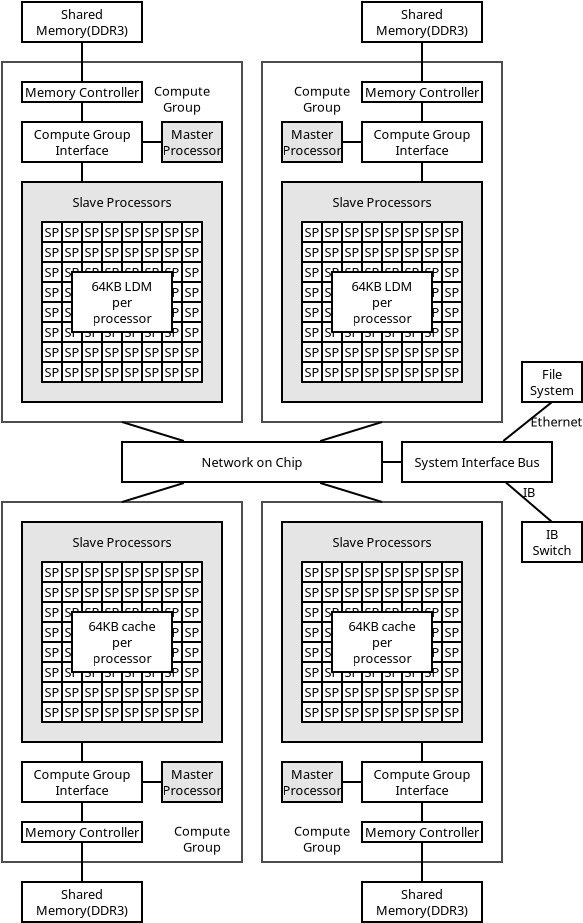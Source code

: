 <?xml version="1.0" encoding="UTF-8"?>
<dia:diagram xmlns:dia="http://www.lysator.liu.se/~alla/dia/">
  <dia:layer name="Background" visible="true" active="true">
    <dia:object type="Standard - Line" version="0" id="O0">
      <dia:attribute name="obj_pos">
        <dia:point val="39,26"/>
      </dia:attribute>
      <dia:attribute name="obj_bb">
        <dia:rectangle val="38.929,25.93;42.571,29.07"/>
      </dia:attribute>
      <dia:attribute name="conn_endpoints">
        <dia:point val="39,26"/>
        <dia:point val="42.5,29"/>
      </dia:attribute>
      <dia:attribute name="numcp">
        <dia:int val="1"/>
      </dia:attribute>
      <dia:connections>
        <dia:connection handle="1" to="O149" connection="1"/>
      </dia:connections>
    </dia:object>
    <dia:object type="Standard - Box" version="0" id="O1">
      <dia:attribute name="obj_pos">
        <dia:point val="15,6"/>
      </dia:attribute>
      <dia:attribute name="obj_bb">
        <dia:rectangle val="14.95,5.95;27.05,24.05"/>
      </dia:attribute>
      <dia:attribute name="elem_corner">
        <dia:point val="15,6"/>
      </dia:attribute>
      <dia:attribute name="elem_width">
        <dia:real val="12"/>
      </dia:attribute>
      <dia:attribute name="elem_height">
        <dia:real val="18"/>
      </dia:attribute>
      <dia:attribute name="border_width">
        <dia:real val="0.1"/>
      </dia:attribute>
      <dia:attribute name="border_color">
        <dia:color val="#4d4d4d"/>
      </dia:attribute>
      <dia:attribute name="show_background">
        <dia:boolean val="true"/>
      </dia:attribute>
    </dia:object>
    <dia:object type="Standard - Box" version="0" id="O2">
      <dia:attribute name="obj_pos">
        <dia:point val="16,9"/>
      </dia:attribute>
      <dia:attribute name="obj_bb">
        <dia:rectangle val="15.95,8.95;22.05,11.05"/>
      </dia:attribute>
      <dia:attribute name="elem_corner">
        <dia:point val="16,9"/>
      </dia:attribute>
      <dia:attribute name="elem_width">
        <dia:real val="6"/>
      </dia:attribute>
      <dia:attribute name="elem_height">
        <dia:real val="2"/>
      </dia:attribute>
      <dia:attribute name="border_width">
        <dia:real val="0.1"/>
      </dia:attribute>
      <dia:attribute name="show_background">
        <dia:boolean val="true"/>
      </dia:attribute>
    </dia:object>
    <dia:object type="Standard - Text" version="1" id="O3">
      <dia:attribute name="obj_pos">
        <dia:point val="19,10"/>
      </dia:attribute>
      <dia:attribute name="obj_bb">
        <dia:rectangle val="16.465,9.227;21.535,10.773"/>
      </dia:attribute>
      <dia:attribute name="text">
        <dia:composite type="text">
          <dia:attribute name="string">
            <dia:string>#Compute Group
Interface#</dia:string>
          </dia:attribute>
          <dia:attribute name="font">
            <dia:font family="sans" style="0" name="Helvetica"/>
          </dia:attribute>
          <dia:attribute name="height">
            <dia:real val="0.8"/>
          </dia:attribute>
          <dia:attribute name="pos">
            <dia:point val="19,9.822"/>
          </dia:attribute>
          <dia:attribute name="color">
            <dia:color val="#000000"/>
          </dia:attribute>
          <dia:attribute name="alignment">
            <dia:enum val="1"/>
          </dia:attribute>
        </dia:composite>
      </dia:attribute>
      <dia:attribute name="valign">
        <dia:enum val="2"/>
      </dia:attribute>
      <dia:connections>
        <dia:connection handle="0" to="O2" connection="8"/>
      </dia:connections>
    </dia:object>
    <dia:object type="Standard - Box" version="0" id="O4">
      <dia:attribute name="obj_pos">
        <dia:point val="16,12"/>
      </dia:attribute>
      <dia:attribute name="obj_bb">
        <dia:rectangle val="15.95,11.95;26.05,23.05"/>
      </dia:attribute>
      <dia:attribute name="elem_corner">
        <dia:point val="16,12"/>
      </dia:attribute>
      <dia:attribute name="elem_width">
        <dia:real val="10"/>
      </dia:attribute>
      <dia:attribute name="elem_height">
        <dia:real val="11"/>
      </dia:attribute>
      <dia:attribute name="border_width">
        <dia:real val="0.1"/>
      </dia:attribute>
      <dia:attribute name="inner_color">
        <dia:color val="#e5e5e5"/>
      </dia:attribute>
      <dia:attribute name="show_background">
        <dia:boolean val="true"/>
      </dia:attribute>
    </dia:object>
    <dia:group>
      <dia:group>
        <dia:object type="Standard - Box" version="0" id="O5">
          <dia:attribute name="obj_pos">
            <dia:point val="17,14"/>
          </dia:attribute>
          <dia:attribute name="obj_bb">
            <dia:rectangle val="16.95,13.95;18.05,15.05"/>
          </dia:attribute>
          <dia:attribute name="elem_corner">
            <dia:point val="17,14"/>
          </dia:attribute>
          <dia:attribute name="elem_width">
            <dia:real val="1"/>
          </dia:attribute>
          <dia:attribute name="elem_height">
            <dia:real val="1"/>
          </dia:attribute>
          <dia:attribute name="show_background">
            <dia:boolean val="true"/>
          </dia:attribute>
        </dia:object>
        <dia:object type="Standard - Text" version="1" id="O6">
          <dia:attribute name="obj_pos">
            <dia:point val="17.5,14.5"/>
          </dia:attribute>
          <dia:attribute name="obj_bb">
            <dia:rectangle val="17.104,14.127;17.896,14.873"/>
          </dia:attribute>
          <dia:attribute name="text">
            <dia:composite type="text">
              <dia:attribute name="string">
                <dia:string>#SP#</dia:string>
              </dia:attribute>
              <dia:attribute name="font">
                <dia:font family="sans" style="0" name="Helvetica"/>
              </dia:attribute>
              <dia:attribute name="height">
                <dia:real val="0.8"/>
              </dia:attribute>
              <dia:attribute name="pos">
                <dia:point val="17.5,14.723"/>
              </dia:attribute>
              <dia:attribute name="color">
                <dia:color val="#000000"/>
              </dia:attribute>
              <dia:attribute name="alignment">
                <dia:enum val="1"/>
              </dia:attribute>
            </dia:composite>
          </dia:attribute>
          <dia:attribute name="valign">
            <dia:enum val="2"/>
          </dia:attribute>
          <dia:connections>
            <dia:connection handle="0" to="O5" connection="8"/>
          </dia:connections>
        </dia:object>
      </dia:group>
      <dia:group>
        <dia:object type="Standard - Box" version="0" id="O7">
          <dia:attribute name="obj_pos">
            <dia:point val="18,14"/>
          </dia:attribute>
          <dia:attribute name="obj_bb">
            <dia:rectangle val="17.95,13.95;19.05,15.05"/>
          </dia:attribute>
          <dia:attribute name="elem_corner">
            <dia:point val="18,14"/>
          </dia:attribute>
          <dia:attribute name="elem_width">
            <dia:real val="1"/>
          </dia:attribute>
          <dia:attribute name="elem_height">
            <dia:real val="1"/>
          </dia:attribute>
          <dia:attribute name="show_background">
            <dia:boolean val="true"/>
          </dia:attribute>
        </dia:object>
        <dia:object type="Standard - Text" version="1" id="O8">
          <dia:attribute name="obj_pos">
            <dia:point val="18.5,14.5"/>
          </dia:attribute>
          <dia:attribute name="obj_bb">
            <dia:rectangle val="18.104,14.127;18.896,14.873"/>
          </dia:attribute>
          <dia:attribute name="text">
            <dia:composite type="text">
              <dia:attribute name="string">
                <dia:string>#SP#</dia:string>
              </dia:attribute>
              <dia:attribute name="font">
                <dia:font family="sans" style="0" name="Helvetica"/>
              </dia:attribute>
              <dia:attribute name="height">
                <dia:real val="0.8"/>
              </dia:attribute>
              <dia:attribute name="pos">
                <dia:point val="18.5,14.723"/>
              </dia:attribute>
              <dia:attribute name="color">
                <dia:color val="#000000"/>
              </dia:attribute>
              <dia:attribute name="alignment">
                <dia:enum val="1"/>
              </dia:attribute>
            </dia:composite>
          </dia:attribute>
          <dia:attribute name="valign">
            <dia:enum val="2"/>
          </dia:attribute>
          <dia:connections>
            <dia:connection handle="0" to="O7" connection="8"/>
          </dia:connections>
        </dia:object>
      </dia:group>
      <dia:group>
        <dia:object type="Standard - Box" version="0" id="O9">
          <dia:attribute name="obj_pos">
            <dia:point val="17,15"/>
          </dia:attribute>
          <dia:attribute name="obj_bb">
            <dia:rectangle val="16.95,14.95;18.05,16.05"/>
          </dia:attribute>
          <dia:attribute name="elem_corner">
            <dia:point val="17,15"/>
          </dia:attribute>
          <dia:attribute name="elem_width">
            <dia:real val="1"/>
          </dia:attribute>
          <dia:attribute name="elem_height">
            <dia:real val="1"/>
          </dia:attribute>
          <dia:attribute name="show_background">
            <dia:boolean val="true"/>
          </dia:attribute>
        </dia:object>
        <dia:object type="Standard - Text" version="1" id="O10">
          <dia:attribute name="obj_pos">
            <dia:point val="17.5,15.5"/>
          </dia:attribute>
          <dia:attribute name="obj_bb">
            <dia:rectangle val="17.104,15.127;17.896,15.873"/>
          </dia:attribute>
          <dia:attribute name="text">
            <dia:composite type="text">
              <dia:attribute name="string">
                <dia:string>#SP#</dia:string>
              </dia:attribute>
              <dia:attribute name="font">
                <dia:font family="sans" style="0" name="Helvetica"/>
              </dia:attribute>
              <dia:attribute name="height">
                <dia:real val="0.8"/>
              </dia:attribute>
              <dia:attribute name="pos">
                <dia:point val="17.5,15.723"/>
              </dia:attribute>
              <dia:attribute name="color">
                <dia:color val="#000000"/>
              </dia:attribute>
              <dia:attribute name="alignment">
                <dia:enum val="1"/>
              </dia:attribute>
            </dia:composite>
          </dia:attribute>
          <dia:attribute name="valign">
            <dia:enum val="2"/>
          </dia:attribute>
          <dia:connections>
            <dia:connection handle="0" to="O9" connection="8"/>
          </dia:connections>
        </dia:object>
      </dia:group>
      <dia:group>
        <dia:object type="Standard - Box" version="0" id="O11">
          <dia:attribute name="obj_pos">
            <dia:point val="18,15"/>
          </dia:attribute>
          <dia:attribute name="obj_bb">
            <dia:rectangle val="17.95,14.95;19.05,16.05"/>
          </dia:attribute>
          <dia:attribute name="elem_corner">
            <dia:point val="18,15"/>
          </dia:attribute>
          <dia:attribute name="elem_width">
            <dia:real val="1"/>
          </dia:attribute>
          <dia:attribute name="elem_height">
            <dia:real val="1"/>
          </dia:attribute>
          <dia:attribute name="show_background">
            <dia:boolean val="true"/>
          </dia:attribute>
        </dia:object>
        <dia:object type="Standard - Text" version="1" id="O12">
          <dia:attribute name="obj_pos">
            <dia:point val="18.5,15.5"/>
          </dia:attribute>
          <dia:attribute name="obj_bb">
            <dia:rectangle val="18.104,15.127;18.896,15.873"/>
          </dia:attribute>
          <dia:attribute name="text">
            <dia:composite type="text">
              <dia:attribute name="string">
                <dia:string>#SP#</dia:string>
              </dia:attribute>
              <dia:attribute name="font">
                <dia:font family="sans" style="0" name="Helvetica"/>
              </dia:attribute>
              <dia:attribute name="height">
                <dia:real val="0.8"/>
              </dia:attribute>
              <dia:attribute name="pos">
                <dia:point val="18.5,15.723"/>
              </dia:attribute>
              <dia:attribute name="color">
                <dia:color val="#000000"/>
              </dia:attribute>
              <dia:attribute name="alignment">
                <dia:enum val="1"/>
              </dia:attribute>
            </dia:composite>
          </dia:attribute>
          <dia:attribute name="valign">
            <dia:enum val="2"/>
          </dia:attribute>
          <dia:connections>
            <dia:connection handle="0" to="O11" connection="8"/>
          </dia:connections>
        </dia:object>
      </dia:group>
      <dia:group>
        <dia:object type="Standard - Box" version="0" id="O13">
          <dia:attribute name="obj_pos">
            <dia:point val="19,14"/>
          </dia:attribute>
          <dia:attribute name="obj_bb">
            <dia:rectangle val="18.95,13.95;20.05,15.05"/>
          </dia:attribute>
          <dia:attribute name="elem_corner">
            <dia:point val="19,14"/>
          </dia:attribute>
          <dia:attribute name="elem_width">
            <dia:real val="1"/>
          </dia:attribute>
          <dia:attribute name="elem_height">
            <dia:real val="1"/>
          </dia:attribute>
          <dia:attribute name="show_background">
            <dia:boolean val="true"/>
          </dia:attribute>
        </dia:object>
        <dia:object type="Standard - Text" version="1" id="O14">
          <dia:attribute name="obj_pos">
            <dia:point val="19.5,14.5"/>
          </dia:attribute>
          <dia:attribute name="obj_bb">
            <dia:rectangle val="19.104,14.127;19.896,14.873"/>
          </dia:attribute>
          <dia:attribute name="text">
            <dia:composite type="text">
              <dia:attribute name="string">
                <dia:string>#SP#</dia:string>
              </dia:attribute>
              <dia:attribute name="font">
                <dia:font family="sans" style="0" name="Helvetica"/>
              </dia:attribute>
              <dia:attribute name="height">
                <dia:real val="0.8"/>
              </dia:attribute>
              <dia:attribute name="pos">
                <dia:point val="19.5,14.723"/>
              </dia:attribute>
              <dia:attribute name="color">
                <dia:color val="#000000"/>
              </dia:attribute>
              <dia:attribute name="alignment">
                <dia:enum val="1"/>
              </dia:attribute>
            </dia:composite>
          </dia:attribute>
          <dia:attribute name="valign">
            <dia:enum val="2"/>
          </dia:attribute>
          <dia:connections>
            <dia:connection handle="0" to="O13" connection="8"/>
          </dia:connections>
        </dia:object>
      </dia:group>
      <dia:group>
        <dia:object type="Standard - Box" version="0" id="O15">
          <dia:attribute name="obj_pos">
            <dia:point val="20,14"/>
          </dia:attribute>
          <dia:attribute name="obj_bb">
            <dia:rectangle val="19.95,13.95;21.05,15.05"/>
          </dia:attribute>
          <dia:attribute name="elem_corner">
            <dia:point val="20,14"/>
          </dia:attribute>
          <dia:attribute name="elem_width">
            <dia:real val="1"/>
          </dia:attribute>
          <dia:attribute name="elem_height">
            <dia:real val="1"/>
          </dia:attribute>
          <dia:attribute name="show_background">
            <dia:boolean val="true"/>
          </dia:attribute>
        </dia:object>
        <dia:object type="Standard - Text" version="1" id="O16">
          <dia:attribute name="obj_pos">
            <dia:point val="20.5,14.5"/>
          </dia:attribute>
          <dia:attribute name="obj_bb">
            <dia:rectangle val="20.104,14.127;20.896,14.873"/>
          </dia:attribute>
          <dia:attribute name="text">
            <dia:composite type="text">
              <dia:attribute name="string">
                <dia:string>#SP#</dia:string>
              </dia:attribute>
              <dia:attribute name="font">
                <dia:font family="sans" style="0" name="Helvetica"/>
              </dia:attribute>
              <dia:attribute name="height">
                <dia:real val="0.8"/>
              </dia:attribute>
              <dia:attribute name="pos">
                <dia:point val="20.5,14.723"/>
              </dia:attribute>
              <dia:attribute name="color">
                <dia:color val="#000000"/>
              </dia:attribute>
              <dia:attribute name="alignment">
                <dia:enum val="1"/>
              </dia:attribute>
            </dia:composite>
          </dia:attribute>
          <dia:attribute name="valign">
            <dia:enum val="2"/>
          </dia:attribute>
          <dia:connections>
            <dia:connection handle="0" to="O15" connection="8"/>
          </dia:connections>
        </dia:object>
      </dia:group>
      <dia:group>
        <dia:object type="Standard - Box" version="0" id="O17">
          <dia:attribute name="obj_pos">
            <dia:point val="19,15"/>
          </dia:attribute>
          <dia:attribute name="obj_bb">
            <dia:rectangle val="18.95,14.95;20.05,16.05"/>
          </dia:attribute>
          <dia:attribute name="elem_corner">
            <dia:point val="19,15"/>
          </dia:attribute>
          <dia:attribute name="elem_width">
            <dia:real val="1"/>
          </dia:attribute>
          <dia:attribute name="elem_height">
            <dia:real val="1"/>
          </dia:attribute>
          <dia:attribute name="show_background">
            <dia:boolean val="true"/>
          </dia:attribute>
        </dia:object>
        <dia:object type="Standard - Text" version="1" id="O18">
          <dia:attribute name="obj_pos">
            <dia:point val="19.5,15.5"/>
          </dia:attribute>
          <dia:attribute name="obj_bb">
            <dia:rectangle val="19.104,15.127;19.896,15.873"/>
          </dia:attribute>
          <dia:attribute name="text">
            <dia:composite type="text">
              <dia:attribute name="string">
                <dia:string>#SP#</dia:string>
              </dia:attribute>
              <dia:attribute name="font">
                <dia:font family="sans" style="0" name="Helvetica"/>
              </dia:attribute>
              <dia:attribute name="height">
                <dia:real val="0.8"/>
              </dia:attribute>
              <dia:attribute name="pos">
                <dia:point val="19.5,15.723"/>
              </dia:attribute>
              <dia:attribute name="color">
                <dia:color val="#000000"/>
              </dia:attribute>
              <dia:attribute name="alignment">
                <dia:enum val="1"/>
              </dia:attribute>
            </dia:composite>
          </dia:attribute>
          <dia:attribute name="valign">
            <dia:enum val="2"/>
          </dia:attribute>
          <dia:connections>
            <dia:connection handle="0" to="O17" connection="8"/>
          </dia:connections>
        </dia:object>
      </dia:group>
      <dia:group>
        <dia:object type="Standard - Box" version="0" id="O19">
          <dia:attribute name="obj_pos">
            <dia:point val="20,15"/>
          </dia:attribute>
          <dia:attribute name="obj_bb">
            <dia:rectangle val="19.95,14.95;21.05,16.05"/>
          </dia:attribute>
          <dia:attribute name="elem_corner">
            <dia:point val="20,15"/>
          </dia:attribute>
          <dia:attribute name="elem_width">
            <dia:real val="1"/>
          </dia:attribute>
          <dia:attribute name="elem_height">
            <dia:real val="1"/>
          </dia:attribute>
          <dia:attribute name="show_background">
            <dia:boolean val="true"/>
          </dia:attribute>
        </dia:object>
        <dia:object type="Standard - Text" version="1" id="O20">
          <dia:attribute name="obj_pos">
            <dia:point val="20.5,15.5"/>
          </dia:attribute>
          <dia:attribute name="obj_bb">
            <dia:rectangle val="20.104,15.127;20.896,15.873"/>
          </dia:attribute>
          <dia:attribute name="text">
            <dia:composite type="text">
              <dia:attribute name="string">
                <dia:string>#SP#</dia:string>
              </dia:attribute>
              <dia:attribute name="font">
                <dia:font family="sans" style="0" name="Helvetica"/>
              </dia:attribute>
              <dia:attribute name="height">
                <dia:real val="0.8"/>
              </dia:attribute>
              <dia:attribute name="pos">
                <dia:point val="20.5,15.723"/>
              </dia:attribute>
              <dia:attribute name="color">
                <dia:color val="#000000"/>
              </dia:attribute>
              <dia:attribute name="alignment">
                <dia:enum val="1"/>
              </dia:attribute>
            </dia:composite>
          </dia:attribute>
          <dia:attribute name="valign">
            <dia:enum val="2"/>
          </dia:attribute>
          <dia:connections>
            <dia:connection handle="0" to="O19" connection="8"/>
          </dia:connections>
        </dia:object>
      </dia:group>
      <dia:group>
        <dia:object type="Standard - Box" version="0" id="O21">
          <dia:attribute name="obj_pos">
            <dia:point val="17,16"/>
          </dia:attribute>
          <dia:attribute name="obj_bb">
            <dia:rectangle val="16.95,15.95;18.05,17.05"/>
          </dia:attribute>
          <dia:attribute name="elem_corner">
            <dia:point val="17,16"/>
          </dia:attribute>
          <dia:attribute name="elem_width">
            <dia:real val="1"/>
          </dia:attribute>
          <dia:attribute name="elem_height">
            <dia:real val="1"/>
          </dia:attribute>
          <dia:attribute name="show_background">
            <dia:boolean val="true"/>
          </dia:attribute>
        </dia:object>
        <dia:object type="Standard - Text" version="1" id="O22">
          <dia:attribute name="obj_pos">
            <dia:point val="17.5,16.5"/>
          </dia:attribute>
          <dia:attribute name="obj_bb">
            <dia:rectangle val="17.104,16.128;17.896,16.872"/>
          </dia:attribute>
          <dia:attribute name="text">
            <dia:composite type="text">
              <dia:attribute name="string">
                <dia:string>#SP#</dia:string>
              </dia:attribute>
              <dia:attribute name="font">
                <dia:font family="sans" style="0" name="Helvetica"/>
              </dia:attribute>
              <dia:attribute name="height">
                <dia:real val="0.8"/>
              </dia:attribute>
              <dia:attribute name="pos">
                <dia:point val="17.5,16.723"/>
              </dia:attribute>
              <dia:attribute name="color">
                <dia:color val="#000000"/>
              </dia:attribute>
              <dia:attribute name="alignment">
                <dia:enum val="1"/>
              </dia:attribute>
            </dia:composite>
          </dia:attribute>
          <dia:attribute name="valign">
            <dia:enum val="2"/>
          </dia:attribute>
          <dia:connections>
            <dia:connection handle="0" to="O21" connection="8"/>
          </dia:connections>
        </dia:object>
      </dia:group>
      <dia:group>
        <dia:object type="Standard - Box" version="0" id="O23">
          <dia:attribute name="obj_pos">
            <dia:point val="18,16"/>
          </dia:attribute>
          <dia:attribute name="obj_bb">
            <dia:rectangle val="17.95,15.95;19.05,17.05"/>
          </dia:attribute>
          <dia:attribute name="elem_corner">
            <dia:point val="18,16"/>
          </dia:attribute>
          <dia:attribute name="elem_width">
            <dia:real val="1"/>
          </dia:attribute>
          <dia:attribute name="elem_height">
            <dia:real val="1"/>
          </dia:attribute>
          <dia:attribute name="show_background">
            <dia:boolean val="true"/>
          </dia:attribute>
        </dia:object>
        <dia:object type="Standard - Text" version="1" id="O24">
          <dia:attribute name="obj_pos">
            <dia:point val="18.5,16.5"/>
          </dia:attribute>
          <dia:attribute name="obj_bb">
            <dia:rectangle val="18.104,16.128;18.896,16.872"/>
          </dia:attribute>
          <dia:attribute name="text">
            <dia:composite type="text">
              <dia:attribute name="string">
                <dia:string>#SP#</dia:string>
              </dia:attribute>
              <dia:attribute name="font">
                <dia:font family="sans" style="0" name="Helvetica"/>
              </dia:attribute>
              <dia:attribute name="height">
                <dia:real val="0.8"/>
              </dia:attribute>
              <dia:attribute name="pos">
                <dia:point val="18.5,16.723"/>
              </dia:attribute>
              <dia:attribute name="color">
                <dia:color val="#000000"/>
              </dia:attribute>
              <dia:attribute name="alignment">
                <dia:enum val="1"/>
              </dia:attribute>
            </dia:composite>
          </dia:attribute>
          <dia:attribute name="valign">
            <dia:enum val="2"/>
          </dia:attribute>
          <dia:connections>
            <dia:connection handle="0" to="O23" connection="8"/>
          </dia:connections>
        </dia:object>
      </dia:group>
      <dia:group>
        <dia:object type="Standard - Box" version="0" id="O25">
          <dia:attribute name="obj_pos">
            <dia:point val="17,17"/>
          </dia:attribute>
          <dia:attribute name="obj_bb">
            <dia:rectangle val="16.95,16.95;18.05,18.05"/>
          </dia:attribute>
          <dia:attribute name="elem_corner">
            <dia:point val="17,17"/>
          </dia:attribute>
          <dia:attribute name="elem_width">
            <dia:real val="1"/>
          </dia:attribute>
          <dia:attribute name="elem_height">
            <dia:real val="1"/>
          </dia:attribute>
          <dia:attribute name="show_background">
            <dia:boolean val="true"/>
          </dia:attribute>
        </dia:object>
        <dia:object type="Standard - Text" version="1" id="O26">
          <dia:attribute name="obj_pos">
            <dia:point val="17.5,17.5"/>
          </dia:attribute>
          <dia:attribute name="obj_bb">
            <dia:rectangle val="17.104,17.128;17.896,17.872"/>
          </dia:attribute>
          <dia:attribute name="text">
            <dia:composite type="text">
              <dia:attribute name="string">
                <dia:string>#SP#</dia:string>
              </dia:attribute>
              <dia:attribute name="font">
                <dia:font family="sans" style="0" name="Helvetica"/>
              </dia:attribute>
              <dia:attribute name="height">
                <dia:real val="0.8"/>
              </dia:attribute>
              <dia:attribute name="pos">
                <dia:point val="17.5,17.723"/>
              </dia:attribute>
              <dia:attribute name="color">
                <dia:color val="#000000"/>
              </dia:attribute>
              <dia:attribute name="alignment">
                <dia:enum val="1"/>
              </dia:attribute>
            </dia:composite>
          </dia:attribute>
          <dia:attribute name="valign">
            <dia:enum val="2"/>
          </dia:attribute>
          <dia:connections>
            <dia:connection handle="0" to="O25" connection="8"/>
          </dia:connections>
        </dia:object>
      </dia:group>
      <dia:group>
        <dia:object type="Standard - Box" version="0" id="O27">
          <dia:attribute name="obj_pos">
            <dia:point val="18,17"/>
          </dia:attribute>
          <dia:attribute name="obj_bb">
            <dia:rectangle val="17.95,16.95;19.05,18.05"/>
          </dia:attribute>
          <dia:attribute name="elem_corner">
            <dia:point val="18,17"/>
          </dia:attribute>
          <dia:attribute name="elem_width">
            <dia:real val="1"/>
          </dia:attribute>
          <dia:attribute name="elem_height">
            <dia:real val="1"/>
          </dia:attribute>
          <dia:attribute name="show_background">
            <dia:boolean val="true"/>
          </dia:attribute>
        </dia:object>
        <dia:object type="Standard - Text" version="1" id="O28">
          <dia:attribute name="obj_pos">
            <dia:point val="18.5,17.5"/>
          </dia:attribute>
          <dia:attribute name="obj_bb">
            <dia:rectangle val="18.104,17.128;18.896,17.872"/>
          </dia:attribute>
          <dia:attribute name="text">
            <dia:composite type="text">
              <dia:attribute name="string">
                <dia:string>#SP#</dia:string>
              </dia:attribute>
              <dia:attribute name="font">
                <dia:font family="sans" style="0" name="Helvetica"/>
              </dia:attribute>
              <dia:attribute name="height">
                <dia:real val="0.8"/>
              </dia:attribute>
              <dia:attribute name="pos">
                <dia:point val="18.5,17.723"/>
              </dia:attribute>
              <dia:attribute name="color">
                <dia:color val="#000000"/>
              </dia:attribute>
              <dia:attribute name="alignment">
                <dia:enum val="1"/>
              </dia:attribute>
            </dia:composite>
          </dia:attribute>
          <dia:attribute name="valign">
            <dia:enum val="2"/>
          </dia:attribute>
          <dia:connections>
            <dia:connection handle="0" to="O27" connection="8"/>
          </dia:connections>
        </dia:object>
      </dia:group>
      <dia:group>
        <dia:object type="Standard - Box" version="0" id="O29">
          <dia:attribute name="obj_pos">
            <dia:point val="19,16"/>
          </dia:attribute>
          <dia:attribute name="obj_bb">
            <dia:rectangle val="18.95,15.95;20.05,17.05"/>
          </dia:attribute>
          <dia:attribute name="elem_corner">
            <dia:point val="19,16"/>
          </dia:attribute>
          <dia:attribute name="elem_width">
            <dia:real val="1"/>
          </dia:attribute>
          <dia:attribute name="elem_height">
            <dia:real val="1"/>
          </dia:attribute>
          <dia:attribute name="show_background">
            <dia:boolean val="true"/>
          </dia:attribute>
        </dia:object>
        <dia:object type="Standard - Text" version="1" id="O30">
          <dia:attribute name="obj_pos">
            <dia:point val="19.5,16.5"/>
          </dia:attribute>
          <dia:attribute name="obj_bb">
            <dia:rectangle val="19.104,16.128;19.896,16.872"/>
          </dia:attribute>
          <dia:attribute name="text">
            <dia:composite type="text">
              <dia:attribute name="string">
                <dia:string>#SP#</dia:string>
              </dia:attribute>
              <dia:attribute name="font">
                <dia:font family="sans" style="0" name="Helvetica"/>
              </dia:attribute>
              <dia:attribute name="height">
                <dia:real val="0.8"/>
              </dia:attribute>
              <dia:attribute name="pos">
                <dia:point val="19.5,16.723"/>
              </dia:attribute>
              <dia:attribute name="color">
                <dia:color val="#000000"/>
              </dia:attribute>
              <dia:attribute name="alignment">
                <dia:enum val="1"/>
              </dia:attribute>
            </dia:composite>
          </dia:attribute>
          <dia:attribute name="valign">
            <dia:enum val="2"/>
          </dia:attribute>
          <dia:connections>
            <dia:connection handle="0" to="O29" connection="8"/>
          </dia:connections>
        </dia:object>
      </dia:group>
      <dia:group>
        <dia:object type="Standard - Box" version="0" id="O31">
          <dia:attribute name="obj_pos">
            <dia:point val="20,16"/>
          </dia:attribute>
          <dia:attribute name="obj_bb">
            <dia:rectangle val="19.95,15.95;21.05,17.05"/>
          </dia:attribute>
          <dia:attribute name="elem_corner">
            <dia:point val="20,16"/>
          </dia:attribute>
          <dia:attribute name="elem_width">
            <dia:real val="1"/>
          </dia:attribute>
          <dia:attribute name="elem_height">
            <dia:real val="1"/>
          </dia:attribute>
          <dia:attribute name="show_background">
            <dia:boolean val="true"/>
          </dia:attribute>
        </dia:object>
        <dia:object type="Standard - Text" version="1" id="O32">
          <dia:attribute name="obj_pos">
            <dia:point val="20.5,16.5"/>
          </dia:attribute>
          <dia:attribute name="obj_bb">
            <dia:rectangle val="20.104,16.128;20.896,16.872"/>
          </dia:attribute>
          <dia:attribute name="text">
            <dia:composite type="text">
              <dia:attribute name="string">
                <dia:string>#SP#</dia:string>
              </dia:attribute>
              <dia:attribute name="font">
                <dia:font family="sans" style="0" name="Helvetica"/>
              </dia:attribute>
              <dia:attribute name="height">
                <dia:real val="0.8"/>
              </dia:attribute>
              <dia:attribute name="pos">
                <dia:point val="20.5,16.723"/>
              </dia:attribute>
              <dia:attribute name="color">
                <dia:color val="#000000"/>
              </dia:attribute>
              <dia:attribute name="alignment">
                <dia:enum val="1"/>
              </dia:attribute>
            </dia:composite>
          </dia:attribute>
          <dia:attribute name="valign">
            <dia:enum val="2"/>
          </dia:attribute>
          <dia:connections>
            <dia:connection handle="0" to="O31" connection="8"/>
          </dia:connections>
        </dia:object>
      </dia:group>
      <dia:group>
        <dia:object type="Standard - Box" version="0" id="O33">
          <dia:attribute name="obj_pos">
            <dia:point val="19,17"/>
          </dia:attribute>
          <dia:attribute name="obj_bb">
            <dia:rectangle val="18.95,16.95;20.05,18.05"/>
          </dia:attribute>
          <dia:attribute name="elem_corner">
            <dia:point val="19,17"/>
          </dia:attribute>
          <dia:attribute name="elem_width">
            <dia:real val="1"/>
          </dia:attribute>
          <dia:attribute name="elem_height">
            <dia:real val="1"/>
          </dia:attribute>
          <dia:attribute name="show_background">
            <dia:boolean val="true"/>
          </dia:attribute>
        </dia:object>
        <dia:object type="Standard - Text" version="1" id="O34">
          <dia:attribute name="obj_pos">
            <dia:point val="19.5,17.5"/>
          </dia:attribute>
          <dia:attribute name="obj_bb">
            <dia:rectangle val="19.104,17.128;19.896,17.872"/>
          </dia:attribute>
          <dia:attribute name="text">
            <dia:composite type="text">
              <dia:attribute name="string">
                <dia:string>#SP#</dia:string>
              </dia:attribute>
              <dia:attribute name="font">
                <dia:font family="sans" style="0" name="Helvetica"/>
              </dia:attribute>
              <dia:attribute name="height">
                <dia:real val="0.8"/>
              </dia:attribute>
              <dia:attribute name="pos">
                <dia:point val="19.5,17.723"/>
              </dia:attribute>
              <dia:attribute name="color">
                <dia:color val="#000000"/>
              </dia:attribute>
              <dia:attribute name="alignment">
                <dia:enum val="1"/>
              </dia:attribute>
            </dia:composite>
          </dia:attribute>
          <dia:attribute name="valign">
            <dia:enum val="2"/>
          </dia:attribute>
          <dia:connections>
            <dia:connection handle="0" to="O33" connection="8"/>
          </dia:connections>
        </dia:object>
      </dia:group>
      <dia:group>
        <dia:object type="Standard - Box" version="0" id="O35">
          <dia:attribute name="obj_pos">
            <dia:point val="20,17"/>
          </dia:attribute>
          <dia:attribute name="obj_bb">
            <dia:rectangle val="19.95,16.95;21.05,18.05"/>
          </dia:attribute>
          <dia:attribute name="elem_corner">
            <dia:point val="20,17"/>
          </dia:attribute>
          <dia:attribute name="elem_width">
            <dia:real val="1"/>
          </dia:attribute>
          <dia:attribute name="elem_height">
            <dia:real val="1"/>
          </dia:attribute>
          <dia:attribute name="show_background">
            <dia:boolean val="true"/>
          </dia:attribute>
        </dia:object>
        <dia:object type="Standard - Text" version="1" id="O36">
          <dia:attribute name="obj_pos">
            <dia:point val="20.5,17.5"/>
          </dia:attribute>
          <dia:attribute name="obj_bb">
            <dia:rectangle val="20.104,17.128;20.896,17.872"/>
          </dia:attribute>
          <dia:attribute name="text">
            <dia:composite type="text">
              <dia:attribute name="string">
                <dia:string>#SP#</dia:string>
              </dia:attribute>
              <dia:attribute name="font">
                <dia:font family="sans" style="0" name="Helvetica"/>
              </dia:attribute>
              <dia:attribute name="height">
                <dia:real val="0.8"/>
              </dia:attribute>
              <dia:attribute name="pos">
                <dia:point val="20.5,17.723"/>
              </dia:attribute>
              <dia:attribute name="color">
                <dia:color val="#000000"/>
              </dia:attribute>
              <dia:attribute name="alignment">
                <dia:enum val="1"/>
              </dia:attribute>
            </dia:composite>
          </dia:attribute>
          <dia:attribute name="valign">
            <dia:enum val="2"/>
          </dia:attribute>
          <dia:connections>
            <dia:connection handle="0" to="O35" connection="8"/>
          </dia:connections>
        </dia:object>
      </dia:group>
      <dia:group>
        <dia:object type="Standard - Box" version="0" id="O37">
          <dia:attribute name="obj_pos">
            <dia:point val="21,14"/>
          </dia:attribute>
          <dia:attribute name="obj_bb">
            <dia:rectangle val="20.95,13.95;22.05,15.05"/>
          </dia:attribute>
          <dia:attribute name="elem_corner">
            <dia:point val="21,14"/>
          </dia:attribute>
          <dia:attribute name="elem_width">
            <dia:real val="1"/>
          </dia:attribute>
          <dia:attribute name="elem_height">
            <dia:real val="1"/>
          </dia:attribute>
          <dia:attribute name="show_background">
            <dia:boolean val="true"/>
          </dia:attribute>
        </dia:object>
        <dia:object type="Standard - Text" version="1" id="O38">
          <dia:attribute name="obj_pos">
            <dia:point val="21.5,14.5"/>
          </dia:attribute>
          <dia:attribute name="obj_bb">
            <dia:rectangle val="21.104,14.127;21.896,14.873"/>
          </dia:attribute>
          <dia:attribute name="text">
            <dia:composite type="text">
              <dia:attribute name="string">
                <dia:string>#SP#</dia:string>
              </dia:attribute>
              <dia:attribute name="font">
                <dia:font family="sans" style="0" name="Helvetica"/>
              </dia:attribute>
              <dia:attribute name="height">
                <dia:real val="0.8"/>
              </dia:attribute>
              <dia:attribute name="pos">
                <dia:point val="21.5,14.723"/>
              </dia:attribute>
              <dia:attribute name="color">
                <dia:color val="#000000"/>
              </dia:attribute>
              <dia:attribute name="alignment">
                <dia:enum val="1"/>
              </dia:attribute>
            </dia:composite>
          </dia:attribute>
          <dia:attribute name="valign">
            <dia:enum val="2"/>
          </dia:attribute>
          <dia:connections>
            <dia:connection handle="0" to="O37" connection="8"/>
          </dia:connections>
        </dia:object>
      </dia:group>
      <dia:group>
        <dia:object type="Standard - Box" version="0" id="O39">
          <dia:attribute name="obj_pos">
            <dia:point val="22,14"/>
          </dia:attribute>
          <dia:attribute name="obj_bb">
            <dia:rectangle val="21.95,13.95;23.05,15.05"/>
          </dia:attribute>
          <dia:attribute name="elem_corner">
            <dia:point val="22,14"/>
          </dia:attribute>
          <dia:attribute name="elem_width">
            <dia:real val="1"/>
          </dia:attribute>
          <dia:attribute name="elem_height">
            <dia:real val="1"/>
          </dia:attribute>
          <dia:attribute name="show_background">
            <dia:boolean val="true"/>
          </dia:attribute>
        </dia:object>
        <dia:object type="Standard - Text" version="1" id="O40">
          <dia:attribute name="obj_pos">
            <dia:point val="22.5,14.5"/>
          </dia:attribute>
          <dia:attribute name="obj_bb">
            <dia:rectangle val="22.104,14.127;22.896,14.873"/>
          </dia:attribute>
          <dia:attribute name="text">
            <dia:composite type="text">
              <dia:attribute name="string">
                <dia:string>#SP#</dia:string>
              </dia:attribute>
              <dia:attribute name="font">
                <dia:font family="sans" style="0" name="Helvetica"/>
              </dia:attribute>
              <dia:attribute name="height">
                <dia:real val="0.8"/>
              </dia:attribute>
              <dia:attribute name="pos">
                <dia:point val="22.5,14.723"/>
              </dia:attribute>
              <dia:attribute name="color">
                <dia:color val="#000000"/>
              </dia:attribute>
              <dia:attribute name="alignment">
                <dia:enum val="1"/>
              </dia:attribute>
            </dia:composite>
          </dia:attribute>
          <dia:attribute name="valign">
            <dia:enum val="2"/>
          </dia:attribute>
          <dia:connections>
            <dia:connection handle="0" to="O39" connection="8"/>
          </dia:connections>
        </dia:object>
      </dia:group>
      <dia:group>
        <dia:object type="Standard - Box" version="0" id="O41">
          <dia:attribute name="obj_pos">
            <dia:point val="21,15"/>
          </dia:attribute>
          <dia:attribute name="obj_bb">
            <dia:rectangle val="20.95,14.95;22.05,16.05"/>
          </dia:attribute>
          <dia:attribute name="elem_corner">
            <dia:point val="21,15"/>
          </dia:attribute>
          <dia:attribute name="elem_width">
            <dia:real val="1"/>
          </dia:attribute>
          <dia:attribute name="elem_height">
            <dia:real val="1"/>
          </dia:attribute>
          <dia:attribute name="show_background">
            <dia:boolean val="true"/>
          </dia:attribute>
        </dia:object>
        <dia:object type="Standard - Text" version="1" id="O42">
          <dia:attribute name="obj_pos">
            <dia:point val="21.5,15.5"/>
          </dia:attribute>
          <dia:attribute name="obj_bb">
            <dia:rectangle val="21.104,15.127;21.896,15.873"/>
          </dia:attribute>
          <dia:attribute name="text">
            <dia:composite type="text">
              <dia:attribute name="string">
                <dia:string>#SP#</dia:string>
              </dia:attribute>
              <dia:attribute name="font">
                <dia:font family="sans" style="0" name="Helvetica"/>
              </dia:attribute>
              <dia:attribute name="height">
                <dia:real val="0.8"/>
              </dia:attribute>
              <dia:attribute name="pos">
                <dia:point val="21.5,15.723"/>
              </dia:attribute>
              <dia:attribute name="color">
                <dia:color val="#000000"/>
              </dia:attribute>
              <dia:attribute name="alignment">
                <dia:enum val="1"/>
              </dia:attribute>
            </dia:composite>
          </dia:attribute>
          <dia:attribute name="valign">
            <dia:enum val="2"/>
          </dia:attribute>
          <dia:connections>
            <dia:connection handle="0" to="O41" connection="8"/>
          </dia:connections>
        </dia:object>
      </dia:group>
      <dia:group>
        <dia:object type="Standard - Box" version="0" id="O43">
          <dia:attribute name="obj_pos">
            <dia:point val="22,15"/>
          </dia:attribute>
          <dia:attribute name="obj_bb">
            <dia:rectangle val="21.95,14.95;23.05,16.05"/>
          </dia:attribute>
          <dia:attribute name="elem_corner">
            <dia:point val="22,15"/>
          </dia:attribute>
          <dia:attribute name="elem_width">
            <dia:real val="1"/>
          </dia:attribute>
          <dia:attribute name="elem_height">
            <dia:real val="1"/>
          </dia:attribute>
          <dia:attribute name="show_background">
            <dia:boolean val="true"/>
          </dia:attribute>
        </dia:object>
        <dia:object type="Standard - Text" version="1" id="O44">
          <dia:attribute name="obj_pos">
            <dia:point val="22.5,15.5"/>
          </dia:attribute>
          <dia:attribute name="obj_bb">
            <dia:rectangle val="22.104,15.127;22.896,15.873"/>
          </dia:attribute>
          <dia:attribute name="text">
            <dia:composite type="text">
              <dia:attribute name="string">
                <dia:string>#SP#</dia:string>
              </dia:attribute>
              <dia:attribute name="font">
                <dia:font family="sans" style="0" name="Helvetica"/>
              </dia:attribute>
              <dia:attribute name="height">
                <dia:real val="0.8"/>
              </dia:attribute>
              <dia:attribute name="pos">
                <dia:point val="22.5,15.723"/>
              </dia:attribute>
              <dia:attribute name="color">
                <dia:color val="#000000"/>
              </dia:attribute>
              <dia:attribute name="alignment">
                <dia:enum val="1"/>
              </dia:attribute>
            </dia:composite>
          </dia:attribute>
          <dia:attribute name="valign">
            <dia:enum val="2"/>
          </dia:attribute>
          <dia:connections>
            <dia:connection handle="0" to="O43" connection="8"/>
          </dia:connections>
        </dia:object>
      </dia:group>
      <dia:group>
        <dia:object type="Standard - Box" version="0" id="O45">
          <dia:attribute name="obj_pos">
            <dia:point val="23,14"/>
          </dia:attribute>
          <dia:attribute name="obj_bb">
            <dia:rectangle val="22.95,13.95;24.05,15.05"/>
          </dia:attribute>
          <dia:attribute name="elem_corner">
            <dia:point val="23,14"/>
          </dia:attribute>
          <dia:attribute name="elem_width">
            <dia:real val="1"/>
          </dia:attribute>
          <dia:attribute name="elem_height">
            <dia:real val="1"/>
          </dia:attribute>
          <dia:attribute name="show_background">
            <dia:boolean val="true"/>
          </dia:attribute>
        </dia:object>
        <dia:object type="Standard - Text" version="1" id="O46">
          <dia:attribute name="obj_pos">
            <dia:point val="23.5,14.5"/>
          </dia:attribute>
          <dia:attribute name="obj_bb">
            <dia:rectangle val="23.104,14.127;23.896,14.873"/>
          </dia:attribute>
          <dia:attribute name="text">
            <dia:composite type="text">
              <dia:attribute name="string">
                <dia:string>#SP#</dia:string>
              </dia:attribute>
              <dia:attribute name="font">
                <dia:font family="sans" style="0" name="Helvetica"/>
              </dia:attribute>
              <dia:attribute name="height">
                <dia:real val="0.8"/>
              </dia:attribute>
              <dia:attribute name="pos">
                <dia:point val="23.5,14.723"/>
              </dia:attribute>
              <dia:attribute name="color">
                <dia:color val="#000000"/>
              </dia:attribute>
              <dia:attribute name="alignment">
                <dia:enum val="1"/>
              </dia:attribute>
            </dia:composite>
          </dia:attribute>
          <dia:attribute name="valign">
            <dia:enum val="2"/>
          </dia:attribute>
          <dia:connections>
            <dia:connection handle="0" to="O45" connection="8"/>
          </dia:connections>
        </dia:object>
      </dia:group>
      <dia:group>
        <dia:object type="Standard - Box" version="0" id="O47">
          <dia:attribute name="obj_pos">
            <dia:point val="24,14"/>
          </dia:attribute>
          <dia:attribute name="obj_bb">
            <dia:rectangle val="23.95,13.95;25.05,15.05"/>
          </dia:attribute>
          <dia:attribute name="elem_corner">
            <dia:point val="24,14"/>
          </dia:attribute>
          <dia:attribute name="elem_width">
            <dia:real val="1"/>
          </dia:attribute>
          <dia:attribute name="elem_height">
            <dia:real val="1"/>
          </dia:attribute>
          <dia:attribute name="show_background">
            <dia:boolean val="true"/>
          </dia:attribute>
        </dia:object>
        <dia:object type="Standard - Text" version="1" id="O48">
          <dia:attribute name="obj_pos">
            <dia:point val="24.5,14.5"/>
          </dia:attribute>
          <dia:attribute name="obj_bb">
            <dia:rectangle val="24.104,14.127;24.896,14.873"/>
          </dia:attribute>
          <dia:attribute name="text">
            <dia:composite type="text">
              <dia:attribute name="string">
                <dia:string>#SP#</dia:string>
              </dia:attribute>
              <dia:attribute name="font">
                <dia:font family="sans" style="0" name="Helvetica"/>
              </dia:attribute>
              <dia:attribute name="height">
                <dia:real val="0.8"/>
              </dia:attribute>
              <dia:attribute name="pos">
                <dia:point val="24.5,14.723"/>
              </dia:attribute>
              <dia:attribute name="color">
                <dia:color val="#000000"/>
              </dia:attribute>
              <dia:attribute name="alignment">
                <dia:enum val="1"/>
              </dia:attribute>
            </dia:composite>
          </dia:attribute>
          <dia:attribute name="valign">
            <dia:enum val="2"/>
          </dia:attribute>
          <dia:connections>
            <dia:connection handle="0" to="O47" connection="8"/>
          </dia:connections>
        </dia:object>
      </dia:group>
      <dia:group>
        <dia:object type="Standard - Box" version="0" id="O49">
          <dia:attribute name="obj_pos">
            <dia:point val="23,15"/>
          </dia:attribute>
          <dia:attribute name="obj_bb">
            <dia:rectangle val="22.95,14.95;24.05,16.05"/>
          </dia:attribute>
          <dia:attribute name="elem_corner">
            <dia:point val="23,15"/>
          </dia:attribute>
          <dia:attribute name="elem_width">
            <dia:real val="1"/>
          </dia:attribute>
          <dia:attribute name="elem_height">
            <dia:real val="1"/>
          </dia:attribute>
          <dia:attribute name="show_background">
            <dia:boolean val="true"/>
          </dia:attribute>
        </dia:object>
        <dia:object type="Standard - Text" version="1" id="O50">
          <dia:attribute name="obj_pos">
            <dia:point val="23.5,15.5"/>
          </dia:attribute>
          <dia:attribute name="obj_bb">
            <dia:rectangle val="23.104,15.127;23.896,15.873"/>
          </dia:attribute>
          <dia:attribute name="text">
            <dia:composite type="text">
              <dia:attribute name="string">
                <dia:string>#SP#</dia:string>
              </dia:attribute>
              <dia:attribute name="font">
                <dia:font family="sans" style="0" name="Helvetica"/>
              </dia:attribute>
              <dia:attribute name="height">
                <dia:real val="0.8"/>
              </dia:attribute>
              <dia:attribute name="pos">
                <dia:point val="23.5,15.723"/>
              </dia:attribute>
              <dia:attribute name="color">
                <dia:color val="#000000"/>
              </dia:attribute>
              <dia:attribute name="alignment">
                <dia:enum val="1"/>
              </dia:attribute>
            </dia:composite>
          </dia:attribute>
          <dia:attribute name="valign">
            <dia:enum val="2"/>
          </dia:attribute>
          <dia:connections>
            <dia:connection handle="0" to="O49" connection="8"/>
          </dia:connections>
        </dia:object>
      </dia:group>
      <dia:group>
        <dia:object type="Standard - Box" version="0" id="O51">
          <dia:attribute name="obj_pos">
            <dia:point val="24,15"/>
          </dia:attribute>
          <dia:attribute name="obj_bb">
            <dia:rectangle val="23.95,14.95;25.05,16.05"/>
          </dia:attribute>
          <dia:attribute name="elem_corner">
            <dia:point val="24,15"/>
          </dia:attribute>
          <dia:attribute name="elem_width">
            <dia:real val="1"/>
          </dia:attribute>
          <dia:attribute name="elem_height">
            <dia:real val="1"/>
          </dia:attribute>
          <dia:attribute name="show_background">
            <dia:boolean val="true"/>
          </dia:attribute>
        </dia:object>
        <dia:object type="Standard - Text" version="1" id="O52">
          <dia:attribute name="obj_pos">
            <dia:point val="24.5,15.5"/>
          </dia:attribute>
          <dia:attribute name="obj_bb">
            <dia:rectangle val="24.104,15.127;24.896,15.873"/>
          </dia:attribute>
          <dia:attribute name="text">
            <dia:composite type="text">
              <dia:attribute name="string">
                <dia:string>#SP#</dia:string>
              </dia:attribute>
              <dia:attribute name="font">
                <dia:font family="sans" style="0" name="Helvetica"/>
              </dia:attribute>
              <dia:attribute name="height">
                <dia:real val="0.8"/>
              </dia:attribute>
              <dia:attribute name="pos">
                <dia:point val="24.5,15.723"/>
              </dia:attribute>
              <dia:attribute name="color">
                <dia:color val="#000000"/>
              </dia:attribute>
              <dia:attribute name="alignment">
                <dia:enum val="1"/>
              </dia:attribute>
            </dia:composite>
          </dia:attribute>
          <dia:attribute name="valign">
            <dia:enum val="2"/>
          </dia:attribute>
          <dia:connections>
            <dia:connection handle="0" to="O51" connection="8"/>
          </dia:connections>
        </dia:object>
      </dia:group>
      <dia:group>
        <dia:object type="Standard - Box" version="0" id="O53">
          <dia:attribute name="obj_pos">
            <dia:point val="21,16"/>
          </dia:attribute>
          <dia:attribute name="obj_bb">
            <dia:rectangle val="20.95,15.95;22.05,17.05"/>
          </dia:attribute>
          <dia:attribute name="elem_corner">
            <dia:point val="21,16"/>
          </dia:attribute>
          <dia:attribute name="elem_width">
            <dia:real val="1"/>
          </dia:attribute>
          <dia:attribute name="elem_height">
            <dia:real val="1"/>
          </dia:attribute>
          <dia:attribute name="show_background">
            <dia:boolean val="true"/>
          </dia:attribute>
        </dia:object>
        <dia:object type="Standard - Text" version="1" id="O54">
          <dia:attribute name="obj_pos">
            <dia:point val="21.5,16.5"/>
          </dia:attribute>
          <dia:attribute name="obj_bb">
            <dia:rectangle val="21.104,16.128;21.896,16.872"/>
          </dia:attribute>
          <dia:attribute name="text">
            <dia:composite type="text">
              <dia:attribute name="string">
                <dia:string>#SP#</dia:string>
              </dia:attribute>
              <dia:attribute name="font">
                <dia:font family="sans" style="0" name="Helvetica"/>
              </dia:attribute>
              <dia:attribute name="height">
                <dia:real val="0.8"/>
              </dia:attribute>
              <dia:attribute name="pos">
                <dia:point val="21.5,16.723"/>
              </dia:attribute>
              <dia:attribute name="color">
                <dia:color val="#000000"/>
              </dia:attribute>
              <dia:attribute name="alignment">
                <dia:enum val="1"/>
              </dia:attribute>
            </dia:composite>
          </dia:attribute>
          <dia:attribute name="valign">
            <dia:enum val="2"/>
          </dia:attribute>
          <dia:connections>
            <dia:connection handle="0" to="O53" connection="8"/>
          </dia:connections>
        </dia:object>
      </dia:group>
      <dia:group>
        <dia:object type="Standard - Box" version="0" id="O55">
          <dia:attribute name="obj_pos">
            <dia:point val="22,16"/>
          </dia:attribute>
          <dia:attribute name="obj_bb">
            <dia:rectangle val="21.95,15.95;23.05,17.05"/>
          </dia:attribute>
          <dia:attribute name="elem_corner">
            <dia:point val="22,16"/>
          </dia:attribute>
          <dia:attribute name="elem_width">
            <dia:real val="1"/>
          </dia:attribute>
          <dia:attribute name="elem_height">
            <dia:real val="1"/>
          </dia:attribute>
          <dia:attribute name="show_background">
            <dia:boolean val="true"/>
          </dia:attribute>
        </dia:object>
        <dia:object type="Standard - Text" version="1" id="O56">
          <dia:attribute name="obj_pos">
            <dia:point val="22.5,16.5"/>
          </dia:attribute>
          <dia:attribute name="obj_bb">
            <dia:rectangle val="22.104,16.128;22.896,16.872"/>
          </dia:attribute>
          <dia:attribute name="text">
            <dia:composite type="text">
              <dia:attribute name="string">
                <dia:string>#SP#</dia:string>
              </dia:attribute>
              <dia:attribute name="font">
                <dia:font family="sans" style="0" name="Helvetica"/>
              </dia:attribute>
              <dia:attribute name="height">
                <dia:real val="0.8"/>
              </dia:attribute>
              <dia:attribute name="pos">
                <dia:point val="22.5,16.723"/>
              </dia:attribute>
              <dia:attribute name="color">
                <dia:color val="#000000"/>
              </dia:attribute>
              <dia:attribute name="alignment">
                <dia:enum val="1"/>
              </dia:attribute>
            </dia:composite>
          </dia:attribute>
          <dia:attribute name="valign">
            <dia:enum val="2"/>
          </dia:attribute>
          <dia:connections>
            <dia:connection handle="0" to="O55" connection="8"/>
          </dia:connections>
        </dia:object>
      </dia:group>
      <dia:group>
        <dia:object type="Standard - Box" version="0" id="O57">
          <dia:attribute name="obj_pos">
            <dia:point val="21,17"/>
          </dia:attribute>
          <dia:attribute name="obj_bb">
            <dia:rectangle val="20.95,16.95;22.05,18.05"/>
          </dia:attribute>
          <dia:attribute name="elem_corner">
            <dia:point val="21,17"/>
          </dia:attribute>
          <dia:attribute name="elem_width">
            <dia:real val="1"/>
          </dia:attribute>
          <dia:attribute name="elem_height">
            <dia:real val="1"/>
          </dia:attribute>
          <dia:attribute name="show_background">
            <dia:boolean val="true"/>
          </dia:attribute>
        </dia:object>
        <dia:object type="Standard - Text" version="1" id="O58">
          <dia:attribute name="obj_pos">
            <dia:point val="21.5,17.5"/>
          </dia:attribute>
          <dia:attribute name="obj_bb">
            <dia:rectangle val="21.104,17.128;21.896,17.872"/>
          </dia:attribute>
          <dia:attribute name="text">
            <dia:composite type="text">
              <dia:attribute name="string">
                <dia:string>#SP#</dia:string>
              </dia:attribute>
              <dia:attribute name="font">
                <dia:font family="sans" style="0" name="Helvetica"/>
              </dia:attribute>
              <dia:attribute name="height">
                <dia:real val="0.8"/>
              </dia:attribute>
              <dia:attribute name="pos">
                <dia:point val="21.5,17.723"/>
              </dia:attribute>
              <dia:attribute name="color">
                <dia:color val="#000000"/>
              </dia:attribute>
              <dia:attribute name="alignment">
                <dia:enum val="1"/>
              </dia:attribute>
            </dia:composite>
          </dia:attribute>
          <dia:attribute name="valign">
            <dia:enum val="2"/>
          </dia:attribute>
          <dia:connections>
            <dia:connection handle="0" to="O57" connection="8"/>
          </dia:connections>
        </dia:object>
      </dia:group>
      <dia:group>
        <dia:object type="Standard - Box" version="0" id="O59">
          <dia:attribute name="obj_pos">
            <dia:point val="22,17"/>
          </dia:attribute>
          <dia:attribute name="obj_bb">
            <dia:rectangle val="21.95,16.95;23.05,18.05"/>
          </dia:attribute>
          <dia:attribute name="elem_corner">
            <dia:point val="22,17"/>
          </dia:attribute>
          <dia:attribute name="elem_width">
            <dia:real val="1"/>
          </dia:attribute>
          <dia:attribute name="elem_height">
            <dia:real val="1"/>
          </dia:attribute>
          <dia:attribute name="show_background">
            <dia:boolean val="true"/>
          </dia:attribute>
        </dia:object>
        <dia:object type="Standard - Text" version="1" id="O60">
          <dia:attribute name="obj_pos">
            <dia:point val="22.5,17.5"/>
          </dia:attribute>
          <dia:attribute name="obj_bb">
            <dia:rectangle val="22.104,17.128;22.896,17.872"/>
          </dia:attribute>
          <dia:attribute name="text">
            <dia:composite type="text">
              <dia:attribute name="string">
                <dia:string>#SP#</dia:string>
              </dia:attribute>
              <dia:attribute name="font">
                <dia:font family="sans" style="0" name="Helvetica"/>
              </dia:attribute>
              <dia:attribute name="height">
                <dia:real val="0.8"/>
              </dia:attribute>
              <dia:attribute name="pos">
                <dia:point val="22.5,17.723"/>
              </dia:attribute>
              <dia:attribute name="color">
                <dia:color val="#000000"/>
              </dia:attribute>
              <dia:attribute name="alignment">
                <dia:enum val="1"/>
              </dia:attribute>
            </dia:composite>
          </dia:attribute>
          <dia:attribute name="valign">
            <dia:enum val="2"/>
          </dia:attribute>
          <dia:connections>
            <dia:connection handle="0" to="O59" connection="8"/>
          </dia:connections>
        </dia:object>
      </dia:group>
      <dia:group>
        <dia:object type="Standard - Box" version="0" id="O61">
          <dia:attribute name="obj_pos">
            <dia:point val="23,16"/>
          </dia:attribute>
          <dia:attribute name="obj_bb">
            <dia:rectangle val="22.95,15.95;24.05,17.05"/>
          </dia:attribute>
          <dia:attribute name="elem_corner">
            <dia:point val="23,16"/>
          </dia:attribute>
          <dia:attribute name="elem_width">
            <dia:real val="1"/>
          </dia:attribute>
          <dia:attribute name="elem_height">
            <dia:real val="1"/>
          </dia:attribute>
          <dia:attribute name="show_background">
            <dia:boolean val="true"/>
          </dia:attribute>
        </dia:object>
        <dia:object type="Standard - Text" version="1" id="O62">
          <dia:attribute name="obj_pos">
            <dia:point val="23.5,16.5"/>
          </dia:attribute>
          <dia:attribute name="obj_bb">
            <dia:rectangle val="23.104,16.128;23.896,16.872"/>
          </dia:attribute>
          <dia:attribute name="text">
            <dia:composite type="text">
              <dia:attribute name="string">
                <dia:string>#SP#</dia:string>
              </dia:attribute>
              <dia:attribute name="font">
                <dia:font family="sans" style="0" name="Helvetica"/>
              </dia:attribute>
              <dia:attribute name="height">
                <dia:real val="0.8"/>
              </dia:attribute>
              <dia:attribute name="pos">
                <dia:point val="23.5,16.723"/>
              </dia:attribute>
              <dia:attribute name="color">
                <dia:color val="#000000"/>
              </dia:attribute>
              <dia:attribute name="alignment">
                <dia:enum val="1"/>
              </dia:attribute>
            </dia:composite>
          </dia:attribute>
          <dia:attribute name="valign">
            <dia:enum val="2"/>
          </dia:attribute>
          <dia:connections>
            <dia:connection handle="0" to="O61" connection="8"/>
          </dia:connections>
        </dia:object>
      </dia:group>
      <dia:group>
        <dia:object type="Standard - Box" version="0" id="O63">
          <dia:attribute name="obj_pos">
            <dia:point val="24,16"/>
          </dia:attribute>
          <dia:attribute name="obj_bb">
            <dia:rectangle val="23.95,15.95;25.05,17.05"/>
          </dia:attribute>
          <dia:attribute name="elem_corner">
            <dia:point val="24,16"/>
          </dia:attribute>
          <dia:attribute name="elem_width">
            <dia:real val="1"/>
          </dia:attribute>
          <dia:attribute name="elem_height">
            <dia:real val="1"/>
          </dia:attribute>
          <dia:attribute name="show_background">
            <dia:boolean val="true"/>
          </dia:attribute>
        </dia:object>
        <dia:object type="Standard - Text" version="1" id="O64">
          <dia:attribute name="obj_pos">
            <dia:point val="24.5,16.5"/>
          </dia:attribute>
          <dia:attribute name="obj_bb">
            <dia:rectangle val="24.104,16.128;24.896,16.872"/>
          </dia:attribute>
          <dia:attribute name="text">
            <dia:composite type="text">
              <dia:attribute name="string">
                <dia:string>#SP#</dia:string>
              </dia:attribute>
              <dia:attribute name="font">
                <dia:font family="sans" style="0" name="Helvetica"/>
              </dia:attribute>
              <dia:attribute name="height">
                <dia:real val="0.8"/>
              </dia:attribute>
              <dia:attribute name="pos">
                <dia:point val="24.5,16.723"/>
              </dia:attribute>
              <dia:attribute name="color">
                <dia:color val="#000000"/>
              </dia:attribute>
              <dia:attribute name="alignment">
                <dia:enum val="1"/>
              </dia:attribute>
            </dia:composite>
          </dia:attribute>
          <dia:attribute name="valign">
            <dia:enum val="2"/>
          </dia:attribute>
          <dia:connections>
            <dia:connection handle="0" to="O63" connection="8"/>
          </dia:connections>
        </dia:object>
      </dia:group>
      <dia:group>
        <dia:object type="Standard - Box" version="0" id="O65">
          <dia:attribute name="obj_pos">
            <dia:point val="23,17"/>
          </dia:attribute>
          <dia:attribute name="obj_bb">
            <dia:rectangle val="22.95,16.95;24.05,18.05"/>
          </dia:attribute>
          <dia:attribute name="elem_corner">
            <dia:point val="23,17"/>
          </dia:attribute>
          <dia:attribute name="elem_width">
            <dia:real val="1"/>
          </dia:attribute>
          <dia:attribute name="elem_height">
            <dia:real val="1"/>
          </dia:attribute>
          <dia:attribute name="show_background">
            <dia:boolean val="true"/>
          </dia:attribute>
        </dia:object>
        <dia:object type="Standard - Text" version="1" id="O66">
          <dia:attribute name="obj_pos">
            <dia:point val="23.5,17.5"/>
          </dia:attribute>
          <dia:attribute name="obj_bb">
            <dia:rectangle val="23.104,17.128;23.896,17.872"/>
          </dia:attribute>
          <dia:attribute name="text">
            <dia:composite type="text">
              <dia:attribute name="string">
                <dia:string>#SP#</dia:string>
              </dia:attribute>
              <dia:attribute name="font">
                <dia:font family="sans" style="0" name="Helvetica"/>
              </dia:attribute>
              <dia:attribute name="height">
                <dia:real val="0.8"/>
              </dia:attribute>
              <dia:attribute name="pos">
                <dia:point val="23.5,17.723"/>
              </dia:attribute>
              <dia:attribute name="color">
                <dia:color val="#000000"/>
              </dia:attribute>
              <dia:attribute name="alignment">
                <dia:enum val="1"/>
              </dia:attribute>
            </dia:composite>
          </dia:attribute>
          <dia:attribute name="valign">
            <dia:enum val="2"/>
          </dia:attribute>
          <dia:connections>
            <dia:connection handle="0" to="O65" connection="8"/>
          </dia:connections>
        </dia:object>
      </dia:group>
      <dia:group>
        <dia:object type="Standard - Box" version="0" id="O67">
          <dia:attribute name="obj_pos">
            <dia:point val="24,17"/>
          </dia:attribute>
          <dia:attribute name="obj_bb">
            <dia:rectangle val="23.95,16.95;25.05,18.05"/>
          </dia:attribute>
          <dia:attribute name="elem_corner">
            <dia:point val="24,17"/>
          </dia:attribute>
          <dia:attribute name="elem_width">
            <dia:real val="1"/>
          </dia:attribute>
          <dia:attribute name="elem_height">
            <dia:real val="1"/>
          </dia:attribute>
          <dia:attribute name="show_background">
            <dia:boolean val="true"/>
          </dia:attribute>
        </dia:object>
        <dia:object type="Standard - Text" version="1" id="O68">
          <dia:attribute name="obj_pos">
            <dia:point val="24.5,17.5"/>
          </dia:attribute>
          <dia:attribute name="obj_bb">
            <dia:rectangle val="24.104,17.128;24.896,17.872"/>
          </dia:attribute>
          <dia:attribute name="text">
            <dia:composite type="text">
              <dia:attribute name="string">
                <dia:string>#SP#</dia:string>
              </dia:attribute>
              <dia:attribute name="font">
                <dia:font family="sans" style="0" name="Helvetica"/>
              </dia:attribute>
              <dia:attribute name="height">
                <dia:real val="0.8"/>
              </dia:attribute>
              <dia:attribute name="pos">
                <dia:point val="24.5,17.723"/>
              </dia:attribute>
              <dia:attribute name="color">
                <dia:color val="#000000"/>
              </dia:attribute>
              <dia:attribute name="alignment">
                <dia:enum val="1"/>
              </dia:attribute>
            </dia:composite>
          </dia:attribute>
          <dia:attribute name="valign">
            <dia:enum val="2"/>
          </dia:attribute>
          <dia:connections>
            <dia:connection handle="0" to="O67" connection="8"/>
          </dia:connections>
        </dia:object>
      </dia:group>
      <dia:group>
        <dia:object type="Standard - Box" version="0" id="O69">
          <dia:attribute name="obj_pos">
            <dia:point val="17,18"/>
          </dia:attribute>
          <dia:attribute name="obj_bb">
            <dia:rectangle val="16.95,17.95;18.05,19.05"/>
          </dia:attribute>
          <dia:attribute name="elem_corner">
            <dia:point val="17,18"/>
          </dia:attribute>
          <dia:attribute name="elem_width">
            <dia:real val="1"/>
          </dia:attribute>
          <dia:attribute name="elem_height">
            <dia:real val="1"/>
          </dia:attribute>
          <dia:attribute name="show_background">
            <dia:boolean val="true"/>
          </dia:attribute>
        </dia:object>
        <dia:object type="Standard - Text" version="1" id="O70">
          <dia:attribute name="obj_pos">
            <dia:point val="17.5,18.5"/>
          </dia:attribute>
          <dia:attribute name="obj_bb">
            <dia:rectangle val="17.104,18.128;17.896,18.872"/>
          </dia:attribute>
          <dia:attribute name="text">
            <dia:composite type="text">
              <dia:attribute name="string">
                <dia:string>#SP#</dia:string>
              </dia:attribute>
              <dia:attribute name="font">
                <dia:font family="sans" style="0" name="Helvetica"/>
              </dia:attribute>
              <dia:attribute name="height">
                <dia:real val="0.8"/>
              </dia:attribute>
              <dia:attribute name="pos">
                <dia:point val="17.5,18.723"/>
              </dia:attribute>
              <dia:attribute name="color">
                <dia:color val="#000000"/>
              </dia:attribute>
              <dia:attribute name="alignment">
                <dia:enum val="1"/>
              </dia:attribute>
            </dia:composite>
          </dia:attribute>
          <dia:attribute name="valign">
            <dia:enum val="2"/>
          </dia:attribute>
          <dia:connections>
            <dia:connection handle="0" to="O69" connection="8"/>
          </dia:connections>
        </dia:object>
      </dia:group>
      <dia:group>
        <dia:object type="Standard - Box" version="0" id="O71">
          <dia:attribute name="obj_pos">
            <dia:point val="18,18"/>
          </dia:attribute>
          <dia:attribute name="obj_bb">
            <dia:rectangle val="17.95,17.95;19.05,19.05"/>
          </dia:attribute>
          <dia:attribute name="elem_corner">
            <dia:point val="18,18"/>
          </dia:attribute>
          <dia:attribute name="elem_width">
            <dia:real val="1"/>
          </dia:attribute>
          <dia:attribute name="elem_height">
            <dia:real val="1"/>
          </dia:attribute>
          <dia:attribute name="show_background">
            <dia:boolean val="true"/>
          </dia:attribute>
        </dia:object>
        <dia:object type="Standard - Text" version="1" id="O72">
          <dia:attribute name="obj_pos">
            <dia:point val="18.5,18.5"/>
          </dia:attribute>
          <dia:attribute name="obj_bb">
            <dia:rectangle val="18.104,18.128;18.896,18.872"/>
          </dia:attribute>
          <dia:attribute name="text">
            <dia:composite type="text">
              <dia:attribute name="string">
                <dia:string>#SP#</dia:string>
              </dia:attribute>
              <dia:attribute name="font">
                <dia:font family="sans" style="0" name="Helvetica"/>
              </dia:attribute>
              <dia:attribute name="height">
                <dia:real val="0.8"/>
              </dia:attribute>
              <dia:attribute name="pos">
                <dia:point val="18.5,18.723"/>
              </dia:attribute>
              <dia:attribute name="color">
                <dia:color val="#000000"/>
              </dia:attribute>
              <dia:attribute name="alignment">
                <dia:enum val="1"/>
              </dia:attribute>
            </dia:composite>
          </dia:attribute>
          <dia:attribute name="valign">
            <dia:enum val="2"/>
          </dia:attribute>
          <dia:connections>
            <dia:connection handle="0" to="O71" connection="8"/>
          </dia:connections>
        </dia:object>
      </dia:group>
      <dia:group>
        <dia:object type="Standard - Box" version="0" id="O73">
          <dia:attribute name="obj_pos">
            <dia:point val="17,19"/>
          </dia:attribute>
          <dia:attribute name="obj_bb">
            <dia:rectangle val="16.95,18.95;18.05,20.05"/>
          </dia:attribute>
          <dia:attribute name="elem_corner">
            <dia:point val="17,19"/>
          </dia:attribute>
          <dia:attribute name="elem_width">
            <dia:real val="1"/>
          </dia:attribute>
          <dia:attribute name="elem_height">
            <dia:real val="1"/>
          </dia:attribute>
          <dia:attribute name="show_background">
            <dia:boolean val="true"/>
          </dia:attribute>
        </dia:object>
        <dia:object type="Standard - Text" version="1" id="O74">
          <dia:attribute name="obj_pos">
            <dia:point val="17.5,19.5"/>
          </dia:attribute>
          <dia:attribute name="obj_bb">
            <dia:rectangle val="17.104,19.128;17.896,19.872"/>
          </dia:attribute>
          <dia:attribute name="text">
            <dia:composite type="text">
              <dia:attribute name="string">
                <dia:string>#SP#</dia:string>
              </dia:attribute>
              <dia:attribute name="font">
                <dia:font family="sans" style="0" name="Helvetica"/>
              </dia:attribute>
              <dia:attribute name="height">
                <dia:real val="0.8"/>
              </dia:attribute>
              <dia:attribute name="pos">
                <dia:point val="17.5,19.723"/>
              </dia:attribute>
              <dia:attribute name="color">
                <dia:color val="#000000"/>
              </dia:attribute>
              <dia:attribute name="alignment">
                <dia:enum val="1"/>
              </dia:attribute>
            </dia:composite>
          </dia:attribute>
          <dia:attribute name="valign">
            <dia:enum val="2"/>
          </dia:attribute>
          <dia:connections>
            <dia:connection handle="0" to="O73" connection="8"/>
          </dia:connections>
        </dia:object>
      </dia:group>
      <dia:group>
        <dia:object type="Standard - Box" version="0" id="O75">
          <dia:attribute name="obj_pos">
            <dia:point val="18,19"/>
          </dia:attribute>
          <dia:attribute name="obj_bb">
            <dia:rectangle val="17.95,18.95;19.05,20.05"/>
          </dia:attribute>
          <dia:attribute name="elem_corner">
            <dia:point val="18,19"/>
          </dia:attribute>
          <dia:attribute name="elem_width">
            <dia:real val="1"/>
          </dia:attribute>
          <dia:attribute name="elem_height">
            <dia:real val="1"/>
          </dia:attribute>
          <dia:attribute name="show_background">
            <dia:boolean val="true"/>
          </dia:attribute>
        </dia:object>
        <dia:object type="Standard - Text" version="1" id="O76">
          <dia:attribute name="obj_pos">
            <dia:point val="18.5,19.5"/>
          </dia:attribute>
          <dia:attribute name="obj_bb">
            <dia:rectangle val="18.104,19.128;18.896,19.872"/>
          </dia:attribute>
          <dia:attribute name="text">
            <dia:composite type="text">
              <dia:attribute name="string">
                <dia:string>#SP#</dia:string>
              </dia:attribute>
              <dia:attribute name="font">
                <dia:font family="sans" style="0" name="Helvetica"/>
              </dia:attribute>
              <dia:attribute name="height">
                <dia:real val="0.8"/>
              </dia:attribute>
              <dia:attribute name="pos">
                <dia:point val="18.5,19.723"/>
              </dia:attribute>
              <dia:attribute name="color">
                <dia:color val="#000000"/>
              </dia:attribute>
              <dia:attribute name="alignment">
                <dia:enum val="1"/>
              </dia:attribute>
            </dia:composite>
          </dia:attribute>
          <dia:attribute name="valign">
            <dia:enum val="2"/>
          </dia:attribute>
          <dia:connections>
            <dia:connection handle="0" to="O75" connection="8"/>
          </dia:connections>
        </dia:object>
      </dia:group>
      <dia:group>
        <dia:object type="Standard - Box" version="0" id="O77">
          <dia:attribute name="obj_pos">
            <dia:point val="19,18"/>
          </dia:attribute>
          <dia:attribute name="obj_bb">
            <dia:rectangle val="18.95,17.95;20.05,19.05"/>
          </dia:attribute>
          <dia:attribute name="elem_corner">
            <dia:point val="19,18"/>
          </dia:attribute>
          <dia:attribute name="elem_width">
            <dia:real val="1"/>
          </dia:attribute>
          <dia:attribute name="elem_height">
            <dia:real val="1"/>
          </dia:attribute>
          <dia:attribute name="show_background">
            <dia:boolean val="true"/>
          </dia:attribute>
        </dia:object>
        <dia:object type="Standard - Text" version="1" id="O78">
          <dia:attribute name="obj_pos">
            <dia:point val="19.5,18.5"/>
          </dia:attribute>
          <dia:attribute name="obj_bb">
            <dia:rectangle val="19.104,18.128;19.896,18.872"/>
          </dia:attribute>
          <dia:attribute name="text">
            <dia:composite type="text">
              <dia:attribute name="string">
                <dia:string>#SP#</dia:string>
              </dia:attribute>
              <dia:attribute name="font">
                <dia:font family="sans" style="0" name="Helvetica"/>
              </dia:attribute>
              <dia:attribute name="height">
                <dia:real val="0.8"/>
              </dia:attribute>
              <dia:attribute name="pos">
                <dia:point val="19.5,18.723"/>
              </dia:attribute>
              <dia:attribute name="color">
                <dia:color val="#000000"/>
              </dia:attribute>
              <dia:attribute name="alignment">
                <dia:enum val="1"/>
              </dia:attribute>
            </dia:composite>
          </dia:attribute>
          <dia:attribute name="valign">
            <dia:enum val="2"/>
          </dia:attribute>
          <dia:connections>
            <dia:connection handle="0" to="O77" connection="8"/>
          </dia:connections>
        </dia:object>
      </dia:group>
      <dia:group>
        <dia:object type="Standard - Box" version="0" id="O79">
          <dia:attribute name="obj_pos">
            <dia:point val="20,18"/>
          </dia:attribute>
          <dia:attribute name="obj_bb">
            <dia:rectangle val="19.95,17.95;21.05,19.05"/>
          </dia:attribute>
          <dia:attribute name="elem_corner">
            <dia:point val="20,18"/>
          </dia:attribute>
          <dia:attribute name="elem_width">
            <dia:real val="1"/>
          </dia:attribute>
          <dia:attribute name="elem_height">
            <dia:real val="1"/>
          </dia:attribute>
          <dia:attribute name="show_background">
            <dia:boolean val="true"/>
          </dia:attribute>
        </dia:object>
        <dia:object type="Standard - Text" version="1" id="O80">
          <dia:attribute name="obj_pos">
            <dia:point val="20.5,18.5"/>
          </dia:attribute>
          <dia:attribute name="obj_bb">
            <dia:rectangle val="20.104,18.128;20.896,18.872"/>
          </dia:attribute>
          <dia:attribute name="text">
            <dia:composite type="text">
              <dia:attribute name="string">
                <dia:string>#SP#</dia:string>
              </dia:attribute>
              <dia:attribute name="font">
                <dia:font family="sans" style="0" name="Helvetica"/>
              </dia:attribute>
              <dia:attribute name="height">
                <dia:real val="0.8"/>
              </dia:attribute>
              <dia:attribute name="pos">
                <dia:point val="20.5,18.723"/>
              </dia:attribute>
              <dia:attribute name="color">
                <dia:color val="#000000"/>
              </dia:attribute>
              <dia:attribute name="alignment">
                <dia:enum val="1"/>
              </dia:attribute>
            </dia:composite>
          </dia:attribute>
          <dia:attribute name="valign">
            <dia:enum val="2"/>
          </dia:attribute>
          <dia:connections>
            <dia:connection handle="0" to="O79" connection="8"/>
          </dia:connections>
        </dia:object>
      </dia:group>
      <dia:group>
        <dia:object type="Standard - Box" version="0" id="O81">
          <dia:attribute name="obj_pos">
            <dia:point val="19,19"/>
          </dia:attribute>
          <dia:attribute name="obj_bb">
            <dia:rectangle val="18.95,18.95;20.05,20.05"/>
          </dia:attribute>
          <dia:attribute name="elem_corner">
            <dia:point val="19,19"/>
          </dia:attribute>
          <dia:attribute name="elem_width">
            <dia:real val="1"/>
          </dia:attribute>
          <dia:attribute name="elem_height">
            <dia:real val="1"/>
          </dia:attribute>
          <dia:attribute name="show_background">
            <dia:boolean val="true"/>
          </dia:attribute>
        </dia:object>
        <dia:object type="Standard - Text" version="1" id="O82">
          <dia:attribute name="obj_pos">
            <dia:point val="19.5,19.5"/>
          </dia:attribute>
          <dia:attribute name="obj_bb">
            <dia:rectangle val="19.104,19.128;19.896,19.872"/>
          </dia:attribute>
          <dia:attribute name="text">
            <dia:composite type="text">
              <dia:attribute name="string">
                <dia:string>#SP#</dia:string>
              </dia:attribute>
              <dia:attribute name="font">
                <dia:font family="sans" style="0" name="Helvetica"/>
              </dia:attribute>
              <dia:attribute name="height">
                <dia:real val="0.8"/>
              </dia:attribute>
              <dia:attribute name="pos">
                <dia:point val="19.5,19.723"/>
              </dia:attribute>
              <dia:attribute name="color">
                <dia:color val="#000000"/>
              </dia:attribute>
              <dia:attribute name="alignment">
                <dia:enum val="1"/>
              </dia:attribute>
            </dia:composite>
          </dia:attribute>
          <dia:attribute name="valign">
            <dia:enum val="2"/>
          </dia:attribute>
          <dia:connections>
            <dia:connection handle="0" to="O81" connection="8"/>
          </dia:connections>
        </dia:object>
      </dia:group>
      <dia:group>
        <dia:object type="Standard - Box" version="0" id="O83">
          <dia:attribute name="obj_pos">
            <dia:point val="20,19"/>
          </dia:attribute>
          <dia:attribute name="obj_bb">
            <dia:rectangle val="19.95,18.95;21.05,20.05"/>
          </dia:attribute>
          <dia:attribute name="elem_corner">
            <dia:point val="20,19"/>
          </dia:attribute>
          <dia:attribute name="elem_width">
            <dia:real val="1"/>
          </dia:attribute>
          <dia:attribute name="elem_height">
            <dia:real val="1"/>
          </dia:attribute>
          <dia:attribute name="show_background">
            <dia:boolean val="true"/>
          </dia:attribute>
        </dia:object>
        <dia:object type="Standard - Text" version="1" id="O84">
          <dia:attribute name="obj_pos">
            <dia:point val="20.5,19.5"/>
          </dia:attribute>
          <dia:attribute name="obj_bb">
            <dia:rectangle val="20.104,19.128;20.896,19.872"/>
          </dia:attribute>
          <dia:attribute name="text">
            <dia:composite type="text">
              <dia:attribute name="string">
                <dia:string>#SP#</dia:string>
              </dia:attribute>
              <dia:attribute name="font">
                <dia:font family="sans" style="0" name="Helvetica"/>
              </dia:attribute>
              <dia:attribute name="height">
                <dia:real val="0.8"/>
              </dia:attribute>
              <dia:attribute name="pos">
                <dia:point val="20.5,19.723"/>
              </dia:attribute>
              <dia:attribute name="color">
                <dia:color val="#000000"/>
              </dia:attribute>
              <dia:attribute name="alignment">
                <dia:enum val="1"/>
              </dia:attribute>
            </dia:composite>
          </dia:attribute>
          <dia:attribute name="valign">
            <dia:enum val="2"/>
          </dia:attribute>
          <dia:connections>
            <dia:connection handle="0" to="O83" connection="8"/>
          </dia:connections>
        </dia:object>
      </dia:group>
      <dia:group>
        <dia:object type="Standard - Box" version="0" id="O85">
          <dia:attribute name="obj_pos">
            <dia:point val="17,20"/>
          </dia:attribute>
          <dia:attribute name="obj_bb">
            <dia:rectangle val="16.95,19.95;18.05,21.05"/>
          </dia:attribute>
          <dia:attribute name="elem_corner">
            <dia:point val="17,20"/>
          </dia:attribute>
          <dia:attribute name="elem_width">
            <dia:real val="1"/>
          </dia:attribute>
          <dia:attribute name="elem_height">
            <dia:real val="1"/>
          </dia:attribute>
          <dia:attribute name="show_background">
            <dia:boolean val="true"/>
          </dia:attribute>
        </dia:object>
        <dia:object type="Standard - Text" version="1" id="O86">
          <dia:attribute name="obj_pos">
            <dia:point val="17.5,20.5"/>
          </dia:attribute>
          <dia:attribute name="obj_bb">
            <dia:rectangle val="17.104,20.128;17.896,20.872"/>
          </dia:attribute>
          <dia:attribute name="text">
            <dia:composite type="text">
              <dia:attribute name="string">
                <dia:string>#SP#</dia:string>
              </dia:attribute>
              <dia:attribute name="font">
                <dia:font family="sans" style="0" name="Helvetica"/>
              </dia:attribute>
              <dia:attribute name="height">
                <dia:real val="0.8"/>
              </dia:attribute>
              <dia:attribute name="pos">
                <dia:point val="17.5,20.723"/>
              </dia:attribute>
              <dia:attribute name="color">
                <dia:color val="#000000"/>
              </dia:attribute>
              <dia:attribute name="alignment">
                <dia:enum val="1"/>
              </dia:attribute>
            </dia:composite>
          </dia:attribute>
          <dia:attribute name="valign">
            <dia:enum val="2"/>
          </dia:attribute>
          <dia:connections>
            <dia:connection handle="0" to="O85" connection="8"/>
          </dia:connections>
        </dia:object>
      </dia:group>
      <dia:group>
        <dia:object type="Standard - Box" version="0" id="O87">
          <dia:attribute name="obj_pos">
            <dia:point val="18,20"/>
          </dia:attribute>
          <dia:attribute name="obj_bb">
            <dia:rectangle val="17.95,19.95;19.05,21.05"/>
          </dia:attribute>
          <dia:attribute name="elem_corner">
            <dia:point val="18,20"/>
          </dia:attribute>
          <dia:attribute name="elem_width">
            <dia:real val="1"/>
          </dia:attribute>
          <dia:attribute name="elem_height">
            <dia:real val="1"/>
          </dia:attribute>
          <dia:attribute name="show_background">
            <dia:boolean val="true"/>
          </dia:attribute>
        </dia:object>
        <dia:object type="Standard - Text" version="1" id="O88">
          <dia:attribute name="obj_pos">
            <dia:point val="18.5,20.5"/>
          </dia:attribute>
          <dia:attribute name="obj_bb">
            <dia:rectangle val="18.104,20.128;18.896,20.872"/>
          </dia:attribute>
          <dia:attribute name="text">
            <dia:composite type="text">
              <dia:attribute name="string">
                <dia:string>#SP#</dia:string>
              </dia:attribute>
              <dia:attribute name="font">
                <dia:font family="sans" style="0" name="Helvetica"/>
              </dia:attribute>
              <dia:attribute name="height">
                <dia:real val="0.8"/>
              </dia:attribute>
              <dia:attribute name="pos">
                <dia:point val="18.5,20.723"/>
              </dia:attribute>
              <dia:attribute name="color">
                <dia:color val="#000000"/>
              </dia:attribute>
              <dia:attribute name="alignment">
                <dia:enum val="1"/>
              </dia:attribute>
            </dia:composite>
          </dia:attribute>
          <dia:attribute name="valign">
            <dia:enum val="2"/>
          </dia:attribute>
          <dia:connections>
            <dia:connection handle="0" to="O87" connection="8"/>
          </dia:connections>
        </dia:object>
      </dia:group>
      <dia:group>
        <dia:object type="Standard - Box" version="0" id="O89">
          <dia:attribute name="obj_pos">
            <dia:point val="17,21"/>
          </dia:attribute>
          <dia:attribute name="obj_bb">
            <dia:rectangle val="16.95,20.95;18.05,22.05"/>
          </dia:attribute>
          <dia:attribute name="elem_corner">
            <dia:point val="17,21"/>
          </dia:attribute>
          <dia:attribute name="elem_width">
            <dia:real val="1"/>
          </dia:attribute>
          <dia:attribute name="elem_height">
            <dia:real val="1"/>
          </dia:attribute>
          <dia:attribute name="show_background">
            <dia:boolean val="true"/>
          </dia:attribute>
        </dia:object>
        <dia:object type="Standard - Text" version="1" id="O90">
          <dia:attribute name="obj_pos">
            <dia:point val="17.5,21.5"/>
          </dia:attribute>
          <dia:attribute name="obj_bb">
            <dia:rectangle val="17.104,21.128;17.896,21.872"/>
          </dia:attribute>
          <dia:attribute name="text">
            <dia:composite type="text">
              <dia:attribute name="string">
                <dia:string>#SP#</dia:string>
              </dia:attribute>
              <dia:attribute name="font">
                <dia:font family="sans" style="0" name="Helvetica"/>
              </dia:attribute>
              <dia:attribute name="height">
                <dia:real val="0.8"/>
              </dia:attribute>
              <dia:attribute name="pos">
                <dia:point val="17.5,21.723"/>
              </dia:attribute>
              <dia:attribute name="color">
                <dia:color val="#000000"/>
              </dia:attribute>
              <dia:attribute name="alignment">
                <dia:enum val="1"/>
              </dia:attribute>
            </dia:composite>
          </dia:attribute>
          <dia:attribute name="valign">
            <dia:enum val="2"/>
          </dia:attribute>
          <dia:connections>
            <dia:connection handle="0" to="O89" connection="8"/>
          </dia:connections>
        </dia:object>
      </dia:group>
      <dia:group>
        <dia:object type="Standard - Box" version="0" id="O91">
          <dia:attribute name="obj_pos">
            <dia:point val="18,21"/>
          </dia:attribute>
          <dia:attribute name="obj_bb">
            <dia:rectangle val="17.95,20.95;19.05,22.05"/>
          </dia:attribute>
          <dia:attribute name="elem_corner">
            <dia:point val="18,21"/>
          </dia:attribute>
          <dia:attribute name="elem_width">
            <dia:real val="1"/>
          </dia:attribute>
          <dia:attribute name="elem_height">
            <dia:real val="1"/>
          </dia:attribute>
          <dia:attribute name="show_background">
            <dia:boolean val="true"/>
          </dia:attribute>
        </dia:object>
        <dia:object type="Standard - Text" version="1" id="O92">
          <dia:attribute name="obj_pos">
            <dia:point val="18.5,21.5"/>
          </dia:attribute>
          <dia:attribute name="obj_bb">
            <dia:rectangle val="18.104,21.128;18.896,21.872"/>
          </dia:attribute>
          <dia:attribute name="text">
            <dia:composite type="text">
              <dia:attribute name="string">
                <dia:string>#SP#</dia:string>
              </dia:attribute>
              <dia:attribute name="font">
                <dia:font family="sans" style="0" name="Helvetica"/>
              </dia:attribute>
              <dia:attribute name="height">
                <dia:real val="0.8"/>
              </dia:attribute>
              <dia:attribute name="pos">
                <dia:point val="18.5,21.723"/>
              </dia:attribute>
              <dia:attribute name="color">
                <dia:color val="#000000"/>
              </dia:attribute>
              <dia:attribute name="alignment">
                <dia:enum val="1"/>
              </dia:attribute>
            </dia:composite>
          </dia:attribute>
          <dia:attribute name="valign">
            <dia:enum val="2"/>
          </dia:attribute>
          <dia:connections>
            <dia:connection handle="0" to="O91" connection="8"/>
          </dia:connections>
        </dia:object>
      </dia:group>
      <dia:group>
        <dia:object type="Standard - Box" version="0" id="O93">
          <dia:attribute name="obj_pos">
            <dia:point val="19,20"/>
          </dia:attribute>
          <dia:attribute name="obj_bb">
            <dia:rectangle val="18.95,19.95;20.05,21.05"/>
          </dia:attribute>
          <dia:attribute name="elem_corner">
            <dia:point val="19,20"/>
          </dia:attribute>
          <dia:attribute name="elem_width">
            <dia:real val="1"/>
          </dia:attribute>
          <dia:attribute name="elem_height">
            <dia:real val="1"/>
          </dia:attribute>
          <dia:attribute name="show_background">
            <dia:boolean val="true"/>
          </dia:attribute>
        </dia:object>
        <dia:object type="Standard - Text" version="1" id="O94">
          <dia:attribute name="obj_pos">
            <dia:point val="19.5,20.5"/>
          </dia:attribute>
          <dia:attribute name="obj_bb">
            <dia:rectangle val="19.104,20.128;19.896,20.872"/>
          </dia:attribute>
          <dia:attribute name="text">
            <dia:composite type="text">
              <dia:attribute name="string">
                <dia:string>#SP#</dia:string>
              </dia:attribute>
              <dia:attribute name="font">
                <dia:font family="sans" style="0" name="Helvetica"/>
              </dia:attribute>
              <dia:attribute name="height">
                <dia:real val="0.8"/>
              </dia:attribute>
              <dia:attribute name="pos">
                <dia:point val="19.5,20.723"/>
              </dia:attribute>
              <dia:attribute name="color">
                <dia:color val="#000000"/>
              </dia:attribute>
              <dia:attribute name="alignment">
                <dia:enum val="1"/>
              </dia:attribute>
            </dia:composite>
          </dia:attribute>
          <dia:attribute name="valign">
            <dia:enum val="2"/>
          </dia:attribute>
          <dia:connections>
            <dia:connection handle="0" to="O93" connection="8"/>
          </dia:connections>
        </dia:object>
      </dia:group>
      <dia:group>
        <dia:object type="Standard - Box" version="0" id="O95">
          <dia:attribute name="obj_pos">
            <dia:point val="20,20"/>
          </dia:attribute>
          <dia:attribute name="obj_bb">
            <dia:rectangle val="19.95,19.95;21.05,21.05"/>
          </dia:attribute>
          <dia:attribute name="elem_corner">
            <dia:point val="20,20"/>
          </dia:attribute>
          <dia:attribute name="elem_width">
            <dia:real val="1"/>
          </dia:attribute>
          <dia:attribute name="elem_height">
            <dia:real val="1"/>
          </dia:attribute>
          <dia:attribute name="show_background">
            <dia:boolean val="true"/>
          </dia:attribute>
        </dia:object>
        <dia:object type="Standard - Text" version="1" id="O96">
          <dia:attribute name="obj_pos">
            <dia:point val="20.5,20.5"/>
          </dia:attribute>
          <dia:attribute name="obj_bb">
            <dia:rectangle val="20.104,20.128;20.896,20.872"/>
          </dia:attribute>
          <dia:attribute name="text">
            <dia:composite type="text">
              <dia:attribute name="string">
                <dia:string>#SP#</dia:string>
              </dia:attribute>
              <dia:attribute name="font">
                <dia:font family="sans" style="0" name="Helvetica"/>
              </dia:attribute>
              <dia:attribute name="height">
                <dia:real val="0.8"/>
              </dia:attribute>
              <dia:attribute name="pos">
                <dia:point val="20.5,20.723"/>
              </dia:attribute>
              <dia:attribute name="color">
                <dia:color val="#000000"/>
              </dia:attribute>
              <dia:attribute name="alignment">
                <dia:enum val="1"/>
              </dia:attribute>
            </dia:composite>
          </dia:attribute>
          <dia:attribute name="valign">
            <dia:enum val="2"/>
          </dia:attribute>
          <dia:connections>
            <dia:connection handle="0" to="O95" connection="8"/>
          </dia:connections>
        </dia:object>
      </dia:group>
      <dia:group>
        <dia:object type="Standard - Box" version="0" id="O97">
          <dia:attribute name="obj_pos">
            <dia:point val="19,21"/>
          </dia:attribute>
          <dia:attribute name="obj_bb">
            <dia:rectangle val="18.95,20.95;20.05,22.05"/>
          </dia:attribute>
          <dia:attribute name="elem_corner">
            <dia:point val="19,21"/>
          </dia:attribute>
          <dia:attribute name="elem_width">
            <dia:real val="1"/>
          </dia:attribute>
          <dia:attribute name="elem_height">
            <dia:real val="1"/>
          </dia:attribute>
          <dia:attribute name="show_background">
            <dia:boolean val="true"/>
          </dia:attribute>
        </dia:object>
        <dia:object type="Standard - Text" version="1" id="O98">
          <dia:attribute name="obj_pos">
            <dia:point val="19.5,21.5"/>
          </dia:attribute>
          <dia:attribute name="obj_bb">
            <dia:rectangle val="19.104,21.128;19.896,21.872"/>
          </dia:attribute>
          <dia:attribute name="text">
            <dia:composite type="text">
              <dia:attribute name="string">
                <dia:string>#SP#</dia:string>
              </dia:attribute>
              <dia:attribute name="font">
                <dia:font family="sans" style="0" name="Helvetica"/>
              </dia:attribute>
              <dia:attribute name="height">
                <dia:real val="0.8"/>
              </dia:attribute>
              <dia:attribute name="pos">
                <dia:point val="19.5,21.723"/>
              </dia:attribute>
              <dia:attribute name="color">
                <dia:color val="#000000"/>
              </dia:attribute>
              <dia:attribute name="alignment">
                <dia:enum val="1"/>
              </dia:attribute>
            </dia:composite>
          </dia:attribute>
          <dia:attribute name="valign">
            <dia:enum val="2"/>
          </dia:attribute>
          <dia:connections>
            <dia:connection handle="0" to="O97" connection="8"/>
          </dia:connections>
        </dia:object>
      </dia:group>
      <dia:group>
        <dia:object type="Standard - Box" version="0" id="O99">
          <dia:attribute name="obj_pos">
            <dia:point val="20,21"/>
          </dia:attribute>
          <dia:attribute name="obj_bb">
            <dia:rectangle val="19.95,20.95;21.05,22.05"/>
          </dia:attribute>
          <dia:attribute name="elem_corner">
            <dia:point val="20,21"/>
          </dia:attribute>
          <dia:attribute name="elem_width">
            <dia:real val="1"/>
          </dia:attribute>
          <dia:attribute name="elem_height">
            <dia:real val="1"/>
          </dia:attribute>
          <dia:attribute name="show_background">
            <dia:boolean val="true"/>
          </dia:attribute>
        </dia:object>
        <dia:object type="Standard - Text" version="1" id="O100">
          <dia:attribute name="obj_pos">
            <dia:point val="20.5,21.5"/>
          </dia:attribute>
          <dia:attribute name="obj_bb">
            <dia:rectangle val="20.104,21.128;20.896,21.872"/>
          </dia:attribute>
          <dia:attribute name="text">
            <dia:composite type="text">
              <dia:attribute name="string">
                <dia:string>#SP#</dia:string>
              </dia:attribute>
              <dia:attribute name="font">
                <dia:font family="sans" style="0" name="Helvetica"/>
              </dia:attribute>
              <dia:attribute name="height">
                <dia:real val="0.8"/>
              </dia:attribute>
              <dia:attribute name="pos">
                <dia:point val="20.5,21.723"/>
              </dia:attribute>
              <dia:attribute name="color">
                <dia:color val="#000000"/>
              </dia:attribute>
              <dia:attribute name="alignment">
                <dia:enum val="1"/>
              </dia:attribute>
            </dia:composite>
          </dia:attribute>
          <dia:attribute name="valign">
            <dia:enum val="2"/>
          </dia:attribute>
          <dia:connections>
            <dia:connection handle="0" to="O99" connection="8"/>
          </dia:connections>
        </dia:object>
      </dia:group>
      <dia:group>
        <dia:object type="Standard - Box" version="0" id="O101">
          <dia:attribute name="obj_pos">
            <dia:point val="21,18"/>
          </dia:attribute>
          <dia:attribute name="obj_bb">
            <dia:rectangle val="20.95,17.95;22.05,19.05"/>
          </dia:attribute>
          <dia:attribute name="elem_corner">
            <dia:point val="21,18"/>
          </dia:attribute>
          <dia:attribute name="elem_width">
            <dia:real val="1"/>
          </dia:attribute>
          <dia:attribute name="elem_height">
            <dia:real val="1"/>
          </dia:attribute>
          <dia:attribute name="show_background">
            <dia:boolean val="true"/>
          </dia:attribute>
        </dia:object>
        <dia:object type="Standard - Text" version="1" id="O102">
          <dia:attribute name="obj_pos">
            <dia:point val="21.5,18.5"/>
          </dia:attribute>
          <dia:attribute name="obj_bb">
            <dia:rectangle val="21.104,18.128;21.896,18.872"/>
          </dia:attribute>
          <dia:attribute name="text">
            <dia:composite type="text">
              <dia:attribute name="string">
                <dia:string>#SP#</dia:string>
              </dia:attribute>
              <dia:attribute name="font">
                <dia:font family="sans" style="0" name="Helvetica"/>
              </dia:attribute>
              <dia:attribute name="height">
                <dia:real val="0.8"/>
              </dia:attribute>
              <dia:attribute name="pos">
                <dia:point val="21.5,18.723"/>
              </dia:attribute>
              <dia:attribute name="color">
                <dia:color val="#000000"/>
              </dia:attribute>
              <dia:attribute name="alignment">
                <dia:enum val="1"/>
              </dia:attribute>
            </dia:composite>
          </dia:attribute>
          <dia:attribute name="valign">
            <dia:enum val="2"/>
          </dia:attribute>
          <dia:connections>
            <dia:connection handle="0" to="O101" connection="8"/>
          </dia:connections>
        </dia:object>
      </dia:group>
      <dia:group>
        <dia:object type="Standard - Box" version="0" id="O103">
          <dia:attribute name="obj_pos">
            <dia:point val="22,18"/>
          </dia:attribute>
          <dia:attribute name="obj_bb">
            <dia:rectangle val="21.95,17.95;23.05,19.05"/>
          </dia:attribute>
          <dia:attribute name="elem_corner">
            <dia:point val="22,18"/>
          </dia:attribute>
          <dia:attribute name="elem_width">
            <dia:real val="1"/>
          </dia:attribute>
          <dia:attribute name="elem_height">
            <dia:real val="1"/>
          </dia:attribute>
          <dia:attribute name="show_background">
            <dia:boolean val="true"/>
          </dia:attribute>
        </dia:object>
        <dia:object type="Standard - Text" version="1" id="O104">
          <dia:attribute name="obj_pos">
            <dia:point val="22.5,18.5"/>
          </dia:attribute>
          <dia:attribute name="obj_bb">
            <dia:rectangle val="22.104,18.128;22.896,18.872"/>
          </dia:attribute>
          <dia:attribute name="text">
            <dia:composite type="text">
              <dia:attribute name="string">
                <dia:string>#SP#</dia:string>
              </dia:attribute>
              <dia:attribute name="font">
                <dia:font family="sans" style="0" name="Helvetica"/>
              </dia:attribute>
              <dia:attribute name="height">
                <dia:real val="0.8"/>
              </dia:attribute>
              <dia:attribute name="pos">
                <dia:point val="22.5,18.723"/>
              </dia:attribute>
              <dia:attribute name="color">
                <dia:color val="#000000"/>
              </dia:attribute>
              <dia:attribute name="alignment">
                <dia:enum val="1"/>
              </dia:attribute>
            </dia:composite>
          </dia:attribute>
          <dia:attribute name="valign">
            <dia:enum val="2"/>
          </dia:attribute>
          <dia:connections>
            <dia:connection handle="0" to="O103" connection="8"/>
          </dia:connections>
        </dia:object>
      </dia:group>
      <dia:group>
        <dia:object type="Standard - Box" version="0" id="O105">
          <dia:attribute name="obj_pos">
            <dia:point val="21,19"/>
          </dia:attribute>
          <dia:attribute name="obj_bb">
            <dia:rectangle val="20.95,18.95;22.05,20.05"/>
          </dia:attribute>
          <dia:attribute name="elem_corner">
            <dia:point val="21,19"/>
          </dia:attribute>
          <dia:attribute name="elem_width">
            <dia:real val="1"/>
          </dia:attribute>
          <dia:attribute name="elem_height">
            <dia:real val="1"/>
          </dia:attribute>
          <dia:attribute name="show_background">
            <dia:boolean val="true"/>
          </dia:attribute>
        </dia:object>
        <dia:object type="Standard - Text" version="1" id="O106">
          <dia:attribute name="obj_pos">
            <dia:point val="21.5,19.5"/>
          </dia:attribute>
          <dia:attribute name="obj_bb">
            <dia:rectangle val="21.104,19.128;21.896,19.872"/>
          </dia:attribute>
          <dia:attribute name="text">
            <dia:composite type="text">
              <dia:attribute name="string">
                <dia:string>#SP#</dia:string>
              </dia:attribute>
              <dia:attribute name="font">
                <dia:font family="sans" style="0" name="Helvetica"/>
              </dia:attribute>
              <dia:attribute name="height">
                <dia:real val="0.8"/>
              </dia:attribute>
              <dia:attribute name="pos">
                <dia:point val="21.5,19.723"/>
              </dia:attribute>
              <dia:attribute name="color">
                <dia:color val="#000000"/>
              </dia:attribute>
              <dia:attribute name="alignment">
                <dia:enum val="1"/>
              </dia:attribute>
            </dia:composite>
          </dia:attribute>
          <dia:attribute name="valign">
            <dia:enum val="2"/>
          </dia:attribute>
          <dia:connections>
            <dia:connection handle="0" to="O105" connection="8"/>
          </dia:connections>
        </dia:object>
      </dia:group>
      <dia:group>
        <dia:object type="Standard - Box" version="0" id="O107">
          <dia:attribute name="obj_pos">
            <dia:point val="22,19"/>
          </dia:attribute>
          <dia:attribute name="obj_bb">
            <dia:rectangle val="21.95,18.95;23.05,20.05"/>
          </dia:attribute>
          <dia:attribute name="elem_corner">
            <dia:point val="22,19"/>
          </dia:attribute>
          <dia:attribute name="elem_width">
            <dia:real val="1"/>
          </dia:attribute>
          <dia:attribute name="elem_height">
            <dia:real val="1"/>
          </dia:attribute>
          <dia:attribute name="show_background">
            <dia:boolean val="true"/>
          </dia:attribute>
        </dia:object>
        <dia:object type="Standard - Text" version="1" id="O108">
          <dia:attribute name="obj_pos">
            <dia:point val="22.5,19.5"/>
          </dia:attribute>
          <dia:attribute name="obj_bb">
            <dia:rectangle val="22.104,19.128;22.896,19.872"/>
          </dia:attribute>
          <dia:attribute name="text">
            <dia:composite type="text">
              <dia:attribute name="string">
                <dia:string>#SP#</dia:string>
              </dia:attribute>
              <dia:attribute name="font">
                <dia:font family="sans" style="0" name="Helvetica"/>
              </dia:attribute>
              <dia:attribute name="height">
                <dia:real val="0.8"/>
              </dia:attribute>
              <dia:attribute name="pos">
                <dia:point val="22.5,19.723"/>
              </dia:attribute>
              <dia:attribute name="color">
                <dia:color val="#000000"/>
              </dia:attribute>
              <dia:attribute name="alignment">
                <dia:enum val="1"/>
              </dia:attribute>
            </dia:composite>
          </dia:attribute>
          <dia:attribute name="valign">
            <dia:enum val="2"/>
          </dia:attribute>
          <dia:connections>
            <dia:connection handle="0" to="O107" connection="8"/>
          </dia:connections>
        </dia:object>
      </dia:group>
      <dia:group>
        <dia:object type="Standard - Box" version="0" id="O109">
          <dia:attribute name="obj_pos">
            <dia:point val="23,18"/>
          </dia:attribute>
          <dia:attribute name="obj_bb">
            <dia:rectangle val="22.95,17.95;24.05,19.05"/>
          </dia:attribute>
          <dia:attribute name="elem_corner">
            <dia:point val="23,18"/>
          </dia:attribute>
          <dia:attribute name="elem_width">
            <dia:real val="1"/>
          </dia:attribute>
          <dia:attribute name="elem_height">
            <dia:real val="1"/>
          </dia:attribute>
          <dia:attribute name="show_background">
            <dia:boolean val="true"/>
          </dia:attribute>
        </dia:object>
        <dia:object type="Standard - Text" version="1" id="O110">
          <dia:attribute name="obj_pos">
            <dia:point val="23.5,18.5"/>
          </dia:attribute>
          <dia:attribute name="obj_bb">
            <dia:rectangle val="23.104,18.128;23.896,18.872"/>
          </dia:attribute>
          <dia:attribute name="text">
            <dia:composite type="text">
              <dia:attribute name="string">
                <dia:string>#SP#</dia:string>
              </dia:attribute>
              <dia:attribute name="font">
                <dia:font family="sans" style="0" name="Helvetica"/>
              </dia:attribute>
              <dia:attribute name="height">
                <dia:real val="0.8"/>
              </dia:attribute>
              <dia:attribute name="pos">
                <dia:point val="23.5,18.723"/>
              </dia:attribute>
              <dia:attribute name="color">
                <dia:color val="#000000"/>
              </dia:attribute>
              <dia:attribute name="alignment">
                <dia:enum val="1"/>
              </dia:attribute>
            </dia:composite>
          </dia:attribute>
          <dia:attribute name="valign">
            <dia:enum val="2"/>
          </dia:attribute>
          <dia:connections>
            <dia:connection handle="0" to="O109" connection="8"/>
          </dia:connections>
        </dia:object>
      </dia:group>
      <dia:group>
        <dia:object type="Standard - Box" version="0" id="O111">
          <dia:attribute name="obj_pos">
            <dia:point val="24,18"/>
          </dia:attribute>
          <dia:attribute name="obj_bb">
            <dia:rectangle val="23.95,17.95;25.05,19.05"/>
          </dia:attribute>
          <dia:attribute name="elem_corner">
            <dia:point val="24,18"/>
          </dia:attribute>
          <dia:attribute name="elem_width">
            <dia:real val="1"/>
          </dia:attribute>
          <dia:attribute name="elem_height">
            <dia:real val="1"/>
          </dia:attribute>
          <dia:attribute name="show_background">
            <dia:boolean val="true"/>
          </dia:attribute>
        </dia:object>
        <dia:object type="Standard - Text" version="1" id="O112">
          <dia:attribute name="obj_pos">
            <dia:point val="24.5,18.5"/>
          </dia:attribute>
          <dia:attribute name="obj_bb">
            <dia:rectangle val="24.104,18.128;24.896,18.872"/>
          </dia:attribute>
          <dia:attribute name="text">
            <dia:composite type="text">
              <dia:attribute name="string">
                <dia:string>#SP#</dia:string>
              </dia:attribute>
              <dia:attribute name="font">
                <dia:font family="sans" style="0" name="Helvetica"/>
              </dia:attribute>
              <dia:attribute name="height">
                <dia:real val="0.8"/>
              </dia:attribute>
              <dia:attribute name="pos">
                <dia:point val="24.5,18.723"/>
              </dia:attribute>
              <dia:attribute name="color">
                <dia:color val="#000000"/>
              </dia:attribute>
              <dia:attribute name="alignment">
                <dia:enum val="1"/>
              </dia:attribute>
            </dia:composite>
          </dia:attribute>
          <dia:attribute name="valign">
            <dia:enum val="2"/>
          </dia:attribute>
          <dia:connections>
            <dia:connection handle="0" to="O111" connection="8"/>
          </dia:connections>
        </dia:object>
      </dia:group>
      <dia:group>
        <dia:object type="Standard - Box" version="0" id="O113">
          <dia:attribute name="obj_pos">
            <dia:point val="23,19"/>
          </dia:attribute>
          <dia:attribute name="obj_bb">
            <dia:rectangle val="22.95,18.95;24.05,20.05"/>
          </dia:attribute>
          <dia:attribute name="elem_corner">
            <dia:point val="23,19"/>
          </dia:attribute>
          <dia:attribute name="elem_width">
            <dia:real val="1"/>
          </dia:attribute>
          <dia:attribute name="elem_height">
            <dia:real val="1"/>
          </dia:attribute>
          <dia:attribute name="show_background">
            <dia:boolean val="true"/>
          </dia:attribute>
        </dia:object>
        <dia:object type="Standard - Text" version="1" id="O114">
          <dia:attribute name="obj_pos">
            <dia:point val="23.5,19.5"/>
          </dia:attribute>
          <dia:attribute name="obj_bb">
            <dia:rectangle val="23.104,19.128;23.896,19.872"/>
          </dia:attribute>
          <dia:attribute name="text">
            <dia:composite type="text">
              <dia:attribute name="string">
                <dia:string>#SP#</dia:string>
              </dia:attribute>
              <dia:attribute name="font">
                <dia:font family="sans" style="0" name="Helvetica"/>
              </dia:attribute>
              <dia:attribute name="height">
                <dia:real val="0.8"/>
              </dia:attribute>
              <dia:attribute name="pos">
                <dia:point val="23.5,19.723"/>
              </dia:attribute>
              <dia:attribute name="color">
                <dia:color val="#000000"/>
              </dia:attribute>
              <dia:attribute name="alignment">
                <dia:enum val="1"/>
              </dia:attribute>
            </dia:composite>
          </dia:attribute>
          <dia:attribute name="valign">
            <dia:enum val="2"/>
          </dia:attribute>
          <dia:connections>
            <dia:connection handle="0" to="O113" connection="8"/>
          </dia:connections>
        </dia:object>
      </dia:group>
      <dia:group>
        <dia:object type="Standard - Box" version="0" id="O115">
          <dia:attribute name="obj_pos">
            <dia:point val="24,19"/>
          </dia:attribute>
          <dia:attribute name="obj_bb">
            <dia:rectangle val="23.95,18.95;25.05,20.05"/>
          </dia:attribute>
          <dia:attribute name="elem_corner">
            <dia:point val="24,19"/>
          </dia:attribute>
          <dia:attribute name="elem_width">
            <dia:real val="1"/>
          </dia:attribute>
          <dia:attribute name="elem_height">
            <dia:real val="1"/>
          </dia:attribute>
          <dia:attribute name="show_background">
            <dia:boolean val="true"/>
          </dia:attribute>
        </dia:object>
        <dia:object type="Standard - Text" version="1" id="O116">
          <dia:attribute name="obj_pos">
            <dia:point val="24.5,19.5"/>
          </dia:attribute>
          <dia:attribute name="obj_bb">
            <dia:rectangle val="24.104,19.128;24.896,19.872"/>
          </dia:attribute>
          <dia:attribute name="text">
            <dia:composite type="text">
              <dia:attribute name="string">
                <dia:string>#SP#</dia:string>
              </dia:attribute>
              <dia:attribute name="font">
                <dia:font family="sans" style="0" name="Helvetica"/>
              </dia:attribute>
              <dia:attribute name="height">
                <dia:real val="0.8"/>
              </dia:attribute>
              <dia:attribute name="pos">
                <dia:point val="24.5,19.723"/>
              </dia:attribute>
              <dia:attribute name="color">
                <dia:color val="#000000"/>
              </dia:attribute>
              <dia:attribute name="alignment">
                <dia:enum val="1"/>
              </dia:attribute>
            </dia:composite>
          </dia:attribute>
          <dia:attribute name="valign">
            <dia:enum val="2"/>
          </dia:attribute>
          <dia:connections>
            <dia:connection handle="0" to="O115" connection="8"/>
          </dia:connections>
        </dia:object>
      </dia:group>
      <dia:group>
        <dia:object type="Standard - Box" version="0" id="O117">
          <dia:attribute name="obj_pos">
            <dia:point val="21,20"/>
          </dia:attribute>
          <dia:attribute name="obj_bb">
            <dia:rectangle val="20.95,19.95;22.05,21.05"/>
          </dia:attribute>
          <dia:attribute name="elem_corner">
            <dia:point val="21,20"/>
          </dia:attribute>
          <dia:attribute name="elem_width">
            <dia:real val="1"/>
          </dia:attribute>
          <dia:attribute name="elem_height">
            <dia:real val="1"/>
          </dia:attribute>
          <dia:attribute name="show_background">
            <dia:boolean val="true"/>
          </dia:attribute>
        </dia:object>
        <dia:object type="Standard - Text" version="1" id="O118">
          <dia:attribute name="obj_pos">
            <dia:point val="21.5,20.5"/>
          </dia:attribute>
          <dia:attribute name="obj_bb">
            <dia:rectangle val="21.104,20.128;21.896,20.872"/>
          </dia:attribute>
          <dia:attribute name="text">
            <dia:composite type="text">
              <dia:attribute name="string">
                <dia:string>#SP#</dia:string>
              </dia:attribute>
              <dia:attribute name="font">
                <dia:font family="sans" style="0" name="Helvetica"/>
              </dia:attribute>
              <dia:attribute name="height">
                <dia:real val="0.8"/>
              </dia:attribute>
              <dia:attribute name="pos">
                <dia:point val="21.5,20.723"/>
              </dia:attribute>
              <dia:attribute name="color">
                <dia:color val="#000000"/>
              </dia:attribute>
              <dia:attribute name="alignment">
                <dia:enum val="1"/>
              </dia:attribute>
            </dia:composite>
          </dia:attribute>
          <dia:attribute name="valign">
            <dia:enum val="2"/>
          </dia:attribute>
          <dia:connections>
            <dia:connection handle="0" to="O117" connection="8"/>
          </dia:connections>
        </dia:object>
      </dia:group>
      <dia:group>
        <dia:object type="Standard - Box" version="0" id="O119">
          <dia:attribute name="obj_pos">
            <dia:point val="22,20"/>
          </dia:attribute>
          <dia:attribute name="obj_bb">
            <dia:rectangle val="21.95,19.95;23.05,21.05"/>
          </dia:attribute>
          <dia:attribute name="elem_corner">
            <dia:point val="22,20"/>
          </dia:attribute>
          <dia:attribute name="elem_width">
            <dia:real val="1"/>
          </dia:attribute>
          <dia:attribute name="elem_height">
            <dia:real val="1"/>
          </dia:attribute>
          <dia:attribute name="show_background">
            <dia:boolean val="true"/>
          </dia:attribute>
        </dia:object>
        <dia:object type="Standard - Text" version="1" id="O120">
          <dia:attribute name="obj_pos">
            <dia:point val="22.5,20.5"/>
          </dia:attribute>
          <dia:attribute name="obj_bb">
            <dia:rectangle val="22.104,20.128;22.896,20.872"/>
          </dia:attribute>
          <dia:attribute name="text">
            <dia:composite type="text">
              <dia:attribute name="string">
                <dia:string>#SP#</dia:string>
              </dia:attribute>
              <dia:attribute name="font">
                <dia:font family="sans" style="0" name="Helvetica"/>
              </dia:attribute>
              <dia:attribute name="height">
                <dia:real val="0.8"/>
              </dia:attribute>
              <dia:attribute name="pos">
                <dia:point val="22.5,20.723"/>
              </dia:attribute>
              <dia:attribute name="color">
                <dia:color val="#000000"/>
              </dia:attribute>
              <dia:attribute name="alignment">
                <dia:enum val="1"/>
              </dia:attribute>
            </dia:composite>
          </dia:attribute>
          <dia:attribute name="valign">
            <dia:enum val="2"/>
          </dia:attribute>
          <dia:connections>
            <dia:connection handle="0" to="O119" connection="8"/>
          </dia:connections>
        </dia:object>
      </dia:group>
      <dia:group>
        <dia:object type="Standard - Box" version="0" id="O121">
          <dia:attribute name="obj_pos">
            <dia:point val="21,21"/>
          </dia:attribute>
          <dia:attribute name="obj_bb">
            <dia:rectangle val="20.95,20.95;22.05,22.05"/>
          </dia:attribute>
          <dia:attribute name="elem_corner">
            <dia:point val="21,21"/>
          </dia:attribute>
          <dia:attribute name="elem_width">
            <dia:real val="1"/>
          </dia:attribute>
          <dia:attribute name="elem_height">
            <dia:real val="1"/>
          </dia:attribute>
          <dia:attribute name="show_background">
            <dia:boolean val="true"/>
          </dia:attribute>
        </dia:object>
        <dia:object type="Standard - Text" version="1" id="O122">
          <dia:attribute name="obj_pos">
            <dia:point val="21.5,21.5"/>
          </dia:attribute>
          <dia:attribute name="obj_bb">
            <dia:rectangle val="21.104,21.128;21.896,21.872"/>
          </dia:attribute>
          <dia:attribute name="text">
            <dia:composite type="text">
              <dia:attribute name="string">
                <dia:string>#SP#</dia:string>
              </dia:attribute>
              <dia:attribute name="font">
                <dia:font family="sans" style="0" name="Helvetica"/>
              </dia:attribute>
              <dia:attribute name="height">
                <dia:real val="0.8"/>
              </dia:attribute>
              <dia:attribute name="pos">
                <dia:point val="21.5,21.723"/>
              </dia:attribute>
              <dia:attribute name="color">
                <dia:color val="#000000"/>
              </dia:attribute>
              <dia:attribute name="alignment">
                <dia:enum val="1"/>
              </dia:attribute>
            </dia:composite>
          </dia:attribute>
          <dia:attribute name="valign">
            <dia:enum val="2"/>
          </dia:attribute>
          <dia:connections>
            <dia:connection handle="0" to="O121" connection="8"/>
          </dia:connections>
        </dia:object>
      </dia:group>
      <dia:group>
        <dia:object type="Standard - Box" version="0" id="O123">
          <dia:attribute name="obj_pos">
            <dia:point val="22,21"/>
          </dia:attribute>
          <dia:attribute name="obj_bb">
            <dia:rectangle val="21.95,20.95;23.05,22.05"/>
          </dia:attribute>
          <dia:attribute name="elem_corner">
            <dia:point val="22,21"/>
          </dia:attribute>
          <dia:attribute name="elem_width">
            <dia:real val="1"/>
          </dia:attribute>
          <dia:attribute name="elem_height">
            <dia:real val="1"/>
          </dia:attribute>
          <dia:attribute name="show_background">
            <dia:boolean val="true"/>
          </dia:attribute>
        </dia:object>
        <dia:object type="Standard - Text" version="1" id="O124">
          <dia:attribute name="obj_pos">
            <dia:point val="22.5,21.5"/>
          </dia:attribute>
          <dia:attribute name="obj_bb">
            <dia:rectangle val="22.104,21.128;22.896,21.872"/>
          </dia:attribute>
          <dia:attribute name="text">
            <dia:composite type="text">
              <dia:attribute name="string">
                <dia:string>#SP#</dia:string>
              </dia:attribute>
              <dia:attribute name="font">
                <dia:font family="sans" style="0" name="Helvetica"/>
              </dia:attribute>
              <dia:attribute name="height">
                <dia:real val="0.8"/>
              </dia:attribute>
              <dia:attribute name="pos">
                <dia:point val="22.5,21.723"/>
              </dia:attribute>
              <dia:attribute name="color">
                <dia:color val="#000000"/>
              </dia:attribute>
              <dia:attribute name="alignment">
                <dia:enum val="1"/>
              </dia:attribute>
            </dia:composite>
          </dia:attribute>
          <dia:attribute name="valign">
            <dia:enum val="2"/>
          </dia:attribute>
          <dia:connections>
            <dia:connection handle="0" to="O123" connection="8"/>
          </dia:connections>
        </dia:object>
      </dia:group>
      <dia:group>
        <dia:object type="Standard - Box" version="0" id="O125">
          <dia:attribute name="obj_pos">
            <dia:point val="23,20"/>
          </dia:attribute>
          <dia:attribute name="obj_bb">
            <dia:rectangle val="22.95,19.95;24.05,21.05"/>
          </dia:attribute>
          <dia:attribute name="elem_corner">
            <dia:point val="23,20"/>
          </dia:attribute>
          <dia:attribute name="elem_width">
            <dia:real val="1"/>
          </dia:attribute>
          <dia:attribute name="elem_height">
            <dia:real val="1"/>
          </dia:attribute>
          <dia:attribute name="show_background">
            <dia:boolean val="true"/>
          </dia:attribute>
        </dia:object>
        <dia:object type="Standard - Text" version="1" id="O126">
          <dia:attribute name="obj_pos">
            <dia:point val="23.5,20.5"/>
          </dia:attribute>
          <dia:attribute name="obj_bb">
            <dia:rectangle val="23.104,20.128;23.896,20.872"/>
          </dia:attribute>
          <dia:attribute name="text">
            <dia:composite type="text">
              <dia:attribute name="string">
                <dia:string>#SP#</dia:string>
              </dia:attribute>
              <dia:attribute name="font">
                <dia:font family="sans" style="0" name="Helvetica"/>
              </dia:attribute>
              <dia:attribute name="height">
                <dia:real val="0.8"/>
              </dia:attribute>
              <dia:attribute name="pos">
                <dia:point val="23.5,20.723"/>
              </dia:attribute>
              <dia:attribute name="color">
                <dia:color val="#000000"/>
              </dia:attribute>
              <dia:attribute name="alignment">
                <dia:enum val="1"/>
              </dia:attribute>
            </dia:composite>
          </dia:attribute>
          <dia:attribute name="valign">
            <dia:enum val="2"/>
          </dia:attribute>
          <dia:connections>
            <dia:connection handle="0" to="O125" connection="8"/>
          </dia:connections>
        </dia:object>
      </dia:group>
      <dia:group>
        <dia:object type="Standard - Box" version="0" id="O127">
          <dia:attribute name="obj_pos">
            <dia:point val="24,20"/>
          </dia:attribute>
          <dia:attribute name="obj_bb">
            <dia:rectangle val="23.95,19.95;25.05,21.05"/>
          </dia:attribute>
          <dia:attribute name="elem_corner">
            <dia:point val="24,20"/>
          </dia:attribute>
          <dia:attribute name="elem_width">
            <dia:real val="1"/>
          </dia:attribute>
          <dia:attribute name="elem_height">
            <dia:real val="1"/>
          </dia:attribute>
          <dia:attribute name="show_background">
            <dia:boolean val="true"/>
          </dia:attribute>
        </dia:object>
        <dia:object type="Standard - Text" version="1" id="O128">
          <dia:attribute name="obj_pos">
            <dia:point val="24.5,20.5"/>
          </dia:attribute>
          <dia:attribute name="obj_bb">
            <dia:rectangle val="24.104,20.128;24.896,20.872"/>
          </dia:attribute>
          <dia:attribute name="text">
            <dia:composite type="text">
              <dia:attribute name="string">
                <dia:string>#SP#</dia:string>
              </dia:attribute>
              <dia:attribute name="font">
                <dia:font family="sans" style="0" name="Helvetica"/>
              </dia:attribute>
              <dia:attribute name="height">
                <dia:real val="0.8"/>
              </dia:attribute>
              <dia:attribute name="pos">
                <dia:point val="24.5,20.723"/>
              </dia:attribute>
              <dia:attribute name="color">
                <dia:color val="#000000"/>
              </dia:attribute>
              <dia:attribute name="alignment">
                <dia:enum val="1"/>
              </dia:attribute>
            </dia:composite>
          </dia:attribute>
          <dia:attribute name="valign">
            <dia:enum val="2"/>
          </dia:attribute>
          <dia:connections>
            <dia:connection handle="0" to="O127" connection="8"/>
          </dia:connections>
        </dia:object>
      </dia:group>
      <dia:group>
        <dia:object type="Standard - Box" version="0" id="O129">
          <dia:attribute name="obj_pos">
            <dia:point val="23,21"/>
          </dia:attribute>
          <dia:attribute name="obj_bb">
            <dia:rectangle val="22.95,20.95;24.05,22.05"/>
          </dia:attribute>
          <dia:attribute name="elem_corner">
            <dia:point val="23,21"/>
          </dia:attribute>
          <dia:attribute name="elem_width">
            <dia:real val="1"/>
          </dia:attribute>
          <dia:attribute name="elem_height">
            <dia:real val="1"/>
          </dia:attribute>
          <dia:attribute name="show_background">
            <dia:boolean val="true"/>
          </dia:attribute>
        </dia:object>
        <dia:object type="Standard - Text" version="1" id="O130">
          <dia:attribute name="obj_pos">
            <dia:point val="23.5,21.5"/>
          </dia:attribute>
          <dia:attribute name="obj_bb">
            <dia:rectangle val="23.104,21.128;23.896,21.872"/>
          </dia:attribute>
          <dia:attribute name="text">
            <dia:composite type="text">
              <dia:attribute name="string">
                <dia:string>#SP#</dia:string>
              </dia:attribute>
              <dia:attribute name="font">
                <dia:font family="sans" style="0" name="Helvetica"/>
              </dia:attribute>
              <dia:attribute name="height">
                <dia:real val="0.8"/>
              </dia:attribute>
              <dia:attribute name="pos">
                <dia:point val="23.5,21.723"/>
              </dia:attribute>
              <dia:attribute name="color">
                <dia:color val="#000000"/>
              </dia:attribute>
              <dia:attribute name="alignment">
                <dia:enum val="1"/>
              </dia:attribute>
            </dia:composite>
          </dia:attribute>
          <dia:attribute name="valign">
            <dia:enum val="2"/>
          </dia:attribute>
          <dia:connections>
            <dia:connection handle="0" to="O129" connection="8"/>
          </dia:connections>
        </dia:object>
      </dia:group>
      <dia:group>
        <dia:object type="Standard - Box" version="0" id="O131">
          <dia:attribute name="obj_pos">
            <dia:point val="24,21"/>
          </dia:attribute>
          <dia:attribute name="obj_bb">
            <dia:rectangle val="23.95,20.95;25.05,22.05"/>
          </dia:attribute>
          <dia:attribute name="elem_corner">
            <dia:point val="24,21"/>
          </dia:attribute>
          <dia:attribute name="elem_width">
            <dia:real val="1"/>
          </dia:attribute>
          <dia:attribute name="elem_height">
            <dia:real val="1"/>
          </dia:attribute>
          <dia:attribute name="show_background">
            <dia:boolean val="true"/>
          </dia:attribute>
        </dia:object>
        <dia:object type="Standard - Text" version="1" id="O132">
          <dia:attribute name="obj_pos">
            <dia:point val="24.5,21.5"/>
          </dia:attribute>
          <dia:attribute name="obj_bb">
            <dia:rectangle val="24.104,21.128;24.896,21.872"/>
          </dia:attribute>
          <dia:attribute name="text">
            <dia:composite type="text">
              <dia:attribute name="string">
                <dia:string>#SP#</dia:string>
              </dia:attribute>
              <dia:attribute name="font">
                <dia:font family="sans" style="0" name="Helvetica"/>
              </dia:attribute>
              <dia:attribute name="height">
                <dia:real val="0.8"/>
              </dia:attribute>
              <dia:attribute name="pos">
                <dia:point val="24.5,21.723"/>
              </dia:attribute>
              <dia:attribute name="color">
                <dia:color val="#000000"/>
              </dia:attribute>
              <dia:attribute name="alignment">
                <dia:enum val="1"/>
              </dia:attribute>
            </dia:composite>
          </dia:attribute>
          <dia:attribute name="valign">
            <dia:enum val="2"/>
          </dia:attribute>
          <dia:connections>
            <dia:connection handle="0" to="O131" connection="8"/>
          </dia:connections>
        </dia:object>
      </dia:group>
    </dia:group>
    <dia:object type="Standard - Box" version="0" id="O133">
      <dia:attribute name="obj_pos">
        <dia:point val="18.5,16.5"/>
      </dia:attribute>
      <dia:attribute name="obj_bb">
        <dia:rectangle val="18.45,16.45;23.55,19.55"/>
      </dia:attribute>
      <dia:attribute name="elem_corner">
        <dia:point val="18.5,16.5"/>
      </dia:attribute>
      <dia:attribute name="elem_width">
        <dia:real val="5"/>
      </dia:attribute>
      <dia:attribute name="elem_height">
        <dia:real val="3"/>
      </dia:attribute>
      <dia:attribute name="show_background">
        <dia:boolean val="true"/>
      </dia:attribute>
    </dia:object>
    <dia:object type="Standard - Text" version="1" id="O134">
      <dia:attribute name="obj_pos">
        <dia:point val="21,18"/>
      </dia:attribute>
      <dia:attribute name="obj_bb">
        <dia:rectangle val="19.36,16.8;22.659,19.2"/>
      </dia:attribute>
      <dia:attribute name="text">
        <dia:composite type="text">
          <dia:attribute name="string">
            <dia:string>#64KB LDM
per
processor#</dia:string>
          </dia:attribute>
          <dia:attribute name="font">
            <dia:font family="sans" style="0" name="Helvetica"/>
          </dia:attribute>
          <dia:attribute name="height">
            <dia:real val="0.8"/>
          </dia:attribute>
          <dia:attribute name="pos">
            <dia:point val="21,17.413"/>
          </dia:attribute>
          <dia:attribute name="color">
            <dia:color val="#000000"/>
          </dia:attribute>
          <dia:attribute name="alignment">
            <dia:enum val="1"/>
          </dia:attribute>
        </dia:composite>
      </dia:attribute>
      <dia:attribute name="valign">
        <dia:enum val="2"/>
      </dia:attribute>
      <dia:connections>
        <dia:connection handle="0" to="O133" connection="8"/>
      </dia:connections>
    </dia:object>
    <dia:object type="Standard - Text" version="1" id="O135">
      <dia:attribute name="obj_pos">
        <dia:point val="21,13"/>
      </dia:attribute>
      <dia:attribute name="obj_bb">
        <dia:rectangle val="18.315,12.627;23.685,13.373"/>
      </dia:attribute>
      <dia:attribute name="text">
        <dia:composite type="text">
          <dia:attribute name="string">
            <dia:string>#Slave Processors#</dia:string>
          </dia:attribute>
          <dia:attribute name="font">
            <dia:font family="sans" style="0" name="Helvetica"/>
          </dia:attribute>
          <dia:attribute name="height">
            <dia:real val="0.8"/>
          </dia:attribute>
          <dia:attribute name="pos">
            <dia:point val="21,13.223"/>
          </dia:attribute>
          <dia:attribute name="color">
            <dia:color val="#000000"/>
          </dia:attribute>
          <dia:attribute name="alignment">
            <dia:enum val="1"/>
          </dia:attribute>
        </dia:composite>
      </dia:attribute>
      <dia:attribute name="valign">
        <dia:enum val="2"/>
      </dia:attribute>
    </dia:object>
    <dia:object type="Standard - Line" version="0" id="O136">
      <dia:attribute name="obj_pos">
        <dia:point val="23,10"/>
      </dia:attribute>
      <dia:attribute name="obj_bb">
        <dia:rectangle val="21.95,9.95;23.05,10.05"/>
      </dia:attribute>
      <dia:attribute name="conn_endpoints">
        <dia:point val="23,10"/>
        <dia:point val="22,10"/>
      </dia:attribute>
      <dia:attribute name="numcp">
        <dia:int val="1"/>
      </dia:attribute>
      <dia:connections>
        <dia:connection handle="0" to="O140" connection="3"/>
        <dia:connection handle="1" to="O2" connection="4"/>
      </dia:connections>
    </dia:object>
    <dia:object type="Standard - Line" version="0" id="O137">
      <dia:attribute name="obj_pos">
        <dia:point val="19,9"/>
      </dia:attribute>
      <dia:attribute name="obj_bb">
        <dia:rectangle val="18.95,7.95;19.05,9.05"/>
      </dia:attribute>
      <dia:attribute name="conn_endpoints">
        <dia:point val="19,9"/>
        <dia:point val="19,8"/>
      </dia:attribute>
      <dia:attribute name="numcp">
        <dia:int val="1"/>
      </dia:attribute>
      <dia:connections>
        <dia:connection handle="0" to="O2" connection="1"/>
        <dia:connection handle="1" to="O151" connection="6"/>
      </dia:connections>
    </dia:object>
    <dia:object type="Standard - Box" version="0" id="O138">
      <dia:attribute name="obj_pos">
        <dia:point val="21,25"/>
      </dia:attribute>
      <dia:attribute name="obj_bb">
        <dia:rectangle val="20.95,24.95;34.05,27.05"/>
      </dia:attribute>
      <dia:attribute name="elem_corner">
        <dia:point val="21,25"/>
      </dia:attribute>
      <dia:attribute name="elem_width">
        <dia:real val="13"/>
      </dia:attribute>
      <dia:attribute name="elem_height">
        <dia:real val="2"/>
      </dia:attribute>
      <dia:attribute name="show_background">
        <dia:boolean val="true"/>
      </dia:attribute>
    </dia:object>
    <dia:object type="Standard - Line" version="0" id="O139">
      <dia:attribute name="obj_pos">
        <dia:point val="19,7"/>
      </dia:attribute>
      <dia:attribute name="obj_bb">
        <dia:rectangle val="18.95,4.95;19.05,7.05"/>
      </dia:attribute>
      <dia:attribute name="conn_endpoints">
        <dia:point val="19,7"/>
        <dia:point val="19,5"/>
      </dia:attribute>
      <dia:attribute name="numcp">
        <dia:int val="1"/>
      </dia:attribute>
      <dia:connections>
        <dia:connection handle="0" to="O151" connection="1"/>
        <dia:connection handle="1" to="O153" connection="6"/>
      </dia:connections>
    </dia:object>
    <dia:object type="Standard - Box" version="0" id="O140">
      <dia:attribute name="obj_pos">
        <dia:point val="23,9"/>
      </dia:attribute>
      <dia:attribute name="obj_bb">
        <dia:rectangle val="22.95,8.95;26.05,11.05"/>
      </dia:attribute>
      <dia:attribute name="elem_corner">
        <dia:point val="23,9"/>
      </dia:attribute>
      <dia:attribute name="elem_width">
        <dia:real val="3"/>
      </dia:attribute>
      <dia:attribute name="elem_height">
        <dia:real val="2"/>
      </dia:attribute>
      <dia:attribute name="border_width">
        <dia:real val="0.1"/>
      </dia:attribute>
      <dia:attribute name="inner_color">
        <dia:color val="#e5e5e5"/>
      </dia:attribute>
      <dia:attribute name="show_background">
        <dia:boolean val="true"/>
      </dia:attribute>
    </dia:object>
    <dia:object type="Standard - Text" version="1" id="O141">
      <dia:attribute name="obj_pos">
        <dia:point val="24.5,10"/>
      </dia:attribute>
      <dia:attribute name="obj_bb">
        <dia:rectangle val="22.959,9.227;26.041,10.773"/>
      </dia:attribute>
      <dia:attribute name="text">
        <dia:composite type="text">
          <dia:attribute name="string">
            <dia:string>#Master
Processor#</dia:string>
          </dia:attribute>
          <dia:attribute name="font">
            <dia:font family="sans" style="0" name="Helvetica"/>
          </dia:attribute>
          <dia:attribute name="height">
            <dia:real val="0.8"/>
          </dia:attribute>
          <dia:attribute name="pos">
            <dia:point val="24.5,9.822"/>
          </dia:attribute>
          <dia:attribute name="color">
            <dia:color val="#000000"/>
          </dia:attribute>
          <dia:attribute name="alignment">
            <dia:enum val="1"/>
          </dia:attribute>
        </dia:composite>
      </dia:attribute>
      <dia:attribute name="valign">
        <dia:enum val="2"/>
      </dia:attribute>
      <dia:connections>
        <dia:connection handle="0" to="O140" connection="8"/>
      </dia:connections>
    </dia:object>
    <dia:object type="Standard - Text" version="1" id="O142">
      <dia:attribute name="obj_pos">
        <dia:point val="27.5,26"/>
      </dia:attribute>
      <dia:attribute name="obj_bb">
        <dia:rectangle val="24.844,25.628;30.156,26.372"/>
      </dia:attribute>
      <dia:attribute name="text">
        <dia:composite type="text">
          <dia:attribute name="string">
            <dia:string>#Network on Chip#</dia:string>
          </dia:attribute>
          <dia:attribute name="font">
            <dia:font family="sans" style="0" name="Helvetica"/>
          </dia:attribute>
          <dia:attribute name="height">
            <dia:real val="0.8"/>
          </dia:attribute>
          <dia:attribute name="pos">
            <dia:point val="27.5,26.223"/>
          </dia:attribute>
          <dia:attribute name="color">
            <dia:color val="#000000"/>
          </dia:attribute>
          <dia:attribute name="alignment">
            <dia:enum val="1"/>
          </dia:attribute>
        </dia:composite>
      </dia:attribute>
      <dia:attribute name="valign">
        <dia:enum val="2"/>
      </dia:attribute>
      <dia:connections>
        <dia:connection handle="0" to="O138" connection="8"/>
      </dia:connections>
    </dia:object>
    <dia:object type="Standard - Box" version="0" id="O143">
      <dia:attribute name="obj_pos">
        <dia:point val="35,25"/>
      </dia:attribute>
      <dia:attribute name="obj_bb">
        <dia:rectangle val="34.95,24.95;42.55,27.05"/>
      </dia:attribute>
      <dia:attribute name="elem_corner">
        <dia:point val="35,25"/>
      </dia:attribute>
      <dia:attribute name="elem_width">
        <dia:real val="7.5"/>
      </dia:attribute>
      <dia:attribute name="elem_height">
        <dia:real val="2"/>
      </dia:attribute>
      <dia:attribute name="show_background">
        <dia:boolean val="true"/>
      </dia:attribute>
    </dia:object>
    <dia:object type="Standard - Text" version="1" id="O144">
      <dia:attribute name="obj_pos">
        <dia:point val="38.75,26"/>
      </dia:attribute>
      <dia:attribute name="obj_bb">
        <dia:rectangle val="35.331,25.628;42.169,26.372"/>
      </dia:attribute>
      <dia:attribute name="text">
        <dia:composite type="text">
          <dia:attribute name="string">
            <dia:string>#System Interface Bus#</dia:string>
          </dia:attribute>
          <dia:attribute name="font">
            <dia:font family="sans" style="0" name="Helvetica"/>
          </dia:attribute>
          <dia:attribute name="height">
            <dia:real val="0.8"/>
          </dia:attribute>
          <dia:attribute name="pos">
            <dia:point val="38.75,26.223"/>
          </dia:attribute>
          <dia:attribute name="color">
            <dia:color val="#000000"/>
          </dia:attribute>
          <dia:attribute name="alignment">
            <dia:enum val="1"/>
          </dia:attribute>
        </dia:composite>
      </dia:attribute>
      <dia:attribute name="valign">
        <dia:enum val="2"/>
      </dia:attribute>
      <dia:connections>
        <dia:connection handle="0" to="O143" connection="8"/>
      </dia:connections>
    </dia:object>
    <dia:object type="Standard - Line" version="0" id="O145">
      <dia:attribute name="obj_pos">
        <dia:point val="34,26"/>
      </dia:attribute>
      <dia:attribute name="obj_bb">
        <dia:rectangle val="33.95,25.95;35.05,26.05"/>
      </dia:attribute>
      <dia:attribute name="conn_endpoints">
        <dia:point val="34,26"/>
        <dia:point val="35,26"/>
      </dia:attribute>
      <dia:attribute name="numcp">
        <dia:int val="1"/>
      </dia:attribute>
      <dia:connections>
        <dia:connection handle="0" to="O138" connection="4"/>
        <dia:connection handle="1" to="O143" connection="3"/>
      </dia:connections>
    </dia:object>
    <dia:object type="Standard - Line" version="0" id="O146">
      <dia:attribute name="obj_pos">
        <dia:point val="40.062,24.95"/>
      </dia:attribute>
      <dia:attribute name="obj_bb">
        <dia:rectangle val="39.992,22.93;42.57,25.021"/>
      </dia:attribute>
      <dia:attribute name="conn_endpoints">
        <dia:point val="40.062,24.95"/>
        <dia:point val="42.5,23"/>
      </dia:attribute>
      <dia:attribute name="numcp">
        <dia:int val="1"/>
      </dia:attribute>
      <dia:connections>
        <dia:connection handle="0" to="O143" connection="8"/>
        <dia:connection handle="1" to="O147" connection="6"/>
      </dia:connections>
    </dia:object>
    <dia:object type="Standard - Box" version="0" id="O147">
      <dia:attribute name="obj_pos">
        <dia:point val="41,21"/>
      </dia:attribute>
      <dia:attribute name="obj_bb">
        <dia:rectangle val="40.95,20.95;44.05,23.05"/>
      </dia:attribute>
      <dia:attribute name="elem_corner">
        <dia:point val="41,21"/>
      </dia:attribute>
      <dia:attribute name="elem_width">
        <dia:real val="3"/>
      </dia:attribute>
      <dia:attribute name="elem_height">
        <dia:real val="2"/>
      </dia:attribute>
      <dia:attribute name="show_background">
        <dia:boolean val="true"/>
      </dia:attribute>
    </dia:object>
    <dia:object type="Standard - Text" version="1" id="O148">
      <dia:attribute name="obj_pos">
        <dia:point val="42.5,22"/>
      </dia:attribute>
      <dia:attribute name="obj_bb">
        <dia:rectangle val="41.306,21.227;43.694,22.773"/>
      </dia:attribute>
      <dia:attribute name="text">
        <dia:composite type="text">
          <dia:attribute name="string">
            <dia:string>#File
System#</dia:string>
          </dia:attribute>
          <dia:attribute name="font">
            <dia:font family="sans" style="0" name="Helvetica"/>
          </dia:attribute>
          <dia:attribute name="height">
            <dia:real val="0.8"/>
          </dia:attribute>
          <dia:attribute name="pos">
            <dia:point val="42.5,21.823"/>
          </dia:attribute>
          <dia:attribute name="color">
            <dia:color val="#000000"/>
          </dia:attribute>
          <dia:attribute name="alignment">
            <dia:enum val="1"/>
          </dia:attribute>
        </dia:composite>
      </dia:attribute>
      <dia:attribute name="valign">
        <dia:enum val="2"/>
      </dia:attribute>
      <dia:connections>
        <dia:connection handle="0" to="O147" connection="8"/>
      </dia:connections>
    </dia:object>
    <dia:object type="Standard - Box" version="0" id="O149">
      <dia:attribute name="obj_pos">
        <dia:point val="41,29"/>
      </dia:attribute>
      <dia:attribute name="obj_bb">
        <dia:rectangle val="40.95,28.95;44.05,31.05"/>
      </dia:attribute>
      <dia:attribute name="elem_corner">
        <dia:point val="41,29"/>
      </dia:attribute>
      <dia:attribute name="elem_width">
        <dia:real val="3"/>
      </dia:attribute>
      <dia:attribute name="elem_height">
        <dia:real val="2"/>
      </dia:attribute>
      <dia:attribute name="show_background">
        <dia:boolean val="true"/>
      </dia:attribute>
    </dia:object>
    <dia:object type="Standard - Text" version="1" id="O150">
      <dia:attribute name="obj_pos">
        <dia:point val="42.5,30"/>
      </dia:attribute>
      <dia:attribute name="obj_bb">
        <dia:rectangle val="41.443,29.227;43.557,30.773"/>
      </dia:attribute>
      <dia:attribute name="text">
        <dia:composite type="text">
          <dia:attribute name="string">
            <dia:string>#IB
Switch#</dia:string>
          </dia:attribute>
          <dia:attribute name="font">
            <dia:font family="sans" style="0" name="Helvetica"/>
          </dia:attribute>
          <dia:attribute name="height">
            <dia:real val="0.8"/>
          </dia:attribute>
          <dia:attribute name="pos">
            <dia:point val="42.5,29.823"/>
          </dia:attribute>
          <dia:attribute name="color">
            <dia:color val="#000000"/>
          </dia:attribute>
          <dia:attribute name="alignment">
            <dia:enum val="1"/>
          </dia:attribute>
        </dia:composite>
      </dia:attribute>
      <dia:attribute name="valign">
        <dia:enum val="2"/>
      </dia:attribute>
      <dia:connections>
        <dia:connection handle="0" to="O149" connection="8"/>
      </dia:connections>
    </dia:object>
    <dia:object type="Standard - Box" version="0" id="O151">
      <dia:attribute name="obj_pos">
        <dia:point val="16,7"/>
      </dia:attribute>
      <dia:attribute name="obj_bb">
        <dia:rectangle val="15.95,6.95;22.05,8.05"/>
      </dia:attribute>
      <dia:attribute name="elem_corner">
        <dia:point val="16,7"/>
      </dia:attribute>
      <dia:attribute name="elem_width">
        <dia:real val="6"/>
      </dia:attribute>
      <dia:attribute name="elem_height">
        <dia:real val="1"/>
      </dia:attribute>
      <dia:attribute name="show_background">
        <dia:boolean val="true"/>
      </dia:attribute>
    </dia:object>
    <dia:object type="Standard - Text" version="1" id="O152">
      <dia:attribute name="obj_pos">
        <dia:point val="19,7.5"/>
      </dia:attribute>
      <dia:attribute name="obj_bb">
        <dia:rectangle val="16.023,7.128;21.977,7.872"/>
      </dia:attribute>
      <dia:attribute name="text">
        <dia:composite type="text">
          <dia:attribute name="string">
            <dia:string>#Memory Controller#</dia:string>
          </dia:attribute>
          <dia:attribute name="font">
            <dia:font family="sans" style="0" name="Helvetica"/>
          </dia:attribute>
          <dia:attribute name="height">
            <dia:real val="0.8"/>
          </dia:attribute>
          <dia:attribute name="pos">
            <dia:point val="19,7.723"/>
          </dia:attribute>
          <dia:attribute name="color">
            <dia:color val="#000000"/>
          </dia:attribute>
          <dia:attribute name="alignment">
            <dia:enum val="1"/>
          </dia:attribute>
        </dia:composite>
      </dia:attribute>
      <dia:attribute name="valign">
        <dia:enum val="2"/>
      </dia:attribute>
      <dia:connections>
        <dia:connection handle="0" to="O151" connection="8"/>
      </dia:connections>
    </dia:object>
    <dia:object type="Standard - Box" version="0" id="O153">
      <dia:attribute name="obj_pos">
        <dia:point val="16,3"/>
      </dia:attribute>
      <dia:attribute name="obj_bb">
        <dia:rectangle val="15.95,2.95;22.05,5.05"/>
      </dia:attribute>
      <dia:attribute name="elem_corner">
        <dia:point val="16,3"/>
      </dia:attribute>
      <dia:attribute name="elem_width">
        <dia:real val="6"/>
      </dia:attribute>
      <dia:attribute name="elem_height">
        <dia:real val="2"/>
      </dia:attribute>
      <dia:attribute name="show_background">
        <dia:boolean val="true"/>
      </dia:attribute>
    </dia:object>
    <dia:object type="Standard - Text" version="1" id="O154">
      <dia:attribute name="obj_pos">
        <dia:point val="19,4"/>
      </dia:attribute>
      <dia:attribute name="obj_bb">
        <dia:rectangle val="16.529,3.228;21.471,4.772"/>
      </dia:attribute>
      <dia:attribute name="text">
        <dia:composite type="text">
          <dia:attribute name="string">
            <dia:string>#Shared
Memory(DDR3)#</dia:string>
          </dia:attribute>
          <dia:attribute name="font">
            <dia:font family="sans" style="0" name="Helvetica"/>
          </dia:attribute>
          <dia:attribute name="height">
            <dia:real val="0.8"/>
          </dia:attribute>
          <dia:attribute name="pos">
            <dia:point val="19,3.822"/>
          </dia:attribute>
          <dia:attribute name="color">
            <dia:color val="#000000"/>
          </dia:attribute>
          <dia:attribute name="alignment">
            <dia:enum val="1"/>
          </dia:attribute>
        </dia:composite>
      </dia:attribute>
      <dia:attribute name="valign">
        <dia:enum val="2"/>
      </dia:attribute>
      <dia:connections>
        <dia:connection handle="0" to="O153" connection="8"/>
      </dia:connections>
    </dia:object>
    <dia:object type="Standard - Line" version="0" id="O155">
      <dia:attribute name="obj_pos">
        <dia:point val="19,12"/>
      </dia:attribute>
      <dia:attribute name="obj_bb">
        <dia:rectangle val="18.95,10.95;19.05,12.05"/>
      </dia:attribute>
      <dia:attribute name="conn_endpoints">
        <dia:point val="19,12"/>
        <dia:point val="19,11"/>
      </dia:attribute>
      <dia:attribute name="numcp">
        <dia:int val="1"/>
      </dia:attribute>
      <dia:connections>
        <dia:connection handle="1" to="O2" connection="6"/>
      </dia:connections>
    </dia:object>
    <dia:object type="Standard - Box" version="0" id="O156">
      <dia:attribute name="obj_pos">
        <dia:point val="28,6"/>
      </dia:attribute>
      <dia:attribute name="obj_bb">
        <dia:rectangle val="27.95,5.95;40.05,24.05"/>
      </dia:attribute>
      <dia:attribute name="elem_corner">
        <dia:point val="28,6"/>
      </dia:attribute>
      <dia:attribute name="elem_width">
        <dia:real val="12"/>
      </dia:attribute>
      <dia:attribute name="elem_height">
        <dia:real val="18"/>
      </dia:attribute>
      <dia:attribute name="border_width">
        <dia:real val="0.1"/>
      </dia:attribute>
      <dia:attribute name="border_color">
        <dia:color val="#4d4d4d"/>
      </dia:attribute>
      <dia:attribute name="show_background">
        <dia:boolean val="true"/>
      </dia:attribute>
    </dia:object>
    <dia:object type="Standard - Box" version="0" id="O157">
      <dia:attribute name="obj_pos">
        <dia:point val="33,9"/>
      </dia:attribute>
      <dia:attribute name="obj_bb">
        <dia:rectangle val="32.95,8.95;39.05,11.05"/>
      </dia:attribute>
      <dia:attribute name="elem_corner">
        <dia:point val="33,9"/>
      </dia:attribute>
      <dia:attribute name="elem_width">
        <dia:real val="6"/>
      </dia:attribute>
      <dia:attribute name="elem_height">
        <dia:real val="2"/>
      </dia:attribute>
      <dia:attribute name="border_width">
        <dia:real val="0.1"/>
      </dia:attribute>
      <dia:attribute name="show_background">
        <dia:boolean val="true"/>
      </dia:attribute>
    </dia:object>
    <dia:object type="Standard - Text" version="1" id="O158">
      <dia:attribute name="obj_pos">
        <dia:point val="36,10"/>
      </dia:attribute>
      <dia:attribute name="obj_bb">
        <dia:rectangle val="33.465,9.227;38.535,10.773"/>
      </dia:attribute>
      <dia:attribute name="text">
        <dia:composite type="text">
          <dia:attribute name="string">
            <dia:string>#Compute Group
Interface#</dia:string>
          </dia:attribute>
          <dia:attribute name="font">
            <dia:font family="sans" style="0" name="Helvetica"/>
          </dia:attribute>
          <dia:attribute name="height">
            <dia:real val="0.8"/>
          </dia:attribute>
          <dia:attribute name="pos">
            <dia:point val="36,9.822"/>
          </dia:attribute>
          <dia:attribute name="color">
            <dia:color val="#000000"/>
          </dia:attribute>
          <dia:attribute name="alignment">
            <dia:enum val="1"/>
          </dia:attribute>
        </dia:composite>
      </dia:attribute>
      <dia:attribute name="valign">
        <dia:enum val="2"/>
      </dia:attribute>
      <dia:connections>
        <dia:connection handle="0" to="O157" connection="8"/>
      </dia:connections>
    </dia:object>
    <dia:object type="Standard - Box" version="0" id="O159">
      <dia:attribute name="obj_pos">
        <dia:point val="29,12"/>
      </dia:attribute>
      <dia:attribute name="obj_bb">
        <dia:rectangle val="28.95,11.95;39.05,23.05"/>
      </dia:attribute>
      <dia:attribute name="elem_corner">
        <dia:point val="29,12"/>
      </dia:attribute>
      <dia:attribute name="elem_width">
        <dia:real val="10"/>
      </dia:attribute>
      <dia:attribute name="elem_height">
        <dia:real val="11"/>
      </dia:attribute>
      <dia:attribute name="border_width">
        <dia:real val="0.1"/>
      </dia:attribute>
      <dia:attribute name="inner_color">
        <dia:color val="#e5e5e5"/>
      </dia:attribute>
      <dia:attribute name="show_background">
        <dia:boolean val="true"/>
      </dia:attribute>
    </dia:object>
    <dia:group>
      <dia:group>
        <dia:object type="Standard - Box" version="0" id="O160">
          <dia:attribute name="obj_pos">
            <dia:point val="30,14"/>
          </dia:attribute>
          <dia:attribute name="obj_bb">
            <dia:rectangle val="29.95,13.95;31.05,15.05"/>
          </dia:attribute>
          <dia:attribute name="elem_corner">
            <dia:point val="30,14"/>
          </dia:attribute>
          <dia:attribute name="elem_width">
            <dia:real val="1"/>
          </dia:attribute>
          <dia:attribute name="elem_height">
            <dia:real val="1"/>
          </dia:attribute>
          <dia:attribute name="show_background">
            <dia:boolean val="true"/>
          </dia:attribute>
        </dia:object>
        <dia:object type="Standard - Text" version="1" id="O161">
          <dia:attribute name="obj_pos">
            <dia:point val="30.5,14.5"/>
          </dia:attribute>
          <dia:attribute name="obj_bb">
            <dia:rectangle val="30.104,14.127;30.896,14.873"/>
          </dia:attribute>
          <dia:attribute name="text">
            <dia:composite type="text">
              <dia:attribute name="string">
                <dia:string>#SP#</dia:string>
              </dia:attribute>
              <dia:attribute name="font">
                <dia:font family="sans" style="0" name="Helvetica"/>
              </dia:attribute>
              <dia:attribute name="height">
                <dia:real val="0.8"/>
              </dia:attribute>
              <dia:attribute name="pos">
                <dia:point val="30.5,14.723"/>
              </dia:attribute>
              <dia:attribute name="color">
                <dia:color val="#000000"/>
              </dia:attribute>
              <dia:attribute name="alignment">
                <dia:enum val="1"/>
              </dia:attribute>
            </dia:composite>
          </dia:attribute>
          <dia:attribute name="valign">
            <dia:enum val="2"/>
          </dia:attribute>
          <dia:connections>
            <dia:connection handle="0" to="O160" connection="8"/>
          </dia:connections>
        </dia:object>
      </dia:group>
      <dia:group>
        <dia:object type="Standard - Box" version="0" id="O162">
          <dia:attribute name="obj_pos">
            <dia:point val="31,14"/>
          </dia:attribute>
          <dia:attribute name="obj_bb">
            <dia:rectangle val="30.95,13.95;32.05,15.05"/>
          </dia:attribute>
          <dia:attribute name="elem_corner">
            <dia:point val="31,14"/>
          </dia:attribute>
          <dia:attribute name="elem_width">
            <dia:real val="1"/>
          </dia:attribute>
          <dia:attribute name="elem_height">
            <dia:real val="1"/>
          </dia:attribute>
          <dia:attribute name="show_background">
            <dia:boolean val="true"/>
          </dia:attribute>
        </dia:object>
        <dia:object type="Standard - Text" version="1" id="O163">
          <dia:attribute name="obj_pos">
            <dia:point val="31.5,14.5"/>
          </dia:attribute>
          <dia:attribute name="obj_bb">
            <dia:rectangle val="31.104,14.127;31.896,14.873"/>
          </dia:attribute>
          <dia:attribute name="text">
            <dia:composite type="text">
              <dia:attribute name="string">
                <dia:string>#SP#</dia:string>
              </dia:attribute>
              <dia:attribute name="font">
                <dia:font family="sans" style="0" name="Helvetica"/>
              </dia:attribute>
              <dia:attribute name="height">
                <dia:real val="0.8"/>
              </dia:attribute>
              <dia:attribute name="pos">
                <dia:point val="31.5,14.723"/>
              </dia:attribute>
              <dia:attribute name="color">
                <dia:color val="#000000"/>
              </dia:attribute>
              <dia:attribute name="alignment">
                <dia:enum val="1"/>
              </dia:attribute>
            </dia:composite>
          </dia:attribute>
          <dia:attribute name="valign">
            <dia:enum val="2"/>
          </dia:attribute>
          <dia:connections>
            <dia:connection handle="0" to="O162" connection="8"/>
          </dia:connections>
        </dia:object>
      </dia:group>
      <dia:group>
        <dia:object type="Standard - Box" version="0" id="O164">
          <dia:attribute name="obj_pos">
            <dia:point val="30,15"/>
          </dia:attribute>
          <dia:attribute name="obj_bb">
            <dia:rectangle val="29.95,14.95;31.05,16.05"/>
          </dia:attribute>
          <dia:attribute name="elem_corner">
            <dia:point val="30,15"/>
          </dia:attribute>
          <dia:attribute name="elem_width">
            <dia:real val="1"/>
          </dia:attribute>
          <dia:attribute name="elem_height">
            <dia:real val="1"/>
          </dia:attribute>
          <dia:attribute name="show_background">
            <dia:boolean val="true"/>
          </dia:attribute>
        </dia:object>
        <dia:object type="Standard - Text" version="1" id="O165">
          <dia:attribute name="obj_pos">
            <dia:point val="30.5,15.5"/>
          </dia:attribute>
          <dia:attribute name="obj_bb">
            <dia:rectangle val="30.104,15.127;30.896,15.873"/>
          </dia:attribute>
          <dia:attribute name="text">
            <dia:composite type="text">
              <dia:attribute name="string">
                <dia:string>#SP#</dia:string>
              </dia:attribute>
              <dia:attribute name="font">
                <dia:font family="sans" style="0" name="Helvetica"/>
              </dia:attribute>
              <dia:attribute name="height">
                <dia:real val="0.8"/>
              </dia:attribute>
              <dia:attribute name="pos">
                <dia:point val="30.5,15.723"/>
              </dia:attribute>
              <dia:attribute name="color">
                <dia:color val="#000000"/>
              </dia:attribute>
              <dia:attribute name="alignment">
                <dia:enum val="1"/>
              </dia:attribute>
            </dia:composite>
          </dia:attribute>
          <dia:attribute name="valign">
            <dia:enum val="2"/>
          </dia:attribute>
          <dia:connections>
            <dia:connection handle="0" to="O164" connection="8"/>
          </dia:connections>
        </dia:object>
      </dia:group>
      <dia:group>
        <dia:object type="Standard - Box" version="0" id="O166">
          <dia:attribute name="obj_pos">
            <dia:point val="31,15"/>
          </dia:attribute>
          <dia:attribute name="obj_bb">
            <dia:rectangle val="30.95,14.95;32.05,16.05"/>
          </dia:attribute>
          <dia:attribute name="elem_corner">
            <dia:point val="31,15"/>
          </dia:attribute>
          <dia:attribute name="elem_width">
            <dia:real val="1"/>
          </dia:attribute>
          <dia:attribute name="elem_height">
            <dia:real val="1"/>
          </dia:attribute>
          <dia:attribute name="show_background">
            <dia:boolean val="true"/>
          </dia:attribute>
        </dia:object>
        <dia:object type="Standard - Text" version="1" id="O167">
          <dia:attribute name="obj_pos">
            <dia:point val="31.5,15.5"/>
          </dia:attribute>
          <dia:attribute name="obj_bb">
            <dia:rectangle val="31.104,15.127;31.896,15.873"/>
          </dia:attribute>
          <dia:attribute name="text">
            <dia:composite type="text">
              <dia:attribute name="string">
                <dia:string>#SP#</dia:string>
              </dia:attribute>
              <dia:attribute name="font">
                <dia:font family="sans" style="0" name="Helvetica"/>
              </dia:attribute>
              <dia:attribute name="height">
                <dia:real val="0.8"/>
              </dia:attribute>
              <dia:attribute name="pos">
                <dia:point val="31.5,15.723"/>
              </dia:attribute>
              <dia:attribute name="color">
                <dia:color val="#000000"/>
              </dia:attribute>
              <dia:attribute name="alignment">
                <dia:enum val="1"/>
              </dia:attribute>
            </dia:composite>
          </dia:attribute>
          <dia:attribute name="valign">
            <dia:enum val="2"/>
          </dia:attribute>
          <dia:connections>
            <dia:connection handle="0" to="O166" connection="8"/>
          </dia:connections>
        </dia:object>
      </dia:group>
      <dia:group>
        <dia:object type="Standard - Box" version="0" id="O168">
          <dia:attribute name="obj_pos">
            <dia:point val="32,14"/>
          </dia:attribute>
          <dia:attribute name="obj_bb">
            <dia:rectangle val="31.95,13.95;33.05,15.05"/>
          </dia:attribute>
          <dia:attribute name="elem_corner">
            <dia:point val="32,14"/>
          </dia:attribute>
          <dia:attribute name="elem_width">
            <dia:real val="1"/>
          </dia:attribute>
          <dia:attribute name="elem_height">
            <dia:real val="1"/>
          </dia:attribute>
          <dia:attribute name="show_background">
            <dia:boolean val="true"/>
          </dia:attribute>
        </dia:object>
        <dia:object type="Standard - Text" version="1" id="O169">
          <dia:attribute name="obj_pos">
            <dia:point val="32.5,14.5"/>
          </dia:attribute>
          <dia:attribute name="obj_bb">
            <dia:rectangle val="32.104,14.127;32.896,14.873"/>
          </dia:attribute>
          <dia:attribute name="text">
            <dia:composite type="text">
              <dia:attribute name="string">
                <dia:string>#SP#</dia:string>
              </dia:attribute>
              <dia:attribute name="font">
                <dia:font family="sans" style="0" name="Helvetica"/>
              </dia:attribute>
              <dia:attribute name="height">
                <dia:real val="0.8"/>
              </dia:attribute>
              <dia:attribute name="pos">
                <dia:point val="32.5,14.723"/>
              </dia:attribute>
              <dia:attribute name="color">
                <dia:color val="#000000"/>
              </dia:attribute>
              <dia:attribute name="alignment">
                <dia:enum val="1"/>
              </dia:attribute>
            </dia:composite>
          </dia:attribute>
          <dia:attribute name="valign">
            <dia:enum val="2"/>
          </dia:attribute>
          <dia:connections>
            <dia:connection handle="0" to="O168" connection="8"/>
          </dia:connections>
        </dia:object>
      </dia:group>
      <dia:group>
        <dia:object type="Standard - Box" version="0" id="O170">
          <dia:attribute name="obj_pos">
            <dia:point val="33,14"/>
          </dia:attribute>
          <dia:attribute name="obj_bb">
            <dia:rectangle val="32.95,13.95;34.05,15.05"/>
          </dia:attribute>
          <dia:attribute name="elem_corner">
            <dia:point val="33,14"/>
          </dia:attribute>
          <dia:attribute name="elem_width">
            <dia:real val="1"/>
          </dia:attribute>
          <dia:attribute name="elem_height">
            <dia:real val="1"/>
          </dia:attribute>
          <dia:attribute name="show_background">
            <dia:boolean val="true"/>
          </dia:attribute>
        </dia:object>
        <dia:object type="Standard - Text" version="1" id="O171">
          <dia:attribute name="obj_pos">
            <dia:point val="33.5,14.5"/>
          </dia:attribute>
          <dia:attribute name="obj_bb">
            <dia:rectangle val="33.104,14.127;33.896,14.873"/>
          </dia:attribute>
          <dia:attribute name="text">
            <dia:composite type="text">
              <dia:attribute name="string">
                <dia:string>#SP#</dia:string>
              </dia:attribute>
              <dia:attribute name="font">
                <dia:font family="sans" style="0" name="Helvetica"/>
              </dia:attribute>
              <dia:attribute name="height">
                <dia:real val="0.8"/>
              </dia:attribute>
              <dia:attribute name="pos">
                <dia:point val="33.5,14.723"/>
              </dia:attribute>
              <dia:attribute name="color">
                <dia:color val="#000000"/>
              </dia:attribute>
              <dia:attribute name="alignment">
                <dia:enum val="1"/>
              </dia:attribute>
            </dia:composite>
          </dia:attribute>
          <dia:attribute name="valign">
            <dia:enum val="2"/>
          </dia:attribute>
          <dia:connections>
            <dia:connection handle="0" to="O170" connection="8"/>
          </dia:connections>
        </dia:object>
      </dia:group>
      <dia:group>
        <dia:object type="Standard - Box" version="0" id="O172">
          <dia:attribute name="obj_pos">
            <dia:point val="32,15"/>
          </dia:attribute>
          <dia:attribute name="obj_bb">
            <dia:rectangle val="31.95,14.95;33.05,16.05"/>
          </dia:attribute>
          <dia:attribute name="elem_corner">
            <dia:point val="32,15"/>
          </dia:attribute>
          <dia:attribute name="elem_width">
            <dia:real val="1"/>
          </dia:attribute>
          <dia:attribute name="elem_height">
            <dia:real val="1"/>
          </dia:attribute>
          <dia:attribute name="show_background">
            <dia:boolean val="true"/>
          </dia:attribute>
        </dia:object>
        <dia:object type="Standard - Text" version="1" id="O173">
          <dia:attribute name="obj_pos">
            <dia:point val="32.5,15.5"/>
          </dia:attribute>
          <dia:attribute name="obj_bb">
            <dia:rectangle val="32.104,15.127;32.896,15.873"/>
          </dia:attribute>
          <dia:attribute name="text">
            <dia:composite type="text">
              <dia:attribute name="string">
                <dia:string>#SP#</dia:string>
              </dia:attribute>
              <dia:attribute name="font">
                <dia:font family="sans" style="0" name="Helvetica"/>
              </dia:attribute>
              <dia:attribute name="height">
                <dia:real val="0.8"/>
              </dia:attribute>
              <dia:attribute name="pos">
                <dia:point val="32.5,15.723"/>
              </dia:attribute>
              <dia:attribute name="color">
                <dia:color val="#000000"/>
              </dia:attribute>
              <dia:attribute name="alignment">
                <dia:enum val="1"/>
              </dia:attribute>
            </dia:composite>
          </dia:attribute>
          <dia:attribute name="valign">
            <dia:enum val="2"/>
          </dia:attribute>
          <dia:connections>
            <dia:connection handle="0" to="O172" connection="8"/>
          </dia:connections>
        </dia:object>
      </dia:group>
      <dia:group>
        <dia:object type="Standard - Box" version="0" id="O174">
          <dia:attribute name="obj_pos">
            <dia:point val="33,15"/>
          </dia:attribute>
          <dia:attribute name="obj_bb">
            <dia:rectangle val="32.95,14.95;34.05,16.05"/>
          </dia:attribute>
          <dia:attribute name="elem_corner">
            <dia:point val="33,15"/>
          </dia:attribute>
          <dia:attribute name="elem_width">
            <dia:real val="1"/>
          </dia:attribute>
          <dia:attribute name="elem_height">
            <dia:real val="1"/>
          </dia:attribute>
          <dia:attribute name="show_background">
            <dia:boolean val="true"/>
          </dia:attribute>
        </dia:object>
        <dia:object type="Standard - Text" version="1" id="O175">
          <dia:attribute name="obj_pos">
            <dia:point val="33.5,15.5"/>
          </dia:attribute>
          <dia:attribute name="obj_bb">
            <dia:rectangle val="33.104,15.127;33.896,15.873"/>
          </dia:attribute>
          <dia:attribute name="text">
            <dia:composite type="text">
              <dia:attribute name="string">
                <dia:string>#SP#</dia:string>
              </dia:attribute>
              <dia:attribute name="font">
                <dia:font family="sans" style="0" name="Helvetica"/>
              </dia:attribute>
              <dia:attribute name="height">
                <dia:real val="0.8"/>
              </dia:attribute>
              <dia:attribute name="pos">
                <dia:point val="33.5,15.723"/>
              </dia:attribute>
              <dia:attribute name="color">
                <dia:color val="#000000"/>
              </dia:attribute>
              <dia:attribute name="alignment">
                <dia:enum val="1"/>
              </dia:attribute>
            </dia:composite>
          </dia:attribute>
          <dia:attribute name="valign">
            <dia:enum val="2"/>
          </dia:attribute>
          <dia:connections>
            <dia:connection handle="0" to="O174" connection="8"/>
          </dia:connections>
        </dia:object>
      </dia:group>
      <dia:group>
        <dia:object type="Standard - Box" version="0" id="O176">
          <dia:attribute name="obj_pos">
            <dia:point val="30,16"/>
          </dia:attribute>
          <dia:attribute name="obj_bb">
            <dia:rectangle val="29.95,15.95;31.05,17.05"/>
          </dia:attribute>
          <dia:attribute name="elem_corner">
            <dia:point val="30,16"/>
          </dia:attribute>
          <dia:attribute name="elem_width">
            <dia:real val="1"/>
          </dia:attribute>
          <dia:attribute name="elem_height">
            <dia:real val="1"/>
          </dia:attribute>
          <dia:attribute name="show_background">
            <dia:boolean val="true"/>
          </dia:attribute>
        </dia:object>
        <dia:object type="Standard - Text" version="1" id="O177">
          <dia:attribute name="obj_pos">
            <dia:point val="30.5,16.5"/>
          </dia:attribute>
          <dia:attribute name="obj_bb">
            <dia:rectangle val="30.104,16.128;30.896,16.872"/>
          </dia:attribute>
          <dia:attribute name="text">
            <dia:composite type="text">
              <dia:attribute name="string">
                <dia:string>#SP#</dia:string>
              </dia:attribute>
              <dia:attribute name="font">
                <dia:font family="sans" style="0" name="Helvetica"/>
              </dia:attribute>
              <dia:attribute name="height">
                <dia:real val="0.8"/>
              </dia:attribute>
              <dia:attribute name="pos">
                <dia:point val="30.5,16.723"/>
              </dia:attribute>
              <dia:attribute name="color">
                <dia:color val="#000000"/>
              </dia:attribute>
              <dia:attribute name="alignment">
                <dia:enum val="1"/>
              </dia:attribute>
            </dia:composite>
          </dia:attribute>
          <dia:attribute name="valign">
            <dia:enum val="2"/>
          </dia:attribute>
          <dia:connections>
            <dia:connection handle="0" to="O176" connection="8"/>
          </dia:connections>
        </dia:object>
      </dia:group>
      <dia:group>
        <dia:object type="Standard - Box" version="0" id="O178">
          <dia:attribute name="obj_pos">
            <dia:point val="31,16"/>
          </dia:attribute>
          <dia:attribute name="obj_bb">
            <dia:rectangle val="30.95,15.95;32.05,17.05"/>
          </dia:attribute>
          <dia:attribute name="elem_corner">
            <dia:point val="31,16"/>
          </dia:attribute>
          <dia:attribute name="elem_width">
            <dia:real val="1"/>
          </dia:attribute>
          <dia:attribute name="elem_height">
            <dia:real val="1"/>
          </dia:attribute>
          <dia:attribute name="show_background">
            <dia:boolean val="true"/>
          </dia:attribute>
        </dia:object>
        <dia:object type="Standard - Text" version="1" id="O179">
          <dia:attribute name="obj_pos">
            <dia:point val="31.5,16.5"/>
          </dia:attribute>
          <dia:attribute name="obj_bb">
            <dia:rectangle val="31.104,16.128;31.896,16.872"/>
          </dia:attribute>
          <dia:attribute name="text">
            <dia:composite type="text">
              <dia:attribute name="string">
                <dia:string>#SP#</dia:string>
              </dia:attribute>
              <dia:attribute name="font">
                <dia:font family="sans" style="0" name="Helvetica"/>
              </dia:attribute>
              <dia:attribute name="height">
                <dia:real val="0.8"/>
              </dia:attribute>
              <dia:attribute name="pos">
                <dia:point val="31.5,16.723"/>
              </dia:attribute>
              <dia:attribute name="color">
                <dia:color val="#000000"/>
              </dia:attribute>
              <dia:attribute name="alignment">
                <dia:enum val="1"/>
              </dia:attribute>
            </dia:composite>
          </dia:attribute>
          <dia:attribute name="valign">
            <dia:enum val="2"/>
          </dia:attribute>
          <dia:connections>
            <dia:connection handle="0" to="O178" connection="8"/>
          </dia:connections>
        </dia:object>
      </dia:group>
      <dia:group>
        <dia:object type="Standard - Box" version="0" id="O180">
          <dia:attribute name="obj_pos">
            <dia:point val="30,17"/>
          </dia:attribute>
          <dia:attribute name="obj_bb">
            <dia:rectangle val="29.95,16.95;31.05,18.05"/>
          </dia:attribute>
          <dia:attribute name="elem_corner">
            <dia:point val="30,17"/>
          </dia:attribute>
          <dia:attribute name="elem_width">
            <dia:real val="1"/>
          </dia:attribute>
          <dia:attribute name="elem_height">
            <dia:real val="1"/>
          </dia:attribute>
          <dia:attribute name="show_background">
            <dia:boolean val="true"/>
          </dia:attribute>
        </dia:object>
        <dia:object type="Standard - Text" version="1" id="O181">
          <dia:attribute name="obj_pos">
            <dia:point val="30.5,17.5"/>
          </dia:attribute>
          <dia:attribute name="obj_bb">
            <dia:rectangle val="30.104,17.128;30.896,17.872"/>
          </dia:attribute>
          <dia:attribute name="text">
            <dia:composite type="text">
              <dia:attribute name="string">
                <dia:string>#SP#</dia:string>
              </dia:attribute>
              <dia:attribute name="font">
                <dia:font family="sans" style="0" name="Helvetica"/>
              </dia:attribute>
              <dia:attribute name="height">
                <dia:real val="0.8"/>
              </dia:attribute>
              <dia:attribute name="pos">
                <dia:point val="30.5,17.723"/>
              </dia:attribute>
              <dia:attribute name="color">
                <dia:color val="#000000"/>
              </dia:attribute>
              <dia:attribute name="alignment">
                <dia:enum val="1"/>
              </dia:attribute>
            </dia:composite>
          </dia:attribute>
          <dia:attribute name="valign">
            <dia:enum val="2"/>
          </dia:attribute>
          <dia:connections>
            <dia:connection handle="0" to="O180" connection="8"/>
          </dia:connections>
        </dia:object>
      </dia:group>
      <dia:group>
        <dia:object type="Standard - Box" version="0" id="O182">
          <dia:attribute name="obj_pos">
            <dia:point val="31,17"/>
          </dia:attribute>
          <dia:attribute name="obj_bb">
            <dia:rectangle val="30.95,16.95;32.05,18.05"/>
          </dia:attribute>
          <dia:attribute name="elem_corner">
            <dia:point val="31,17"/>
          </dia:attribute>
          <dia:attribute name="elem_width">
            <dia:real val="1"/>
          </dia:attribute>
          <dia:attribute name="elem_height">
            <dia:real val="1"/>
          </dia:attribute>
          <dia:attribute name="show_background">
            <dia:boolean val="true"/>
          </dia:attribute>
        </dia:object>
        <dia:object type="Standard - Text" version="1" id="O183">
          <dia:attribute name="obj_pos">
            <dia:point val="31.5,17.5"/>
          </dia:attribute>
          <dia:attribute name="obj_bb">
            <dia:rectangle val="31.104,17.128;31.896,17.872"/>
          </dia:attribute>
          <dia:attribute name="text">
            <dia:composite type="text">
              <dia:attribute name="string">
                <dia:string>#SP#</dia:string>
              </dia:attribute>
              <dia:attribute name="font">
                <dia:font family="sans" style="0" name="Helvetica"/>
              </dia:attribute>
              <dia:attribute name="height">
                <dia:real val="0.8"/>
              </dia:attribute>
              <dia:attribute name="pos">
                <dia:point val="31.5,17.723"/>
              </dia:attribute>
              <dia:attribute name="color">
                <dia:color val="#000000"/>
              </dia:attribute>
              <dia:attribute name="alignment">
                <dia:enum val="1"/>
              </dia:attribute>
            </dia:composite>
          </dia:attribute>
          <dia:attribute name="valign">
            <dia:enum val="2"/>
          </dia:attribute>
          <dia:connections>
            <dia:connection handle="0" to="O182" connection="8"/>
          </dia:connections>
        </dia:object>
      </dia:group>
      <dia:group>
        <dia:object type="Standard - Box" version="0" id="O184">
          <dia:attribute name="obj_pos">
            <dia:point val="32,16"/>
          </dia:attribute>
          <dia:attribute name="obj_bb">
            <dia:rectangle val="31.95,15.95;33.05,17.05"/>
          </dia:attribute>
          <dia:attribute name="elem_corner">
            <dia:point val="32,16"/>
          </dia:attribute>
          <dia:attribute name="elem_width">
            <dia:real val="1"/>
          </dia:attribute>
          <dia:attribute name="elem_height">
            <dia:real val="1"/>
          </dia:attribute>
          <dia:attribute name="show_background">
            <dia:boolean val="true"/>
          </dia:attribute>
        </dia:object>
        <dia:object type="Standard - Text" version="1" id="O185">
          <dia:attribute name="obj_pos">
            <dia:point val="32.5,16.5"/>
          </dia:attribute>
          <dia:attribute name="obj_bb">
            <dia:rectangle val="32.104,16.128;32.896,16.872"/>
          </dia:attribute>
          <dia:attribute name="text">
            <dia:composite type="text">
              <dia:attribute name="string">
                <dia:string>#SP#</dia:string>
              </dia:attribute>
              <dia:attribute name="font">
                <dia:font family="sans" style="0" name="Helvetica"/>
              </dia:attribute>
              <dia:attribute name="height">
                <dia:real val="0.8"/>
              </dia:attribute>
              <dia:attribute name="pos">
                <dia:point val="32.5,16.723"/>
              </dia:attribute>
              <dia:attribute name="color">
                <dia:color val="#000000"/>
              </dia:attribute>
              <dia:attribute name="alignment">
                <dia:enum val="1"/>
              </dia:attribute>
            </dia:composite>
          </dia:attribute>
          <dia:attribute name="valign">
            <dia:enum val="2"/>
          </dia:attribute>
          <dia:connections>
            <dia:connection handle="0" to="O184" connection="8"/>
          </dia:connections>
        </dia:object>
      </dia:group>
      <dia:group>
        <dia:object type="Standard - Box" version="0" id="O186">
          <dia:attribute name="obj_pos">
            <dia:point val="33,16"/>
          </dia:attribute>
          <dia:attribute name="obj_bb">
            <dia:rectangle val="32.95,15.95;34.05,17.05"/>
          </dia:attribute>
          <dia:attribute name="elem_corner">
            <dia:point val="33,16"/>
          </dia:attribute>
          <dia:attribute name="elem_width">
            <dia:real val="1"/>
          </dia:attribute>
          <dia:attribute name="elem_height">
            <dia:real val="1"/>
          </dia:attribute>
          <dia:attribute name="show_background">
            <dia:boolean val="true"/>
          </dia:attribute>
        </dia:object>
        <dia:object type="Standard - Text" version="1" id="O187">
          <dia:attribute name="obj_pos">
            <dia:point val="33.5,16.5"/>
          </dia:attribute>
          <dia:attribute name="obj_bb">
            <dia:rectangle val="33.104,16.128;33.896,16.872"/>
          </dia:attribute>
          <dia:attribute name="text">
            <dia:composite type="text">
              <dia:attribute name="string">
                <dia:string>#SP#</dia:string>
              </dia:attribute>
              <dia:attribute name="font">
                <dia:font family="sans" style="0" name="Helvetica"/>
              </dia:attribute>
              <dia:attribute name="height">
                <dia:real val="0.8"/>
              </dia:attribute>
              <dia:attribute name="pos">
                <dia:point val="33.5,16.723"/>
              </dia:attribute>
              <dia:attribute name="color">
                <dia:color val="#000000"/>
              </dia:attribute>
              <dia:attribute name="alignment">
                <dia:enum val="1"/>
              </dia:attribute>
            </dia:composite>
          </dia:attribute>
          <dia:attribute name="valign">
            <dia:enum val="2"/>
          </dia:attribute>
          <dia:connections>
            <dia:connection handle="0" to="O186" connection="8"/>
          </dia:connections>
        </dia:object>
      </dia:group>
      <dia:group>
        <dia:object type="Standard - Box" version="0" id="O188">
          <dia:attribute name="obj_pos">
            <dia:point val="32,17"/>
          </dia:attribute>
          <dia:attribute name="obj_bb">
            <dia:rectangle val="31.95,16.95;33.05,18.05"/>
          </dia:attribute>
          <dia:attribute name="elem_corner">
            <dia:point val="32,17"/>
          </dia:attribute>
          <dia:attribute name="elem_width">
            <dia:real val="1"/>
          </dia:attribute>
          <dia:attribute name="elem_height">
            <dia:real val="1"/>
          </dia:attribute>
          <dia:attribute name="show_background">
            <dia:boolean val="true"/>
          </dia:attribute>
        </dia:object>
        <dia:object type="Standard - Text" version="1" id="O189">
          <dia:attribute name="obj_pos">
            <dia:point val="32.5,17.5"/>
          </dia:attribute>
          <dia:attribute name="obj_bb">
            <dia:rectangle val="32.104,17.128;32.896,17.872"/>
          </dia:attribute>
          <dia:attribute name="text">
            <dia:composite type="text">
              <dia:attribute name="string">
                <dia:string>#SP#</dia:string>
              </dia:attribute>
              <dia:attribute name="font">
                <dia:font family="sans" style="0" name="Helvetica"/>
              </dia:attribute>
              <dia:attribute name="height">
                <dia:real val="0.8"/>
              </dia:attribute>
              <dia:attribute name="pos">
                <dia:point val="32.5,17.723"/>
              </dia:attribute>
              <dia:attribute name="color">
                <dia:color val="#000000"/>
              </dia:attribute>
              <dia:attribute name="alignment">
                <dia:enum val="1"/>
              </dia:attribute>
            </dia:composite>
          </dia:attribute>
          <dia:attribute name="valign">
            <dia:enum val="2"/>
          </dia:attribute>
          <dia:connections>
            <dia:connection handle="0" to="O188" connection="8"/>
          </dia:connections>
        </dia:object>
      </dia:group>
      <dia:group>
        <dia:object type="Standard - Box" version="0" id="O190">
          <dia:attribute name="obj_pos">
            <dia:point val="33,17"/>
          </dia:attribute>
          <dia:attribute name="obj_bb">
            <dia:rectangle val="32.95,16.95;34.05,18.05"/>
          </dia:attribute>
          <dia:attribute name="elem_corner">
            <dia:point val="33,17"/>
          </dia:attribute>
          <dia:attribute name="elem_width">
            <dia:real val="1"/>
          </dia:attribute>
          <dia:attribute name="elem_height">
            <dia:real val="1"/>
          </dia:attribute>
          <dia:attribute name="show_background">
            <dia:boolean val="true"/>
          </dia:attribute>
        </dia:object>
        <dia:object type="Standard - Text" version="1" id="O191">
          <dia:attribute name="obj_pos">
            <dia:point val="33.5,17.5"/>
          </dia:attribute>
          <dia:attribute name="obj_bb">
            <dia:rectangle val="33.104,17.128;33.896,17.872"/>
          </dia:attribute>
          <dia:attribute name="text">
            <dia:composite type="text">
              <dia:attribute name="string">
                <dia:string>#SP#</dia:string>
              </dia:attribute>
              <dia:attribute name="font">
                <dia:font family="sans" style="0" name="Helvetica"/>
              </dia:attribute>
              <dia:attribute name="height">
                <dia:real val="0.8"/>
              </dia:attribute>
              <dia:attribute name="pos">
                <dia:point val="33.5,17.723"/>
              </dia:attribute>
              <dia:attribute name="color">
                <dia:color val="#000000"/>
              </dia:attribute>
              <dia:attribute name="alignment">
                <dia:enum val="1"/>
              </dia:attribute>
            </dia:composite>
          </dia:attribute>
          <dia:attribute name="valign">
            <dia:enum val="2"/>
          </dia:attribute>
          <dia:connections>
            <dia:connection handle="0" to="O190" connection="8"/>
          </dia:connections>
        </dia:object>
      </dia:group>
      <dia:group>
        <dia:object type="Standard - Box" version="0" id="O192">
          <dia:attribute name="obj_pos">
            <dia:point val="34,14"/>
          </dia:attribute>
          <dia:attribute name="obj_bb">
            <dia:rectangle val="33.95,13.95;35.05,15.05"/>
          </dia:attribute>
          <dia:attribute name="elem_corner">
            <dia:point val="34,14"/>
          </dia:attribute>
          <dia:attribute name="elem_width">
            <dia:real val="1"/>
          </dia:attribute>
          <dia:attribute name="elem_height">
            <dia:real val="1"/>
          </dia:attribute>
          <dia:attribute name="show_background">
            <dia:boolean val="true"/>
          </dia:attribute>
        </dia:object>
        <dia:object type="Standard - Text" version="1" id="O193">
          <dia:attribute name="obj_pos">
            <dia:point val="34.5,14.5"/>
          </dia:attribute>
          <dia:attribute name="obj_bb">
            <dia:rectangle val="34.104,14.127;34.896,14.873"/>
          </dia:attribute>
          <dia:attribute name="text">
            <dia:composite type="text">
              <dia:attribute name="string">
                <dia:string>#SP#</dia:string>
              </dia:attribute>
              <dia:attribute name="font">
                <dia:font family="sans" style="0" name="Helvetica"/>
              </dia:attribute>
              <dia:attribute name="height">
                <dia:real val="0.8"/>
              </dia:attribute>
              <dia:attribute name="pos">
                <dia:point val="34.5,14.723"/>
              </dia:attribute>
              <dia:attribute name="color">
                <dia:color val="#000000"/>
              </dia:attribute>
              <dia:attribute name="alignment">
                <dia:enum val="1"/>
              </dia:attribute>
            </dia:composite>
          </dia:attribute>
          <dia:attribute name="valign">
            <dia:enum val="2"/>
          </dia:attribute>
          <dia:connections>
            <dia:connection handle="0" to="O192" connection="8"/>
          </dia:connections>
        </dia:object>
      </dia:group>
      <dia:group>
        <dia:object type="Standard - Box" version="0" id="O194">
          <dia:attribute name="obj_pos">
            <dia:point val="35,14"/>
          </dia:attribute>
          <dia:attribute name="obj_bb">
            <dia:rectangle val="34.95,13.95;36.05,15.05"/>
          </dia:attribute>
          <dia:attribute name="elem_corner">
            <dia:point val="35,14"/>
          </dia:attribute>
          <dia:attribute name="elem_width">
            <dia:real val="1"/>
          </dia:attribute>
          <dia:attribute name="elem_height">
            <dia:real val="1"/>
          </dia:attribute>
          <dia:attribute name="show_background">
            <dia:boolean val="true"/>
          </dia:attribute>
        </dia:object>
        <dia:object type="Standard - Text" version="1" id="O195">
          <dia:attribute name="obj_pos">
            <dia:point val="35.5,14.5"/>
          </dia:attribute>
          <dia:attribute name="obj_bb">
            <dia:rectangle val="35.104,14.127;35.896,14.873"/>
          </dia:attribute>
          <dia:attribute name="text">
            <dia:composite type="text">
              <dia:attribute name="string">
                <dia:string>#SP#</dia:string>
              </dia:attribute>
              <dia:attribute name="font">
                <dia:font family="sans" style="0" name="Helvetica"/>
              </dia:attribute>
              <dia:attribute name="height">
                <dia:real val="0.8"/>
              </dia:attribute>
              <dia:attribute name="pos">
                <dia:point val="35.5,14.723"/>
              </dia:attribute>
              <dia:attribute name="color">
                <dia:color val="#000000"/>
              </dia:attribute>
              <dia:attribute name="alignment">
                <dia:enum val="1"/>
              </dia:attribute>
            </dia:composite>
          </dia:attribute>
          <dia:attribute name="valign">
            <dia:enum val="2"/>
          </dia:attribute>
          <dia:connections>
            <dia:connection handle="0" to="O194" connection="8"/>
          </dia:connections>
        </dia:object>
      </dia:group>
      <dia:group>
        <dia:object type="Standard - Box" version="0" id="O196">
          <dia:attribute name="obj_pos">
            <dia:point val="34,15"/>
          </dia:attribute>
          <dia:attribute name="obj_bb">
            <dia:rectangle val="33.95,14.95;35.05,16.05"/>
          </dia:attribute>
          <dia:attribute name="elem_corner">
            <dia:point val="34,15"/>
          </dia:attribute>
          <dia:attribute name="elem_width">
            <dia:real val="1"/>
          </dia:attribute>
          <dia:attribute name="elem_height">
            <dia:real val="1"/>
          </dia:attribute>
          <dia:attribute name="show_background">
            <dia:boolean val="true"/>
          </dia:attribute>
        </dia:object>
        <dia:object type="Standard - Text" version="1" id="O197">
          <dia:attribute name="obj_pos">
            <dia:point val="34.5,15.5"/>
          </dia:attribute>
          <dia:attribute name="obj_bb">
            <dia:rectangle val="34.104,15.127;34.896,15.873"/>
          </dia:attribute>
          <dia:attribute name="text">
            <dia:composite type="text">
              <dia:attribute name="string">
                <dia:string>#SP#</dia:string>
              </dia:attribute>
              <dia:attribute name="font">
                <dia:font family="sans" style="0" name="Helvetica"/>
              </dia:attribute>
              <dia:attribute name="height">
                <dia:real val="0.8"/>
              </dia:attribute>
              <dia:attribute name="pos">
                <dia:point val="34.5,15.723"/>
              </dia:attribute>
              <dia:attribute name="color">
                <dia:color val="#000000"/>
              </dia:attribute>
              <dia:attribute name="alignment">
                <dia:enum val="1"/>
              </dia:attribute>
            </dia:composite>
          </dia:attribute>
          <dia:attribute name="valign">
            <dia:enum val="2"/>
          </dia:attribute>
          <dia:connections>
            <dia:connection handle="0" to="O196" connection="8"/>
          </dia:connections>
        </dia:object>
      </dia:group>
      <dia:group>
        <dia:object type="Standard - Box" version="0" id="O198">
          <dia:attribute name="obj_pos">
            <dia:point val="35,15"/>
          </dia:attribute>
          <dia:attribute name="obj_bb">
            <dia:rectangle val="34.95,14.95;36.05,16.05"/>
          </dia:attribute>
          <dia:attribute name="elem_corner">
            <dia:point val="35,15"/>
          </dia:attribute>
          <dia:attribute name="elem_width">
            <dia:real val="1"/>
          </dia:attribute>
          <dia:attribute name="elem_height">
            <dia:real val="1"/>
          </dia:attribute>
          <dia:attribute name="show_background">
            <dia:boolean val="true"/>
          </dia:attribute>
        </dia:object>
        <dia:object type="Standard - Text" version="1" id="O199">
          <dia:attribute name="obj_pos">
            <dia:point val="35.5,15.5"/>
          </dia:attribute>
          <dia:attribute name="obj_bb">
            <dia:rectangle val="35.104,15.127;35.896,15.873"/>
          </dia:attribute>
          <dia:attribute name="text">
            <dia:composite type="text">
              <dia:attribute name="string">
                <dia:string>#SP#</dia:string>
              </dia:attribute>
              <dia:attribute name="font">
                <dia:font family="sans" style="0" name="Helvetica"/>
              </dia:attribute>
              <dia:attribute name="height">
                <dia:real val="0.8"/>
              </dia:attribute>
              <dia:attribute name="pos">
                <dia:point val="35.5,15.723"/>
              </dia:attribute>
              <dia:attribute name="color">
                <dia:color val="#000000"/>
              </dia:attribute>
              <dia:attribute name="alignment">
                <dia:enum val="1"/>
              </dia:attribute>
            </dia:composite>
          </dia:attribute>
          <dia:attribute name="valign">
            <dia:enum val="2"/>
          </dia:attribute>
          <dia:connections>
            <dia:connection handle="0" to="O198" connection="8"/>
          </dia:connections>
        </dia:object>
      </dia:group>
      <dia:group>
        <dia:object type="Standard - Box" version="0" id="O200">
          <dia:attribute name="obj_pos">
            <dia:point val="36,14"/>
          </dia:attribute>
          <dia:attribute name="obj_bb">
            <dia:rectangle val="35.95,13.95;37.05,15.05"/>
          </dia:attribute>
          <dia:attribute name="elem_corner">
            <dia:point val="36,14"/>
          </dia:attribute>
          <dia:attribute name="elem_width">
            <dia:real val="1"/>
          </dia:attribute>
          <dia:attribute name="elem_height">
            <dia:real val="1"/>
          </dia:attribute>
          <dia:attribute name="show_background">
            <dia:boolean val="true"/>
          </dia:attribute>
        </dia:object>
        <dia:object type="Standard - Text" version="1" id="O201">
          <dia:attribute name="obj_pos">
            <dia:point val="36.5,14.5"/>
          </dia:attribute>
          <dia:attribute name="obj_bb">
            <dia:rectangle val="36.104,14.127;36.896,14.873"/>
          </dia:attribute>
          <dia:attribute name="text">
            <dia:composite type="text">
              <dia:attribute name="string">
                <dia:string>#SP#</dia:string>
              </dia:attribute>
              <dia:attribute name="font">
                <dia:font family="sans" style="0" name="Helvetica"/>
              </dia:attribute>
              <dia:attribute name="height">
                <dia:real val="0.8"/>
              </dia:attribute>
              <dia:attribute name="pos">
                <dia:point val="36.5,14.723"/>
              </dia:attribute>
              <dia:attribute name="color">
                <dia:color val="#000000"/>
              </dia:attribute>
              <dia:attribute name="alignment">
                <dia:enum val="1"/>
              </dia:attribute>
            </dia:composite>
          </dia:attribute>
          <dia:attribute name="valign">
            <dia:enum val="2"/>
          </dia:attribute>
          <dia:connections>
            <dia:connection handle="0" to="O200" connection="8"/>
          </dia:connections>
        </dia:object>
      </dia:group>
      <dia:group>
        <dia:object type="Standard - Box" version="0" id="O202">
          <dia:attribute name="obj_pos">
            <dia:point val="37,14"/>
          </dia:attribute>
          <dia:attribute name="obj_bb">
            <dia:rectangle val="36.95,13.95;38.05,15.05"/>
          </dia:attribute>
          <dia:attribute name="elem_corner">
            <dia:point val="37,14"/>
          </dia:attribute>
          <dia:attribute name="elem_width">
            <dia:real val="1"/>
          </dia:attribute>
          <dia:attribute name="elem_height">
            <dia:real val="1"/>
          </dia:attribute>
          <dia:attribute name="show_background">
            <dia:boolean val="true"/>
          </dia:attribute>
        </dia:object>
        <dia:object type="Standard - Text" version="1" id="O203">
          <dia:attribute name="obj_pos">
            <dia:point val="37.5,14.5"/>
          </dia:attribute>
          <dia:attribute name="obj_bb">
            <dia:rectangle val="37.104,14.127;37.896,14.873"/>
          </dia:attribute>
          <dia:attribute name="text">
            <dia:composite type="text">
              <dia:attribute name="string">
                <dia:string>#SP#</dia:string>
              </dia:attribute>
              <dia:attribute name="font">
                <dia:font family="sans" style="0" name="Helvetica"/>
              </dia:attribute>
              <dia:attribute name="height">
                <dia:real val="0.8"/>
              </dia:attribute>
              <dia:attribute name="pos">
                <dia:point val="37.5,14.723"/>
              </dia:attribute>
              <dia:attribute name="color">
                <dia:color val="#000000"/>
              </dia:attribute>
              <dia:attribute name="alignment">
                <dia:enum val="1"/>
              </dia:attribute>
            </dia:composite>
          </dia:attribute>
          <dia:attribute name="valign">
            <dia:enum val="2"/>
          </dia:attribute>
          <dia:connections>
            <dia:connection handle="0" to="O202" connection="8"/>
          </dia:connections>
        </dia:object>
      </dia:group>
      <dia:group>
        <dia:object type="Standard - Box" version="0" id="O204">
          <dia:attribute name="obj_pos">
            <dia:point val="36,15"/>
          </dia:attribute>
          <dia:attribute name="obj_bb">
            <dia:rectangle val="35.95,14.95;37.05,16.05"/>
          </dia:attribute>
          <dia:attribute name="elem_corner">
            <dia:point val="36,15"/>
          </dia:attribute>
          <dia:attribute name="elem_width">
            <dia:real val="1"/>
          </dia:attribute>
          <dia:attribute name="elem_height">
            <dia:real val="1"/>
          </dia:attribute>
          <dia:attribute name="show_background">
            <dia:boolean val="true"/>
          </dia:attribute>
        </dia:object>
        <dia:object type="Standard - Text" version="1" id="O205">
          <dia:attribute name="obj_pos">
            <dia:point val="36.5,15.5"/>
          </dia:attribute>
          <dia:attribute name="obj_bb">
            <dia:rectangle val="36.104,15.127;36.896,15.873"/>
          </dia:attribute>
          <dia:attribute name="text">
            <dia:composite type="text">
              <dia:attribute name="string">
                <dia:string>#SP#</dia:string>
              </dia:attribute>
              <dia:attribute name="font">
                <dia:font family="sans" style="0" name="Helvetica"/>
              </dia:attribute>
              <dia:attribute name="height">
                <dia:real val="0.8"/>
              </dia:attribute>
              <dia:attribute name="pos">
                <dia:point val="36.5,15.723"/>
              </dia:attribute>
              <dia:attribute name="color">
                <dia:color val="#000000"/>
              </dia:attribute>
              <dia:attribute name="alignment">
                <dia:enum val="1"/>
              </dia:attribute>
            </dia:composite>
          </dia:attribute>
          <dia:attribute name="valign">
            <dia:enum val="2"/>
          </dia:attribute>
          <dia:connections>
            <dia:connection handle="0" to="O204" connection="8"/>
          </dia:connections>
        </dia:object>
      </dia:group>
      <dia:group>
        <dia:object type="Standard - Box" version="0" id="O206">
          <dia:attribute name="obj_pos">
            <dia:point val="37,15"/>
          </dia:attribute>
          <dia:attribute name="obj_bb">
            <dia:rectangle val="36.95,14.95;38.05,16.05"/>
          </dia:attribute>
          <dia:attribute name="elem_corner">
            <dia:point val="37,15"/>
          </dia:attribute>
          <dia:attribute name="elem_width">
            <dia:real val="1"/>
          </dia:attribute>
          <dia:attribute name="elem_height">
            <dia:real val="1"/>
          </dia:attribute>
          <dia:attribute name="show_background">
            <dia:boolean val="true"/>
          </dia:attribute>
        </dia:object>
        <dia:object type="Standard - Text" version="1" id="O207">
          <dia:attribute name="obj_pos">
            <dia:point val="37.5,15.5"/>
          </dia:attribute>
          <dia:attribute name="obj_bb">
            <dia:rectangle val="37.104,15.127;37.896,15.873"/>
          </dia:attribute>
          <dia:attribute name="text">
            <dia:composite type="text">
              <dia:attribute name="string">
                <dia:string>#SP#</dia:string>
              </dia:attribute>
              <dia:attribute name="font">
                <dia:font family="sans" style="0" name="Helvetica"/>
              </dia:attribute>
              <dia:attribute name="height">
                <dia:real val="0.8"/>
              </dia:attribute>
              <dia:attribute name="pos">
                <dia:point val="37.5,15.723"/>
              </dia:attribute>
              <dia:attribute name="color">
                <dia:color val="#000000"/>
              </dia:attribute>
              <dia:attribute name="alignment">
                <dia:enum val="1"/>
              </dia:attribute>
            </dia:composite>
          </dia:attribute>
          <dia:attribute name="valign">
            <dia:enum val="2"/>
          </dia:attribute>
          <dia:connections>
            <dia:connection handle="0" to="O206" connection="8"/>
          </dia:connections>
        </dia:object>
      </dia:group>
      <dia:group>
        <dia:object type="Standard - Box" version="0" id="O208">
          <dia:attribute name="obj_pos">
            <dia:point val="34,16"/>
          </dia:attribute>
          <dia:attribute name="obj_bb">
            <dia:rectangle val="33.95,15.95;35.05,17.05"/>
          </dia:attribute>
          <dia:attribute name="elem_corner">
            <dia:point val="34,16"/>
          </dia:attribute>
          <dia:attribute name="elem_width">
            <dia:real val="1"/>
          </dia:attribute>
          <dia:attribute name="elem_height">
            <dia:real val="1"/>
          </dia:attribute>
          <dia:attribute name="show_background">
            <dia:boolean val="true"/>
          </dia:attribute>
        </dia:object>
        <dia:object type="Standard - Text" version="1" id="O209">
          <dia:attribute name="obj_pos">
            <dia:point val="34.5,16.5"/>
          </dia:attribute>
          <dia:attribute name="obj_bb">
            <dia:rectangle val="34.104,16.128;34.896,16.872"/>
          </dia:attribute>
          <dia:attribute name="text">
            <dia:composite type="text">
              <dia:attribute name="string">
                <dia:string>#SP#</dia:string>
              </dia:attribute>
              <dia:attribute name="font">
                <dia:font family="sans" style="0" name="Helvetica"/>
              </dia:attribute>
              <dia:attribute name="height">
                <dia:real val="0.8"/>
              </dia:attribute>
              <dia:attribute name="pos">
                <dia:point val="34.5,16.723"/>
              </dia:attribute>
              <dia:attribute name="color">
                <dia:color val="#000000"/>
              </dia:attribute>
              <dia:attribute name="alignment">
                <dia:enum val="1"/>
              </dia:attribute>
            </dia:composite>
          </dia:attribute>
          <dia:attribute name="valign">
            <dia:enum val="2"/>
          </dia:attribute>
          <dia:connections>
            <dia:connection handle="0" to="O208" connection="8"/>
          </dia:connections>
        </dia:object>
      </dia:group>
      <dia:group>
        <dia:object type="Standard - Box" version="0" id="O210">
          <dia:attribute name="obj_pos">
            <dia:point val="35,16"/>
          </dia:attribute>
          <dia:attribute name="obj_bb">
            <dia:rectangle val="34.95,15.95;36.05,17.05"/>
          </dia:attribute>
          <dia:attribute name="elem_corner">
            <dia:point val="35,16"/>
          </dia:attribute>
          <dia:attribute name="elem_width">
            <dia:real val="1"/>
          </dia:attribute>
          <dia:attribute name="elem_height">
            <dia:real val="1"/>
          </dia:attribute>
          <dia:attribute name="show_background">
            <dia:boolean val="true"/>
          </dia:attribute>
        </dia:object>
        <dia:object type="Standard - Text" version="1" id="O211">
          <dia:attribute name="obj_pos">
            <dia:point val="35.5,16.5"/>
          </dia:attribute>
          <dia:attribute name="obj_bb">
            <dia:rectangle val="35.104,16.128;35.896,16.872"/>
          </dia:attribute>
          <dia:attribute name="text">
            <dia:composite type="text">
              <dia:attribute name="string">
                <dia:string>#SP#</dia:string>
              </dia:attribute>
              <dia:attribute name="font">
                <dia:font family="sans" style="0" name="Helvetica"/>
              </dia:attribute>
              <dia:attribute name="height">
                <dia:real val="0.8"/>
              </dia:attribute>
              <dia:attribute name="pos">
                <dia:point val="35.5,16.723"/>
              </dia:attribute>
              <dia:attribute name="color">
                <dia:color val="#000000"/>
              </dia:attribute>
              <dia:attribute name="alignment">
                <dia:enum val="1"/>
              </dia:attribute>
            </dia:composite>
          </dia:attribute>
          <dia:attribute name="valign">
            <dia:enum val="2"/>
          </dia:attribute>
          <dia:connections>
            <dia:connection handle="0" to="O210" connection="8"/>
          </dia:connections>
        </dia:object>
      </dia:group>
      <dia:group>
        <dia:object type="Standard - Box" version="0" id="O212">
          <dia:attribute name="obj_pos">
            <dia:point val="34,17"/>
          </dia:attribute>
          <dia:attribute name="obj_bb">
            <dia:rectangle val="33.95,16.95;35.05,18.05"/>
          </dia:attribute>
          <dia:attribute name="elem_corner">
            <dia:point val="34,17"/>
          </dia:attribute>
          <dia:attribute name="elem_width">
            <dia:real val="1"/>
          </dia:attribute>
          <dia:attribute name="elem_height">
            <dia:real val="1"/>
          </dia:attribute>
          <dia:attribute name="show_background">
            <dia:boolean val="true"/>
          </dia:attribute>
        </dia:object>
        <dia:object type="Standard - Text" version="1" id="O213">
          <dia:attribute name="obj_pos">
            <dia:point val="34.5,17.5"/>
          </dia:attribute>
          <dia:attribute name="obj_bb">
            <dia:rectangle val="34.104,17.128;34.896,17.872"/>
          </dia:attribute>
          <dia:attribute name="text">
            <dia:composite type="text">
              <dia:attribute name="string">
                <dia:string>#SP#</dia:string>
              </dia:attribute>
              <dia:attribute name="font">
                <dia:font family="sans" style="0" name="Helvetica"/>
              </dia:attribute>
              <dia:attribute name="height">
                <dia:real val="0.8"/>
              </dia:attribute>
              <dia:attribute name="pos">
                <dia:point val="34.5,17.723"/>
              </dia:attribute>
              <dia:attribute name="color">
                <dia:color val="#000000"/>
              </dia:attribute>
              <dia:attribute name="alignment">
                <dia:enum val="1"/>
              </dia:attribute>
            </dia:composite>
          </dia:attribute>
          <dia:attribute name="valign">
            <dia:enum val="2"/>
          </dia:attribute>
          <dia:connections>
            <dia:connection handle="0" to="O212" connection="8"/>
          </dia:connections>
        </dia:object>
      </dia:group>
      <dia:group>
        <dia:object type="Standard - Box" version="0" id="O214">
          <dia:attribute name="obj_pos">
            <dia:point val="35,17"/>
          </dia:attribute>
          <dia:attribute name="obj_bb">
            <dia:rectangle val="34.95,16.95;36.05,18.05"/>
          </dia:attribute>
          <dia:attribute name="elem_corner">
            <dia:point val="35,17"/>
          </dia:attribute>
          <dia:attribute name="elem_width">
            <dia:real val="1"/>
          </dia:attribute>
          <dia:attribute name="elem_height">
            <dia:real val="1"/>
          </dia:attribute>
          <dia:attribute name="show_background">
            <dia:boolean val="true"/>
          </dia:attribute>
        </dia:object>
        <dia:object type="Standard - Text" version="1" id="O215">
          <dia:attribute name="obj_pos">
            <dia:point val="35.5,17.5"/>
          </dia:attribute>
          <dia:attribute name="obj_bb">
            <dia:rectangle val="35.104,17.128;35.896,17.872"/>
          </dia:attribute>
          <dia:attribute name="text">
            <dia:composite type="text">
              <dia:attribute name="string">
                <dia:string>#SP#</dia:string>
              </dia:attribute>
              <dia:attribute name="font">
                <dia:font family="sans" style="0" name="Helvetica"/>
              </dia:attribute>
              <dia:attribute name="height">
                <dia:real val="0.8"/>
              </dia:attribute>
              <dia:attribute name="pos">
                <dia:point val="35.5,17.723"/>
              </dia:attribute>
              <dia:attribute name="color">
                <dia:color val="#000000"/>
              </dia:attribute>
              <dia:attribute name="alignment">
                <dia:enum val="1"/>
              </dia:attribute>
            </dia:composite>
          </dia:attribute>
          <dia:attribute name="valign">
            <dia:enum val="2"/>
          </dia:attribute>
          <dia:connections>
            <dia:connection handle="0" to="O214" connection="8"/>
          </dia:connections>
        </dia:object>
      </dia:group>
      <dia:group>
        <dia:object type="Standard - Box" version="0" id="O216">
          <dia:attribute name="obj_pos">
            <dia:point val="36,16"/>
          </dia:attribute>
          <dia:attribute name="obj_bb">
            <dia:rectangle val="35.95,15.95;37.05,17.05"/>
          </dia:attribute>
          <dia:attribute name="elem_corner">
            <dia:point val="36,16"/>
          </dia:attribute>
          <dia:attribute name="elem_width">
            <dia:real val="1"/>
          </dia:attribute>
          <dia:attribute name="elem_height">
            <dia:real val="1"/>
          </dia:attribute>
          <dia:attribute name="show_background">
            <dia:boolean val="true"/>
          </dia:attribute>
        </dia:object>
        <dia:object type="Standard - Text" version="1" id="O217">
          <dia:attribute name="obj_pos">
            <dia:point val="36.5,16.5"/>
          </dia:attribute>
          <dia:attribute name="obj_bb">
            <dia:rectangle val="36.104,16.128;36.896,16.872"/>
          </dia:attribute>
          <dia:attribute name="text">
            <dia:composite type="text">
              <dia:attribute name="string">
                <dia:string>#SP#</dia:string>
              </dia:attribute>
              <dia:attribute name="font">
                <dia:font family="sans" style="0" name="Helvetica"/>
              </dia:attribute>
              <dia:attribute name="height">
                <dia:real val="0.8"/>
              </dia:attribute>
              <dia:attribute name="pos">
                <dia:point val="36.5,16.723"/>
              </dia:attribute>
              <dia:attribute name="color">
                <dia:color val="#000000"/>
              </dia:attribute>
              <dia:attribute name="alignment">
                <dia:enum val="1"/>
              </dia:attribute>
            </dia:composite>
          </dia:attribute>
          <dia:attribute name="valign">
            <dia:enum val="2"/>
          </dia:attribute>
          <dia:connections>
            <dia:connection handle="0" to="O216" connection="8"/>
          </dia:connections>
        </dia:object>
      </dia:group>
      <dia:group>
        <dia:object type="Standard - Box" version="0" id="O218">
          <dia:attribute name="obj_pos">
            <dia:point val="37,16"/>
          </dia:attribute>
          <dia:attribute name="obj_bb">
            <dia:rectangle val="36.95,15.95;38.05,17.05"/>
          </dia:attribute>
          <dia:attribute name="elem_corner">
            <dia:point val="37,16"/>
          </dia:attribute>
          <dia:attribute name="elem_width">
            <dia:real val="1"/>
          </dia:attribute>
          <dia:attribute name="elem_height">
            <dia:real val="1"/>
          </dia:attribute>
          <dia:attribute name="show_background">
            <dia:boolean val="true"/>
          </dia:attribute>
        </dia:object>
        <dia:object type="Standard - Text" version="1" id="O219">
          <dia:attribute name="obj_pos">
            <dia:point val="37.5,16.5"/>
          </dia:attribute>
          <dia:attribute name="obj_bb">
            <dia:rectangle val="37.104,16.128;37.896,16.872"/>
          </dia:attribute>
          <dia:attribute name="text">
            <dia:composite type="text">
              <dia:attribute name="string">
                <dia:string>#SP#</dia:string>
              </dia:attribute>
              <dia:attribute name="font">
                <dia:font family="sans" style="0" name="Helvetica"/>
              </dia:attribute>
              <dia:attribute name="height">
                <dia:real val="0.8"/>
              </dia:attribute>
              <dia:attribute name="pos">
                <dia:point val="37.5,16.723"/>
              </dia:attribute>
              <dia:attribute name="color">
                <dia:color val="#000000"/>
              </dia:attribute>
              <dia:attribute name="alignment">
                <dia:enum val="1"/>
              </dia:attribute>
            </dia:composite>
          </dia:attribute>
          <dia:attribute name="valign">
            <dia:enum val="2"/>
          </dia:attribute>
          <dia:connections>
            <dia:connection handle="0" to="O218" connection="8"/>
          </dia:connections>
        </dia:object>
      </dia:group>
      <dia:group>
        <dia:object type="Standard - Box" version="0" id="O220">
          <dia:attribute name="obj_pos">
            <dia:point val="36,17"/>
          </dia:attribute>
          <dia:attribute name="obj_bb">
            <dia:rectangle val="35.95,16.95;37.05,18.05"/>
          </dia:attribute>
          <dia:attribute name="elem_corner">
            <dia:point val="36,17"/>
          </dia:attribute>
          <dia:attribute name="elem_width">
            <dia:real val="1"/>
          </dia:attribute>
          <dia:attribute name="elem_height">
            <dia:real val="1"/>
          </dia:attribute>
          <dia:attribute name="show_background">
            <dia:boolean val="true"/>
          </dia:attribute>
        </dia:object>
        <dia:object type="Standard - Text" version="1" id="O221">
          <dia:attribute name="obj_pos">
            <dia:point val="36.5,17.5"/>
          </dia:attribute>
          <dia:attribute name="obj_bb">
            <dia:rectangle val="36.104,17.128;36.896,17.872"/>
          </dia:attribute>
          <dia:attribute name="text">
            <dia:composite type="text">
              <dia:attribute name="string">
                <dia:string>#SP#</dia:string>
              </dia:attribute>
              <dia:attribute name="font">
                <dia:font family="sans" style="0" name="Helvetica"/>
              </dia:attribute>
              <dia:attribute name="height">
                <dia:real val="0.8"/>
              </dia:attribute>
              <dia:attribute name="pos">
                <dia:point val="36.5,17.723"/>
              </dia:attribute>
              <dia:attribute name="color">
                <dia:color val="#000000"/>
              </dia:attribute>
              <dia:attribute name="alignment">
                <dia:enum val="1"/>
              </dia:attribute>
            </dia:composite>
          </dia:attribute>
          <dia:attribute name="valign">
            <dia:enum val="2"/>
          </dia:attribute>
          <dia:connections>
            <dia:connection handle="0" to="O220" connection="8"/>
          </dia:connections>
        </dia:object>
      </dia:group>
      <dia:group>
        <dia:object type="Standard - Box" version="0" id="O222">
          <dia:attribute name="obj_pos">
            <dia:point val="37,17"/>
          </dia:attribute>
          <dia:attribute name="obj_bb">
            <dia:rectangle val="36.95,16.95;38.05,18.05"/>
          </dia:attribute>
          <dia:attribute name="elem_corner">
            <dia:point val="37,17"/>
          </dia:attribute>
          <dia:attribute name="elem_width">
            <dia:real val="1"/>
          </dia:attribute>
          <dia:attribute name="elem_height">
            <dia:real val="1"/>
          </dia:attribute>
          <dia:attribute name="show_background">
            <dia:boolean val="true"/>
          </dia:attribute>
        </dia:object>
        <dia:object type="Standard - Text" version="1" id="O223">
          <dia:attribute name="obj_pos">
            <dia:point val="37.5,17.5"/>
          </dia:attribute>
          <dia:attribute name="obj_bb">
            <dia:rectangle val="37.104,17.128;37.896,17.872"/>
          </dia:attribute>
          <dia:attribute name="text">
            <dia:composite type="text">
              <dia:attribute name="string">
                <dia:string>#SP#</dia:string>
              </dia:attribute>
              <dia:attribute name="font">
                <dia:font family="sans" style="0" name="Helvetica"/>
              </dia:attribute>
              <dia:attribute name="height">
                <dia:real val="0.8"/>
              </dia:attribute>
              <dia:attribute name="pos">
                <dia:point val="37.5,17.723"/>
              </dia:attribute>
              <dia:attribute name="color">
                <dia:color val="#000000"/>
              </dia:attribute>
              <dia:attribute name="alignment">
                <dia:enum val="1"/>
              </dia:attribute>
            </dia:composite>
          </dia:attribute>
          <dia:attribute name="valign">
            <dia:enum val="2"/>
          </dia:attribute>
          <dia:connections>
            <dia:connection handle="0" to="O222" connection="8"/>
          </dia:connections>
        </dia:object>
      </dia:group>
      <dia:group>
        <dia:object type="Standard - Box" version="0" id="O224">
          <dia:attribute name="obj_pos">
            <dia:point val="30,18"/>
          </dia:attribute>
          <dia:attribute name="obj_bb">
            <dia:rectangle val="29.95,17.95;31.05,19.05"/>
          </dia:attribute>
          <dia:attribute name="elem_corner">
            <dia:point val="30,18"/>
          </dia:attribute>
          <dia:attribute name="elem_width">
            <dia:real val="1"/>
          </dia:attribute>
          <dia:attribute name="elem_height">
            <dia:real val="1"/>
          </dia:attribute>
          <dia:attribute name="show_background">
            <dia:boolean val="true"/>
          </dia:attribute>
        </dia:object>
        <dia:object type="Standard - Text" version="1" id="O225">
          <dia:attribute name="obj_pos">
            <dia:point val="30.5,18.5"/>
          </dia:attribute>
          <dia:attribute name="obj_bb">
            <dia:rectangle val="30.104,18.128;30.896,18.872"/>
          </dia:attribute>
          <dia:attribute name="text">
            <dia:composite type="text">
              <dia:attribute name="string">
                <dia:string>#SP#</dia:string>
              </dia:attribute>
              <dia:attribute name="font">
                <dia:font family="sans" style="0" name="Helvetica"/>
              </dia:attribute>
              <dia:attribute name="height">
                <dia:real val="0.8"/>
              </dia:attribute>
              <dia:attribute name="pos">
                <dia:point val="30.5,18.723"/>
              </dia:attribute>
              <dia:attribute name="color">
                <dia:color val="#000000"/>
              </dia:attribute>
              <dia:attribute name="alignment">
                <dia:enum val="1"/>
              </dia:attribute>
            </dia:composite>
          </dia:attribute>
          <dia:attribute name="valign">
            <dia:enum val="2"/>
          </dia:attribute>
          <dia:connections>
            <dia:connection handle="0" to="O224" connection="8"/>
          </dia:connections>
        </dia:object>
      </dia:group>
      <dia:group>
        <dia:object type="Standard - Box" version="0" id="O226">
          <dia:attribute name="obj_pos">
            <dia:point val="31,18"/>
          </dia:attribute>
          <dia:attribute name="obj_bb">
            <dia:rectangle val="30.95,17.95;32.05,19.05"/>
          </dia:attribute>
          <dia:attribute name="elem_corner">
            <dia:point val="31,18"/>
          </dia:attribute>
          <dia:attribute name="elem_width">
            <dia:real val="1"/>
          </dia:attribute>
          <dia:attribute name="elem_height">
            <dia:real val="1"/>
          </dia:attribute>
          <dia:attribute name="show_background">
            <dia:boolean val="true"/>
          </dia:attribute>
        </dia:object>
        <dia:object type="Standard - Text" version="1" id="O227">
          <dia:attribute name="obj_pos">
            <dia:point val="31.5,18.5"/>
          </dia:attribute>
          <dia:attribute name="obj_bb">
            <dia:rectangle val="31.104,18.128;31.896,18.872"/>
          </dia:attribute>
          <dia:attribute name="text">
            <dia:composite type="text">
              <dia:attribute name="string">
                <dia:string>#SP#</dia:string>
              </dia:attribute>
              <dia:attribute name="font">
                <dia:font family="sans" style="0" name="Helvetica"/>
              </dia:attribute>
              <dia:attribute name="height">
                <dia:real val="0.8"/>
              </dia:attribute>
              <dia:attribute name="pos">
                <dia:point val="31.5,18.723"/>
              </dia:attribute>
              <dia:attribute name="color">
                <dia:color val="#000000"/>
              </dia:attribute>
              <dia:attribute name="alignment">
                <dia:enum val="1"/>
              </dia:attribute>
            </dia:composite>
          </dia:attribute>
          <dia:attribute name="valign">
            <dia:enum val="2"/>
          </dia:attribute>
          <dia:connections>
            <dia:connection handle="0" to="O226" connection="8"/>
          </dia:connections>
        </dia:object>
      </dia:group>
      <dia:group>
        <dia:object type="Standard - Box" version="0" id="O228">
          <dia:attribute name="obj_pos">
            <dia:point val="30,19"/>
          </dia:attribute>
          <dia:attribute name="obj_bb">
            <dia:rectangle val="29.95,18.95;31.05,20.05"/>
          </dia:attribute>
          <dia:attribute name="elem_corner">
            <dia:point val="30,19"/>
          </dia:attribute>
          <dia:attribute name="elem_width">
            <dia:real val="1"/>
          </dia:attribute>
          <dia:attribute name="elem_height">
            <dia:real val="1"/>
          </dia:attribute>
          <dia:attribute name="show_background">
            <dia:boolean val="true"/>
          </dia:attribute>
        </dia:object>
        <dia:object type="Standard - Text" version="1" id="O229">
          <dia:attribute name="obj_pos">
            <dia:point val="30.5,19.5"/>
          </dia:attribute>
          <dia:attribute name="obj_bb">
            <dia:rectangle val="30.104,19.128;30.896,19.872"/>
          </dia:attribute>
          <dia:attribute name="text">
            <dia:composite type="text">
              <dia:attribute name="string">
                <dia:string>#SP#</dia:string>
              </dia:attribute>
              <dia:attribute name="font">
                <dia:font family="sans" style="0" name="Helvetica"/>
              </dia:attribute>
              <dia:attribute name="height">
                <dia:real val="0.8"/>
              </dia:attribute>
              <dia:attribute name="pos">
                <dia:point val="30.5,19.723"/>
              </dia:attribute>
              <dia:attribute name="color">
                <dia:color val="#000000"/>
              </dia:attribute>
              <dia:attribute name="alignment">
                <dia:enum val="1"/>
              </dia:attribute>
            </dia:composite>
          </dia:attribute>
          <dia:attribute name="valign">
            <dia:enum val="2"/>
          </dia:attribute>
          <dia:connections>
            <dia:connection handle="0" to="O228" connection="8"/>
          </dia:connections>
        </dia:object>
      </dia:group>
      <dia:group>
        <dia:object type="Standard - Box" version="0" id="O230">
          <dia:attribute name="obj_pos">
            <dia:point val="31,19"/>
          </dia:attribute>
          <dia:attribute name="obj_bb">
            <dia:rectangle val="30.95,18.95;32.05,20.05"/>
          </dia:attribute>
          <dia:attribute name="elem_corner">
            <dia:point val="31,19"/>
          </dia:attribute>
          <dia:attribute name="elem_width">
            <dia:real val="1"/>
          </dia:attribute>
          <dia:attribute name="elem_height">
            <dia:real val="1"/>
          </dia:attribute>
          <dia:attribute name="show_background">
            <dia:boolean val="true"/>
          </dia:attribute>
        </dia:object>
        <dia:object type="Standard - Text" version="1" id="O231">
          <dia:attribute name="obj_pos">
            <dia:point val="31.5,19.5"/>
          </dia:attribute>
          <dia:attribute name="obj_bb">
            <dia:rectangle val="31.104,19.128;31.896,19.872"/>
          </dia:attribute>
          <dia:attribute name="text">
            <dia:composite type="text">
              <dia:attribute name="string">
                <dia:string>#SP#</dia:string>
              </dia:attribute>
              <dia:attribute name="font">
                <dia:font family="sans" style="0" name="Helvetica"/>
              </dia:attribute>
              <dia:attribute name="height">
                <dia:real val="0.8"/>
              </dia:attribute>
              <dia:attribute name="pos">
                <dia:point val="31.5,19.723"/>
              </dia:attribute>
              <dia:attribute name="color">
                <dia:color val="#000000"/>
              </dia:attribute>
              <dia:attribute name="alignment">
                <dia:enum val="1"/>
              </dia:attribute>
            </dia:composite>
          </dia:attribute>
          <dia:attribute name="valign">
            <dia:enum val="2"/>
          </dia:attribute>
          <dia:connections>
            <dia:connection handle="0" to="O230" connection="8"/>
          </dia:connections>
        </dia:object>
      </dia:group>
      <dia:group>
        <dia:object type="Standard - Box" version="0" id="O232">
          <dia:attribute name="obj_pos">
            <dia:point val="32,18"/>
          </dia:attribute>
          <dia:attribute name="obj_bb">
            <dia:rectangle val="31.95,17.95;33.05,19.05"/>
          </dia:attribute>
          <dia:attribute name="elem_corner">
            <dia:point val="32,18"/>
          </dia:attribute>
          <dia:attribute name="elem_width">
            <dia:real val="1"/>
          </dia:attribute>
          <dia:attribute name="elem_height">
            <dia:real val="1"/>
          </dia:attribute>
          <dia:attribute name="show_background">
            <dia:boolean val="true"/>
          </dia:attribute>
        </dia:object>
        <dia:object type="Standard - Text" version="1" id="O233">
          <dia:attribute name="obj_pos">
            <dia:point val="32.5,18.5"/>
          </dia:attribute>
          <dia:attribute name="obj_bb">
            <dia:rectangle val="32.104,18.128;32.896,18.872"/>
          </dia:attribute>
          <dia:attribute name="text">
            <dia:composite type="text">
              <dia:attribute name="string">
                <dia:string>#SP#</dia:string>
              </dia:attribute>
              <dia:attribute name="font">
                <dia:font family="sans" style="0" name="Helvetica"/>
              </dia:attribute>
              <dia:attribute name="height">
                <dia:real val="0.8"/>
              </dia:attribute>
              <dia:attribute name="pos">
                <dia:point val="32.5,18.723"/>
              </dia:attribute>
              <dia:attribute name="color">
                <dia:color val="#000000"/>
              </dia:attribute>
              <dia:attribute name="alignment">
                <dia:enum val="1"/>
              </dia:attribute>
            </dia:composite>
          </dia:attribute>
          <dia:attribute name="valign">
            <dia:enum val="2"/>
          </dia:attribute>
          <dia:connections>
            <dia:connection handle="0" to="O232" connection="8"/>
          </dia:connections>
        </dia:object>
      </dia:group>
      <dia:group>
        <dia:object type="Standard - Box" version="0" id="O234">
          <dia:attribute name="obj_pos">
            <dia:point val="33,18"/>
          </dia:attribute>
          <dia:attribute name="obj_bb">
            <dia:rectangle val="32.95,17.95;34.05,19.05"/>
          </dia:attribute>
          <dia:attribute name="elem_corner">
            <dia:point val="33,18"/>
          </dia:attribute>
          <dia:attribute name="elem_width">
            <dia:real val="1"/>
          </dia:attribute>
          <dia:attribute name="elem_height">
            <dia:real val="1"/>
          </dia:attribute>
          <dia:attribute name="show_background">
            <dia:boolean val="true"/>
          </dia:attribute>
        </dia:object>
        <dia:object type="Standard - Text" version="1" id="O235">
          <dia:attribute name="obj_pos">
            <dia:point val="33.5,18.5"/>
          </dia:attribute>
          <dia:attribute name="obj_bb">
            <dia:rectangle val="33.104,18.128;33.896,18.872"/>
          </dia:attribute>
          <dia:attribute name="text">
            <dia:composite type="text">
              <dia:attribute name="string">
                <dia:string>#SP#</dia:string>
              </dia:attribute>
              <dia:attribute name="font">
                <dia:font family="sans" style="0" name="Helvetica"/>
              </dia:attribute>
              <dia:attribute name="height">
                <dia:real val="0.8"/>
              </dia:attribute>
              <dia:attribute name="pos">
                <dia:point val="33.5,18.723"/>
              </dia:attribute>
              <dia:attribute name="color">
                <dia:color val="#000000"/>
              </dia:attribute>
              <dia:attribute name="alignment">
                <dia:enum val="1"/>
              </dia:attribute>
            </dia:composite>
          </dia:attribute>
          <dia:attribute name="valign">
            <dia:enum val="2"/>
          </dia:attribute>
          <dia:connections>
            <dia:connection handle="0" to="O234" connection="8"/>
          </dia:connections>
        </dia:object>
      </dia:group>
      <dia:group>
        <dia:object type="Standard - Box" version="0" id="O236">
          <dia:attribute name="obj_pos">
            <dia:point val="32,19"/>
          </dia:attribute>
          <dia:attribute name="obj_bb">
            <dia:rectangle val="31.95,18.95;33.05,20.05"/>
          </dia:attribute>
          <dia:attribute name="elem_corner">
            <dia:point val="32,19"/>
          </dia:attribute>
          <dia:attribute name="elem_width">
            <dia:real val="1"/>
          </dia:attribute>
          <dia:attribute name="elem_height">
            <dia:real val="1"/>
          </dia:attribute>
          <dia:attribute name="show_background">
            <dia:boolean val="true"/>
          </dia:attribute>
        </dia:object>
        <dia:object type="Standard - Text" version="1" id="O237">
          <dia:attribute name="obj_pos">
            <dia:point val="32.5,19.5"/>
          </dia:attribute>
          <dia:attribute name="obj_bb">
            <dia:rectangle val="32.104,19.128;32.896,19.872"/>
          </dia:attribute>
          <dia:attribute name="text">
            <dia:composite type="text">
              <dia:attribute name="string">
                <dia:string>#SP#</dia:string>
              </dia:attribute>
              <dia:attribute name="font">
                <dia:font family="sans" style="0" name="Helvetica"/>
              </dia:attribute>
              <dia:attribute name="height">
                <dia:real val="0.8"/>
              </dia:attribute>
              <dia:attribute name="pos">
                <dia:point val="32.5,19.723"/>
              </dia:attribute>
              <dia:attribute name="color">
                <dia:color val="#000000"/>
              </dia:attribute>
              <dia:attribute name="alignment">
                <dia:enum val="1"/>
              </dia:attribute>
            </dia:composite>
          </dia:attribute>
          <dia:attribute name="valign">
            <dia:enum val="2"/>
          </dia:attribute>
          <dia:connections>
            <dia:connection handle="0" to="O236" connection="8"/>
          </dia:connections>
        </dia:object>
      </dia:group>
      <dia:group>
        <dia:object type="Standard - Box" version="0" id="O238">
          <dia:attribute name="obj_pos">
            <dia:point val="33,19"/>
          </dia:attribute>
          <dia:attribute name="obj_bb">
            <dia:rectangle val="32.95,18.95;34.05,20.05"/>
          </dia:attribute>
          <dia:attribute name="elem_corner">
            <dia:point val="33,19"/>
          </dia:attribute>
          <dia:attribute name="elem_width">
            <dia:real val="1"/>
          </dia:attribute>
          <dia:attribute name="elem_height">
            <dia:real val="1"/>
          </dia:attribute>
          <dia:attribute name="show_background">
            <dia:boolean val="true"/>
          </dia:attribute>
        </dia:object>
        <dia:object type="Standard - Text" version="1" id="O239">
          <dia:attribute name="obj_pos">
            <dia:point val="33.5,19.5"/>
          </dia:attribute>
          <dia:attribute name="obj_bb">
            <dia:rectangle val="33.104,19.128;33.896,19.872"/>
          </dia:attribute>
          <dia:attribute name="text">
            <dia:composite type="text">
              <dia:attribute name="string">
                <dia:string>#SP#</dia:string>
              </dia:attribute>
              <dia:attribute name="font">
                <dia:font family="sans" style="0" name="Helvetica"/>
              </dia:attribute>
              <dia:attribute name="height">
                <dia:real val="0.8"/>
              </dia:attribute>
              <dia:attribute name="pos">
                <dia:point val="33.5,19.723"/>
              </dia:attribute>
              <dia:attribute name="color">
                <dia:color val="#000000"/>
              </dia:attribute>
              <dia:attribute name="alignment">
                <dia:enum val="1"/>
              </dia:attribute>
            </dia:composite>
          </dia:attribute>
          <dia:attribute name="valign">
            <dia:enum val="2"/>
          </dia:attribute>
          <dia:connections>
            <dia:connection handle="0" to="O238" connection="8"/>
          </dia:connections>
        </dia:object>
      </dia:group>
      <dia:group>
        <dia:object type="Standard - Box" version="0" id="O240">
          <dia:attribute name="obj_pos">
            <dia:point val="30,20"/>
          </dia:attribute>
          <dia:attribute name="obj_bb">
            <dia:rectangle val="29.95,19.95;31.05,21.05"/>
          </dia:attribute>
          <dia:attribute name="elem_corner">
            <dia:point val="30,20"/>
          </dia:attribute>
          <dia:attribute name="elem_width">
            <dia:real val="1"/>
          </dia:attribute>
          <dia:attribute name="elem_height">
            <dia:real val="1"/>
          </dia:attribute>
          <dia:attribute name="show_background">
            <dia:boolean val="true"/>
          </dia:attribute>
        </dia:object>
        <dia:object type="Standard - Text" version="1" id="O241">
          <dia:attribute name="obj_pos">
            <dia:point val="30.5,20.5"/>
          </dia:attribute>
          <dia:attribute name="obj_bb">
            <dia:rectangle val="30.104,20.128;30.896,20.872"/>
          </dia:attribute>
          <dia:attribute name="text">
            <dia:composite type="text">
              <dia:attribute name="string">
                <dia:string>#SP#</dia:string>
              </dia:attribute>
              <dia:attribute name="font">
                <dia:font family="sans" style="0" name="Helvetica"/>
              </dia:attribute>
              <dia:attribute name="height">
                <dia:real val="0.8"/>
              </dia:attribute>
              <dia:attribute name="pos">
                <dia:point val="30.5,20.723"/>
              </dia:attribute>
              <dia:attribute name="color">
                <dia:color val="#000000"/>
              </dia:attribute>
              <dia:attribute name="alignment">
                <dia:enum val="1"/>
              </dia:attribute>
            </dia:composite>
          </dia:attribute>
          <dia:attribute name="valign">
            <dia:enum val="2"/>
          </dia:attribute>
          <dia:connections>
            <dia:connection handle="0" to="O240" connection="8"/>
          </dia:connections>
        </dia:object>
      </dia:group>
      <dia:group>
        <dia:object type="Standard - Box" version="0" id="O242">
          <dia:attribute name="obj_pos">
            <dia:point val="31,20"/>
          </dia:attribute>
          <dia:attribute name="obj_bb">
            <dia:rectangle val="30.95,19.95;32.05,21.05"/>
          </dia:attribute>
          <dia:attribute name="elem_corner">
            <dia:point val="31,20"/>
          </dia:attribute>
          <dia:attribute name="elem_width">
            <dia:real val="1"/>
          </dia:attribute>
          <dia:attribute name="elem_height">
            <dia:real val="1"/>
          </dia:attribute>
          <dia:attribute name="show_background">
            <dia:boolean val="true"/>
          </dia:attribute>
        </dia:object>
        <dia:object type="Standard - Text" version="1" id="O243">
          <dia:attribute name="obj_pos">
            <dia:point val="31.5,20.5"/>
          </dia:attribute>
          <dia:attribute name="obj_bb">
            <dia:rectangle val="31.104,20.128;31.896,20.872"/>
          </dia:attribute>
          <dia:attribute name="text">
            <dia:composite type="text">
              <dia:attribute name="string">
                <dia:string>#SP#</dia:string>
              </dia:attribute>
              <dia:attribute name="font">
                <dia:font family="sans" style="0" name="Helvetica"/>
              </dia:attribute>
              <dia:attribute name="height">
                <dia:real val="0.8"/>
              </dia:attribute>
              <dia:attribute name="pos">
                <dia:point val="31.5,20.723"/>
              </dia:attribute>
              <dia:attribute name="color">
                <dia:color val="#000000"/>
              </dia:attribute>
              <dia:attribute name="alignment">
                <dia:enum val="1"/>
              </dia:attribute>
            </dia:composite>
          </dia:attribute>
          <dia:attribute name="valign">
            <dia:enum val="2"/>
          </dia:attribute>
          <dia:connections>
            <dia:connection handle="0" to="O242" connection="8"/>
          </dia:connections>
        </dia:object>
      </dia:group>
      <dia:group>
        <dia:object type="Standard - Box" version="0" id="O244">
          <dia:attribute name="obj_pos">
            <dia:point val="30,21"/>
          </dia:attribute>
          <dia:attribute name="obj_bb">
            <dia:rectangle val="29.95,20.95;31.05,22.05"/>
          </dia:attribute>
          <dia:attribute name="elem_corner">
            <dia:point val="30,21"/>
          </dia:attribute>
          <dia:attribute name="elem_width">
            <dia:real val="1"/>
          </dia:attribute>
          <dia:attribute name="elem_height">
            <dia:real val="1"/>
          </dia:attribute>
          <dia:attribute name="show_background">
            <dia:boolean val="true"/>
          </dia:attribute>
        </dia:object>
        <dia:object type="Standard - Text" version="1" id="O245">
          <dia:attribute name="obj_pos">
            <dia:point val="30.5,21.5"/>
          </dia:attribute>
          <dia:attribute name="obj_bb">
            <dia:rectangle val="30.104,21.128;30.896,21.872"/>
          </dia:attribute>
          <dia:attribute name="text">
            <dia:composite type="text">
              <dia:attribute name="string">
                <dia:string>#SP#</dia:string>
              </dia:attribute>
              <dia:attribute name="font">
                <dia:font family="sans" style="0" name="Helvetica"/>
              </dia:attribute>
              <dia:attribute name="height">
                <dia:real val="0.8"/>
              </dia:attribute>
              <dia:attribute name="pos">
                <dia:point val="30.5,21.723"/>
              </dia:attribute>
              <dia:attribute name="color">
                <dia:color val="#000000"/>
              </dia:attribute>
              <dia:attribute name="alignment">
                <dia:enum val="1"/>
              </dia:attribute>
            </dia:composite>
          </dia:attribute>
          <dia:attribute name="valign">
            <dia:enum val="2"/>
          </dia:attribute>
          <dia:connections>
            <dia:connection handle="0" to="O244" connection="8"/>
          </dia:connections>
        </dia:object>
      </dia:group>
      <dia:group>
        <dia:object type="Standard - Box" version="0" id="O246">
          <dia:attribute name="obj_pos">
            <dia:point val="31,21"/>
          </dia:attribute>
          <dia:attribute name="obj_bb">
            <dia:rectangle val="30.95,20.95;32.05,22.05"/>
          </dia:attribute>
          <dia:attribute name="elem_corner">
            <dia:point val="31,21"/>
          </dia:attribute>
          <dia:attribute name="elem_width">
            <dia:real val="1"/>
          </dia:attribute>
          <dia:attribute name="elem_height">
            <dia:real val="1"/>
          </dia:attribute>
          <dia:attribute name="show_background">
            <dia:boolean val="true"/>
          </dia:attribute>
        </dia:object>
        <dia:object type="Standard - Text" version="1" id="O247">
          <dia:attribute name="obj_pos">
            <dia:point val="31.5,21.5"/>
          </dia:attribute>
          <dia:attribute name="obj_bb">
            <dia:rectangle val="31.104,21.128;31.896,21.872"/>
          </dia:attribute>
          <dia:attribute name="text">
            <dia:composite type="text">
              <dia:attribute name="string">
                <dia:string>#SP#</dia:string>
              </dia:attribute>
              <dia:attribute name="font">
                <dia:font family="sans" style="0" name="Helvetica"/>
              </dia:attribute>
              <dia:attribute name="height">
                <dia:real val="0.8"/>
              </dia:attribute>
              <dia:attribute name="pos">
                <dia:point val="31.5,21.723"/>
              </dia:attribute>
              <dia:attribute name="color">
                <dia:color val="#000000"/>
              </dia:attribute>
              <dia:attribute name="alignment">
                <dia:enum val="1"/>
              </dia:attribute>
            </dia:composite>
          </dia:attribute>
          <dia:attribute name="valign">
            <dia:enum val="2"/>
          </dia:attribute>
          <dia:connections>
            <dia:connection handle="0" to="O246" connection="8"/>
          </dia:connections>
        </dia:object>
      </dia:group>
      <dia:group>
        <dia:object type="Standard - Box" version="0" id="O248">
          <dia:attribute name="obj_pos">
            <dia:point val="32,20"/>
          </dia:attribute>
          <dia:attribute name="obj_bb">
            <dia:rectangle val="31.95,19.95;33.05,21.05"/>
          </dia:attribute>
          <dia:attribute name="elem_corner">
            <dia:point val="32,20"/>
          </dia:attribute>
          <dia:attribute name="elem_width">
            <dia:real val="1"/>
          </dia:attribute>
          <dia:attribute name="elem_height">
            <dia:real val="1"/>
          </dia:attribute>
          <dia:attribute name="show_background">
            <dia:boolean val="true"/>
          </dia:attribute>
        </dia:object>
        <dia:object type="Standard - Text" version="1" id="O249">
          <dia:attribute name="obj_pos">
            <dia:point val="32.5,20.5"/>
          </dia:attribute>
          <dia:attribute name="obj_bb">
            <dia:rectangle val="32.104,20.128;32.896,20.872"/>
          </dia:attribute>
          <dia:attribute name="text">
            <dia:composite type="text">
              <dia:attribute name="string">
                <dia:string>#SP#</dia:string>
              </dia:attribute>
              <dia:attribute name="font">
                <dia:font family="sans" style="0" name="Helvetica"/>
              </dia:attribute>
              <dia:attribute name="height">
                <dia:real val="0.8"/>
              </dia:attribute>
              <dia:attribute name="pos">
                <dia:point val="32.5,20.723"/>
              </dia:attribute>
              <dia:attribute name="color">
                <dia:color val="#000000"/>
              </dia:attribute>
              <dia:attribute name="alignment">
                <dia:enum val="1"/>
              </dia:attribute>
            </dia:composite>
          </dia:attribute>
          <dia:attribute name="valign">
            <dia:enum val="2"/>
          </dia:attribute>
          <dia:connections>
            <dia:connection handle="0" to="O248" connection="8"/>
          </dia:connections>
        </dia:object>
      </dia:group>
      <dia:group>
        <dia:object type="Standard - Box" version="0" id="O250">
          <dia:attribute name="obj_pos">
            <dia:point val="33,20"/>
          </dia:attribute>
          <dia:attribute name="obj_bb">
            <dia:rectangle val="32.95,19.95;34.05,21.05"/>
          </dia:attribute>
          <dia:attribute name="elem_corner">
            <dia:point val="33,20"/>
          </dia:attribute>
          <dia:attribute name="elem_width">
            <dia:real val="1"/>
          </dia:attribute>
          <dia:attribute name="elem_height">
            <dia:real val="1"/>
          </dia:attribute>
          <dia:attribute name="show_background">
            <dia:boolean val="true"/>
          </dia:attribute>
        </dia:object>
        <dia:object type="Standard - Text" version="1" id="O251">
          <dia:attribute name="obj_pos">
            <dia:point val="33.5,20.5"/>
          </dia:attribute>
          <dia:attribute name="obj_bb">
            <dia:rectangle val="33.104,20.128;33.896,20.872"/>
          </dia:attribute>
          <dia:attribute name="text">
            <dia:composite type="text">
              <dia:attribute name="string">
                <dia:string>#SP#</dia:string>
              </dia:attribute>
              <dia:attribute name="font">
                <dia:font family="sans" style="0" name="Helvetica"/>
              </dia:attribute>
              <dia:attribute name="height">
                <dia:real val="0.8"/>
              </dia:attribute>
              <dia:attribute name="pos">
                <dia:point val="33.5,20.723"/>
              </dia:attribute>
              <dia:attribute name="color">
                <dia:color val="#000000"/>
              </dia:attribute>
              <dia:attribute name="alignment">
                <dia:enum val="1"/>
              </dia:attribute>
            </dia:composite>
          </dia:attribute>
          <dia:attribute name="valign">
            <dia:enum val="2"/>
          </dia:attribute>
          <dia:connections>
            <dia:connection handle="0" to="O250" connection="8"/>
          </dia:connections>
        </dia:object>
      </dia:group>
      <dia:group>
        <dia:object type="Standard - Box" version="0" id="O252">
          <dia:attribute name="obj_pos">
            <dia:point val="32,21"/>
          </dia:attribute>
          <dia:attribute name="obj_bb">
            <dia:rectangle val="31.95,20.95;33.05,22.05"/>
          </dia:attribute>
          <dia:attribute name="elem_corner">
            <dia:point val="32,21"/>
          </dia:attribute>
          <dia:attribute name="elem_width">
            <dia:real val="1"/>
          </dia:attribute>
          <dia:attribute name="elem_height">
            <dia:real val="1"/>
          </dia:attribute>
          <dia:attribute name="show_background">
            <dia:boolean val="true"/>
          </dia:attribute>
        </dia:object>
        <dia:object type="Standard - Text" version="1" id="O253">
          <dia:attribute name="obj_pos">
            <dia:point val="32.5,21.5"/>
          </dia:attribute>
          <dia:attribute name="obj_bb">
            <dia:rectangle val="32.104,21.128;32.896,21.872"/>
          </dia:attribute>
          <dia:attribute name="text">
            <dia:composite type="text">
              <dia:attribute name="string">
                <dia:string>#SP#</dia:string>
              </dia:attribute>
              <dia:attribute name="font">
                <dia:font family="sans" style="0" name="Helvetica"/>
              </dia:attribute>
              <dia:attribute name="height">
                <dia:real val="0.8"/>
              </dia:attribute>
              <dia:attribute name="pos">
                <dia:point val="32.5,21.723"/>
              </dia:attribute>
              <dia:attribute name="color">
                <dia:color val="#000000"/>
              </dia:attribute>
              <dia:attribute name="alignment">
                <dia:enum val="1"/>
              </dia:attribute>
            </dia:composite>
          </dia:attribute>
          <dia:attribute name="valign">
            <dia:enum val="2"/>
          </dia:attribute>
          <dia:connections>
            <dia:connection handle="0" to="O252" connection="8"/>
          </dia:connections>
        </dia:object>
      </dia:group>
      <dia:group>
        <dia:object type="Standard - Box" version="0" id="O254">
          <dia:attribute name="obj_pos">
            <dia:point val="33,21"/>
          </dia:attribute>
          <dia:attribute name="obj_bb">
            <dia:rectangle val="32.95,20.95;34.05,22.05"/>
          </dia:attribute>
          <dia:attribute name="elem_corner">
            <dia:point val="33,21"/>
          </dia:attribute>
          <dia:attribute name="elem_width">
            <dia:real val="1"/>
          </dia:attribute>
          <dia:attribute name="elem_height">
            <dia:real val="1"/>
          </dia:attribute>
          <dia:attribute name="show_background">
            <dia:boolean val="true"/>
          </dia:attribute>
        </dia:object>
        <dia:object type="Standard - Text" version="1" id="O255">
          <dia:attribute name="obj_pos">
            <dia:point val="33.5,21.5"/>
          </dia:attribute>
          <dia:attribute name="obj_bb">
            <dia:rectangle val="33.104,21.128;33.896,21.872"/>
          </dia:attribute>
          <dia:attribute name="text">
            <dia:composite type="text">
              <dia:attribute name="string">
                <dia:string>#SP#</dia:string>
              </dia:attribute>
              <dia:attribute name="font">
                <dia:font family="sans" style="0" name="Helvetica"/>
              </dia:attribute>
              <dia:attribute name="height">
                <dia:real val="0.8"/>
              </dia:attribute>
              <dia:attribute name="pos">
                <dia:point val="33.5,21.723"/>
              </dia:attribute>
              <dia:attribute name="color">
                <dia:color val="#000000"/>
              </dia:attribute>
              <dia:attribute name="alignment">
                <dia:enum val="1"/>
              </dia:attribute>
            </dia:composite>
          </dia:attribute>
          <dia:attribute name="valign">
            <dia:enum val="2"/>
          </dia:attribute>
          <dia:connections>
            <dia:connection handle="0" to="O254" connection="8"/>
          </dia:connections>
        </dia:object>
      </dia:group>
      <dia:group>
        <dia:object type="Standard - Box" version="0" id="O256">
          <dia:attribute name="obj_pos">
            <dia:point val="34,18"/>
          </dia:attribute>
          <dia:attribute name="obj_bb">
            <dia:rectangle val="33.95,17.95;35.05,19.05"/>
          </dia:attribute>
          <dia:attribute name="elem_corner">
            <dia:point val="34,18"/>
          </dia:attribute>
          <dia:attribute name="elem_width">
            <dia:real val="1"/>
          </dia:attribute>
          <dia:attribute name="elem_height">
            <dia:real val="1"/>
          </dia:attribute>
          <dia:attribute name="show_background">
            <dia:boolean val="true"/>
          </dia:attribute>
        </dia:object>
        <dia:object type="Standard - Text" version="1" id="O257">
          <dia:attribute name="obj_pos">
            <dia:point val="34.5,18.5"/>
          </dia:attribute>
          <dia:attribute name="obj_bb">
            <dia:rectangle val="34.104,18.128;34.896,18.872"/>
          </dia:attribute>
          <dia:attribute name="text">
            <dia:composite type="text">
              <dia:attribute name="string">
                <dia:string>#SP#</dia:string>
              </dia:attribute>
              <dia:attribute name="font">
                <dia:font family="sans" style="0" name="Helvetica"/>
              </dia:attribute>
              <dia:attribute name="height">
                <dia:real val="0.8"/>
              </dia:attribute>
              <dia:attribute name="pos">
                <dia:point val="34.5,18.723"/>
              </dia:attribute>
              <dia:attribute name="color">
                <dia:color val="#000000"/>
              </dia:attribute>
              <dia:attribute name="alignment">
                <dia:enum val="1"/>
              </dia:attribute>
            </dia:composite>
          </dia:attribute>
          <dia:attribute name="valign">
            <dia:enum val="2"/>
          </dia:attribute>
          <dia:connections>
            <dia:connection handle="0" to="O256" connection="8"/>
          </dia:connections>
        </dia:object>
      </dia:group>
      <dia:group>
        <dia:object type="Standard - Box" version="0" id="O258">
          <dia:attribute name="obj_pos">
            <dia:point val="35,18"/>
          </dia:attribute>
          <dia:attribute name="obj_bb">
            <dia:rectangle val="34.95,17.95;36.05,19.05"/>
          </dia:attribute>
          <dia:attribute name="elem_corner">
            <dia:point val="35,18"/>
          </dia:attribute>
          <dia:attribute name="elem_width">
            <dia:real val="1"/>
          </dia:attribute>
          <dia:attribute name="elem_height">
            <dia:real val="1"/>
          </dia:attribute>
          <dia:attribute name="show_background">
            <dia:boolean val="true"/>
          </dia:attribute>
        </dia:object>
        <dia:object type="Standard - Text" version="1" id="O259">
          <dia:attribute name="obj_pos">
            <dia:point val="35.5,18.5"/>
          </dia:attribute>
          <dia:attribute name="obj_bb">
            <dia:rectangle val="35.104,18.128;35.896,18.872"/>
          </dia:attribute>
          <dia:attribute name="text">
            <dia:composite type="text">
              <dia:attribute name="string">
                <dia:string>#SP#</dia:string>
              </dia:attribute>
              <dia:attribute name="font">
                <dia:font family="sans" style="0" name="Helvetica"/>
              </dia:attribute>
              <dia:attribute name="height">
                <dia:real val="0.8"/>
              </dia:attribute>
              <dia:attribute name="pos">
                <dia:point val="35.5,18.723"/>
              </dia:attribute>
              <dia:attribute name="color">
                <dia:color val="#000000"/>
              </dia:attribute>
              <dia:attribute name="alignment">
                <dia:enum val="1"/>
              </dia:attribute>
            </dia:composite>
          </dia:attribute>
          <dia:attribute name="valign">
            <dia:enum val="2"/>
          </dia:attribute>
          <dia:connections>
            <dia:connection handle="0" to="O258" connection="8"/>
          </dia:connections>
        </dia:object>
      </dia:group>
      <dia:group>
        <dia:object type="Standard - Box" version="0" id="O260">
          <dia:attribute name="obj_pos">
            <dia:point val="34,19"/>
          </dia:attribute>
          <dia:attribute name="obj_bb">
            <dia:rectangle val="33.95,18.95;35.05,20.05"/>
          </dia:attribute>
          <dia:attribute name="elem_corner">
            <dia:point val="34,19"/>
          </dia:attribute>
          <dia:attribute name="elem_width">
            <dia:real val="1"/>
          </dia:attribute>
          <dia:attribute name="elem_height">
            <dia:real val="1"/>
          </dia:attribute>
          <dia:attribute name="show_background">
            <dia:boolean val="true"/>
          </dia:attribute>
        </dia:object>
        <dia:object type="Standard - Text" version="1" id="O261">
          <dia:attribute name="obj_pos">
            <dia:point val="34.5,19.5"/>
          </dia:attribute>
          <dia:attribute name="obj_bb">
            <dia:rectangle val="34.104,19.128;34.896,19.872"/>
          </dia:attribute>
          <dia:attribute name="text">
            <dia:composite type="text">
              <dia:attribute name="string">
                <dia:string>#SP#</dia:string>
              </dia:attribute>
              <dia:attribute name="font">
                <dia:font family="sans" style="0" name="Helvetica"/>
              </dia:attribute>
              <dia:attribute name="height">
                <dia:real val="0.8"/>
              </dia:attribute>
              <dia:attribute name="pos">
                <dia:point val="34.5,19.723"/>
              </dia:attribute>
              <dia:attribute name="color">
                <dia:color val="#000000"/>
              </dia:attribute>
              <dia:attribute name="alignment">
                <dia:enum val="1"/>
              </dia:attribute>
            </dia:composite>
          </dia:attribute>
          <dia:attribute name="valign">
            <dia:enum val="2"/>
          </dia:attribute>
          <dia:connections>
            <dia:connection handle="0" to="O260" connection="8"/>
          </dia:connections>
        </dia:object>
      </dia:group>
      <dia:group>
        <dia:object type="Standard - Box" version="0" id="O262">
          <dia:attribute name="obj_pos">
            <dia:point val="35,19"/>
          </dia:attribute>
          <dia:attribute name="obj_bb">
            <dia:rectangle val="34.95,18.95;36.05,20.05"/>
          </dia:attribute>
          <dia:attribute name="elem_corner">
            <dia:point val="35,19"/>
          </dia:attribute>
          <dia:attribute name="elem_width">
            <dia:real val="1"/>
          </dia:attribute>
          <dia:attribute name="elem_height">
            <dia:real val="1"/>
          </dia:attribute>
          <dia:attribute name="show_background">
            <dia:boolean val="true"/>
          </dia:attribute>
        </dia:object>
        <dia:object type="Standard - Text" version="1" id="O263">
          <dia:attribute name="obj_pos">
            <dia:point val="35.5,19.5"/>
          </dia:attribute>
          <dia:attribute name="obj_bb">
            <dia:rectangle val="35.104,19.128;35.896,19.872"/>
          </dia:attribute>
          <dia:attribute name="text">
            <dia:composite type="text">
              <dia:attribute name="string">
                <dia:string>#SP#</dia:string>
              </dia:attribute>
              <dia:attribute name="font">
                <dia:font family="sans" style="0" name="Helvetica"/>
              </dia:attribute>
              <dia:attribute name="height">
                <dia:real val="0.8"/>
              </dia:attribute>
              <dia:attribute name="pos">
                <dia:point val="35.5,19.723"/>
              </dia:attribute>
              <dia:attribute name="color">
                <dia:color val="#000000"/>
              </dia:attribute>
              <dia:attribute name="alignment">
                <dia:enum val="1"/>
              </dia:attribute>
            </dia:composite>
          </dia:attribute>
          <dia:attribute name="valign">
            <dia:enum val="2"/>
          </dia:attribute>
          <dia:connections>
            <dia:connection handle="0" to="O262" connection="8"/>
          </dia:connections>
        </dia:object>
      </dia:group>
      <dia:group>
        <dia:object type="Standard - Box" version="0" id="O264">
          <dia:attribute name="obj_pos">
            <dia:point val="36,18"/>
          </dia:attribute>
          <dia:attribute name="obj_bb">
            <dia:rectangle val="35.95,17.95;37.05,19.05"/>
          </dia:attribute>
          <dia:attribute name="elem_corner">
            <dia:point val="36,18"/>
          </dia:attribute>
          <dia:attribute name="elem_width">
            <dia:real val="1"/>
          </dia:attribute>
          <dia:attribute name="elem_height">
            <dia:real val="1"/>
          </dia:attribute>
          <dia:attribute name="show_background">
            <dia:boolean val="true"/>
          </dia:attribute>
        </dia:object>
        <dia:object type="Standard - Text" version="1" id="O265">
          <dia:attribute name="obj_pos">
            <dia:point val="36.5,18.5"/>
          </dia:attribute>
          <dia:attribute name="obj_bb">
            <dia:rectangle val="36.104,18.128;36.896,18.872"/>
          </dia:attribute>
          <dia:attribute name="text">
            <dia:composite type="text">
              <dia:attribute name="string">
                <dia:string>#SP#</dia:string>
              </dia:attribute>
              <dia:attribute name="font">
                <dia:font family="sans" style="0" name="Helvetica"/>
              </dia:attribute>
              <dia:attribute name="height">
                <dia:real val="0.8"/>
              </dia:attribute>
              <dia:attribute name="pos">
                <dia:point val="36.5,18.723"/>
              </dia:attribute>
              <dia:attribute name="color">
                <dia:color val="#000000"/>
              </dia:attribute>
              <dia:attribute name="alignment">
                <dia:enum val="1"/>
              </dia:attribute>
            </dia:composite>
          </dia:attribute>
          <dia:attribute name="valign">
            <dia:enum val="2"/>
          </dia:attribute>
          <dia:connections>
            <dia:connection handle="0" to="O264" connection="8"/>
          </dia:connections>
        </dia:object>
      </dia:group>
      <dia:group>
        <dia:object type="Standard - Box" version="0" id="O266">
          <dia:attribute name="obj_pos">
            <dia:point val="37,18"/>
          </dia:attribute>
          <dia:attribute name="obj_bb">
            <dia:rectangle val="36.95,17.95;38.05,19.05"/>
          </dia:attribute>
          <dia:attribute name="elem_corner">
            <dia:point val="37,18"/>
          </dia:attribute>
          <dia:attribute name="elem_width">
            <dia:real val="1"/>
          </dia:attribute>
          <dia:attribute name="elem_height">
            <dia:real val="1"/>
          </dia:attribute>
          <dia:attribute name="show_background">
            <dia:boolean val="true"/>
          </dia:attribute>
        </dia:object>
        <dia:object type="Standard - Text" version="1" id="O267">
          <dia:attribute name="obj_pos">
            <dia:point val="37.5,18.5"/>
          </dia:attribute>
          <dia:attribute name="obj_bb">
            <dia:rectangle val="37.104,18.128;37.896,18.872"/>
          </dia:attribute>
          <dia:attribute name="text">
            <dia:composite type="text">
              <dia:attribute name="string">
                <dia:string>#SP#</dia:string>
              </dia:attribute>
              <dia:attribute name="font">
                <dia:font family="sans" style="0" name="Helvetica"/>
              </dia:attribute>
              <dia:attribute name="height">
                <dia:real val="0.8"/>
              </dia:attribute>
              <dia:attribute name="pos">
                <dia:point val="37.5,18.723"/>
              </dia:attribute>
              <dia:attribute name="color">
                <dia:color val="#000000"/>
              </dia:attribute>
              <dia:attribute name="alignment">
                <dia:enum val="1"/>
              </dia:attribute>
            </dia:composite>
          </dia:attribute>
          <dia:attribute name="valign">
            <dia:enum val="2"/>
          </dia:attribute>
          <dia:connections>
            <dia:connection handle="0" to="O266" connection="8"/>
          </dia:connections>
        </dia:object>
      </dia:group>
      <dia:group>
        <dia:object type="Standard - Box" version="0" id="O268">
          <dia:attribute name="obj_pos">
            <dia:point val="36,19"/>
          </dia:attribute>
          <dia:attribute name="obj_bb">
            <dia:rectangle val="35.95,18.95;37.05,20.05"/>
          </dia:attribute>
          <dia:attribute name="elem_corner">
            <dia:point val="36,19"/>
          </dia:attribute>
          <dia:attribute name="elem_width">
            <dia:real val="1"/>
          </dia:attribute>
          <dia:attribute name="elem_height">
            <dia:real val="1"/>
          </dia:attribute>
          <dia:attribute name="show_background">
            <dia:boolean val="true"/>
          </dia:attribute>
        </dia:object>
        <dia:object type="Standard - Text" version="1" id="O269">
          <dia:attribute name="obj_pos">
            <dia:point val="36.5,19.5"/>
          </dia:attribute>
          <dia:attribute name="obj_bb">
            <dia:rectangle val="36.104,19.128;36.896,19.872"/>
          </dia:attribute>
          <dia:attribute name="text">
            <dia:composite type="text">
              <dia:attribute name="string">
                <dia:string>#SP#</dia:string>
              </dia:attribute>
              <dia:attribute name="font">
                <dia:font family="sans" style="0" name="Helvetica"/>
              </dia:attribute>
              <dia:attribute name="height">
                <dia:real val="0.8"/>
              </dia:attribute>
              <dia:attribute name="pos">
                <dia:point val="36.5,19.723"/>
              </dia:attribute>
              <dia:attribute name="color">
                <dia:color val="#000000"/>
              </dia:attribute>
              <dia:attribute name="alignment">
                <dia:enum val="1"/>
              </dia:attribute>
            </dia:composite>
          </dia:attribute>
          <dia:attribute name="valign">
            <dia:enum val="2"/>
          </dia:attribute>
          <dia:connections>
            <dia:connection handle="0" to="O268" connection="8"/>
          </dia:connections>
        </dia:object>
      </dia:group>
      <dia:group>
        <dia:object type="Standard - Box" version="0" id="O270">
          <dia:attribute name="obj_pos">
            <dia:point val="37,19"/>
          </dia:attribute>
          <dia:attribute name="obj_bb">
            <dia:rectangle val="36.95,18.95;38.05,20.05"/>
          </dia:attribute>
          <dia:attribute name="elem_corner">
            <dia:point val="37,19"/>
          </dia:attribute>
          <dia:attribute name="elem_width">
            <dia:real val="1"/>
          </dia:attribute>
          <dia:attribute name="elem_height">
            <dia:real val="1"/>
          </dia:attribute>
          <dia:attribute name="show_background">
            <dia:boolean val="true"/>
          </dia:attribute>
        </dia:object>
        <dia:object type="Standard - Text" version="1" id="O271">
          <dia:attribute name="obj_pos">
            <dia:point val="37.5,19.5"/>
          </dia:attribute>
          <dia:attribute name="obj_bb">
            <dia:rectangle val="37.104,19.128;37.896,19.872"/>
          </dia:attribute>
          <dia:attribute name="text">
            <dia:composite type="text">
              <dia:attribute name="string">
                <dia:string>#SP#</dia:string>
              </dia:attribute>
              <dia:attribute name="font">
                <dia:font family="sans" style="0" name="Helvetica"/>
              </dia:attribute>
              <dia:attribute name="height">
                <dia:real val="0.8"/>
              </dia:attribute>
              <dia:attribute name="pos">
                <dia:point val="37.5,19.723"/>
              </dia:attribute>
              <dia:attribute name="color">
                <dia:color val="#000000"/>
              </dia:attribute>
              <dia:attribute name="alignment">
                <dia:enum val="1"/>
              </dia:attribute>
            </dia:composite>
          </dia:attribute>
          <dia:attribute name="valign">
            <dia:enum val="2"/>
          </dia:attribute>
          <dia:connections>
            <dia:connection handle="0" to="O270" connection="8"/>
          </dia:connections>
        </dia:object>
      </dia:group>
      <dia:group>
        <dia:object type="Standard - Box" version="0" id="O272">
          <dia:attribute name="obj_pos">
            <dia:point val="34,20"/>
          </dia:attribute>
          <dia:attribute name="obj_bb">
            <dia:rectangle val="33.95,19.95;35.05,21.05"/>
          </dia:attribute>
          <dia:attribute name="elem_corner">
            <dia:point val="34,20"/>
          </dia:attribute>
          <dia:attribute name="elem_width">
            <dia:real val="1"/>
          </dia:attribute>
          <dia:attribute name="elem_height">
            <dia:real val="1"/>
          </dia:attribute>
          <dia:attribute name="show_background">
            <dia:boolean val="true"/>
          </dia:attribute>
        </dia:object>
        <dia:object type="Standard - Text" version="1" id="O273">
          <dia:attribute name="obj_pos">
            <dia:point val="34.5,20.5"/>
          </dia:attribute>
          <dia:attribute name="obj_bb">
            <dia:rectangle val="34.104,20.128;34.896,20.872"/>
          </dia:attribute>
          <dia:attribute name="text">
            <dia:composite type="text">
              <dia:attribute name="string">
                <dia:string>#SP#</dia:string>
              </dia:attribute>
              <dia:attribute name="font">
                <dia:font family="sans" style="0" name="Helvetica"/>
              </dia:attribute>
              <dia:attribute name="height">
                <dia:real val="0.8"/>
              </dia:attribute>
              <dia:attribute name="pos">
                <dia:point val="34.5,20.723"/>
              </dia:attribute>
              <dia:attribute name="color">
                <dia:color val="#000000"/>
              </dia:attribute>
              <dia:attribute name="alignment">
                <dia:enum val="1"/>
              </dia:attribute>
            </dia:composite>
          </dia:attribute>
          <dia:attribute name="valign">
            <dia:enum val="2"/>
          </dia:attribute>
          <dia:connections>
            <dia:connection handle="0" to="O272" connection="8"/>
          </dia:connections>
        </dia:object>
      </dia:group>
      <dia:group>
        <dia:object type="Standard - Box" version="0" id="O274">
          <dia:attribute name="obj_pos">
            <dia:point val="35,20"/>
          </dia:attribute>
          <dia:attribute name="obj_bb">
            <dia:rectangle val="34.95,19.95;36.05,21.05"/>
          </dia:attribute>
          <dia:attribute name="elem_corner">
            <dia:point val="35,20"/>
          </dia:attribute>
          <dia:attribute name="elem_width">
            <dia:real val="1"/>
          </dia:attribute>
          <dia:attribute name="elem_height">
            <dia:real val="1"/>
          </dia:attribute>
          <dia:attribute name="show_background">
            <dia:boolean val="true"/>
          </dia:attribute>
        </dia:object>
        <dia:object type="Standard - Text" version="1" id="O275">
          <dia:attribute name="obj_pos">
            <dia:point val="35.5,20.5"/>
          </dia:attribute>
          <dia:attribute name="obj_bb">
            <dia:rectangle val="35.104,20.128;35.896,20.872"/>
          </dia:attribute>
          <dia:attribute name="text">
            <dia:composite type="text">
              <dia:attribute name="string">
                <dia:string>#SP#</dia:string>
              </dia:attribute>
              <dia:attribute name="font">
                <dia:font family="sans" style="0" name="Helvetica"/>
              </dia:attribute>
              <dia:attribute name="height">
                <dia:real val="0.8"/>
              </dia:attribute>
              <dia:attribute name="pos">
                <dia:point val="35.5,20.723"/>
              </dia:attribute>
              <dia:attribute name="color">
                <dia:color val="#000000"/>
              </dia:attribute>
              <dia:attribute name="alignment">
                <dia:enum val="1"/>
              </dia:attribute>
            </dia:composite>
          </dia:attribute>
          <dia:attribute name="valign">
            <dia:enum val="2"/>
          </dia:attribute>
          <dia:connections>
            <dia:connection handle="0" to="O274" connection="8"/>
          </dia:connections>
        </dia:object>
      </dia:group>
      <dia:group>
        <dia:object type="Standard - Box" version="0" id="O276">
          <dia:attribute name="obj_pos">
            <dia:point val="34,21"/>
          </dia:attribute>
          <dia:attribute name="obj_bb">
            <dia:rectangle val="33.95,20.95;35.05,22.05"/>
          </dia:attribute>
          <dia:attribute name="elem_corner">
            <dia:point val="34,21"/>
          </dia:attribute>
          <dia:attribute name="elem_width">
            <dia:real val="1"/>
          </dia:attribute>
          <dia:attribute name="elem_height">
            <dia:real val="1"/>
          </dia:attribute>
          <dia:attribute name="show_background">
            <dia:boolean val="true"/>
          </dia:attribute>
        </dia:object>
        <dia:object type="Standard - Text" version="1" id="O277">
          <dia:attribute name="obj_pos">
            <dia:point val="34.5,21.5"/>
          </dia:attribute>
          <dia:attribute name="obj_bb">
            <dia:rectangle val="34.104,21.128;34.896,21.872"/>
          </dia:attribute>
          <dia:attribute name="text">
            <dia:composite type="text">
              <dia:attribute name="string">
                <dia:string>#SP#</dia:string>
              </dia:attribute>
              <dia:attribute name="font">
                <dia:font family="sans" style="0" name="Helvetica"/>
              </dia:attribute>
              <dia:attribute name="height">
                <dia:real val="0.8"/>
              </dia:attribute>
              <dia:attribute name="pos">
                <dia:point val="34.5,21.723"/>
              </dia:attribute>
              <dia:attribute name="color">
                <dia:color val="#000000"/>
              </dia:attribute>
              <dia:attribute name="alignment">
                <dia:enum val="1"/>
              </dia:attribute>
            </dia:composite>
          </dia:attribute>
          <dia:attribute name="valign">
            <dia:enum val="2"/>
          </dia:attribute>
          <dia:connections>
            <dia:connection handle="0" to="O276" connection="8"/>
          </dia:connections>
        </dia:object>
      </dia:group>
      <dia:group>
        <dia:object type="Standard - Box" version="0" id="O278">
          <dia:attribute name="obj_pos">
            <dia:point val="35,21"/>
          </dia:attribute>
          <dia:attribute name="obj_bb">
            <dia:rectangle val="34.95,20.95;36.05,22.05"/>
          </dia:attribute>
          <dia:attribute name="elem_corner">
            <dia:point val="35,21"/>
          </dia:attribute>
          <dia:attribute name="elem_width">
            <dia:real val="1"/>
          </dia:attribute>
          <dia:attribute name="elem_height">
            <dia:real val="1"/>
          </dia:attribute>
          <dia:attribute name="show_background">
            <dia:boolean val="true"/>
          </dia:attribute>
        </dia:object>
        <dia:object type="Standard - Text" version="1" id="O279">
          <dia:attribute name="obj_pos">
            <dia:point val="35.5,21.5"/>
          </dia:attribute>
          <dia:attribute name="obj_bb">
            <dia:rectangle val="35.104,21.128;35.896,21.872"/>
          </dia:attribute>
          <dia:attribute name="text">
            <dia:composite type="text">
              <dia:attribute name="string">
                <dia:string>#SP#</dia:string>
              </dia:attribute>
              <dia:attribute name="font">
                <dia:font family="sans" style="0" name="Helvetica"/>
              </dia:attribute>
              <dia:attribute name="height">
                <dia:real val="0.8"/>
              </dia:attribute>
              <dia:attribute name="pos">
                <dia:point val="35.5,21.723"/>
              </dia:attribute>
              <dia:attribute name="color">
                <dia:color val="#000000"/>
              </dia:attribute>
              <dia:attribute name="alignment">
                <dia:enum val="1"/>
              </dia:attribute>
            </dia:composite>
          </dia:attribute>
          <dia:attribute name="valign">
            <dia:enum val="2"/>
          </dia:attribute>
          <dia:connections>
            <dia:connection handle="0" to="O278" connection="8"/>
          </dia:connections>
        </dia:object>
      </dia:group>
      <dia:group>
        <dia:object type="Standard - Box" version="0" id="O280">
          <dia:attribute name="obj_pos">
            <dia:point val="36,20"/>
          </dia:attribute>
          <dia:attribute name="obj_bb">
            <dia:rectangle val="35.95,19.95;37.05,21.05"/>
          </dia:attribute>
          <dia:attribute name="elem_corner">
            <dia:point val="36,20"/>
          </dia:attribute>
          <dia:attribute name="elem_width">
            <dia:real val="1"/>
          </dia:attribute>
          <dia:attribute name="elem_height">
            <dia:real val="1"/>
          </dia:attribute>
          <dia:attribute name="show_background">
            <dia:boolean val="true"/>
          </dia:attribute>
        </dia:object>
        <dia:object type="Standard - Text" version="1" id="O281">
          <dia:attribute name="obj_pos">
            <dia:point val="36.5,20.5"/>
          </dia:attribute>
          <dia:attribute name="obj_bb">
            <dia:rectangle val="36.104,20.128;36.896,20.872"/>
          </dia:attribute>
          <dia:attribute name="text">
            <dia:composite type="text">
              <dia:attribute name="string">
                <dia:string>#SP#</dia:string>
              </dia:attribute>
              <dia:attribute name="font">
                <dia:font family="sans" style="0" name="Helvetica"/>
              </dia:attribute>
              <dia:attribute name="height">
                <dia:real val="0.8"/>
              </dia:attribute>
              <dia:attribute name="pos">
                <dia:point val="36.5,20.723"/>
              </dia:attribute>
              <dia:attribute name="color">
                <dia:color val="#000000"/>
              </dia:attribute>
              <dia:attribute name="alignment">
                <dia:enum val="1"/>
              </dia:attribute>
            </dia:composite>
          </dia:attribute>
          <dia:attribute name="valign">
            <dia:enum val="2"/>
          </dia:attribute>
          <dia:connections>
            <dia:connection handle="0" to="O280" connection="8"/>
          </dia:connections>
        </dia:object>
      </dia:group>
      <dia:group>
        <dia:object type="Standard - Box" version="0" id="O282">
          <dia:attribute name="obj_pos">
            <dia:point val="37,20"/>
          </dia:attribute>
          <dia:attribute name="obj_bb">
            <dia:rectangle val="36.95,19.95;38.05,21.05"/>
          </dia:attribute>
          <dia:attribute name="elem_corner">
            <dia:point val="37,20"/>
          </dia:attribute>
          <dia:attribute name="elem_width">
            <dia:real val="1"/>
          </dia:attribute>
          <dia:attribute name="elem_height">
            <dia:real val="1"/>
          </dia:attribute>
          <dia:attribute name="show_background">
            <dia:boolean val="true"/>
          </dia:attribute>
        </dia:object>
        <dia:object type="Standard - Text" version="1" id="O283">
          <dia:attribute name="obj_pos">
            <dia:point val="37.5,20.5"/>
          </dia:attribute>
          <dia:attribute name="obj_bb">
            <dia:rectangle val="37.104,20.128;37.896,20.872"/>
          </dia:attribute>
          <dia:attribute name="text">
            <dia:composite type="text">
              <dia:attribute name="string">
                <dia:string>#SP#</dia:string>
              </dia:attribute>
              <dia:attribute name="font">
                <dia:font family="sans" style="0" name="Helvetica"/>
              </dia:attribute>
              <dia:attribute name="height">
                <dia:real val="0.8"/>
              </dia:attribute>
              <dia:attribute name="pos">
                <dia:point val="37.5,20.723"/>
              </dia:attribute>
              <dia:attribute name="color">
                <dia:color val="#000000"/>
              </dia:attribute>
              <dia:attribute name="alignment">
                <dia:enum val="1"/>
              </dia:attribute>
            </dia:composite>
          </dia:attribute>
          <dia:attribute name="valign">
            <dia:enum val="2"/>
          </dia:attribute>
          <dia:connections>
            <dia:connection handle="0" to="O282" connection="8"/>
          </dia:connections>
        </dia:object>
      </dia:group>
      <dia:group>
        <dia:object type="Standard - Box" version="0" id="O284">
          <dia:attribute name="obj_pos">
            <dia:point val="36,21"/>
          </dia:attribute>
          <dia:attribute name="obj_bb">
            <dia:rectangle val="35.95,20.95;37.05,22.05"/>
          </dia:attribute>
          <dia:attribute name="elem_corner">
            <dia:point val="36,21"/>
          </dia:attribute>
          <dia:attribute name="elem_width">
            <dia:real val="1"/>
          </dia:attribute>
          <dia:attribute name="elem_height">
            <dia:real val="1"/>
          </dia:attribute>
          <dia:attribute name="show_background">
            <dia:boolean val="true"/>
          </dia:attribute>
        </dia:object>
        <dia:object type="Standard - Text" version="1" id="O285">
          <dia:attribute name="obj_pos">
            <dia:point val="36.5,21.5"/>
          </dia:attribute>
          <dia:attribute name="obj_bb">
            <dia:rectangle val="36.104,21.128;36.896,21.872"/>
          </dia:attribute>
          <dia:attribute name="text">
            <dia:composite type="text">
              <dia:attribute name="string">
                <dia:string>#SP#</dia:string>
              </dia:attribute>
              <dia:attribute name="font">
                <dia:font family="sans" style="0" name="Helvetica"/>
              </dia:attribute>
              <dia:attribute name="height">
                <dia:real val="0.8"/>
              </dia:attribute>
              <dia:attribute name="pos">
                <dia:point val="36.5,21.723"/>
              </dia:attribute>
              <dia:attribute name="color">
                <dia:color val="#000000"/>
              </dia:attribute>
              <dia:attribute name="alignment">
                <dia:enum val="1"/>
              </dia:attribute>
            </dia:composite>
          </dia:attribute>
          <dia:attribute name="valign">
            <dia:enum val="2"/>
          </dia:attribute>
          <dia:connections>
            <dia:connection handle="0" to="O284" connection="8"/>
          </dia:connections>
        </dia:object>
      </dia:group>
      <dia:group>
        <dia:object type="Standard - Box" version="0" id="O286">
          <dia:attribute name="obj_pos">
            <dia:point val="37,21"/>
          </dia:attribute>
          <dia:attribute name="obj_bb">
            <dia:rectangle val="36.95,20.95;38.05,22.05"/>
          </dia:attribute>
          <dia:attribute name="elem_corner">
            <dia:point val="37,21"/>
          </dia:attribute>
          <dia:attribute name="elem_width">
            <dia:real val="1"/>
          </dia:attribute>
          <dia:attribute name="elem_height">
            <dia:real val="1"/>
          </dia:attribute>
          <dia:attribute name="show_background">
            <dia:boolean val="true"/>
          </dia:attribute>
        </dia:object>
        <dia:object type="Standard - Text" version="1" id="O287">
          <dia:attribute name="obj_pos">
            <dia:point val="37.5,21.5"/>
          </dia:attribute>
          <dia:attribute name="obj_bb">
            <dia:rectangle val="37.104,21.128;37.896,21.872"/>
          </dia:attribute>
          <dia:attribute name="text">
            <dia:composite type="text">
              <dia:attribute name="string">
                <dia:string>#SP#</dia:string>
              </dia:attribute>
              <dia:attribute name="font">
                <dia:font family="sans" style="0" name="Helvetica"/>
              </dia:attribute>
              <dia:attribute name="height">
                <dia:real val="0.8"/>
              </dia:attribute>
              <dia:attribute name="pos">
                <dia:point val="37.5,21.723"/>
              </dia:attribute>
              <dia:attribute name="color">
                <dia:color val="#000000"/>
              </dia:attribute>
              <dia:attribute name="alignment">
                <dia:enum val="1"/>
              </dia:attribute>
            </dia:composite>
          </dia:attribute>
          <dia:attribute name="valign">
            <dia:enum val="2"/>
          </dia:attribute>
          <dia:connections>
            <dia:connection handle="0" to="O286" connection="8"/>
          </dia:connections>
        </dia:object>
      </dia:group>
    </dia:group>
    <dia:object type="Standard - Box" version="0" id="O288">
      <dia:attribute name="obj_pos">
        <dia:point val="31.5,16.5"/>
      </dia:attribute>
      <dia:attribute name="obj_bb">
        <dia:rectangle val="31.45,16.45;36.55,19.55"/>
      </dia:attribute>
      <dia:attribute name="elem_corner">
        <dia:point val="31.5,16.5"/>
      </dia:attribute>
      <dia:attribute name="elem_width">
        <dia:real val="5"/>
      </dia:attribute>
      <dia:attribute name="elem_height">
        <dia:real val="3"/>
      </dia:attribute>
      <dia:attribute name="show_background">
        <dia:boolean val="true"/>
      </dia:attribute>
    </dia:object>
    <dia:object type="Standard - Text" version="1" id="O289">
      <dia:attribute name="obj_pos">
        <dia:point val="34,18"/>
      </dia:attribute>
      <dia:attribute name="obj_bb">
        <dia:rectangle val="32.36,16.8;35.659,19.2"/>
      </dia:attribute>
      <dia:attribute name="text">
        <dia:composite type="text">
          <dia:attribute name="string">
            <dia:string>#64KB LDM
per
processor#</dia:string>
          </dia:attribute>
          <dia:attribute name="font">
            <dia:font family="sans" style="0" name="Helvetica"/>
          </dia:attribute>
          <dia:attribute name="height">
            <dia:real val="0.8"/>
          </dia:attribute>
          <dia:attribute name="pos">
            <dia:point val="34,17.413"/>
          </dia:attribute>
          <dia:attribute name="color">
            <dia:color val="#000000"/>
          </dia:attribute>
          <dia:attribute name="alignment">
            <dia:enum val="1"/>
          </dia:attribute>
        </dia:composite>
      </dia:attribute>
      <dia:attribute name="valign">
        <dia:enum val="2"/>
      </dia:attribute>
      <dia:connections>
        <dia:connection handle="0" to="O288" connection="8"/>
      </dia:connections>
    </dia:object>
    <dia:object type="Standard - Text" version="1" id="O290">
      <dia:attribute name="obj_pos">
        <dia:point val="34,13"/>
      </dia:attribute>
      <dia:attribute name="obj_bb">
        <dia:rectangle val="31.315,12.627;36.685,13.373"/>
      </dia:attribute>
      <dia:attribute name="text">
        <dia:composite type="text">
          <dia:attribute name="string">
            <dia:string>#Slave Processors#</dia:string>
          </dia:attribute>
          <dia:attribute name="font">
            <dia:font family="sans" style="0" name="Helvetica"/>
          </dia:attribute>
          <dia:attribute name="height">
            <dia:real val="0.8"/>
          </dia:attribute>
          <dia:attribute name="pos">
            <dia:point val="34,13.223"/>
          </dia:attribute>
          <dia:attribute name="color">
            <dia:color val="#000000"/>
          </dia:attribute>
          <dia:attribute name="alignment">
            <dia:enum val="1"/>
          </dia:attribute>
        </dia:composite>
      </dia:attribute>
      <dia:attribute name="valign">
        <dia:enum val="2"/>
      </dia:attribute>
    </dia:object>
    <dia:object type="Standard - Line" version="0" id="O291">
      <dia:attribute name="obj_pos">
        <dia:point val="36,9"/>
      </dia:attribute>
      <dia:attribute name="obj_bb">
        <dia:rectangle val="35.95,7.95;36.05,9.05"/>
      </dia:attribute>
      <dia:attribute name="conn_endpoints">
        <dia:point val="36,9"/>
        <dia:point val="36,8"/>
      </dia:attribute>
      <dia:attribute name="numcp">
        <dia:int val="1"/>
      </dia:attribute>
      <dia:connections>
        <dia:connection handle="0" to="O157" connection="1"/>
        <dia:connection handle="1" to="O296" connection="6"/>
      </dia:connections>
    </dia:object>
    <dia:object type="Standard - Text" version="1" id="O292">
      <dia:attribute name="obj_pos">
        <dia:point val="31,7"/>
      </dia:attribute>
      <dia:attribute name="obj_bb">
        <dia:rectangle val="29.54,7;32.46,8.545"/>
      </dia:attribute>
      <dia:attribute name="text">
        <dia:composite type="text">
          <dia:attribute name="string">
            <dia:string>#Compute
Group#</dia:string>
          </dia:attribute>
          <dia:attribute name="font">
            <dia:font family="sans" style="0" name="Helvetica"/>
          </dia:attribute>
          <dia:attribute name="height">
            <dia:real val="0.8"/>
          </dia:attribute>
          <dia:attribute name="pos">
            <dia:point val="31,7.595"/>
          </dia:attribute>
          <dia:attribute name="color">
            <dia:color val="#000000"/>
          </dia:attribute>
          <dia:attribute name="alignment">
            <dia:enum val="1"/>
          </dia:attribute>
        </dia:composite>
      </dia:attribute>
      <dia:attribute name="valign">
        <dia:enum val="0"/>
      </dia:attribute>
    </dia:object>
    <dia:object type="Standard - Line" version="0" id="O293">
      <dia:attribute name="obj_pos">
        <dia:point val="36,7"/>
      </dia:attribute>
      <dia:attribute name="obj_bb">
        <dia:rectangle val="35.95,4.95;36.05,7.05"/>
      </dia:attribute>
      <dia:attribute name="conn_endpoints">
        <dia:point val="36,7"/>
        <dia:point val="36,5"/>
      </dia:attribute>
      <dia:attribute name="numcp">
        <dia:int val="1"/>
      </dia:attribute>
      <dia:connections>
        <dia:connection handle="0" to="O296" connection="1"/>
        <dia:connection handle="1" to="O298" connection="6"/>
      </dia:connections>
    </dia:object>
    <dia:object type="Standard - Box" version="0" id="O294">
      <dia:attribute name="obj_pos">
        <dia:point val="29,9"/>
      </dia:attribute>
      <dia:attribute name="obj_bb">
        <dia:rectangle val="28.95,8.95;32.05,11.05"/>
      </dia:attribute>
      <dia:attribute name="elem_corner">
        <dia:point val="29,9"/>
      </dia:attribute>
      <dia:attribute name="elem_width">
        <dia:real val="3"/>
      </dia:attribute>
      <dia:attribute name="elem_height">
        <dia:real val="2"/>
      </dia:attribute>
      <dia:attribute name="border_width">
        <dia:real val="0.1"/>
      </dia:attribute>
      <dia:attribute name="inner_color">
        <dia:color val="#e5e5e5"/>
      </dia:attribute>
      <dia:attribute name="show_background">
        <dia:boolean val="true"/>
      </dia:attribute>
    </dia:object>
    <dia:object type="Standard - Text" version="1" id="O295">
      <dia:attribute name="obj_pos">
        <dia:point val="30.5,10"/>
      </dia:attribute>
      <dia:attribute name="obj_bb">
        <dia:rectangle val="28.959,9.227;32.041,10.773"/>
      </dia:attribute>
      <dia:attribute name="text">
        <dia:composite type="text">
          <dia:attribute name="string">
            <dia:string>#Master
Processor#</dia:string>
          </dia:attribute>
          <dia:attribute name="font">
            <dia:font family="sans" style="0" name="Helvetica"/>
          </dia:attribute>
          <dia:attribute name="height">
            <dia:real val="0.8"/>
          </dia:attribute>
          <dia:attribute name="pos">
            <dia:point val="30.5,9.822"/>
          </dia:attribute>
          <dia:attribute name="color">
            <dia:color val="#000000"/>
          </dia:attribute>
          <dia:attribute name="alignment">
            <dia:enum val="1"/>
          </dia:attribute>
        </dia:composite>
      </dia:attribute>
      <dia:attribute name="valign">
        <dia:enum val="2"/>
      </dia:attribute>
      <dia:connections>
        <dia:connection handle="0" to="O294" connection="8"/>
      </dia:connections>
    </dia:object>
    <dia:object type="Standard - Box" version="0" id="O296">
      <dia:attribute name="obj_pos">
        <dia:point val="33,7"/>
      </dia:attribute>
      <dia:attribute name="obj_bb">
        <dia:rectangle val="32.95,6.95;39.05,8.05"/>
      </dia:attribute>
      <dia:attribute name="elem_corner">
        <dia:point val="33,7"/>
      </dia:attribute>
      <dia:attribute name="elem_width">
        <dia:real val="6"/>
      </dia:attribute>
      <dia:attribute name="elem_height">
        <dia:real val="1"/>
      </dia:attribute>
      <dia:attribute name="show_background">
        <dia:boolean val="true"/>
      </dia:attribute>
    </dia:object>
    <dia:object type="Standard - Text" version="1" id="O297">
      <dia:attribute name="obj_pos">
        <dia:point val="36,7.5"/>
      </dia:attribute>
      <dia:attribute name="obj_bb">
        <dia:rectangle val="33.023,7.128;38.977,7.872"/>
      </dia:attribute>
      <dia:attribute name="text">
        <dia:composite type="text">
          <dia:attribute name="string">
            <dia:string>#Memory Controller#</dia:string>
          </dia:attribute>
          <dia:attribute name="font">
            <dia:font family="sans" style="0" name="Helvetica"/>
          </dia:attribute>
          <dia:attribute name="height">
            <dia:real val="0.8"/>
          </dia:attribute>
          <dia:attribute name="pos">
            <dia:point val="36,7.723"/>
          </dia:attribute>
          <dia:attribute name="color">
            <dia:color val="#000000"/>
          </dia:attribute>
          <dia:attribute name="alignment">
            <dia:enum val="1"/>
          </dia:attribute>
        </dia:composite>
      </dia:attribute>
      <dia:attribute name="valign">
        <dia:enum val="2"/>
      </dia:attribute>
      <dia:connections>
        <dia:connection handle="0" to="O296" connection="8"/>
      </dia:connections>
    </dia:object>
    <dia:object type="Standard - Box" version="0" id="O298">
      <dia:attribute name="obj_pos">
        <dia:point val="33,3"/>
      </dia:attribute>
      <dia:attribute name="obj_bb">
        <dia:rectangle val="32.95,2.95;39.05,5.05"/>
      </dia:attribute>
      <dia:attribute name="elem_corner">
        <dia:point val="33,3"/>
      </dia:attribute>
      <dia:attribute name="elem_width">
        <dia:real val="6"/>
      </dia:attribute>
      <dia:attribute name="elem_height">
        <dia:real val="2"/>
      </dia:attribute>
      <dia:attribute name="show_background">
        <dia:boolean val="true"/>
      </dia:attribute>
    </dia:object>
    <dia:object type="Standard - Text" version="1" id="O299">
      <dia:attribute name="obj_pos">
        <dia:point val="36,4"/>
      </dia:attribute>
      <dia:attribute name="obj_bb">
        <dia:rectangle val="33.529,3.228;38.471,4.772"/>
      </dia:attribute>
      <dia:attribute name="text">
        <dia:composite type="text">
          <dia:attribute name="string">
            <dia:string>#Shared
Memory(DDR3)#</dia:string>
          </dia:attribute>
          <dia:attribute name="font">
            <dia:font family="sans" style="0" name="Helvetica"/>
          </dia:attribute>
          <dia:attribute name="height">
            <dia:real val="0.8"/>
          </dia:attribute>
          <dia:attribute name="pos">
            <dia:point val="36,3.822"/>
          </dia:attribute>
          <dia:attribute name="color">
            <dia:color val="#000000"/>
          </dia:attribute>
          <dia:attribute name="alignment">
            <dia:enum val="1"/>
          </dia:attribute>
        </dia:composite>
      </dia:attribute>
      <dia:attribute name="valign">
        <dia:enum val="2"/>
      </dia:attribute>
      <dia:connections>
        <dia:connection handle="0" to="O298" connection="8"/>
      </dia:connections>
    </dia:object>
    <dia:object type="Standard - Line" version="0" id="O300">
      <dia:attribute name="obj_pos">
        <dia:point val="33,10"/>
      </dia:attribute>
      <dia:attribute name="obj_bb">
        <dia:rectangle val="31.95,9.95;33.05,10.05"/>
      </dia:attribute>
      <dia:attribute name="conn_endpoints">
        <dia:point val="33,10"/>
        <dia:point val="32,10"/>
      </dia:attribute>
      <dia:attribute name="numcp">
        <dia:int val="1"/>
      </dia:attribute>
      <dia:connections>
        <dia:connection handle="0" to="O157" connection="3"/>
        <dia:connection handle="1" to="O294" connection="4"/>
      </dia:connections>
    </dia:object>
    <dia:object type="Standard - Line" version="0" id="O301">
      <dia:attribute name="obj_pos">
        <dia:point val="36,12"/>
      </dia:attribute>
      <dia:attribute name="obj_bb">
        <dia:rectangle val="35.95,10.95;36.05,12.05"/>
      </dia:attribute>
      <dia:attribute name="conn_endpoints">
        <dia:point val="36,12"/>
        <dia:point val="36,11"/>
      </dia:attribute>
      <dia:attribute name="numcp">
        <dia:int val="1"/>
      </dia:attribute>
      <dia:connections>
        <dia:connection handle="1" to="O157" connection="6"/>
      </dia:connections>
    </dia:object>
    <dia:object type="Standard - Text" version="1" id="O302">
      <dia:attribute name="obj_pos">
        <dia:point val="24,7"/>
      </dia:attribute>
      <dia:attribute name="obj_bb">
        <dia:rectangle val="22.54,7;25.46,8.545"/>
      </dia:attribute>
      <dia:attribute name="text">
        <dia:composite type="text">
          <dia:attribute name="string">
            <dia:string>#Compute
Group#</dia:string>
          </dia:attribute>
          <dia:attribute name="font">
            <dia:font family="sans" style="0" name="Helvetica"/>
          </dia:attribute>
          <dia:attribute name="height">
            <dia:real val="0.8"/>
          </dia:attribute>
          <dia:attribute name="pos">
            <dia:point val="24,7.595"/>
          </dia:attribute>
          <dia:attribute name="color">
            <dia:color val="#000000"/>
          </dia:attribute>
          <dia:attribute name="alignment">
            <dia:enum val="1"/>
          </dia:attribute>
        </dia:composite>
      </dia:attribute>
      <dia:attribute name="valign">
        <dia:enum val="0"/>
      </dia:attribute>
    </dia:object>
    <dia:object type="Standard - Box" version="0" id="O303">
      <dia:attribute name="obj_pos">
        <dia:point val="15,28"/>
      </dia:attribute>
      <dia:attribute name="obj_bb">
        <dia:rectangle val="14.95,27.95;27.05,46.05"/>
      </dia:attribute>
      <dia:attribute name="elem_corner">
        <dia:point val="15,28"/>
      </dia:attribute>
      <dia:attribute name="elem_width">
        <dia:real val="12"/>
      </dia:attribute>
      <dia:attribute name="elem_height">
        <dia:real val="18"/>
      </dia:attribute>
      <dia:attribute name="border_width">
        <dia:real val="0.1"/>
      </dia:attribute>
      <dia:attribute name="border_color">
        <dia:color val="#4d4d4d"/>
      </dia:attribute>
      <dia:attribute name="show_background">
        <dia:boolean val="true"/>
      </dia:attribute>
    </dia:object>
    <dia:object type="Standard - Box" version="0" id="O304">
      <dia:attribute name="obj_pos">
        <dia:point val="16,41"/>
      </dia:attribute>
      <dia:attribute name="obj_bb">
        <dia:rectangle val="15.95,40.95;22.05,43.05"/>
      </dia:attribute>
      <dia:attribute name="elem_corner">
        <dia:point val="16,41"/>
      </dia:attribute>
      <dia:attribute name="elem_width">
        <dia:real val="6"/>
      </dia:attribute>
      <dia:attribute name="elem_height">
        <dia:real val="2"/>
      </dia:attribute>
      <dia:attribute name="border_width">
        <dia:real val="0.1"/>
      </dia:attribute>
      <dia:attribute name="show_background">
        <dia:boolean val="true"/>
      </dia:attribute>
    </dia:object>
    <dia:object type="Standard - Text" version="1" id="O305">
      <dia:attribute name="obj_pos">
        <dia:point val="19,42"/>
      </dia:attribute>
      <dia:attribute name="obj_bb">
        <dia:rectangle val="16.465,41.227;21.535,42.773"/>
      </dia:attribute>
      <dia:attribute name="text">
        <dia:composite type="text">
          <dia:attribute name="string">
            <dia:string>#Compute Group
Interface#</dia:string>
          </dia:attribute>
          <dia:attribute name="font">
            <dia:font family="sans" style="0" name="Helvetica"/>
          </dia:attribute>
          <dia:attribute name="height">
            <dia:real val="0.8"/>
          </dia:attribute>
          <dia:attribute name="pos">
            <dia:point val="19,41.822"/>
          </dia:attribute>
          <dia:attribute name="color">
            <dia:color val="#000000"/>
          </dia:attribute>
          <dia:attribute name="alignment">
            <dia:enum val="1"/>
          </dia:attribute>
        </dia:composite>
      </dia:attribute>
      <dia:attribute name="valign">
        <dia:enum val="2"/>
      </dia:attribute>
      <dia:connections>
        <dia:connection handle="0" to="O304" connection="8"/>
      </dia:connections>
    </dia:object>
    <dia:group>
      <dia:object type="Standard - Box" version="0" id="O306">
        <dia:attribute name="obj_pos">
          <dia:point val="16,29"/>
        </dia:attribute>
        <dia:attribute name="obj_bb">
          <dia:rectangle val="15.95,28.95;26.05,40.05"/>
        </dia:attribute>
        <dia:attribute name="elem_corner">
          <dia:point val="16,29"/>
        </dia:attribute>
        <dia:attribute name="elem_width">
          <dia:real val="10"/>
        </dia:attribute>
        <dia:attribute name="elem_height">
          <dia:real val="11"/>
        </dia:attribute>
        <dia:attribute name="border_width">
          <dia:real val="0.1"/>
        </dia:attribute>
        <dia:attribute name="inner_color">
          <dia:color val="#e5e5e5"/>
        </dia:attribute>
        <dia:attribute name="show_background">
          <dia:boolean val="true"/>
        </dia:attribute>
      </dia:object>
      <dia:group>
        <dia:group>
          <dia:group>
            <dia:object type="Standard - Box" version="0" id="O307">
              <dia:attribute name="obj_pos">
                <dia:point val="17,31"/>
              </dia:attribute>
              <dia:attribute name="obj_bb">
                <dia:rectangle val="16.95,30.95;18.05,32.05"/>
              </dia:attribute>
              <dia:attribute name="elem_corner">
                <dia:point val="17,31"/>
              </dia:attribute>
              <dia:attribute name="elem_width">
                <dia:real val="1"/>
              </dia:attribute>
              <dia:attribute name="elem_height">
                <dia:real val="1"/>
              </dia:attribute>
              <dia:attribute name="show_background">
                <dia:boolean val="true"/>
              </dia:attribute>
            </dia:object>
            <dia:object type="Standard - Text" version="1" id="O308">
              <dia:attribute name="obj_pos">
                <dia:point val="17.5,31.5"/>
              </dia:attribute>
              <dia:attribute name="obj_bb">
                <dia:rectangle val="17.104,31.128;17.896,31.872"/>
              </dia:attribute>
              <dia:attribute name="text">
                <dia:composite type="text">
                  <dia:attribute name="string">
                    <dia:string>#SP#</dia:string>
                  </dia:attribute>
                  <dia:attribute name="font">
                    <dia:font family="sans" style="0" name="Helvetica"/>
                  </dia:attribute>
                  <dia:attribute name="height">
                    <dia:real val="0.8"/>
                  </dia:attribute>
                  <dia:attribute name="pos">
                    <dia:point val="17.5,31.723"/>
                  </dia:attribute>
                  <dia:attribute name="color">
                    <dia:color val="#000000"/>
                  </dia:attribute>
                  <dia:attribute name="alignment">
                    <dia:enum val="1"/>
                  </dia:attribute>
                </dia:composite>
              </dia:attribute>
              <dia:attribute name="valign">
                <dia:enum val="2"/>
              </dia:attribute>
              <dia:connections>
                <dia:connection handle="0" to="O307" connection="8"/>
              </dia:connections>
            </dia:object>
          </dia:group>
          <dia:group>
            <dia:object type="Standard - Box" version="0" id="O309">
              <dia:attribute name="obj_pos">
                <dia:point val="18,31"/>
              </dia:attribute>
              <dia:attribute name="obj_bb">
                <dia:rectangle val="17.95,30.95;19.05,32.05"/>
              </dia:attribute>
              <dia:attribute name="elem_corner">
                <dia:point val="18,31"/>
              </dia:attribute>
              <dia:attribute name="elem_width">
                <dia:real val="1"/>
              </dia:attribute>
              <dia:attribute name="elem_height">
                <dia:real val="1"/>
              </dia:attribute>
              <dia:attribute name="show_background">
                <dia:boolean val="true"/>
              </dia:attribute>
            </dia:object>
            <dia:object type="Standard - Text" version="1" id="O310">
              <dia:attribute name="obj_pos">
                <dia:point val="18.5,31.5"/>
              </dia:attribute>
              <dia:attribute name="obj_bb">
                <dia:rectangle val="18.104,31.128;18.896,31.872"/>
              </dia:attribute>
              <dia:attribute name="text">
                <dia:composite type="text">
                  <dia:attribute name="string">
                    <dia:string>#SP#</dia:string>
                  </dia:attribute>
                  <dia:attribute name="font">
                    <dia:font family="sans" style="0" name="Helvetica"/>
                  </dia:attribute>
                  <dia:attribute name="height">
                    <dia:real val="0.8"/>
                  </dia:attribute>
                  <dia:attribute name="pos">
                    <dia:point val="18.5,31.723"/>
                  </dia:attribute>
                  <dia:attribute name="color">
                    <dia:color val="#000000"/>
                  </dia:attribute>
                  <dia:attribute name="alignment">
                    <dia:enum val="1"/>
                  </dia:attribute>
                </dia:composite>
              </dia:attribute>
              <dia:attribute name="valign">
                <dia:enum val="2"/>
              </dia:attribute>
              <dia:connections>
                <dia:connection handle="0" to="O309" connection="8"/>
              </dia:connections>
            </dia:object>
          </dia:group>
          <dia:group>
            <dia:object type="Standard - Box" version="0" id="O311">
              <dia:attribute name="obj_pos">
                <dia:point val="17,32"/>
              </dia:attribute>
              <dia:attribute name="obj_bb">
                <dia:rectangle val="16.95,31.95;18.05,33.05"/>
              </dia:attribute>
              <dia:attribute name="elem_corner">
                <dia:point val="17,32"/>
              </dia:attribute>
              <dia:attribute name="elem_width">
                <dia:real val="1"/>
              </dia:attribute>
              <dia:attribute name="elem_height">
                <dia:real val="1"/>
              </dia:attribute>
              <dia:attribute name="show_background">
                <dia:boolean val="true"/>
              </dia:attribute>
            </dia:object>
            <dia:object type="Standard - Text" version="1" id="O312">
              <dia:attribute name="obj_pos">
                <dia:point val="17.5,32.5"/>
              </dia:attribute>
              <dia:attribute name="obj_bb">
                <dia:rectangle val="17.104,32.127;17.896,32.873"/>
              </dia:attribute>
              <dia:attribute name="text">
                <dia:composite type="text">
                  <dia:attribute name="string">
                    <dia:string>#SP#</dia:string>
                  </dia:attribute>
                  <dia:attribute name="font">
                    <dia:font family="sans" style="0" name="Helvetica"/>
                  </dia:attribute>
                  <dia:attribute name="height">
                    <dia:real val="0.8"/>
                  </dia:attribute>
                  <dia:attribute name="pos">
                    <dia:point val="17.5,32.722"/>
                  </dia:attribute>
                  <dia:attribute name="color">
                    <dia:color val="#000000"/>
                  </dia:attribute>
                  <dia:attribute name="alignment">
                    <dia:enum val="1"/>
                  </dia:attribute>
                </dia:composite>
              </dia:attribute>
              <dia:attribute name="valign">
                <dia:enum val="2"/>
              </dia:attribute>
              <dia:connections>
                <dia:connection handle="0" to="O311" connection="8"/>
              </dia:connections>
            </dia:object>
          </dia:group>
          <dia:group>
            <dia:object type="Standard - Box" version="0" id="O313">
              <dia:attribute name="obj_pos">
                <dia:point val="18,32"/>
              </dia:attribute>
              <dia:attribute name="obj_bb">
                <dia:rectangle val="17.95,31.95;19.05,33.05"/>
              </dia:attribute>
              <dia:attribute name="elem_corner">
                <dia:point val="18,32"/>
              </dia:attribute>
              <dia:attribute name="elem_width">
                <dia:real val="1"/>
              </dia:attribute>
              <dia:attribute name="elem_height">
                <dia:real val="1"/>
              </dia:attribute>
              <dia:attribute name="show_background">
                <dia:boolean val="true"/>
              </dia:attribute>
            </dia:object>
            <dia:object type="Standard - Text" version="1" id="O314">
              <dia:attribute name="obj_pos">
                <dia:point val="18.5,32.5"/>
              </dia:attribute>
              <dia:attribute name="obj_bb">
                <dia:rectangle val="18.104,32.127;18.896,32.873"/>
              </dia:attribute>
              <dia:attribute name="text">
                <dia:composite type="text">
                  <dia:attribute name="string">
                    <dia:string>#SP#</dia:string>
                  </dia:attribute>
                  <dia:attribute name="font">
                    <dia:font family="sans" style="0" name="Helvetica"/>
                  </dia:attribute>
                  <dia:attribute name="height">
                    <dia:real val="0.8"/>
                  </dia:attribute>
                  <dia:attribute name="pos">
                    <dia:point val="18.5,32.722"/>
                  </dia:attribute>
                  <dia:attribute name="color">
                    <dia:color val="#000000"/>
                  </dia:attribute>
                  <dia:attribute name="alignment">
                    <dia:enum val="1"/>
                  </dia:attribute>
                </dia:composite>
              </dia:attribute>
              <dia:attribute name="valign">
                <dia:enum val="2"/>
              </dia:attribute>
              <dia:connections>
                <dia:connection handle="0" to="O313" connection="8"/>
              </dia:connections>
            </dia:object>
          </dia:group>
          <dia:group>
            <dia:object type="Standard - Box" version="0" id="O315">
              <dia:attribute name="obj_pos">
                <dia:point val="19,31"/>
              </dia:attribute>
              <dia:attribute name="obj_bb">
                <dia:rectangle val="18.95,30.95;20.05,32.05"/>
              </dia:attribute>
              <dia:attribute name="elem_corner">
                <dia:point val="19,31"/>
              </dia:attribute>
              <dia:attribute name="elem_width">
                <dia:real val="1"/>
              </dia:attribute>
              <dia:attribute name="elem_height">
                <dia:real val="1"/>
              </dia:attribute>
              <dia:attribute name="show_background">
                <dia:boolean val="true"/>
              </dia:attribute>
            </dia:object>
            <dia:object type="Standard - Text" version="1" id="O316">
              <dia:attribute name="obj_pos">
                <dia:point val="19.5,31.5"/>
              </dia:attribute>
              <dia:attribute name="obj_bb">
                <dia:rectangle val="19.104,31.128;19.896,31.872"/>
              </dia:attribute>
              <dia:attribute name="text">
                <dia:composite type="text">
                  <dia:attribute name="string">
                    <dia:string>#SP#</dia:string>
                  </dia:attribute>
                  <dia:attribute name="font">
                    <dia:font family="sans" style="0" name="Helvetica"/>
                  </dia:attribute>
                  <dia:attribute name="height">
                    <dia:real val="0.8"/>
                  </dia:attribute>
                  <dia:attribute name="pos">
                    <dia:point val="19.5,31.723"/>
                  </dia:attribute>
                  <dia:attribute name="color">
                    <dia:color val="#000000"/>
                  </dia:attribute>
                  <dia:attribute name="alignment">
                    <dia:enum val="1"/>
                  </dia:attribute>
                </dia:composite>
              </dia:attribute>
              <dia:attribute name="valign">
                <dia:enum val="2"/>
              </dia:attribute>
              <dia:connections>
                <dia:connection handle="0" to="O315" connection="8"/>
              </dia:connections>
            </dia:object>
          </dia:group>
          <dia:group>
            <dia:object type="Standard - Box" version="0" id="O317">
              <dia:attribute name="obj_pos">
                <dia:point val="20,31"/>
              </dia:attribute>
              <dia:attribute name="obj_bb">
                <dia:rectangle val="19.95,30.95;21.05,32.05"/>
              </dia:attribute>
              <dia:attribute name="elem_corner">
                <dia:point val="20,31"/>
              </dia:attribute>
              <dia:attribute name="elem_width">
                <dia:real val="1"/>
              </dia:attribute>
              <dia:attribute name="elem_height">
                <dia:real val="1"/>
              </dia:attribute>
              <dia:attribute name="show_background">
                <dia:boolean val="true"/>
              </dia:attribute>
            </dia:object>
            <dia:object type="Standard - Text" version="1" id="O318">
              <dia:attribute name="obj_pos">
                <dia:point val="20.5,31.5"/>
              </dia:attribute>
              <dia:attribute name="obj_bb">
                <dia:rectangle val="20.104,31.128;20.896,31.872"/>
              </dia:attribute>
              <dia:attribute name="text">
                <dia:composite type="text">
                  <dia:attribute name="string">
                    <dia:string>#SP#</dia:string>
                  </dia:attribute>
                  <dia:attribute name="font">
                    <dia:font family="sans" style="0" name="Helvetica"/>
                  </dia:attribute>
                  <dia:attribute name="height">
                    <dia:real val="0.8"/>
                  </dia:attribute>
                  <dia:attribute name="pos">
                    <dia:point val="20.5,31.723"/>
                  </dia:attribute>
                  <dia:attribute name="color">
                    <dia:color val="#000000"/>
                  </dia:attribute>
                  <dia:attribute name="alignment">
                    <dia:enum val="1"/>
                  </dia:attribute>
                </dia:composite>
              </dia:attribute>
              <dia:attribute name="valign">
                <dia:enum val="2"/>
              </dia:attribute>
              <dia:connections>
                <dia:connection handle="0" to="O317" connection="8"/>
              </dia:connections>
            </dia:object>
          </dia:group>
          <dia:group>
            <dia:object type="Standard - Box" version="0" id="O319">
              <dia:attribute name="obj_pos">
                <dia:point val="19,32"/>
              </dia:attribute>
              <dia:attribute name="obj_bb">
                <dia:rectangle val="18.95,31.95;20.05,33.05"/>
              </dia:attribute>
              <dia:attribute name="elem_corner">
                <dia:point val="19,32"/>
              </dia:attribute>
              <dia:attribute name="elem_width">
                <dia:real val="1"/>
              </dia:attribute>
              <dia:attribute name="elem_height">
                <dia:real val="1"/>
              </dia:attribute>
              <dia:attribute name="show_background">
                <dia:boolean val="true"/>
              </dia:attribute>
            </dia:object>
            <dia:object type="Standard - Text" version="1" id="O320">
              <dia:attribute name="obj_pos">
                <dia:point val="19.5,32.5"/>
              </dia:attribute>
              <dia:attribute name="obj_bb">
                <dia:rectangle val="19.104,32.127;19.896,32.873"/>
              </dia:attribute>
              <dia:attribute name="text">
                <dia:composite type="text">
                  <dia:attribute name="string">
                    <dia:string>#SP#</dia:string>
                  </dia:attribute>
                  <dia:attribute name="font">
                    <dia:font family="sans" style="0" name="Helvetica"/>
                  </dia:attribute>
                  <dia:attribute name="height">
                    <dia:real val="0.8"/>
                  </dia:attribute>
                  <dia:attribute name="pos">
                    <dia:point val="19.5,32.722"/>
                  </dia:attribute>
                  <dia:attribute name="color">
                    <dia:color val="#000000"/>
                  </dia:attribute>
                  <dia:attribute name="alignment">
                    <dia:enum val="1"/>
                  </dia:attribute>
                </dia:composite>
              </dia:attribute>
              <dia:attribute name="valign">
                <dia:enum val="2"/>
              </dia:attribute>
              <dia:connections>
                <dia:connection handle="0" to="O319" connection="8"/>
              </dia:connections>
            </dia:object>
          </dia:group>
          <dia:group>
            <dia:object type="Standard - Box" version="0" id="O321">
              <dia:attribute name="obj_pos">
                <dia:point val="20,32"/>
              </dia:attribute>
              <dia:attribute name="obj_bb">
                <dia:rectangle val="19.95,31.95;21.05,33.05"/>
              </dia:attribute>
              <dia:attribute name="elem_corner">
                <dia:point val="20,32"/>
              </dia:attribute>
              <dia:attribute name="elem_width">
                <dia:real val="1"/>
              </dia:attribute>
              <dia:attribute name="elem_height">
                <dia:real val="1"/>
              </dia:attribute>
              <dia:attribute name="show_background">
                <dia:boolean val="true"/>
              </dia:attribute>
            </dia:object>
            <dia:object type="Standard - Text" version="1" id="O322">
              <dia:attribute name="obj_pos">
                <dia:point val="20.5,32.5"/>
              </dia:attribute>
              <dia:attribute name="obj_bb">
                <dia:rectangle val="20.104,32.127;20.896,32.873"/>
              </dia:attribute>
              <dia:attribute name="text">
                <dia:composite type="text">
                  <dia:attribute name="string">
                    <dia:string>#SP#</dia:string>
                  </dia:attribute>
                  <dia:attribute name="font">
                    <dia:font family="sans" style="0" name="Helvetica"/>
                  </dia:attribute>
                  <dia:attribute name="height">
                    <dia:real val="0.8"/>
                  </dia:attribute>
                  <dia:attribute name="pos">
                    <dia:point val="20.5,32.722"/>
                  </dia:attribute>
                  <dia:attribute name="color">
                    <dia:color val="#000000"/>
                  </dia:attribute>
                  <dia:attribute name="alignment">
                    <dia:enum val="1"/>
                  </dia:attribute>
                </dia:composite>
              </dia:attribute>
              <dia:attribute name="valign">
                <dia:enum val="2"/>
              </dia:attribute>
              <dia:connections>
                <dia:connection handle="0" to="O321" connection="8"/>
              </dia:connections>
            </dia:object>
          </dia:group>
          <dia:group>
            <dia:object type="Standard - Box" version="0" id="O323">
              <dia:attribute name="obj_pos">
                <dia:point val="17,33"/>
              </dia:attribute>
              <dia:attribute name="obj_bb">
                <dia:rectangle val="16.95,32.95;18.05,34.05"/>
              </dia:attribute>
              <dia:attribute name="elem_corner">
                <dia:point val="17,33"/>
              </dia:attribute>
              <dia:attribute name="elem_width">
                <dia:real val="1"/>
              </dia:attribute>
              <dia:attribute name="elem_height">
                <dia:real val="1"/>
              </dia:attribute>
              <dia:attribute name="show_background">
                <dia:boolean val="true"/>
              </dia:attribute>
            </dia:object>
            <dia:object type="Standard - Text" version="1" id="O324">
              <dia:attribute name="obj_pos">
                <dia:point val="17.5,33.5"/>
              </dia:attribute>
              <dia:attribute name="obj_bb">
                <dia:rectangle val="17.104,33.127;17.896,33.873"/>
              </dia:attribute>
              <dia:attribute name="text">
                <dia:composite type="text">
                  <dia:attribute name="string">
                    <dia:string>#SP#</dia:string>
                  </dia:attribute>
                  <dia:attribute name="font">
                    <dia:font family="sans" style="0" name="Helvetica"/>
                  </dia:attribute>
                  <dia:attribute name="height">
                    <dia:real val="0.8"/>
                  </dia:attribute>
                  <dia:attribute name="pos">
                    <dia:point val="17.5,33.722"/>
                  </dia:attribute>
                  <dia:attribute name="color">
                    <dia:color val="#000000"/>
                  </dia:attribute>
                  <dia:attribute name="alignment">
                    <dia:enum val="1"/>
                  </dia:attribute>
                </dia:composite>
              </dia:attribute>
              <dia:attribute name="valign">
                <dia:enum val="2"/>
              </dia:attribute>
              <dia:connections>
                <dia:connection handle="0" to="O323" connection="8"/>
              </dia:connections>
            </dia:object>
          </dia:group>
          <dia:group>
            <dia:object type="Standard - Box" version="0" id="O325">
              <dia:attribute name="obj_pos">
                <dia:point val="18,33"/>
              </dia:attribute>
              <dia:attribute name="obj_bb">
                <dia:rectangle val="17.95,32.95;19.05,34.05"/>
              </dia:attribute>
              <dia:attribute name="elem_corner">
                <dia:point val="18,33"/>
              </dia:attribute>
              <dia:attribute name="elem_width">
                <dia:real val="1"/>
              </dia:attribute>
              <dia:attribute name="elem_height">
                <dia:real val="1"/>
              </dia:attribute>
              <dia:attribute name="show_background">
                <dia:boolean val="true"/>
              </dia:attribute>
            </dia:object>
            <dia:object type="Standard - Text" version="1" id="O326">
              <dia:attribute name="obj_pos">
                <dia:point val="18.5,33.5"/>
              </dia:attribute>
              <dia:attribute name="obj_bb">
                <dia:rectangle val="18.104,33.127;18.896,33.873"/>
              </dia:attribute>
              <dia:attribute name="text">
                <dia:composite type="text">
                  <dia:attribute name="string">
                    <dia:string>#SP#</dia:string>
                  </dia:attribute>
                  <dia:attribute name="font">
                    <dia:font family="sans" style="0" name="Helvetica"/>
                  </dia:attribute>
                  <dia:attribute name="height">
                    <dia:real val="0.8"/>
                  </dia:attribute>
                  <dia:attribute name="pos">
                    <dia:point val="18.5,33.722"/>
                  </dia:attribute>
                  <dia:attribute name="color">
                    <dia:color val="#000000"/>
                  </dia:attribute>
                  <dia:attribute name="alignment">
                    <dia:enum val="1"/>
                  </dia:attribute>
                </dia:composite>
              </dia:attribute>
              <dia:attribute name="valign">
                <dia:enum val="2"/>
              </dia:attribute>
              <dia:connections>
                <dia:connection handle="0" to="O325" connection="8"/>
              </dia:connections>
            </dia:object>
          </dia:group>
          <dia:group>
            <dia:object type="Standard - Box" version="0" id="O327">
              <dia:attribute name="obj_pos">
                <dia:point val="17,34"/>
              </dia:attribute>
              <dia:attribute name="obj_bb">
                <dia:rectangle val="16.95,33.95;18.05,35.05"/>
              </dia:attribute>
              <dia:attribute name="elem_corner">
                <dia:point val="17,34"/>
              </dia:attribute>
              <dia:attribute name="elem_width">
                <dia:real val="1"/>
              </dia:attribute>
              <dia:attribute name="elem_height">
                <dia:real val="1"/>
              </dia:attribute>
              <dia:attribute name="show_background">
                <dia:boolean val="true"/>
              </dia:attribute>
            </dia:object>
            <dia:object type="Standard - Text" version="1" id="O328">
              <dia:attribute name="obj_pos">
                <dia:point val="17.5,34.5"/>
              </dia:attribute>
              <dia:attribute name="obj_bb">
                <dia:rectangle val="17.104,34.127;17.896,34.873"/>
              </dia:attribute>
              <dia:attribute name="text">
                <dia:composite type="text">
                  <dia:attribute name="string">
                    <dia:string>#SP#</dia:string>
                  </dia:attribute>
                  <dia:attribute name="font">
                    <dia:font family="sans" style="0" name="Helvetica"/>
                  </dia:attribute>
                  <dia:attribute name="height">
                    <dia:real val="0.8"/>
                  </dia:attribute>
                  <dia:attribute name="pos">
                    <dia:point val="17.5,34.722"/>
                  </dia:attribute>
                  <dia:attribute name="color">
                    <dia:color val="#000000"/>
                  </dia:attribute>
                  <dia:attribute name="alignment">
                    <dia:enum val="1"/>
                  </dia:attribute>
                </dia:composite>
              </dia:attribute>
              <dia:attribute name="valign">
                <dia:enum val="2"/>
              </dia:attribute>
              <dia:connections>
                <dia:connection handle="0" to="O327" connection="8"/>
              </dia:connections>
            </dia:object>
          </dia:group>
          <dia:group>
            <dia:object type="Standard - Box" version="0" id="O329">
              <dia:attribute name="obj_pos">
                <dia:point val="18,34"/>
              </dia:attribute>
              <dia:attribute name="obj_bb">
                <dia:rectangle val="17.95,33.95;19.05,35.05"/>
              </dia:attribute>
              <dia:attribute name="elem_corner">
                <dia:point val="18,34"/>
              </dia:attribute>
              <dia:attribute name="elem_width">
                <dia:real val="1"/>
              </dia:attribute>
              <dia:attribute name="elem_height">
                <dia:real val="1"/>
              </dia:attribute>
              <dia:attribute name="show_background">
                <dia:boolean val="true"/>
              </dia:attribute>
            </dia:object>
            <dia:object type="Standard - Text" version="1" id="O330">
              <dia:attribute name="obj_pos">
                <dia:point val="18.5,34.5"/>
              </dia:attribute>
              <dia:attribute name="obj_bb">
                <dia:rectangle val="18.104,34.127;18.896,34.873"/>
              </dia:attribute>
              <dia:attribute name="text">
                <dia:composite type="text">
                  <dia:attribute name="string">
                    <dia:string>#SP#</dia:string>
                  </dia:attribute>
                  <dia:attribute name="font">
                    <dia:font family="sans" style="0" name="Helvetica"/>
                  </dia:attribute>
                  <dia:attribute name="height">
                    <dia:real val="0.8"/>
                  </dia:attribute>
                  <dia:attribute name="pos">
                    <dia:point val="18.5,34.722"/>
                  </dia:attribute>
                  <dia:attribute name="color">
                    <dia:color val="#000000"/>
                  </dia:attribute>
                  <dia:attribute name="alignment">
                    <dia:enum val="1"/>
                  </dia:attribute>
                </dia:composite>
              </dia:attribute>
              <dia:attribute name="valign">
                <dia:enum val="2"/>
              </dia:attribute>
              <dia:connections>
                <dia:connection handle="0" to="O329" connection="8"/>
              </dia:connections>
            </dia:object>
          </dia:group>
          <dia:group>
            <dia:object type="Standard - Box" version="0" id="O331">
              <dia:attribute name="obj_pos">
                <dia:point val="19,33"/>
              </dia:attribute>
              <dia:attribute name="obj_bb">
                <dia:rectangle val="18.95,32.95;20.05,34.05"/>
              </dia:attribute>
              <dia:attribute name="elem_corner">
                <dia:point val="19,33"/>
              </dia:attribute>
              <dia:attribute name="elem_width">
                <dia:real val="1"/>
              </dia:attribute>
              <dia:attribute name="elem_height">
                <dia:real val="1"/>
              </dia:attribute>
              <dia:attribute name="show_background">
                <dia:boolean val="true"/>
              </dia:attribute>
            </dia:object>
            <dia:object type="Standard - Text" version="1" id="O332">
              <dia:attribute name="obj_pos">
                <dia:point val="19.5,33.5"/>
              </dia:attribute>
              <dia:attribute name="obj_bb">
                <dia:rectangle val="19.104,33.127;19.896,33.873"/>
              </dia:attribute>
              <dia:attribute name="text">
                <dia:composite type="text">
                  <dia:attribute name="string">
                    <dia:string>#SP#</dia:string>
                  </dia:attribute>
                  <dia:attribute name="font">
                    <dia:font family="sans" style="0" name="Helvetica"/>
                  </dia:attribute>
                  <dia:attribute name="height">
                    <dia:real val="0.8"/>
                  </dia:attribute>
                  <dia:attribute name="pos">
                    <dia:point val="19.5,33.722"/>
                  </dia:attribute>
                  <dia:attribute name="color">
                    <dia:color val="#000000"/>
                  </dia:attribute>
                  <dia:attribute name="alignment">
                    <dia:enum val="1"/>
                  </dia:attribute>
                </dia:composite>
              </dia:attribute>
              <dia:attribute name="valign">
                <dia:enum val="2"/>
              </dia:attribute>
              <dia:connections>
                <dia:connection handle="0" to="O331" connection="8"/>
              </dia:connections>
            </dia:object>
          </dia:group>
          <dia:group>
            <dia:object type="Standard - Box" version="0" id="O333">
              <dia:attribute name="obj_pos">
                <dia:point val="20,33"/>
              </dia:attribute>
              <dia:attribute name="obj_bb">
                <dia:rectangle val="19.95,32.95;21.05,34.05"/>
              </dia:attribute>
              <dia:attribute name="elem_corner">
                <dia:point val="20,33"/>
              </dia:attribute>
              <dia:attribute name="elem_width">
                <dia:real val="1"/>
              </dia:attribute>
              <dia:attribute name="elem_height">
                <dia:real val="1"/>
              </dia:attribute>
              <dia:attribute name="show_background">
                <dia:boolean val="true"/>
              </dia:attribute>
            </dia:object>
            <dia:object type="Standard - Text" version="1" id="O334">
              <dia:attribute name="obj_pos">
                <dia:point val="20.5,33.5"/>
              </dia:attribute>
              <dia:attribute name="obj_bb">
                <dia:rectangle val="20.104,33.127;20.896,33.873"/>
              </dia:attribute>
              <dia:attribute name="text">
                <dia:composite type="text">
                  <dia:attribute name="string">
                    <dia:string>#SP#</dia:string>
                  </dia:attribute>
                  <dia:attribute name="font">
                    <dia:font family="sans" style="0" name="Helvetica"/>
                  </dia:attribute>
                  <dia:attribute name="height">
                    <dia:real val="0.8"/>
                  </dia:attribute>
                  <dia:attribute name="pos">
                    <dia:point val="20.5,33.722"/>
                  </dia:attribute>
                  <dia:attribute name="color">
                    <dia:color val="#000000"/>
                  </dia:attribute>
                  <dia:attribute name="alignment">
                    <dia:enum val="1"/>
                  </dia:attribute>
                </dia:composite>
              </dia:attribute>
              <dia:attribute name="valign">
                <dia:enum val="2"/>
              </dia:attribute>
              <dia:connections>
                <dia:connection handle="0" to="O333" connection="8"/>
              </dia:connections>
            </dia:object>
          </dia:group>
          <dia:group>
            <dia:object type="Standard - Box" version="0" id="O335">
              <dia:attribute name="obj_pos">
                <dia:point val="19,34"/>
              </dia:attribute>
              <dia:attribute name="obj_bb">
                <dia:rectangle val="18.95,33.95;20.05,35.05"/>
              </dia:attribute>
              <dia:attribute name="elem_corner">
                <dia:point val="19,34"/>
              </dia:attribute>
              <dia:attribute name="elem_width">
                <dia:real val="1"/>
              </dia:attribute>
              <dia:attribute name="elem_height">
                <dia:real val="1"/>
              </dia:attribute>
              <dia:attribute name="show_background">
                <dia:boolean val="true"/>
              </dia:attribute>
            </dia:object>
            <dia:object type="Standard - Text" version="1" id="O336">
              <dia:attribute name="obj_pos">
                <dia:point val="19.5,34.5"/>
              </dia:attribute>
              <dia:attribute name="obj_bb">
                <dia:rectangle val="19.104,34.127;19.896,34.873"/>
              </dia:attribute>
              <dia:attribute name="text">
                <dia:composite type="text">
                  <dia:attribute name="string">
                    <dia:string>#SP#</dia:string>
                  </dia:attribute>
                  <dia:attribute name="font">
                    <dia:font family="sans" style="0" name="Helvetica"/>
                  </dia:attribute>
                  <dia:attribute name="height">
                    <dia:real val="0.8"/>
                  </dia:attribute>
                  <dia:attribute name="pos">
                    <dia:point val="19.5,34.722"/>
                  </dia:attribute>
                  <dia:attribute name="color">
                    <dia:color val="#000000"/>
                  </dia:attribute>
                  <dia:attribute name="alignment">
                    <dia:enum val="1"/>
                  </dia:attribute>
                </dia:composite>
              </dia:attribute>
              <dia:attribute name="valign">
                <dia:enum val="2"/>
              </dia:attribute>
              <dia:connections>
                <dia:connection handle="0" to="O335" connection="8"/>
              </dia:connections>
            </dia:object>
          </dia:group>
          <dia:group>
            <dia:object type="Standard - Box" version="0" id="O337">
              <dia:attribute name="obj_pos">
                <dia:point val="20,34"/>
              </dia:attribute>
              <dia:attribute name="obj_bb">
                <dia:rectangle val="19.95,33.95;21.05,35.05"/>
              </dia:attribute>
              <dia:attribute name="elem_corner">
                <dia:point val="20,34"/>
              </dia:attribute>
              <dia:attribute name="elem_width">
                <dia:real val="1"/>
              </dia:attribute>
              <dia:attribute name="elem_height">
                <dia:real val="1"/>
              </dia:attribute>
              <dia:attribute name="show_background">
                <dia:boolean val="true"/>
              </dia:attribute>
            </dia:object>
            <dia:object type="Standard - Text" version="1" id="O338">
              <dia:attribute name="obj_pos">
                <dia:point val="20.5,34.5"/>
              </dia:attribute>
              <dia:attribute name="obj_bb">
                <dia:rectangle val="20.104,34.127;20.896,34.873"/>
              </dia:attribute>
              <dia:attribute name="text">
                <dia:composite type="text">
                  <dia:attribute name="string">
                    <dia:string>#SP#</dia:string>
                  </dia:attribute>
                  <dia:attribute name="font">
                    <dia:font family="sans" style="0" name="Helvetica"/>
                  </dia:attribute>
                  <dia:attribute name="height">
                    <dia:real val="0.8"/>
                  </dia:attribute>
                  <dia:attribute name="pos">
                    <dia:point val="20.5,34.722"/>
                  </dia:attribute>
                  <dia:attribute name="color">
                    <dia:color val="#000000"/>
                  </dia:attribute>
                  <dia:attribute name="alignment">
                    <dia:enum val="1"/>
                  </dia:attribute>
                </dia:composite>
              </dia:attribute>
              <dia:attribute name="valign">
                <dia:enum val="2"/>
              </dia:attribute>
              <dia:connections>
                <dia:connection handle="0" to="O337" connection="8"/>
              </dia:connections>
            </dia:object>
          </dia:group>
          <dia:group>
            <dia:object type="Standard - Box" version="0" id="O339">
              <dia:attribute name="obj_pos">
                <dia:point val="21,31"/>
              </dia:attribute>
              <dia:attribute name="obj_bb">
                <dia:rectangle val="20.95,30.95;22.05,32.05"/>
              </dia:attribute>
              <dia:attribute name="elem_corner">
                <dia:point val="21,31"/>
              </dia:attribute>
              <dia:attribute name="elem_width">
                <dia:real val="1"/>
              </dia:attribute>
              <dia:attribute name="elem_height">
                <dia:real val="1"/>
              </dia:attribute>
              <dia:attribute name="show_background">
                <dia:boolean val="true"/>
              </dia:attribute>
            </dia:object>
            <dia:object type="Standard - Text" version="1" id="O340">
              <dia:attribute name="obj_pos">
                <dia:point val="21.5,31.5"/>
              </dia:attribute>
              <dia:attribute name="obj_bb">
                <dia:rectangle val="21.104,31.128;21.896,31.872"/>
              </dia:attribute>
              <dia:attribute name="text">
                <dia:composite type="text">
                  <dia:attribute name="string">
                    <dia:string>#SP#</dia:string>
                  </dia:attribute>
                  <dia:attribute name="font">
                    <dia:font family="sans" style="0" name="Helvetica"/>
                  </dia:attribute>
                  <dia:attribute name="height">
                    <dia:real val="0.8"/>
                  </dia:attribute>
                  <dia:attribute name="pos">
                    <dia:point val="21.5,31.723"/>
                  </dia:attribute>
                  <dia:attribute name="color">
                    <dia:color val="#000000"/>
                  </dia:attribute>
                  <dia:attribute name="alignment">
                    <dia:enum val="1"/>
                  </dia:attribute>
                </dia:composite>
              </dia:attribute>
              <dia:attribute name="valign">
                <dia:enum val="2"/>
              </dia:attribute>
              <dia:connections>
                <dia:connection handle="0" to="O339" connection="8"/>
              </dia:connections>
            </dia:object>
          </dia:group>
          <dia:group>
            <dia:object type="Standard - Box" version="0" id="O341">
              <dia:attribute name="obj_pos">
                <dia:point val="22,31"/>
              </dia:attribute>
              <dia:attribute name="obj_bb">
                <dia:rectangle val="21.95,30.95;23.05,32.05"/>
              </dia:attribute>
              <dia:attribute name="elem_corner">
                <dia:point val="22,31"/>
              </dia:attribute>
              <dia:attribute name="elem_width">
                <dia:real val="1"/>
              </dia:attribute>
              <dia:attribute name="elem_height">
                <dia:real val="1"/>
              </dia:attribute>
              <dia:attribute name="show_background">
                <dia:boolean val="true"/>
              </dia:attribute>
            </dia:object>
            <dia:object type="Standard - Text" version="1" id="O342">
              <dia:attribute name="obj_pos">
                <dia:point val="22.5,31.5"/>
              </dia:attribute>
              <dia:attribute name="obj_bb">
                <dia:rectangle val="22.104,31.128;22.896,31.872"/>
              </dia:attribute>
              <dia:attribute name="text">
                <dia:composite type="text">
                  <dia:attribute name="string">
                    <dia:string>#SP#</dia:string>
                  </dia:attribute>
                  <dia:attribute name="font">
                    <dia:font family="sans" style="0" name="Helvetica"/>
                  </dia:attribute>
                  <dia:attribute name="height">
                    <dia:real val="0.8"/>
                  </dia:attribute>
                  <dia:attribute name="pos">
                    <dia:point val="22.5,31.723"/>
                  </dia:attribute>
                  <dia:attribute name="color">
                    <dia:color val="#000000"/>
                  </dia:attribute>
                  <dia:attribute name="alignment">
                    <dia:enum val="1"/>
                  </dia:attribute>
                </dia:composite>
              </dia:attribute>
              <dia:attribute name="valign">
                <dia:enum val="2"/>
              </dia:attribute>
              <dia:connections>
                <dia:connection handle="0" to="O341" connection="8"/>
              </dia:connections>
            </dia:object>
          </dia:group>
          <dia:group>
            <dia:object type="Standard - Box" version="0" id="O343">
              <dia:attribute name="obj_pos">
                <dia:point val="21,32"/>
              </dia:attribute>
              <dia:attribute name="obj_bb">
                <dia:rectangle val="20.95,31.95;22.05,33.05"/>
              </dia:attribute>
              <dia:attribute name="elem_corner">
                <dia:point val="21,32"/>
              </dia:attribute>
              <dia:attribute name="elem_width">
                <dia:real val="1"/>
              </dia:attribute>
              <dia:attribute name="elem_height">
                <dia:real val="1"/>
              </dia:attribute>
              <dia:attribute name="show_background">
                <dia:boolean val="true"/>
              </dia:attribute>
            </dia:object>
            <dia:object type="Standard - Text" version="1" id="O344">
              <dia:attribute name="obj_pos">
                <dia:point val="21.5,32.5"/>
              </dia:attribute>
              <dia:attribute name="obj_bb">
                <dia:rectangle val="21.104,32.127;21.896,32.873"/>
              </dia:attribute>
              <dia:attribute name="text">
                <dia:composite type="text">
                  <dia:attribute name="string">
                    <dia:string>#SP#</dia:string>
                  </dia:attribute>
                  <dia:attribute name="font">
                    <dia:font family="sans" style="0" name="Helvetica"/>
                  </dia:attribute>
                  <dia:attribute name="height">
                    <dia:real val="0.8"/>
                  </dia:attribute>
                  <dia:attribute name="pos">
                    <dia:point val="21.5,32.722"/>
                  </dia:attribute>
                  <dia:attribute name="color">
                    <dia:color val="#000000"/>
                  </dia:attribute>
                  <dia:attribute name="alignment">
                    <dia:enum val="1"/>
                  </dia:attribute>
                </dia:composite>
              </dia:attribute>
              <dia:attribute name="valign">
                <dia:enum val="2"/>
              </dia:attribute>
              <dia:connections>
                <dia:connection handle="0" to="O343" connection="8"/>
              </dia:connections>
            </dia:object>
          </dia:group>
          <dia:group>
            <dia:object type="Standard - Box" version="0" id="O345">
              <dia:attribute name="obj_pos">
                <dia:point val="22,32"/>
              </dia:attribute>
              <dia:attribute name="obj_bb">
                <dia:rectangle val="21.95,31.95;23.05,33.05"/>
              </dia:attribute>
              <dia:attribute name="elem_corner">
                <dia:point val="22,32"/>
              </dia:attribute>
              <dia:attribute name="elem_width">
                <dia:real val="1"/>
              </dia:attribute>
              <dia:attribute name="elem_height">
                <dia:real val="1"/>
              </dia:attribute>
              <dia:attribute name="show_background">
                <dia:boolean val="true"/>
              </dia:attribute>
            </dia:object>
            <dia:object type="Standard - Text" version="1" id="O346">
              <dia:attribute name="obj_pos">
                <dia:point val="22.5,32.5"/>
              </dia:attribute>
              <dia:attribute name="obj_bb">
                <dia:rectangle val="22.104,32.127;22.896,32.873"/>
              </dia:attribute>
              <dia:attribute name="text">
                <dia:composite type="text">
                  <dia:attribute name="string">
                    <dia:string>#SP#</dia:string>
                  </dia:attribute>
                  <dia:attribute name="font">
                    <dia:font family="sans" style="0" name="Helvetica"/>
                  </dia:attribute>
                  <dia:attribute name="height">
                    <dia:real val="0.8"/>
                  </dia:attribute>
                  <dia:attribute name="pos">
                    <dia:point val="22.5,32.722"/>
                  </dia:attribute>
                  <dia:attribute name="color">
                    <dia:color val="#000000"/>
                  </dia:attribute>
                  <dia:attribute name="alignment">
                    <dia:enum val="1"/>
                  </dia:attribute>
                </dia:composite>
              </dia:attribute>
              <dia:attribute name="valign">
                <dia:enum val="2"/>
              </dia:attribute>
              <dia:connections>
                <dia:connection handle="0" to="O345" connection="8"/>
              </dia:connections>
            </dia:object>
          </dia:group>
          <dia:group>
            <dia:object type="Standard - Box" version="0" id="O347">
              <dia:attribute name="obj_pos">
                <dia:point val="23,31"/>
              </dia:attribute>
              <dia:attribute name="obj_bb">
                <dia:rectangle val="22.95,30.95;24.05,32.05"/>
              </dia:attribute>
              <dia:attribute name="elem_corner">
                <dia:point val="23,31"/>
              </dia:attribute>
              <dia:attribute name="elem_width">
                <dia:real val="1"/>
              </dia:attribute>
              <dia:attribute name="elem_height">
                <dia:real val="1"/>
              </dia:attribute>
              <dia:attribute name="show_background">
                <dia:boolean val="true"/>
              </dia:attribute>
            </dia:object>
            <dia:object type="Standard - Text" version="1" id="O348">
              <dia:attribute name="obj_pos">
                <dia:point val="23.5,31.5"/>
              </dia:attribute>
              <dia:attribute name="obj_bb">
                <dia:rectangle val="23.104,31.128;23.896,31.872"/>
              </dia:attribute>
              <dia:attribute name="text">
                <dia:composite type="text">
                  <dia:attribute name="string">
                    <dia:string>#SP#</dia:string>
                  </dia:attribute>
                  <dia:attribute name="font">
                    <dia:font family="sans" style="0" name="Helvetica"/>
                  </dia:attribute>
                  <dia:attribute name="height">
                    <dia:real val="0.8"/>
                  </dia:attribute>
                  <dia:attribute name="pos">
                    <dia:point val="23.5,31.723"/>
                  </dia:attribute>
                  <dia:attribute name="color">
                    <dia:color val="#000000"/>
                  </dia:attribute>
                  <dia:attribute name="alignment">
                    <dia:enum val="1"/>
                  </dia:attribute>
                </dia:composite>
              </dia:attribute>
              <dia:attribute name="valign">
                <dia:enum val="2"/>
              </dia:attribute>
              <dia:connections>
                <dia:connection handle="0" to="O347" connection="8"/>
              </dia:connections>
            </dia:object>
          </dia:group>
          <dia:group>
            <dia:object type="Standard - Box" version="0" id="O349">
              <dia:attribute name="obj_pos">
                <dia:point val="24,31"/>
              </dia:attribute>
              <dia:attribute name="obj_bb">
                <dia:rectangle val="23.95,30.95;25.05,32.05"/>
              </dia:attribute>
              <dia:attribute name="elem_corner">
                <dia:point val="24,31"/>
              </dia:attribute>
              <dia:attribute name="elem_width">
                <dia:real val="1"/>
              </dia:attribute>
              <dia:attribute name="elem_height">
                <dia:real val="1"/>
              </dia:attribute>
              <dia:attribute name="show_background">
                <dia:boolean val="true"/>
              </dia:attribute>
            </dia:object>
            <dia:object type="Standard - Text" version="1" id="O350">
              <dia:attribute name="obj_pos">
                <dia:point val="24.5,31.5"/>
              </dia:attribute>
              <dia:attribute name="obj_bb">
                <dia:rectangle val="24.104,31.128;24.896,31.872"/>
              </dia:attribute>
              <dia:attribute name="text">
                <dia:composite type="text">
                  <dia:attribute name="string">
                    <dia:string>#SP#</dia:string>
                  </dia:attribute>
                  <dia:attribute name="font">
                    <dia:font family="sans" style="0" name="Helvetica"/>
                  </dia:attribute>
                  <dia:attribute name="height">
                    <dia:real val="0.8"/>
                  </dia:attribute>
                  <dia:attribute name="pos">
                    <dia:point val="24.5,31.723"/>
                  </dia:attribute>
                  <dia:attribute name="color">
                    <dia:color val="#000000"/>
                  </dia:attribute>
                  <dia:attribute name="alignment">
                    <dia:enum val="1"/>
                  </dia:attribute>
                </dia:composite>
              </dia:attribute>
              <dia:attribute name="valign">
                <dia:enum val="2"/>
              </dia:attribute>
              <dia:connections>
                <dia:connection handle="0" to="O349" connection="8"/>
              </dia:connections>
            </dia:object>
          </dia:group>
          <dia:group>
            <dia:object type="Standard - Box" version="0" id="O351">
              <dia:attribute name="obj_pos">
                <dia:point val="23,32"/>
              </dia:attribute>
              <dia:attribute name="obj_bb">
                <dia:rectangle val="22.95,31.95;24.05,33.05"/>
              </dia:attribute>
              <dia:attribute name="elem_corner">
                <dia:point val="23,32"/>
              </dia:attribute>
              <dia:attribute name="elem_width">
                <dia:real val="1"/>
              </dia:attribute>
              <dia:attribute name="elem_height">
                <dia:real val="1"/>
              </dia:attribute>
              <dia:attribute name="show_background">
                <dia:boolean val="true"/>
              </dia:attribute>
            </dia:object>
            <dia:object type="Standard - Text" version="1" id="O352">
              <dia:attribute name="obj_pos">
                <dia:point val="23.5,32.5"/>
              </dia:attribute>
              <dia:attribute name="obj_bb">
                <dia:rectangle val="23.104,32.127;23.896,32.873"/>
              </dia:attribute>
              <dia:attribute name="text">
                <dia:composite type="text">
                  <dia:attribute name="string">
                    <dia:string>#SP#</dia:string>
                  </dia:attribute>
                  <dia:attribute name="font">
                    <dia:font family="sans" style="0" name="Helvetica"/>
                  </dia:attribute>
                  <dia:attribute name="height">
                    <dia:real val="0.8"/>
                  </dia:attribute>
                  <dia:attribute name="pos">
                    <dia:point val="23.5,32.722"/>
                  </dia:attribute>
                  <dia:attribute name="color">
                    <dia:color val="#000000"/>
                  </dia:attribute>
                  <dia:attribute name="alignment">
                    <dia:enum val="1"/>
                  </dia:attribute>
                </dia:composite>
              </dia:attribute>
              <dia:attribute name="valign">
                <dia:enum val="2"/>
              </dia:attribute>
              <dia:connections>
                <dia:connection handle="0" to="O351" connection="8"/>
              </dia:connections>
            </dia:object>
          </dia:group>
          <dia:group>
            <dia:object type="Standard - Box" version="0" id="O353">
              <dia:attribute name="obj_pos">
                <dia:point val="24,32"/>
              </dia:attribute>
              <dia:attribute name="obj_bb">
                <dia:rectangle val="23.95,31.95;25.05,33.05"/>
              </dia:attribute>
              <dia:attribute name="elem_corner">
                <dia:point val="24,32"/>
              </dia:attribute>
              <dia:attribute name="elem_width">
                <dia:real val="1"/>
              </dia:attribute>
              <dia:attribute name="elem_height">
                <dia:real val="1"/>
              </dia:attribute>
              <dia:attribute name="show_background">
                <dia:boolean val="true"/>
              </dia:attribute>
            </dia:object>
            <dia:object type="Standard - Text" version="1" id="O354">
              <dia:attribute name="obj_pos">
                <dia:point val="24.5,32.5"/>
              </dia:attribute>
              <dia:attribute name="obj_bb">
                <dia:rectangle val="24.104,32.127;24.896,32.873"/>
              </dia:attribute>
              <dia:attribute name="text">
                <dia:composite type="text">
                  <dia:attribute name="string">
                    <dia:string>#SP#</dia:string>
                  </dia:attribute>
                  <dia:attribute name="font">
                    <dia:font family="sans" style="0" name="Helvetica"/>
                  </dia:attribute>
                  <dia:attribute name="height">
                    <dia:real val="0.8"/>
                  </dia:attribute>
                  <dia:attribute name="pos">
                    <dia:point val="24.5,32.722"/>
                  </dia:attribute>
                  <dia:attribute name="color">
                    <dia:color val="#000000"/>
                  </dia:attribute>
                  <dia:attribute name="alignment">
                    <dia:enum val="1"/>
                  </dia:attribute>
                </dia:composite>
              </dia:attribute>
              <dia:attribute name="valign">
                <dia:enum val="2"/>
              </dia:attribute>
              <dia:connections>
                <dia:connection handle="0" to="O353" connection="8"/>
              </dia:connections>
            </dia:object>
          </dia:group>
          <dia:group>
            <dia:object type="Standard - Box" version="0" id="O355">
              <dia:attribute name="obj_pos">
                <dia:point val="21,33"/>
              </dia:attribute>
              <dia:attribute name="obj_bb">
                <dia:rectangle val="20.95,32.95;22.05,34.05"/>
              </dia:attribute>
              <dia:attribute name="elem_corner">
                <dia:point val="21,33"/>
              </dia:attribute>
              <dia:attribute name="elem_width">
                <dia:real val="1"/>
              </dia:attribute>
              <dia:attribute name="elem_height">
                <dia:real val="1"/>
              </dia:attribute>
              <dia:attribute name="show_background">
                <dia:boolean val="true"/>
              </dia:attribute>
            </dia:object>
            <dia:object type="Standard - Text" version="1" id="O356">
              <dia:attribute name="obj_pos">
                <dia:point val="21.5,33.5"/>
              </dia:attribute>
              <dia:attribute name="obj_bb">
                <dia:rectangle val="21.104,33.127;21.896,33.873"/>
              </dia:attribute>
              <dia:attribute name="text">
                <dia:composite type="text">
                  <dia:attribute name="string">
                    <dia:string>#SP#</dia:string>
                  </dia:attribute>
                  <dia:attribute name="font">
                    <dia:font family="sans" style="0" name="Helvetica"/>
                  </dia:attribute>
                  <dia:attribute name="height">
                    <dia:real val="0.8"/>
                  </dia:attribute>
                  <dia:attribute name="pos">
                    <dia:point val="21.5,33.722"/>
                  </dia:attribute>
                  <dia:attribute name="color">
                    <dia:color val="#000000"/>
                  </dia:attribute>
                  <dia:attribute name="alignment">
                    <dia:enum val="1"/>
                  </dia:attribute>
                </dia:composite>
              </dia:attribute>
              <dia:attribute name="valign">
                <dia:enum val="2"/>
              </dia:attribute>
              <dia:connections>
                <dia:connection handle="0" to="O355" connection="8"/>
              </dia:connections>
            </dia:object>
          </dia:group>
          <dia:group>
            <dia:object type="Standard - Box" version="0" id="O357">
              <dia:attribute name="obj_pos">
                <dia:point val="22,33"/>
              </dia:attribute>
              <dia:attribute name="obj_bb">
                <dia:rectangle val="21.95,32.95;23.05,34.05"/>
              </dia:attribute>
              <dia:attribute name="elem_corner">
                <dia:point val="22,33"/>
              </dia:attribute>
              <dia:attribute name="elem_width">
                <dia:real val="1"/>
              </dia:attribute>
              <dia:attribute name="elem_height">
                <dia:real val="1"/>
              </dia:attribute>
              <dia:attribute name="show_background">
                <dia:boolean val="true"/>
              </dia:attribute>
            </dia:object>
            <dia:object type="Standard - Text" version="1" id="O358">
              <dia:attribute name="obj_pos">
                <dia:point val="22.5,33.5"/>
              </dia:attribute>
              <dia:attribute name="obj_bb">
                <dia:rectangle val="22.104,33.127;22.896,33.873"/>
              </dia:attribute>
              <dia:attribute name="text">
                <dia:composite type="text">
                  <dia:attribute name="string">
                    <dia:string>#SP#</dia:string>
                  </dia:attribute>
                  <dia:attribute name="font">
                    <dia:font family="sans" style="0" name="Helvetica"/>
                  </dia:attribute>
                  <dia:attribute name="height">
                    <dia:real val="0.8"/>
                  </dia:attribute>
                  <dia:attribute name="pos">
                    <dia:point val="22.5,33.722"/>
                  </dia:attribute>
                  <dia:attribute name="color">
                    <dia:color val="#000000"/>
                  </dia:attribute>
                  <dia:attribute name="alignment">
                    <dia:enum val="1"/>
                  </dia:attribute>
                </dia:composite>
              </dia:attribute>
              <dia:attribute name="valign">
                <dia:enum val="2"/>
              </dia:attribute>
              <dia:connections>
                <dia:connection handle="0" to="O357" connection="8"/>
              </dia:connections>
            </dia:object>
          </dia:group>
          <dia:group>
            <dia:object type="Standard - Box" version="0" id="O359">
              <dia:attribute name="obj_pos">
                <dia:point val="21,34"/>
              </dia:attribute>
              <dia:attribute name="obj_bb">
                <dia:rectangle val="20.95,33.95;22.05,35.05"/>
              </dia:attribute>
              <dia:attribute name="elem_corner">
                <dia:point val="21,34"/>
              </dia:attribute>
              <dia:attribute name="elem_width">
                <dia:real val="1"/>
              </dia:attribute>
              <dia:attribute name="elem_height">
                <dia:real val="1"/>
              </dia:attribute>
              <dia:attribute name="show_background">
                <dia:boolean val="true"/>
              </dia:attribute>
            </dia:object>
            <dia:object type="Standard - Text" version="1" id="O360">
              <dia:attribute name="obj_pos">
                <dia:point val="21.5,34.5"/>
              </dia:attribute>
              <dia:attribute name="obj_bb">
                <dia:rectangle val="21.104,34.127;21.896,34.873"/>
              </dia:attribute>
              <dia:attribute name="text">
                <dia:composite type="text">
                  <dia:attribute name="string">
                    <dia:string>#SP#</dia:string>
                  </dia:attribute>
                  <dia:attribute name="font">
                    <dia:font family="sans" style="0" name="Helvetica"/>
                  </dia:attribute>
                  <dia:attribute name="height">
                    <dia:real val="0.8"/>
                  </dia:attribute>
                  <dia:attribute name="pos">
                    <dia:point val="21.5,34.722"/>
                  </dia:attribute>
                  <dia:attribute name="color">
                    <dia:color val="#000000"/>
                  </dia:attribute>
                  <dia:attribute name="alignment">
                    <dia:enum val="1"/>
                  </dia:attribute>
                </dia:composite>
              </dia:attribute>
              <dia:attribute name="valign">
                <dia:enum val="2"/>
              </dia:attribute>
              <dia:connections>
                <dia:connection handle="0" to="O359" connection="8"/>
              </dia:connections>
            </dia:object>
          </dia:group>
          <dia:group>
            <dia:object type="Standard - Box" version="0" id="O361">
              <dia:attribute name="obj_pos">
                <dia:point val="22,34"/>
              </dia:attribute>
              <dia:attribute name="obj_bb">
                <dia:rectangle val="21.95,33.95;23.05,35.05"/>
              </dia:attribute>
              <dia:attribute name="elem_corner">
                <dia:point val="22,34"/>
              </dia:attribute>
              <dia:attribute name="elem_width">
                <dia:real val="1"/>
              </dia:attribute>
              <dia:attribute name="elem_height">
                <dia:real val="1"/>
              </dia:attribute>
              <dia:attribute name="show_background">
                <dia:boolean val="true"/>
              </dia:attribute>
            </dia:object>
            <dia:object type="Standard - Text" version="1" id="O362">
              <dia:attribute name="obj_pos">
                <dia:point val="22.5,34.5"/>
              </dia:attribute>
              <dia:attribute name="obj_bb">
                <dia:rectangle val="22.104,34.127;22.896,34.873"/>
              </dia:attribute>
              <dia:attribute name="text">
                <dia:composite type="text">
                  <dia:attribute name="string">
                    <dia:string>#SP#</dia:string>
                  </dia:attribute>
                  <dia:attribute name="font">
                    <dia:font family="sans" style="0" name="Helvetica"/>
                  </dia:attribute>
                  <dia:attribute name="height">
                    <dia:real val="0.8"/>
                  </dia:attribute>
                  <dia:attribute name="pos">
                    <dia:point val="22.5,34.722"/>
                  </dia:attribute>
                  <dia:attribute name="color">
                    <dia:color val="#000000"/>
                  </dia:attribute>
                  <dia:attribute name="alignment">
                    <dia:enum val="1"/>
                  </dia:attribute>
                </dia:composite>
              </dia:attribute>
              <dia:attribute name="valign">
                <dia:enum val="2"/>
              </dia:attribute>
              <dia:connections>
                <dia:connection handle="0" to="O361" connection="8"/>
              </dia:connections>
            </dia:object>
          </dia:group>
          <dia:group>
            <dia:object type="Standard - Box" version="0" id="O363">
              <dia:attribute name="obj_pos">
                <dia:point val="23,33"/>
              </dia:attribute>
              <dia:attribute name="obj_bb">
                <dia:rectangle val="22.95,32.95;24.05,34.05"/>
              </dia:attribute>
              <dia:attribute name="elem_corner">
                <dia:point val="23,33"/>
              </dia:attribute>
              <dia:attribute name="elem_width">
                <dia:real val="1"/>
              </dia:attribute>
              <dia:attribute name="elem_height">
                <dia:real val="1"/>
              </dia:attribute>
              <dia:attribute name="show_background">
                <dia:boolean val="true"/>
              </dia:attribute>
            </dia:object>
            <dia:object type="Standard - Text" version="1" id="O364">
              <dia:attribute name="obj_pos">
                <dia:point val="23.5,33.5"/>
              </dia:attribute>
              <dia:attribute name="obj_bb">
                <dia:rectangle val="23.104,33.127;23.896,33.873"/>
              </dia:attribute>
              <dia:attribute name="text">
                <dia:composite type="text">
                  <dia:attribute name="string">
                    <dia:string>#SP#</dia:string>
                  </dia:attribute>
                  <dia:attribute name="font">
                    <dia:font family="sans" style="0" name="Helvetica"/>
                  </dia:attribute>
                  <dia:attribute name="height">
                    <dia:real val="0.8"/>
                  </dia:attribute>
                  <dia:attribute name="pos">
                    <dia:point val="23.5,33.722"/>
                  </dia:attribute>
                  <dia:attribute name="color">
                    <dia:color val="#000000"/>
                  </dia:attribute>
                  <dia:attribute name="alignment">
                    <dia:enum val="1"/>
                  </dia:attribute>
                </dia:composite>
              </dia:attribute>
              <dia:attribute name="valign">
                <dia:enum val="2"/>
              </dia:attribute>
              <dia:connections>
                <dia:connection handle="0" to="O363" connection="8"/>
              </dia:connections>
            </dia:object>
          </dia:group>
          <dia:group>
            <dia:object type="Standard - Box" version="0" id="O365">
              <dia:attribute name="obj_pos">
                <dia:point val="24,33"/>
              </dia:attribute>
              <dia:attribute name="obj_bb">
                <dia:rectangle val="23.95,32.95;25.05,34.05"/>
              </dia:attribute>
              <dia:attribute name="elem_corner">
                <dia:point val="24,33"/>
              </dia:attribute>
              <dia:attribute name="elem_width">
                <dia:real val="1"/>
              </dia:attribute>
              <dia:attribute name="elem_height">
                <dia:real val="1"/>
              </dia:attribute>
              <dia:attribute name="show_background">
                <dia:boolean val="true"/>
              </dia:attribute>
            </dia:object>
            <dia:object type="Standard - Text" version="1" id="O366">
              <dia:attribute name="obj_pos">
                <dia:point val="24.5,33.5"/>
              </dia:attribute>
              <dia:attribute name="obj_bb">
                <dia:rectangle val="24.104,33.127;24.896,33.873"/>
              </dia:attribute>
              <dia:attribute name="text">
                <dia:composite type="text">
                  <dia:attribute name="string">
                    <dia:string>#SP#</dia:string>
                  </dia:attribute>
                  <dia:attribute name="font">
                    <dia:font family="sans" style="0" name="Helvetica"/>
                  </dia:attribute>
                  <dia:attribute name="height">
                    <dia:real val="0.8"/>
                  </dia:attribute>
                  <dia:attribute name="pos">
                    <dia:point val="24.5,33.722"/>
                  </dia:attribute>
                  <dia:attribute name="color">
                    <dia:color val="#000000"/>
                  </dia:attribute>
                  <dia:attribute name="alignment">
                    <dia:enum val="1"/>
                  </dia:attribute>
                </dia:composite>
              </dia:attribute>
              <dia:attribute name="valign">
                <dia:enum val="2"/>
              </dia:attribute>
              <dia:connections>
                <dia:connection handle="0" to="O365" connection="8"/>
              </dia:connections>
            </dia:object>
          </dia:group>
          <dia:group>
            <dia:object type="Standard - Box" version="0" id="O367">
              <dia:attribute name="obj_pos">
                <dia:point val="23,34"/>
              </dia:attribute>
              <dia:attribute name="obj_bb">
                <dia:rectangle val="22.95,33.95;24.05,35.05"/>
              </dia:attribute>
              <dia:attribute name="elem_corner">
                <dia:point val="23,34"/>
              </dia:attribute>
              <dia:attribute name="elem_width">
                <dia:real val="1"/>
              </dia:attribute>
              <dia:attribute name="elem_height">
                <dia:real val="1"/>
              </dia:attribute>
              <dia:attribute name="show_background">
                <dia:boolean val="true"/>
              </dia:attribute>
            </dia:object>
            <dia:object type="Standard - Text" version="1" id="O368">
              <dia:attribute name="obj_pos">
                <dia:point val="23.5,34.5"/>
              </dia:attribute>
              <dia:attribute name="obj_bb">
                <dia:rectangle val="23.104,34.127;23.896,34.873"/>
              </dia:attribute>
              <dia:attribute name="text">
                <dia:composite type="text">
                  <dia:attribute name="string">
                    <dia:string>#SP#</dia:string>
                  </dia:attribute>
                  <dia:attribute name="font">
                    <dia:font family="sans" style="0" name="Helvetica"/>
                  </dia:attribute>
                  <dia:attribute name="height">
                    <dia:real val="0.8"/>
                  </dia:attribute>
                  <dia:attribute name="pos">
                    <dia:point val="23.5,34.722"/>
                  </dia:attribute>
                  <dia:attribute name="color">
                    <dia:color val="#000000"/>
                  </dia:attribute>
                  <dia:attribute name="alignment">
                    <dia:enum val="1"/>
                  </dia:attribute>
                </dia:composite>
              </dia:attribute>
              <dia:attribute name="valign">
                <dia:enum val="2"/>
              </dia:attribute>
              <dia:connections>
                <dia:connection handle="0" to="O367" connection="8"/>
              </dia:connections>
            </dia:object>
          </dia:group>
          <dia:group>
            <dia:object type="Standard - Box" version="0" id="O369">
              <dia:attribute name="obj_pos">
                <dia:point val="24,34"/>
              </dia:attribute>
              <dia:attribute name="obj_bb">
                <dia:rectangle val="23.95,33.95;25.05,35.05"/>
              </dia:attribute>
              <dia:attribute name="elem_corner">
                <dia:point val="24,34"/>
              </dia:attribute>
              <dia:attribute name="elem_width">
                <dia:real val="1"/>
              </dia:attribute>
              <dia:attribute name="elem_height">
                <dia:real val="1"/>
              </dia:attribute>
              <dia:attribute name="show_background">
                <dia:boolean val="true"/>
              </dia:attribute>
            </dia:object>
            <dia:object type="Standard - Text" version="1" id="O370">
              <dia:attribute name="obj_pos">
                <dia:point val="24.5,34.5"/>
              </dia:attribute>
              <dia:attribute name="obj_bb">
                <dia:rectangle val="24.104,34.127;24.896,34.873"/>
              </dia:attribute>
              <dia:attribute name="text">
                <dia:composite type="text">
                  <dia:attribute name="string">
                    <dia:string>#SP#</dia:string>
                  </dia:attribute>
                  <dia:attribute name="font">
                    <dia:font family="sans" style="0" name="Helvetica"/>
                  </dia:attribute>
                  <dia:attribute name="height">
                    <dia:real val="0.8"/>
                  </dia:attribute>
                  <dia:attribute name="pos">
                    <dia:point val="24.5,34.722"/>
                  </dia:attribute>
                  <dia:attribute name="color">
                    <dia:color val="#000000"/>
                  </dia:attribute>
                  <dia:attribute name="alignment">
                    <dia:enum val="1"/>
                  </dia:attribute>
                </dia:composite>
              </dia:attribute>
              <dia:attribute name="valign">
                <dia:enum val="2"/>
              </dia:attribute>
              <dia:connections>
                <dia:connection handle="0" to="O369" connection="8"/>
              </dia:connections>
            </dia:object>
          </dia:group>
          <dia:group>
            <dia:object type="Standard - Box" version="0" id="O371">
              <dia:attribute name="obj_pos">
                <dia:point val="17,35"/>
              </dia:attribute>
              <dia:attribute name="obj_bb">
                <dia:rectangle val="16.95,34.95;18.05,36.05"/>
              </dia:attribute>
              <dia:attribute name="elem_corner">
                <dia:point val="17,35"/>
              </dia:attribute>
              <dia:attribute name="elem_width">
                <dia:real val="1"/>
              </dia:attribute>
              <dia:attribute name="elem_height">
                <dia:real val="1"/>
              </dia:attribute>
              <dia:attribute name="show_background">
                <dia:boolean val="true"/>
              </dia:attribute>
            </dia:object>
            <dia:object type="Standard - Text" version="1" id="O372">
              <dia:attribute name="obj_pos">
                <dia:point val="17.5,35.5"/>
              </dia:attribute>
              <dia:attribute name="obj_bb">
                <dia:rectangle val="17.104,35.127;17.896,35.873"/>
              </dia:attribute>
              <dia:attribute name="text">
                <dia:composite type="text">
                  <dia:attribute name="string">
                    <dia:string>#SP#</dia:string>
                  </dia:attribute>
                  <dia:attribute name="font">
                    <dia:font family="sans" style="0" name="Helvetica"/>
                  </dia:attribute>
                  <dia:attribute name="height">
                    <dia:real val="0.8"/>
                  </dia:attribute>
                  <dia:attribute name="pos">
                    <dia:point val="17.5,35.722"/>
                  </dia:attribute>
                  <dia:attribute name="color">
                    <dia:color val="#000000"/>
                  </dia:attribute>
                  <dia:attribute name="alignment">
                    <dia:enum val="1"/>
                  </dia:attribute>
                </dia:composite>
              </dia:attribute>
              <dia:attribute name="valign">
                <dia:enum val="2"/>
              </dia:attribute>
              <dia:connections>
                <dia:connection handle="0" to="O371" connection="8"/>
              </dia:connections>
            </dia:object>
          </dia:group>
          <dia:group>
            <dia:object type="Standard - Box" version="0" id="O373">
              <dia:attribute name="obj_pos">
                <dia:point val="18,35"/>
              </dia:attribute>
              <dia:attribute name="obj_bb">
                <dia:rectangle val="17.95,34.95;19.05,36.05"/>
              </dia:attribute>
              <dia:attribute name="elem_corner">
                <dia:point val="18,35"/>
              </dia:attribute>
              <dia:attribute name="elem_width">
                <dia:real val="1"/>
              </dia:attribute>
              <dia:attribute name="elem_height">
                <dia:real val="1"/>
              </dia:attribute>
              <dia:attribute name="show_background">
                <dia:boolean val="true"/>
              </dia:attribute>
            </dia:object>
            <dia:object type="Standard - Text" version="1" id="O374">
              <dia:attribute name="obj_pos">
                <dia:point val="18.5,35.5"/>
              </dia:attribute>
              <dia:attribute name="obj_bb">
                <dia:rectangle val="18.104,35.127;18.896,35.873"/>
              </dia:attribute>
              <dia:attribute name="text">
                <dia:composite type="text">
                  <dia:attribute name="string">
                    <dia:string>#SP#</dia:string>
                  </dia:attribute>
                  <dia:attribute name="font">
                    <dia:font family="sans" style="0" name="Helvetica"/>
                  </dia:attribute>
                  <dia:attribute name="height">
                    <dia:real val="0.8"/>
                  </dia:attribute>
                  <dia:attribute name="pos">
                    <dia:point val="18.5,35.722"/>
                  </dia:attribute>
                  <dia:attribute name="color">
                    <dia:color val="#000000"/>
                  </dia:attribute>
                  <dia:attribute name="alignment">
                    <dia:enum val="1"/>
                  </dia:attribute>
                </dia:composite>
              </dia:attribute>
              <dia:attribute name="valign">
                <dia:enum val="2"/>
              </dia:attribute>
              <dia:connections>
                <dia:connection handle="0" to="O373" connection="8"/>
              </dia:connections>
            </dia:object>
          </dia:group>
          <dia:group>
            <dia:object type="Standard - Box" version="0" id="O375">
              <dia:attribute name="obj_pos">
                <dia:point val="17,36"/>
              </dia:attribute>
              <dia:attribute name="obj_bb">
                <dia:rectangle val="16.95,35.95;18.05,37.05"/>
              </dia:attribute>
              <dia:attribute name="elem_corner">
                <dia:point val="17,36"/>
              </dia:attribute>
              <dia:attribute name="elem_width">
                <dia:real val="1"/>
              </dia:attribute>
              <dia:attribute name="elem_height">
                <dia:real val="1"/>
              </dia:attribute>
              <dia:attribute name="show_background">
                <dia:boolean val="true"/>
              </dia:attribute>
            </dia:object>
            <dia:object type="Standard - Text" version="1" id="O376">
              <dia:attribute name="obj_pos">
                <dia:point val="17.5,36.5"/>
              </dia:attribute>
              <dia:attribute name="obj_bb">
                <dia:rectangle val="17.104,36.127;17.896,36.873"/>
              </dia:attribute>
              <dia:attribute name="text">
                <dia:composite type="text">
                  <dia:attribute name="string">
                    <dia:string>#SP#</dia:string>
                  </dia:attribute>
                  <dia:attribute name="font">
                    <dia:font family="sans" style="0" name="Helvetica"/>
                  </dia:attribute>
                  <dia:attribute name="height">
                    <dia:real val="0.8"/>
                  </dia:attribute>
                  <dia:attribute name="pos">
                    <dia:point val="17.5,36.722"/>
                  </dia:attribute>
                  <dia:attribute name="color">
                    <dia:color val="#000000"/>
                  </dia:attribute>
                  <dia:attribute name="alignment">
                    <dia:enum val="1"/>
                  </dia:attribute>
                </dia:composite>
              </dia:attribute>
              <dia:attribute name="valign">
                <dia:enum val="2"/>
              </dia:attribute>
              <dia:connections>
                <dia:connection handle="0" to="O375" connection="8"/>
              </dia:connections>
            </dia:object>
          </dia:group>
          <dia:group>
            <dia:object type="Standard - Box" version="0" id="O377">
              <dia:attribute name="obj_pos">
                <dia:point val="18,36"/>
              </dia:attribute>
              <dia:attribute name="obj_bb">
                <dia:rectangle val="17.95,35.95;19.05,37.05"/>
              </dia:attribute>
              <dia:attribute name="elem_corner">
                <dia:point val="18,36"/>
              </dia:attribute>
              <dia:attribute name="elem_width">
                <dia:real val="1"/>
              </dia:attribute>
              <dia:attribute name="elem_height">
                <dia:real val="1"/>
              </dia:attribute>
              <dia:attribute name="show_background">
                <dia:boolean val="true"/>
              </dia:attribute>
            </dia:object>
            <dia:object type="Standard - Text" version="1" id="O378">
              <dia:attribute name="obj_pos">
                <dia:point val="18.5,36.5"/>
              </dia:attribute>
              <dia:attribute name="obj_bb">
                <dia:rectangle val="18.104,36.127;18.896,36.873"/>
              </dia:attribute>
              <dia:attribute name="text">
                <dia:composite type="text">
                  <dia:attribute name="string">
                    <dia:string>#SP#</dia:string>
                  </dia:attribute>
                  <dia:attribute name="font">
                    <dia:font family="sans" style="0" name="Helvetica"/>
                  </dia:attribute>
                  <dia:attribute name="height">
                    <dia:real val="0.8"/>
                  </dia:attribute>
                  <dia:attribute name="pos">
                    <dia:point val="18.5,36.722"/>
                  </dia:attribute>
                  <dia:attribute name="color">
                    <dia:color val="#000000"/>
                  </dia:attribute>
                  <dia:attribute name="alignment">
                    <dia:enum val="1"/>
                  </dia:attribute>
                </dia:composite>
              </dia:attribute>
              <dia:attribute name="valign">
                <dia:enum val="2"/>
              </dia:attribute>
              <dia:connections>
                <dia:connection handle="0" to="O377" connection="8"/>
              </dia:connections>
            </dia:object>
          </dia:group>
          <dia:group>
            <dia:object type="Standard - Box" version="0" id="O379">
              <dia:attribute name="obj_pos">
                <dia:point val="19,35"/>
              </dia:attribute>
              <dia:attribute name="obj_bb">
                <dia:rectangle val="18.95,34.95;20.05,36.05"/>
              </dia:attribute>
              <dia:attribute name="elem_corner">
                <dia:point val="19,35"/>
              </dia:attribute>
              <dia:attribute name="elem_width">
                <dia:real val="1"/>
              </dia:attribute>
              <dia:attribute name="elem_height">
                <dia:real val="1"/>
              </dia:attribute>
              <dia:attribute name="show_background">
                <dia:boolean val="true"/>
              </dia:attribute>
            </dia:object>
            <dia:object type="Standard - Text" version="1" id="O380">
              <dia:attribute name="obj_pos">
                <dia:point val="19.5,35.5"/>
              </dia:attribute>
              <dia:attribute name="obj_bb">
                <dia:rectangle val="19.104,35.127;19.896,35.873"/>
              </dia:attribute>
              <dia:attribute name="text">
                <dia:composite type="text">
                  <dia:attribute name="string">
                    <dia:string>#SP#</dia:string>
                  </dia:attribute>
                  <dia:attribute name="font">
                    <dia:font family="sans" style="0" name="Helvetica"/>
                  </dia:attribute>
                  <dia:attribute name="height">
                    <dia:real val="0.8"/>
                  </dia:attribute>
                  <dia:attribute name="pos">
                    <dia:point val="19.5,35.722"/>
                  </dia:attribute>
                  <dia:attribute name="color">
                    <dia:color val="#000000"/>
                  </dia:attribute>
                  <dia:attribute name="alignment">
                    <dia:enum val="1"/>
                  </dia:attribute>
                </dia:composite>
              </dia:attribute>
              <dia:attribute name="valign">
                <dia:enum val="2"/>
              </dia:attribute>
              <dia:connections>
                <dia:connection handle="0" to="O379" connection="8"/>
              </dia:connections>
            </dia:object>
          </dia:group>
          <dia:group>
            <dia:object type="Standard - Box" version="0" id="O381">
              <dia:attribute name="obj_pos">
                <dia:point val="20,35"/>
              </dia:attribute>
              <dia:attribute name="obj_bb">
                <dia:rectangle val="19.95,34.95;21.05,36.05"/>
              </dia:attribute>
              <dia:attribute name="elem_corner">
                <dia:point val="20,35"/>
              </dia:attribute>
              <dia:attribute name="elem_width">
                <dia:real val="1"/>
              </dia:attribute>
              <dia:attribute name="elem_height">
                <dia:real val="1"/>
              </dia:attribute>
              <dia:attribute name="show_background">
                <dia:boolean val="true"/>
              </dia:attribute>
            </dia:object>
            <dia:object type="Standard - Text" version="1" id="O382">
              <dia:attribute name="obj_pos">
                <dia:point val="20.5,35.5"/>
              </dia:attribute>
              <dia:attribute name="obj_bb">
                <dia:rectangle val="20.104,35.127;20.896,35.873"/>
              </dia:attribute>
              <dia:attribute name="text">
                <dia:composite type="text">
                  <dia:attribute name="string">
                    <dia:string>#SP#</dia:string>
                  </dia:attribute>
                  <dia:attribute name="font">
                    <dia:font family="sans" style="0" name="Helvetica"/>
                  </dia:attribute>
                  <dia:attribute name="height">
                    <dia:real val="0.8"/>
                  </dia:attribute>
                  <dia:attribute name="pos">
                    <dia:point val="20.5,35.722"/>
                  </dia:attribute>
                  <dia:attribute name="color">
                    <dia:color val="#000000"/>
                  </dia:attribute>
                  <dia:attribute name="alignment">
                    <dia:enum val="1"/>
                  </dia:attribute>
                </dia:composite>
              </dia:attribute>
              <dia:attribute name="valign">
                <dia:enum val="2"/>
              </dia:attribute>
              <dia:connections>
                <dia:connection handle="0" to="O381" connection="8"/>
              </dia:connections>
            </dia:object>
          </dia:group>
          <dia:group>
            <dia:object type="Standard - Box" version="0" id="O383">
              <dia:attribute name="obj_pos">
                <dia:point val="19,36"/>
              </dia:attribute>
              <dia:attribute name="obj_bb">
                <dia:rectangle val="18.95,35.95;20.05,37.05"/>
              </dia:attribute>
              <dia:attribute name="elem_corner">
                <dia:point val="19,36"/>
              </dia:attribute>
              <dia:attribute name="elem_width">
                <dia:real val="1"/>
              </dia:attribute>
              <dia:attribute name="elem_height">
                <dia:real val="1"/>
              </dia:attribute>
              <dia:attribute name="show_background">
                <dia:boolean val="true"/>
              </dia:attribute>
            </dia:object>
            <dia:object type="Standard - Text" version="1" id="O384">
              <dia:attribute name="obj_pos">
                <dia:point val="19.5,36.5"/>
              </dia:attribute>
              <dia:attribute name="obj_bb">
                <dia:rectangle val="19.104,36.127;19.896,36.873"/>
              </dia:attribute>
              <dia:attribute name="text">
                <dia:composite type="text">
                  <dia:attribute name="string">
                    <dia:string>#SP#</dia:string>
                  </dia:attribute>
                  <dia:attribute name="font">
                    <dia:font family="sans" style="0" name="Helvetica"/>
                  </dia:attribute>
                  <dia:attribute name="height">
                    <dia:real val="0.8"/>
                  </dia:attribute>
                  <dia:attribute name="pos">
                    <dia:point val="19.5,36.722"/>
                  </dia:attribute>
                  <dia:attribute name="color">
                    <dia:color val="#000000"/>
                  </dia:attribute>
                  <dia:attribute name="alignment">
                    <dia:enum val="1"/>
                  </dia:attribute>
                </dia:composite>
              </dia:attribute>
              <dia:attribute name="valign">
                <dia:enum val="2"/>
              </dia:attribute>
              <dia:connections>
                <dia:connection handle="0" to="O383" connection="8"/>
              </dia:connections>
            </dia:object>
          </dia:group>
          <dia:group>
            <dia:object type="Standard - Box" version="0" id="O385">
              <dia:attribute name="obj_pos">
                <dia:point val="20,36"/>
              </dia:attribute>
              <dia:attribute name="obj_bb">
                <dia:rectangle val="19.95,35.95;21.05,37.05"/>
              </dia:attribute>
              <dia:attribute name="elem_corner">
                <dia:point val="20,36"/>
              </dia:attribute>
              <dia:attribute name="elem_width">
                <dia:real val="1"/>
              </dia:attribute>
              <dia:attribute name="elem_height">
                <dia:real val="1"/>
              </dia:attribute>
              <dia:attribute name="show_background">
                <dia:boolean val="true"/>
              </dia:attribute>
            </dia:object>
            <dia:object type="Standard - Text" version="1" id="O386">
              <dia:attribute name="obj_pos">
                <dia:point val="20.5,36.5"/>
              </dia:attribute>
              <dia:attribute name="obj_bb">
                <dia:rectangle val="20.104,36.127;20.896,36.873"/>
              </dia:attribute>
              <dia:attribute name="text">
                <dia:composite type="text">
                  <dia:attribute name="string">
                    <dia:string>#SP#</dia:string>
                  </dia:attribute>
                  <dia:attribute name="font">
                    <dia:font family="sans" style="0" name="Helvetica"/>
                  </dia:attribute>
                  <dia:attribute name="height">
                    <dia:real val="0.8"/>
                  </dia:attribute>
                  <dia:attribute name="pos">
                    <dia:point val="20.5,36.722"/>
                  </dia:attribute>
                  <dia:attribute name="color">
                    <dia:color val="#000000"/>
                  </dia:attribute>
                  <dia:attribute name="alignment">
                    <dia:enum val="1"/>
                  </dia:attribute>
                </dia:composite>
              </dia:attribute>
              <dia:attribute name="valign">
                <dia:enum val="2"/>
              </dia:attribute>
              <dia:connections>
                <dia:connection handle="0" to="O385" connection="8"/>
              </dia:connections>
            </dia:object>
          </dia:group>
          <dia:group>
            <dia:object type="Standard - Box" version="0" id="O387">
              <dia:attribute name="obj_pos">
                <dia:point val="17,37"/>
              </dia:attribute>
              <dia:attribute name="obj_bb">
                <dia:rectangle val="16.95,36.95;18.05,38.05"/>
              </dia:attribute>
              <dia:attribute name="elem_corner">
                <dia:point val="17,37"/>
              </dia:attribute>
              <dia:attribute name="elem_width">
                <dia:real val="1"/>
              </dia:attribute>
              <dia:attribute name="elem_height">
                <dia:real val="1"/>
              </dia:attribute>
              <dia:attribute name="show_background">
                <dia:boolean val="true"/>
              </dia:attribute>
            </dia:object>
            <dia:object type="Standard - Text" version="1" id="O388">
              <dia:attribute name="obj_pos">
                <dia:point val="17.5,37.5"/>
              </dia:attribute>
              <dia:attribute name="obj_bb">
                <dia:rectangle val="17.104,37.127;17.896,37.873"/>
              </dia:attribute>
              <dia:attribute name="text">
                <dia:composite type="text">
                  <dia:attribute name="string">
                    <dia:string>#SP#</dia:string>
                  </dia:attribute>
                  <dia:attribute name="font">
                    <dia:font family="sans" style="0" name="Helvetica"/>
                  </dia:attribute>
                  <dia:attribute name="height">
                    <dia:real val="0.8"/>
                  </dia:attribute>
                  <dia:attribute name="pos">
                    <dia:point val="17.5,37.722"/>
                  </dia:attribute>
                  <dia:attribute name="color">
                    <dia:color val="#000000"/>
                  </dia:attribute>
                  <dia:attribute name="alignment">
                    <dia:enum val="1"/>
                  </dia:attribute>
                </dia:composite>
              </dia:attribute>
              <dia:attribute name="valign">
                <dia:enum val="2"/>
              </dia:attribute>
              <dia:connections>
                <dia:connection handle="0" to="O387" connection="8"/>
              </dia:connections>
            </dia:object>
          </dia:group>
          <dia:group>
            <dia:object type="Standard - Box" version="0" id="O389">
              <dia:attribute name="obj_pos">
                <dia:point val="18,37"/>
              </dia:attribute>
              <dia:attribute name="obj_bb">
                <dia:rectangle val="17.95,36.95;19.05,38.05"/>
              </dia:attribute>
              <dia:attribute name="elem_corner">
                <dia:point val="18,37"/>
              </dia:attribute>
              <dia:attribute name="elem_width">
                <dia:real val="1"/>
              </dia:attribute>
              <dia:attribute name="elem_height">
                <dia:real val="1"/>
              </dia:attribute>
              <dia:attribute name="show_background">
                <dia:boolean val="true"/>
              </dia:attribute>
            </dia:object>
            <dia:object type="Standard - Text" version="1" id="O390">
              <dia:attribute name="obj_pos">
                <dia:point val="18.5,37.5"/>
              </dia:attribute>
              <dia:attribute name="obj_bb">
                <dia:rectangle val="18.104,37.127;18.896,37.873"/>
              </dia:attribute>
              <dia:attribute name="text">
                <dia:composite type="text">
                  <dia:attribute name="string">
                    <dia:string>#SP#</dia:string>
                  </dia:attribute>
                  <dia:attribute name="font">
                    <dia:font family="sans" style="0" name="Helvetica"/>
                  </dia:attribute>
                  <dia:attribute name="height">
                    <dia:real val="0.8"/>
                  </dia:attribute>
                  <dia:attribute name="pos">
                    <dia:point val="18.5,37.722"/>
                  </dia:attribute>
                  <dia:attribute name="color">
                    <dia:color val="#000000"/>
                  </dia:attribute>
                  <dia:attribute name="alignment">
                    <dia:enum val="1"/>
                  </dia:attribute>
                </dia:composite>
              </dia:attribute>
              <dia:attribute name="valign">
                <dia:enum val="2"/>
              </dia:attribute>
              <dia:connections>
                <dia:connection handle="0" to="O389" connection="8"/>
              </dia:connections>
            </dia:object>
          </dia:group>
          <dia:group>
            <dia:object type="Standard - Box" version="0" id="O391">
              <dia:attribute name="obj_pos">
                <dia:point val="17,38"/>
              </dia:attribute>
              <dia:attribute name="obj_bb">
                <dia:rectangle val="16.95,37.95;18.05,39.05"/>
              </dia:attribute>
              <dia:attribute name="elem_corner">
                <dia:point val="17,38"/>
              </dia:attribute>
              <dia:attribute name="elem_width">
                <dia:real val="1"/>
              </dia:attribute>
              <dia:attribute name="elem_height">
                <dia:real val="1"/>
              </dia:attribute>
              <dia:attribute name="show_background">
                <dia:boolean val="true"/>
              </dia:attribute>
            </dia:object>
            <dia:object type="Standard - Text" version="1" id="O392">
              <dia:attribute name="obj_pos">
                <dia:point val="17.5,38.5"/>
              </dia:attribute>
              <dia:attribute name="obj_bb">
                <dia:rectangle val="17.104,38.127;17.896,38.873"/>
              </dia:attribute>
              <dia:attribute name="text">
                <dia:composite type="text">
                  <dia:attribute name="string">
                    <dia:string>#SP#</dia:string>
                  </dia:attribute>
                  <dia:attribute name="font">
                    <dia:font family="sans" style="0" name="Helvetica"/>
                  </dia:attribute>
                  <dia:attribute name="height">
                    <dia:real val="0.8"/>
                  </dia:attribute>
                  <dia:attribute name="pos">
                    <dia:point val="17.5,38.722"/>
                  </dia:attribute>
                  <dia:attribute name="color">
                    <dia:color val="#000000"/>
                  </dia:attribute>
                  <dia:attribute name="alignment">
                    <dia:enum val="1"/>
                  </dia:attribute>
                </dia:composite>
              </dia:attribute>
              <dia:attribute name="valign">
                <dia:enum val="2"/>
              </dia:attribute>
              <dia:connections>
                <dia:connection handle="0" to="O391" connection="8"/>
              </dia:connections>
            </dia:object>
          </dia:group>
          <dia:group>
            <dia:object type="Standard - Box" version="0" id="O393">
              <dia:attribute name="obj_pos">
                <dia:point val="18,38"/>
              </dia:attribute>
              <dia:attribute name="obj_bb">
                <dia:rectangle val="17.95,37.95;19.05,39.05"/>
              </dia:attribute>
              <dia:attribute name="elem_corner">
                <dia:point val="18,38"/>
              </dia:attribute>
              <dia:attribute name="elem_width">
                <dia:real val="1"/>
              </dia:attribute>
              <dia:attribute name="elem_height">
                <dia:real val="1"/>
              </dia:attribute>
              <dia:attribute name="show_background">
                <dia:boolean val="true"/>
              </dia:attribute>
            </dia:object>
            <dia:object type="Standard - Text" version="1" id="O394">
              <dia:attribute name="obj_pos">
                <dia:point val="18.5,38.5"/>
              </dia:attribute>
              <dia:attribute name="obj_bb">
                <dia:rectangle val="18.104,38.127;18.896,38.873"/>
              </dia:attribute>
              <dia:attribute name="text">
                <dia:composite type="text">
                  <dia:attribute name="string">
                    <dia:string>#SP#</dia:string>
                  </dia:attribute>
                  <dia:attribute name="font">
                    <dia:font family="sans" style="0" name="Helvetica"/>
                  </dia:attribute>
                  <dia:attribute name="height">
                    <dia:real val="0.8"/>
                  </dia:attribute>
                  <dia:attribute name="pos">
                    <dia:point val="18.5,38.722"/>
                  </dia:attribute>
                  <dia:attribute name="color">
                    <dia:color val="#000000"/>
                  </dia:attribute>
                  <dia:attribute name="alignment">
                    <dia:enum val="1"/>
                  </dia:attribute>
                </dia:composite>
              </dia:attribute>
              <dia:attribute name="valign">
                <dia:enum val="2"/>
              </dia:attribute>
              <dia:connections>
                <dia:connection handle="0" to="O393" connection="8"/>
              </dia:connections>
            </dia:object>
          </dia:group>
          <dia:group>
            <dia:object type="Standard - Box" version="0" id="O395">
              <dia:attribute name="obj_pos">
                <dia:point val="19,37"/>
              </dia:attribute>
              <dia:attribute name="obj_bb">
                <dia:rectangle val="18.95,36.95;20.05,38.05"/>
              </dia:attribute>
              <dia:attribute name="elem_corner">
                <dia:point val="19,37"/>
              </dia:attribute>
              <dia:attribute name="elem_width">
                <dia:real val="1"/>
              </dia:attribute>
              <dia:attribute name="elem_height">
                <dia:real val="1"/>
              </dia:attribute>
              <dia:attribute name="show_background">
                <dia:boolean val="true"/>
              </dia:attribute>
            </dia:object>
            <dia:object type="Standard - Text" version="1" id="O396">
              <dia:attribute name="obj_pos">
                <dia:point val="19.5,37.5"/>
              </dia:attribute>
              <dia:attribute name="obj_bb">
                <dia:rectangle val="19.104,37.127;19.896,37.873"/>
              </dia:attribute>
              <dia:attribute name="text">
                <dia:composite type="text">
                  <dia:attribute name="string">
                    <dia:string>#SP#</dia:string>
                  </dia:attribute>
                  <dia:attribute name="font">
                    <dia:font family="sans" style="0" name="Helvetica"/>
                  </dia:attribute>
                  <dia:attribute name="height">
                    <dia:real val="0.8"/>
                  </dia:attribute>
                  <dia:attribute name="pos">
                    <dia:point val="19.5,37.722"/>
                  </dia:attribute>
                  <dia:attribute name="color">
                    <dia:color val="#000000"/>
                  </dia:attribute>
                  <dia:attribute name="alignment">
                    <dia:enum val="1"/>
                  </dia:attribute>
                </dia:composite>
              </dia:attribute>
              <dia:attribute name="valign">
                <dia:enum val="2"/>
              </dia:attribute>
              <dia:connections>
                <dia:connection handle="0" to="O395" connection="8"/>
              </dia:connections>
            </dia:object>
          </dia:group>
          <dia:group>
            <dia:object type="Standard - Box" version="0" id="O397">
              <dia:attribute name="obj_pos">
                <dia:point val="20,37"/>
              </dia:attribute>
              <dia:attribute name="obj_bb">
                <dia:rectangle val="19.95,36.95;21.05,38.05"/>
              </dia:attribute>
              <dia:attribute name="elem_corner">
                <dia:point val="20,37"/>
              </dia:attribute>
              <dia:attribute name="elem_width">
                <dia:real val="1"/>
              </dia:attribute>
              <dia:attribute name="elem_height">
                <dia:real val="1"/>
              </dia:attribute>
              <dia:attribute name="show_background">
                <dia:boolean val="true"/>
              </dia:attribute>
            </dia:object>
            <dia:object type="Standard - Text" version="1" id="O398">
              <dia:attribute name="obj_pos">
                <dia:point val="20.5,37.5"/>
              </dia:attribute>
              <dia:attribute name="obj_bb">
                <dia:rectangle val="20.104,37.127;20.896,37.873"/>
              </dia:attribute>
              <dia:attribute name="text">
                <dia:composite type="text">
                  <dia:attribute name="string">
                    <dia:string>#SP#</dia:string>
                  </dia:attribute>
                  <dia:attribute name="font">
                    <dia:font family="sans" style="0" name="Helvetica"/>
                  </dia:attribute>
                  <dia:attribute name="height">
                    <dia:real val="0.8"/>
                  </dia:attribute>
                  <dia:attribute name="pos">
                    <dia:point val="20.5,37.722"/>
                  </dia:attribute>
                  <dia:attribute name="color">
                    <dia:color val="#000000"/>
                  </dia:attribute>
                  <dia:attribute name="alignment">
                    <dia:enum val="1"/>
                  </dia:attribute>
                </dia:composite>
              </dia:attribute>
              <dia:attribute name="valign">
                <dia:enum val="2"/>
              </dia:attribute>
              <dia:connections>
                <dia:connection handle="0" to="O397" connection="8"/>
              </dia:connections>
            </dia:object>
          </dia:group>
          <dia:group>
            <dia:object type="Standard - Box" version="0" id="O399">
              <dia:attribute name="obj_pos">
                <dia:point val="19,38"/>
              </dia:attribute>
              <dia:attribute name="obj_bb">
                <dia:rectangle val="18.95,37.95;20.05,39.05"/>
              </dia:attribute>
              <dia:attribute name="elem_corner">
                <dia:point val="19,38"/>
              </dia:attribute>
              <dia:attribute name="elem_width">
                <dia:real val="1"/>
              </dia:attribute>
              <dia:attribute name="elem_height">
                <dia:real val="1"/>
              </dia:attribute>
              <dia:attribute name="show_background">
                <dia:boolean val="true"/>
              </dia:attribute>
            </dia:object>
            <dia:object type="Standard - Text" version="1" id="O400">
              <dia:attribute name="obj_pos">
                <dia:point val="19.5,38.5"/>
              </dia:attribute>
              <dia:attribute name="obj_bb">
                <dia:rectangle val="19.104,38.127;19.896,38.873"/>
              </dia:attribute>
              <dia:attribute name="text">
                <dia:composite type="text">
                  <dia:attribute name="string">
                    <dia:string>#SP#</dia:string>
                  </dia:attribute>
                  <dia:attribute name="font">
                    <dia:font family="sans" style="0" name="Helvetica"/>
                  </dia:attribute>
                  <dia:attribute name="height">
                    <dia:real val="0.8"/>
                  </dia:attribute>
                  <dia:attribute name="pos">
                    <dia:point val="19.5,38.722"/>
                  </dia:attribute>
                  <dia:attribute name="color">
                    <dia:color val="#000000"/>
                  </dia:attribute>
                  <dia:attribute name="alignment">
                    <dia:enum val="1"/>
                  </dia:attribute>
                </dia:composite>
              </dia:attribute>
              <dia:attribute name="valign">
                <dia:enum val="2"/>
              </dia:attribute>
              <dia:connections>
                <dia:connection handle="0" to="O399" connection="8"/>
              </dia:connections>
            </dia:object>
          </dia:group>
          <dia:group>
            <dia:object type="Standard - Box" version="0" id="O401">
              <dia:attribute name="obj_pos">
                <dia:point val="20,38"/>
              </dia:attribute>
              <dia:attribute name="obj_bb">
                <dia:rectangle val="19.95,37.95;21.05,39.05"/>
              </dia:attribute>
              <dia:attribute name="elem_corner">
                <dia:point val="20,38"/>
              </dia:attribute>
              <dia:attribute name="elem_width">
                <dia:real val="1"/>
              </dia:attribute>
              <dia:attribute name="elem_height">
                <dia:real val="1"/>
              </dia:attribute>
              <dia:attribute name="show_background">
                <dia:boolean val="true"/>
              </dia:attribute>
            </dia:object>
            <dia:object type="Standard - Text" version="1" id="O402">
              <dia:attribute name="obj_pos">
                <dia:point val="20.5,38.5"/>
              </dia:attribute>
              <dia:attribute name="obj_bb">
                <dia:rectangle val="20.104,38.127;20.896,38.873"/>
              </dia:attribute>
              <dia:attribute name="text">
                <dia:composite type="text">
                  <dia:attribute name="string">
                    <dia:string>#SP#</dia:string>
                  </dia:attribute>
                  <dia:attribute name="font">
                    <dia:font family="sans" style="0" name="Helvetica"/>
                  </dia:attribute>
                  <dia:attribute name="height">
                    <dia:real val="0.8"/>
                  </dia:attribute>
                  <dia:attribute name="pos">
                    <dia:point val="20.5,38.722"/>
                  </dia:attribute>
                  <dia:attribute name="color">
                    <dia:color val="#000000"/>
                  </dia:attribute>
                  <dia:attribute name="alignment">
                    <dia:enum val="1"/>
                  </dia:attribute>
                </dia:composite>
              </dia:attribute>
              <dia:attribute name="valign">
                <dia:enum val="2"/>
              </dia:attribute>
              <dia:connections>
                <dia:connection handle="0" to="O401" connection="8"/>
              </dia:connections>
            </dia:object>
          </dia:group>
          <dia:group>
            <dia:object type="Standard - Box" version="0" id="O403">
              <dia:attribute name="obj_pos">
                <dia:point val="21,35"/>
              </dia:attribute>
              <dia:attribute name="obj_bb">
                <dia:rectangle val="20.95,34.95;22.05,36.05"/>
              </dia:attribute>
              <dia:attribute name="elem_corner">
                <dia:point val="21,35"/>
              </dia:attribute>
              <dia:attribute name="elem_width">
                <dia:real val="1"/>
              </dia:attribute>
              <dia:attribute name="elem_height">
                <dia:real val="1"/>
              </dia:attribute>
              <dia:attribute name="show_background">
                <dia:boolean val="true"/>
              </dia:attribute>
            </dia:object>
            <dia:object type="Standard - Text" version="1" id="O404">
              <dia:attribute name="obj_pos">
                <dia:point val="21.5,35.5"/>
              </dia:attribute>
              <dia:attribute name="obj_bb">
                <dia:rectangle val="21.104,35.127;21.896,35.873"/>
              </dia:attribute>
              <dia:attribute name="text">
                <dia:composite type="text">
                  <dia:attribute name="string">
                    <dia:string>#SP#</dia:string>
                  </dia:attribute>
                  <dia:attribute name="font">
                    <dia:font family="sans" style="0" name="Helvetica"/>
                  </dia:attribute>
                  <dia:attribute name="height">
                    <dia:real val="0.8"/>
                  </dia:attribute>
                  <dia:attribute name="pos">
                    <dia:point val="21.5,35.722"/>
                  </dia:attribute>
                  <dia:attribute name="color">
                    <dia:color val="#000000"/>
                  </dia:attribute>
                  <dia:attribute name="alignment">
                    <dia:enum val="1"/>
                  </dia:attribute>
                </dia:composite>
              </dia:attribute>
              <dia:attribute name="valign">
                <dia:enum val="2"/>
              </dia:attribute>
              <dia:connections>
                <dia:connection handle="0" to="O403" connection="8"/>
              </dia:connections>
            </dia:object>
          </dia:group>
          <dia:group>
            <dia:object type="Standard - Box" version="0" id="O405">
              <dia:attribute name="obj_pos">
                <dia:point val="22,35"/>
              </dia:attribute>
              <dia:attribute name="obj_bb">
                <dia:rectangle val="21.95,34.95;23.05,36.05"/>
              </dia:attribute>
              <dia:attribute name="elem_corner">
                <dia:point val="22,35"/>
              </dia:attribute>
              <dia:attribute name="elem_width">
                <dia:real val="1"/>
              </dia:attribute>
              <dia:attribute name="elem_height">
                <dia:real val="1"/>
              </dia:attribute>
              <dia:attribute name="show_background">
                <dia:boolean val="true"/>
              </dia:attribute>
            </dia:object>
            <dia:object type="Standard - Text" version="1" id="O406">
              <dia:attribute name="obj_pos">
                <dia:point val="22.5,35.5"/>
              </dia:attribute>
              <dia:attribute name="obj_bb">
                <dia:rectangle val="22.104,35.127;22.896,35.873"/>
              </dia:attribute>
              <dia:attribute name="text">
                <dia:composite type="text">
                  <dia:attribute name="string">
                    <dia:string>#SP#</dia:string>
                  </dia:attribute>
                  <dia:attribute name="font">
                    <dia:font family="sans" style="0" name="Helvetica"/>
                  </dia:attribute>
                  <dia:attribute name="height">
                    <dia:real val="0.8"/>
                  </dia:attribute>
                  <dia:attribute name="pos">
                    <dia:point val="22.5,35.722"/>
                  </dia:attribute>
                  <dia:attribute name="color">
                    <dia:color val="#000000"/>
                  </dia:attribute>
                  <dia:attribute name="alignment">
                    <dia:enum val="1"/>
                  </dia:attribute>
                </dia:composite>
              </dia:attribute>
              <dia:attribute name="valign">
                <dia:enum val="2"/>
              </dia:attribute>
              <dia:connections>
                <dia:connection handle="0" to="O405" connection="8"/>
              </dia:connections>
            </dia:object>
          </dia:group>
          <dia:group>
            <dia:object type="Standard - Box" version="0" id="O407">
              <dia:attribute name="obj_pos">
                <dia:point val="21,36"/>
              </dia:attribute>
              <dia:attribute name="obj_bb">
                <dia:rectangle val="20.95,35.95;22.05,37.05"/>
              </dia:attribute>
              <dia:attribute name="elem_corner">
                <dia:point val="21,36"/>
              </dia:attribute>
              <dia:attribute name="elem_width">
                <dia:real val="1"/>
              </dia:attribute>
              <dia:attribute name="elem_height">
                <dia:real val="1"/>
              </dia:attribute>
              <dia:attribute name="show_background">
                <dia:boolean val="true"/>
              </dia:attribute>
            </dia:object>
            <dia:object type="Standard - Text" version="1" id="O408">
              <dia:attribute name="obj_pos">
                <dia:point val="21.5,36.5"/>
              </dia:attribute>
              <dia:attribute name="obj_bb">
                <dia:rectangle val="21.104,36.127;21.896,36.873"/>
              </dia:attribute>
              <dia:attribute name="text">
                <dia:composite type="text">
                  <dia:attribute name="string">
                    <dia:string>#SP#</dia:string>
                  </dia:attribute>
                  <dia:attribute name="font">
                    <dia:font family="sans" style="0" name="Helvetica"/>
                  </dia:attribute>
                  <dia:attribute name="height">
                    <dia:real val="0.8"/>
                  </dia:attribute>
                  <dia:attribute name="pos">
                    <dia:point val="21.5,36.722"/>
                  </dia:attribute>
                  <dia:attribute name="color">
                    <dia:color val="#000000"/>
                  </dia:attribute>
                  <dia:attribute name="alignment">
                    <dia:enum val="1"/>
                  </dia:attribute>
                </dia:composite>
              </dia:attribute>
              <dia:attribute name="valign">
                <dia:enum val="2"/>
              </dia:attribute>
              <dia:connections>
                <dia:connection handle="0" to="O407" connection="8"/>
              </dia:connections>
            </dia:object>
          </dia:group>
          <dia:group>
            <dia:object type="Standard - Box" version="0" id="O409">
              <dia:attribute name="obj_pos">
                <dia:point val="22,36"/>
              </dia:attribute>
              <dia:attribute name="obj_bb">
                <dia:rectangle val="21.95,35.95;23.05,37.05"/>
              </dia:attribute>
              <dia:attribute name="elem_corner">
                <dia:point val="22,36"/>
              </dia:attribute>
              <dia:attribute name="elem_width">
                <dia:real val="1"/>
              </dia:attribute>
              <dia:attribute name="elem_height">
                <dia:real val="1"/>
              </dia:attribute>
              <dia:attribute name="show_background">
                <dia:boolean val="true"/>
              </dia:attribute>
            </dia:object>
            <dia:object type="Standard - Text" version="1" id="O410">
              <dia:attribute name="obj_pos">
                <dia:point val="22.5,36.5"/>
              </dia:attribute>
              <dia:attribute name="obj_bb">
                <dia:rectangle val="22.104,36.127;22.896,36.873"/>
              </dia:attribute>
              <dia:attribute name="text">
                <dia:composite type="text">
                  <dia:attribute name="string">
                    <dia:string>#SP#</dia:string>
                  </dia:attribute>
                  <dia:attribute name="font">
                    <dia:font family="sans" style="0" name="Helvetica"/>
                  </dia:attribute>
                  <dia:attribute name="height">
                    <dia:real val="0.8"/>
                  </dia:attribute>
                  <dia:attribute name="pos">
                    <dia:point val="22.5,36.722"/>
                  </dia:attribute>
                  <dia:attribute name="color">
                    <dia:color val="#000000"/>
                  </dia:attribute>
                  <dia:attribute name="alignment">
                    <dia:enum val="1"/>
                  </dia:attribute>
                </dia:composite>
              </dia:attribute>
              <dia:attribute name="valign">
                <dia:enum val="2"/>
              </dia:attribute>
              <dia:connections>
                <dia:connection handle="0" to="O409" connection="8"/>
              </dia:connections>
            </dia:object>
          </dia:group>
          <dia:group>
            <dia:object type="Standard - Box" version="0" id="O411">
              <dia:attribute name="obj_pos">
                <dia:point val="23,35"/>
              </dia:attribute>
              <dia:attribute name="obj_bb">
                <dia:rectangle val="22.95,34.95;24.05,36.05"/>
              </dia:attribute>
              <dia:attribute name="elem_corner">
                <dia:point val="23,35"/>
              </dia:attribute>
              <dia:attribute name="elem_width">
                <dia:real val="1"/>
              </dia:attribute>
              <dia:attribute name="elem_height">
                <dia:real val="1"/>
              </dia:attribute>
              <dia:attribute name="show_background">
                <dia:boolean val="true"/>
              </dia:attribute>
            </dia:object>
            <dia:object type="Standard - Text" version="1" id="O412">
              <dia:attribute name="obj_pos">
                <dia:point val="23.5,35.5"/>
              </dia:attribute>
              <dia:attribute name="obj_bb">
                <dia:rectangle val="23.104,35.127;23.896,35.873"/>
              </dia:attribute>
              <dia:attribute name="text">
                <dia:composite type="text">
                  <dia:attribute name="string">
                    <dia:string>#SP#</dia:string>
                  </dia:attribute>
                  <dia:attribute name="font">
                    <dia:font family="sans" style="0" name="Helvetica"/>
                  </dia:attribute>
                  <dia:attribute name="height">
                    <dia:real val="0.8"/>
                  </dia:attribute>
                  <dia:attribute name="pos">
                    <dia:point val="23.5,35.722"/>
                  </dia:attribute>
                  <dia:attribute name="color">
                    <dia:color val="#000000"/>
                  </dia:attribute>
                  <dia:attribute name="alignment">
                    <dia:enum val="1"/>
                  </dia:attribute>
                </dia:composite>
              </dia:attribute>
              <dia:attribute name="valign">
                <dia:enum val="2"/>
              </dia:attribute>
              <dia:connections>
                <dia:connection handle="0" to="O411" connection="8"/>
              </dia:connections>
            </dia:object>
          </dia:group>
          <dia:group>
            <dia:object type="Standard - Box" version="0" id="O413">
              <dia:attribute name="obj_pos">
                <dia:point val="24,35"/>
              </dia:attribute>
              <dia:attribute name="obj_bb">
                <dia:rectangle val="23.95,34.95;25.05,36.05"/>
              </dia:attribute>
              <dia:attribute name="elem_corner">
                <dia:point val="24,35"/>
              </dia:attribute>
              <dia:attribute name="elem_width">
                <dia:real val="1"/>
              </dia:attribute>
              <dia:attribute name="elem_height">
                <dia:real val="1"/>
              </dia:attribute>
              <dia:attribute name="show_background">
                <dia:boolean val="true"/>
              </dia:attribute>
            </dia:object>
            <dia:object type="Standard - Text" version="1" id="O414">
              <dia:attribute name="obj_pos">
                <dia:point val="24.5,35.5"/>
              </dia:attribute>
              <dia:attribute name="obj_bb">
                <dia:rectangle val="24.104,35.127;24.896,35.873"/>
              </dia:attribute>
              <dia:attribute name="text">
                <dia:composite type="text">
                  <dia:attribute name="string">
                    <dia:string>#SP#</dia:string>
                  </dia:attribute>
                  <dia:attribute name="font">
                    <dia:font family="sans" style="0" name="Helvetica"/>
                  </dia:attribute>
                  <dia:attribute name="height">
                    <dia:real val="0.8"/>
                  </dia:attribute>
                  <dia:attribute name="pos">
                    <dia:point val="24.5,35.722"/>
                  </dia:attribute>
                  <dia:attribute name="color">
                    <dia:color val="#000000"/>
                  </dia:attribute>
                  <dia:attribute name="alignment">
                    <dia:enum val="1"/>
                  </dia:attribute>
                </dia:composite>
              </dia:attribute>
              <dia:attribute name="valign">
                <dia:enum val="2"/>
              </dia:attribute>
              <dia:connections>
                <dia:connection handle="0" to="O413" connection="8"/>
              </dia:connections>
            </dia:object>
          </dia:group>
          <dia:group>
            <dia:object type="Standard - Box" version="0" id="O415">
              <dia:attribute name="obj_pos">
                <dia:point val="23,36"/>
              </dia:attribute>
              <dia:attribute name="obj_bb">
                <dia:rectangle val="22.95,35.95;24.05,37.05"/>
              </dia:attribute>
              <dia:attribute name="elem_corner">
                <dia:point val="23,36"/>
              </dia:attribute>
              <dia:attribute name="elem_width">
                <dia:real val="1"/>
              </dia:attribute>
              <dia:attribute name="elem_height">
                <dia:real val="1"/>
              </dia:attribute>
              <dia:attribute name="show_background">
                <dia:boolean val="true"/>
              </dia:attribute>
            </dia:object>
            <dia:object type="Standard - Text" version="1" id="O416">
              <dia:attribute name="obj_pos">
                <dia:point val="23.5,36.5"/>
              </dia:attribute>
              <dia:attribute name="obj_bb">
                <dia:rectangle val="23.104,36.127;23.896,36.873"/>
              </dia:attribute>
              <dia:attribute name="text">
                <dia:composite type="text">
                  <dia:attribute name="string">
                    <dia:string>#SP#</dia:string>
                  </dia:attribute>
                  <dia:attribute name="font">
                    <dia:font family="sans" style="0" name="Helvetica"/>
                  </dia:attribute>
                  <dia:attribute name="height">
                    <dia:real val="0.8"/>
                  </dia:attribute>
                  <dia:attribute name="pos">
                    <dia:point val="23.5,36.722"/>
                  </dia:attribute>
                  <dia:attribute name="color">
                    <dia:color val="#000000"/>
                  </dia:attribute>
                  <dia:attribute name="alignment">
                    <dia:enum val="1"/>
                  </dia:attribute>
                </dia:composite>
              </dia:attribute>
              <dia:attribute name="valign">
                <dia:enum val="2"/>
              </dia:attribute>
              <dia:connections>
                <dia:connection handle="0" to="O415" connection="8"/>
              </dia:connections>
            </dia:object>
          </dia:group>
          <dia:group>
            <dia:object type="Standard - Box" version="0" id="O417">
              <dia:attribute name="obj_pos">
                <dia:point val="24,36"/>
              </dia:attribute>
              <dia:attribute name="obj_bb">
                <dia:rectangle val="23.95,35.95;25.05,37.05"/>
              </dia:attribute>
              <dia:attribute name="elem_corner">
                <dia:point val="24,36"/>
              </dia:attribute>
              <dia:attribute name="elem_width">
                <dia:real val="1"/>
              </dia:attribute>
              <dia:attribute name="elem_height">
                <dia:real val="1"/>
              </dia:attribute>
              <dia:attribute name="show_background">
                <dia:boolean val="true"/>
              </dia:attribute>
            </dia:object>
            <dia:object type="Standard - Text" version="1" id="O418">
              <dia:attribute name="obj_pos">
                <dia:point val="24.5,36.5"/>
              </dia:attribute>
              <dia:attribute name="obj_bb">
                <dia:rectangle val="24.104,36.127;24.896,36.873"/>
              </dia:attribute>
              <dia:attribute name="text">
                <dia:composite type="text">
                  <dia:attribute name="string">
                    <dia:string>#SP#</dia:string>
                  </dia:attribute>
                  <dia:attribute name="font">
                    <dia:font family="sans" style="0" name="Helvetica"/>
                  </dia:attribute>
                  <dia:attribute name="height">
                    <dia:real val="0.8"/>
                  </dia:attribute>
                  <dia:attribute name="pos">
                    <dia:point val="24.5,36.722"/>
                  </dia:attribute>
                  <dia:attribute name="color">
                    <dia:color val="#000000"/>
                  </dia:attribute>
                  <dia:attribute name="alignment">
                    <dia:enum val="1"/>
                  </dia:attribute>
                </dia:composite>
              </dia:attribute>
              <dia:attribute name="valign">
                <dia:enum val="2"/>
              </dia:attribute>
              <dia:connections>
                <dia:connection handle="0" to="O417" connection="8"/>
              </dia:connections>
            </dia:object>
          </dia:group>
          <dia:group>
            <dia:object type="Standard - Box" version="0" id="O419">
              <dia:attribute name="obj_pos">
                <dia:point val="21,37"/>
              </dia:attribute>
              <dia:attribute name="obj_bb">
                <dia:rectangle val="20.95,36.95;22.05,38.05"/>
              </dia:attribute>
              <dia:attribute name="elem_corner">
                <dia:point val="21,37"/>
              </dia:attribute>
              <dia:attribute name="elem_width">
                <dia:real val="1"/>
              </dia:attribute>
              <dia:attribute name="elem_height">
                <dia:real val="1"/>
              </dia:attribute>
              <dia:attribute name="show_background">
                <dia:boolean val="true"/>
              </dia:attribute>
            </dia:object>
            <dia:object type="Standard - Text" version="1" id="O420">
              <dia:attribute name="obj_pos">
                <dia:point val="21.5,37.5"/>
              </dia:attribute>
              <dia:attribute name="obj_bb">
                <dia:rectangle val="21.104,37.127;21.896,37.873"/>
              </dia:attribute>
              <dia:attribute name="text">
                <dia:composite type="text">
                  <dia:attribute name="string">
                    <dia:string>#SP#</dia:string>
                  </dia:attribute>
                  <dia:attribute name="font">
                    <dia:font family="sans" style="0" name="Helvetica"/>
                  </dia:attribute>
                  <dia:attribute name="height">
                    <dia:real val="0.8"/>
                  </dia:attribute>
                  <dia:attribute name="pos">
                    <dia:point val="21.5,37.722"/>
                  </dia:attribute>
                  <dia:attribute name="color">
                    <dia:color val="#000000"/>
                  </dia:attribute>
                  <dia:attribute name="alignment">
                    <dia:enum val="1"/>
                  </dia:attribute>
                </dia:composite>
              </dia:attribute>
              <dia:attribute name="valign">
                <dia:enum val="2"/>
              </dia:attribute>
              <dia:connections>
                <dia:connection handle="0" to="O419" connection="8"/>
              </dia:connections>
            </dia:object>
          </dia:group>
          <dia:group>
            <dia:object type="Standard - Box" version="0" id="O421">
              <dia:attribute name="obj_pos">
                <dia:point val="22,37"/>
              </dia:attribute>
              <dia:attribute name="obj_bb">
                <dia:rectangle val="21.95,36.95;23.05,38.05"/>
              </dia:attribute>
              <dia:attribute name="elem_corner">
                <dia:point val="22,37"/>
              </dia:attribute>
              <dia:attribute name="elem_width">
                <dia:real val="1"/>
              </dia:attribute>
              <dia:attribute name="elem_height">
                <dia:real val="1"/>
              </dia:attribute>
              <dia:attribute name="show_background">
                <dia:boolean val="true"/>
              </dia:attribute>
            </dia:object>
            <dia:object type="Standard - Text" version="1" id="O422">
              <dia:attribute name="obj_pos">
                <dia:point val="22.5,37.5"/>
              </dia:attribute>
              <dia:attribute name="obj_bb">
                <dia:rectangle val="22.104,37.127;22.896,37.873"/>
              </dia:attribute>
              <dia:attribute name="text">
                <dia:composite type="text">
                  <dia:attribute name="string">
                    <dia:string>#SP#</dia:string>
                  </dia:attribute>
                  <dia:attribute name="font">
                    <dia:font family="sans" style="0" name="Helvetica"/>
                  </dia:attribute>
                  <dia:attribute name="height">
                    <dia:real val="0.8"/>
                  </dia:attribute>
                  <dia:attribute name="pos">
                    <dia:point val="22.5,37.722"/>
                  </dia:attribute>
                  <dia:attribute name="color">
                    <dia:color val="#000000"/>
                  </dia:attribute>
                  <dia:attribute name="alignment">
                    <dia:enum val="1"/>
                  </dia:attribute>
                </dia:composite>
              </dia:attribute>
              <dia:attribute name="valign">
                <dia:enum val="2"/>
              </dia:attribute>
              <dia:connections>
                <dia:connection handle="0" to="O421" connection="8"/>
              </dia:connections>
            </dia:object>
          </dia:group>
          <dia:group>
            <dia:object type="Standard - Box" version="0" id="O423">
              <dia:attribute name="obj_pos">
                <dia:point val="21,38"/>
              </dia:attribute>
              <dia:attribute name="obj_bb">
                <dia:rectangle val="20.95,37.95;22.05,39.05"/>
              </dia:attribute>
              <dia:attribute name="elem_corner">
                <dia:point val="21,38"/>
              </dia:attribute>
              <dia:attribute name="elem_width">
                <dia:real val="1"/>
              </dia:attribute>
              <dia:attribute name="elem_height">
                <dia:real val="1"/>
              </dia:attribute>
              <dia:attribute name="show_background">
                <dia:boolean val="true"/>
              </dia:attribute>
            </dia:object>
            <dia:object type="Standard - Text" version="1" id="O424">
              <dia:attribute name="obj_pos">
                <dia:point val="21.5,38.5"/>
              </dia:attribute>
              <dia:attribute name="obj_bb">
                <dia:rectangle val="21.104,38.127;21.896,38.873"/>
              </dia:attribute>
              <dia:attribute name="text">
                <dia:composite type="text">
                  <dia:attribute name="string">
                    <dia:string>#SP#</dia:string>
                  </dia:attribute>
                  <dia:attribute name="font">
                    <dia:font family="sans" style="0" name="Helvetica"/>
                  </dia:attribute>
                  <dia:attribute name="height">
                    <dia:real val="0.8"/>
                  </dia:attribute>
                  <dia:attribute name="pos">
                    <dia:point val="21.5,38.722"/>
                  </dia:attribute>
                  <dia:attribute name="color">
                    <dia:color val="#000000"/>
                  </dia:attribute>
                  <dia:attribute name="alignment">
                    <dia:enum val="1"/>
                  </dia:attribute>
                </dia:composite>
              </dia:attribute>
              <dia:attribute name="valign">
                <dia:enum val="2"/>
              </dia:attribute>
              <dia:connections>
                <dia:connection handle="0" to="O423" connection="8"/>
              </dia:connections>
            </dia:object>
          </dia:group>
          <dia:group>
            <dia:object type="Standard - Box" version="0" id="O425">
              <dia:attribute name="obj_pos">
                <dia:point val="22,38"/>
              </dia:attribute>
              <dia:attribute name="obj_bb">
                <dia:rectangle val="21.95,37.95;23.05,39.05"/>
              </dia:attribute>
              <dia:attribute name="elem_corner">
                <dia:point val="22,38"/>
              </dia:attribute>
              <dia:attribute name="elem_width">
                <dia:real val="1"/>
              </dia:attribute>
              <dia:attribute name="elem_height">
                <dia:real val="1"/>
              </dia:attribute>
              <dia:attribute name="show_background">
                <dia:boolean val="true"/>
              </dia:attribute>
            </dia:object>
            <dia:object type="Standard - Text" version="1" id="O426">
              <dia:attribute name="obj_pos">
                <dia:point val="22.5,38.5"/>
              </dia:attribute>
              <dia:attribute name="obj_bb">
                <dia:rectangle val="22.104,38.127;22.896,38.873"/>
              </dia:attribute>
              <dia:attribute name="text">
                <dia:composite type="text">
                  <dia:attribute name="string">
                    <dia:string>#SP#</dia:string>
                  </dia:attribute>
                  <dia:attribute name="font">
                    <dia:font family="sans" style="0" name="Helvetica"/>
                  </dia:attribute>
                  <dia:attribute name="height">
                    <dia:real val="0.8"/>
                  </dia:attribute>
                  <dia:attribute name="pos">
                    <dia:point val="22.5,38.722"/>
                  </dia:attribute>
                  <dia:attribute name="color">
                    <dia:color val="#000000"/>
                  </dia:attribute>
                  <dia:attribute name="alignment">
                    <dia:enum val="1"/>
                  </dia:attribute>
                </dia:composite>
              </dia:attribute>
              <dia:attribute name="valign">
                <dia:enum val="2"/>
              </dia:attribute>
              <dia:connections>
                <dia:connection handle="0" to="O425" connection="8"/>
              </dia:connections>
            </dia:object>
          </dia:group>
          <dia:group>
            <dia:object type="Standard - Box" version="0" id="O427">
              <dia:attribute name="obj_pos">
                <dia:point val="23,37"/>
              </dia:attribute>
              <dia:attribute name="obj_bb">
                <dia:rectangle val="22.95,36.95;24.05,38.05"/>
              </dia:attribute>
              <dia:attribute name="elem_corner">
                <dia:point val="23,37"/>
              </dia:attribute>
              <dia:attribute name="elem_width">
                <dia:real val="1"/>
              </dia:attribute>
              <dia:attribute name="elem_height">
                <dia:real val="1"/>
              </dia:attribute>
              <dia:attribute name="show_background">
                <dia:boolean val="true"/>
              </dia:attribute>
            </dia:object>
            <dia:object type="Standard - Text" version="1" id="O428">
              <dia:attribute name="obj_pos">
                <dia:point val="23.5,37.5"/>
              </dia:attribute>
              <dia:attribute name="obj_bb">
                <dia:rectangle val="23.104,37.127;23.896,37.873"/>
              </dia:attribute>
              <dia:attribute name="text">
                <dia:composite type="text">
                  <dia:attribute name="string">
                    <dia:string>#SP#</dia:string>
                  </dia:attribute>
                  <dia:attribute name="font">
                    <dia:font family="sans" style="0" name="Helvetica"/>
                  </dia:attribute>
                  <dia:attribute name="height">
                    <dia:real val="0.8"/>
                  </dia:attribute>
                  <dia:attribute name="pos">
                    <dia:point val="23.5,37.722"/>
                  </dia:attribute>
                  <dia:attribute name="color">
                    <dia:color val="#000000"/>
                  </dia:attribute>
                  <dia:attribute name="alignment">
                    <dia:enum val="1"/>
                  </dia:attribute>
                </dia:composite>
              </dia:attribute>
              <dia:attribute name="valign">
                <dia:enum val="2"/>
              </dia:attribute>
              <dia:connections>
                <dia:connection handle="0" to="O427" connection="8"/>
              </dia:connections>
            </dia:object>
          </dia:group>
          <dia:group>
            <dia:object type="Standard - Box" version="0" id="O429">
              <dia:attribute name="obj_pos">
                <dia:point val="24,37"/>
              </dia:attribute>
              <dia:attribute name="obj_bb">
                <dia:rectangle val="23.95,36.95;25.05,38.05"/>
              </dia:attribute>
              <dia:attribute name="elem_corner">
                <dia:point val="24,37"/>
              </dia:attribute>
              <dia:attribute name="elem_width">
                <dia:real val="1"/>
              </dia:attribute>
              <dia:attribute name="elem_height">
                <dia:real val="1"/>
              </dia:attribute>
              <dia:attribute name="show_background">
                <dia:boolean val="true"/>
              </dia:attribute>
            </dia:object>
            <dia:object type="Standard - Text" version="1" id="O430">
              <dia:attribute name="obj_pos">
                <dia:point val="24.5,37.5"/>
              </dia:attribute>
              <dia:attribute name="obj_bb">
                <dia:rectangle val="24.104,37.127;24.896,37.873"/>
              </dia:attribute>
              <dia:attribute name="text">
                <dia:composite type="text">
                  <dia:attribute name="string">
                    <dia:string>#SP#</dia:string>
                  </dia:attribute>
                  <dia:attribute name="font">
                    <dia:font family="sans" style="0" name="Helvetica"/>
                  </dia:attribute>
                  <dia:attribute name="height">
                    <dia:real val="0.8"/>
                  </dia:attribute>
                  <dia:attribute name="pos">
                    <dia:point val="24.5,37.722"/>
                  </dia:attribute>
                  <dia:attribute name="color">
                    <dia:color val="#000000"/>
                  </dia:attribute>
                  <dia:attribute name="alignment">
                    <dia:enum val="1"/>
                  </dia:attribute>
                </dia:composite>
              </dia:attribute>
              <dia:attribute name="valign">
                <dia:enum val="2"/>
              </dia:attribute>
              <dia:connections>
                <dia:connection handle="0" to="O429" connection="8"/>
              </dia:connections>
            </dia:object>
          </dia:group>
          <dia:group>
            <dia:object type="Standard - Box" version="0" id="O431">
              <dia:attribute name="obj_pos">
                <dia:point val="23,38"/>
              </dia:attribute>
              <dia:attribute name="obj_bb">
                <dia:rectangle val="22.95,37.95;24.05,39.05"/>
              </dia:attribute>
              <dia:attribute name="elem_corner">
                <dia:point val="23,38"/>
              </dia:attribute>
              <dia:attribute name="elem_width">
                <dia:real val="1"/>
              </dia:attribute>
              <dia:attribute name="elem_height">
                <dia:real val="1"/>
              </dia:attribute>
              <dia:attribute name="show_background">
                <dia:boolean val="true"/>
              </dia:attribute>
            </dia:object>
            <dia:object type="Standard - Text" version="1" id="O432">
              <dia:attribute name="obj_pos">
                <dia:point val="23.5,38.5"/>
              </dia:attribute>
              <dia:attribute name="obj_bb">
                <dia:rectangle val="23.104,38.127;23.896,38.873"/>
              </dia:attribute>
              <dia:attribute name="text">
                <dia:composite type="text">
                  <dia:attribute name="string">
                    <dia:string>#SP#</dia:string>
                  </dia:attribute>
                  <dia:attribute name="font">
                    <dia:font family="sans" style="0" name="Helvetica"/>
                  </dia:attribute>
                  <dia:attribute name="height">
                    <dia:real val="0.8"/>
                  </dia:attribute>
                  <dia:attribute name="pos">
                    <dia:point val="23.5,38.722"/>
                  </dia:attribute>
                  <dia:attribute name="color">
                    <dia:color val="#000000"/>
                  </dia:attribute>
                  <dia:attribute name="alignment">
                    <dia:enum val="1"/>
                  </dia:attribute>
                </dia:composite>
              </dia:attribute>
              <dia:attribute name="valign">
                <dia:enum val="2"/>
              </dia:attribute>
              <dia:connections>
                <dia:connection handle="0" to="O431" connection="8"/>
              </dia:connections>
            </dia:object>
          </dia:group>
          <dia:group>
            <dia:object type="Standard - Box" version="0" id="O433">
              <dia:attribute name="obj_pos">
                <dia:point val="24,38"/>
              </dia:attribute>
              <dia:attribute name="obj_bb">
                <dia:rectangle val="23.95,37.95;25.05,39.05"/>
              </dia:attribute>
              <dia:attribute name="elem_corner">
                <dia:point val="24,38"/>
              </dia:attribute>
              <dia:attribute name="elem_width">
                <dia:real val="1"/>
              </dia:attribute>
              <dia:attribute name="elem_height">
                <dia:real val="1"/>
              </dia:attribute>
              <dia:attribute name="show_background">
                <dia:boolean val="true"/>
              </dia:attribute>
            </dia:object>
            <dia:object type="Standard - Text" version="1" id="O434">
              <dia:attribute name="obj_pos">
                <dia:point val="24.5,38.5"/>
              </dia:attribute>
              <dia:attribute name="obj_bb">
                <dia:rectangle val="24.104,38.127;24.896,38.873"/>
              </dia:attribute>
              <dia:attribute name="text">
                <dia:composite type="text">
                  <dia:attribute name="string">
                    <dia:string>#SP#</dia:string>
                  </dia:attribute>
                  <dia:attribute name="font">
                    <dia:font family="sans" style="0" name="Helvetica"/>
                  </dia:attribute>
                  <dia:attribute name="height">
                    <dia:real val="0.8"/>
                  </dia:attribute>
                  <dia:attribute name="pos">
                    <dia:point val="24.5,38.722"/>
                  </dia:attribute>
                  <dia:attribute name="color">
                    <dia:color val="#000000"/>
                  </dia:attribute>
                  <dia:attribute name="alignment">
                    <dia:enum val="1"/>
                  </dia:attribute>
                </dia:composite>
              </dia:attribute>
              <dia:attribute name="valign">
                <dia:enum val="2"/>
              </dia:attribute>
              <dia:connections>
                <dia:connection handle="0" to="O433" connection="8"/>
              </dia:connections>
            </dia:object>
          </dia:group>
        </dia:group>
        <dia:object type="Standard - Box" version="0" id="O435">
          <dia:attribute name="obj_pos">
            <dia:point val="18.5,33.5"/>
          </dia:attribute>
          <dia:attribute name="obj_bb">
            <dia:rectangle val="18.45,33.45;23.55,36.55"/>
          </dia:attribute>
          <dia:attribute name="elem_corner">
            <dia:point val="18.5,33.5"/>
          </dia:attribute>
          <dia:attribute name="elem_width">
            <dia:real val="5"/>
          </dia:attribute>
          <dia:attribute name="elem_height">
            <dia:real val="3"/>
          </dia:attribute>
          <dia:attribute name="show_background">
            <dia:boolean val="true"/>
          </dia:attribute>
        </dia:object>
        <dia:object type="Standard - Text" version="1" id="O436">
          <dia:attribute name="obj_pos">
            <dia:point val="21,35"/>
          </dia:attribute>
          <dia:attribute name="obj_bb">
            <dia:rectangle val="19.113,33.828;22.887,36.172"/>
          </dia:attribute>
          <dia:attribute name="text">
            <dia:composite type="text">
              <dia:attribute name="string">
                <dia:string>#64KB cache
per
processor#</dia:string>
              </dia:attribute>
              <dia:attribute name="font">
                <dia:font family="sans" style="0" name="Helvetica"/>
              </dia:attribute>
              <dia:attribute name="height">
                <dia:real val="0.8"/>
              </dia:attribute>
              <dia:attribute name="pos">
                <dia:point val="21,34.422"/>
              </dia:attribute>
              <dia:attribute name="color">
                <dia:color val="#000000"/>
              </dia:attribute>
              <dia:attribute name="alignment">
                <dia:enum val="1"/>
              </dia:attribute>
            </dia:composite>
          </dia:attribute>
          <dia:attribute name="valign">
            <dia:enum val="2"/>
          </dia:attribute>
          <dia:connections>
            <dia:connection handle="0" to="O435" connection="8"/>
          </dia:connections>
        </dia:object>
      </dia:group>
      <dia:object type="Standard - Text" version="1" id="O437">
        <dia:attribute name="obj_pos">
          <dia:point val="21,30"/>
        </dia:attribute>
        <dia:attribute name="obj_bb">
          <dia:rectangle val="18.315,29.628;23.685,30.372"/>
        </dia:attribute>
        <dia:attribute name="text">
          <dia:composite type="text">
            <dia:attribute name="string">
              <dia:string>#Slave Processors#</dia:string>
            </dia:attribute>
            <dia:attribute name="font">
              <dia:font family="sans" style="0" name="Helvetica"/>
            </dia:attribute>
            <dia:attribute name="height">
              <dia:real val="0.8"/>
            </dia:attribute>
            <dia:attribute name="pos">
              <dia:point val="21,30.223"/>
            </dia:attribute>
            <dia:attribute name="color">
              <dia:color val="#000000"/>
            </dia:attribute>
            <dia:attribute name="alignment">
              <dia:enum val="1"/>
            </dia:attribute>
          </dia:composite>
        </dia:attribute>
        <dia:attribute name="valign">
          <dia:enum val="2"/>
        </dia:attribute>
      </dia:object>
    </dia:group>
    <dia:object type="Standard - Line" version="0" id="O438">
      <dia:attribute name="obj_pos">
        <dia:point val="23,42"/>
      </dia:attribute>
      <dia:attribute name="obj_bb">
        <dia:rectangle val="21.95,41.95;23.05,42.05"/>
      </dia:attribute>
      <dia:attribute name="conn_endpoints">
        <dia:point val="23,42"/>
        <dia:point val="22,42"/>
      </dia:attribute>
      <dia:attribute name="numcp">
        <dia:int val="1"/>
      </dia:attribute>
      <dia:connections>
        <dia:connection handle="0" to="O441" connection="3"/>
        <dia:connection handle="1" to="O304" connection="4"/>
      </dia:connections>
    </dia:object>
    <dia:object type="Standard - Line" version="0" id="O439">
      <dia:attribute name="obj_pos">
        <dia:point val="19,41"/>
      </dia:attribute>
      <dia:attribute name="obj_bb">
        <dia:rectangle val="18.95,39.95;19.05,41.05"/>
      </dia:attribute>
      <dia:attribute name="conn_endpoints">
        <dia:point val="19,41"/>
        <dia:point val="19,40"/>
      </dia:attribute>
      <dia:attribute name="numcp">
        <dia:int val="1"/>
      </dia:attribute>
      <dia:connections>
        <dia:connection handle="0" to="O304" connection="1"/>
      </dia:connections>
    </dia:object>
    <dia:object type="Standard - Line" version="0" id="O440">
      <dia:attribute name="obj_pos">
        <dia:point val="19,44"/>
      </dia:attribute>
      <dia:attribute name="obj_bb">
        <dia:rectangle val="18.95,43.95;19.05,49.05"/>
      </dia:attribute>
      <dia:attribute name="conn_endpoints">
        <dia:point val="19,44"/>
        <dia:point val="19,49"/>
      </dia:attribute>
      <dia:attribute name="numcp">
        <dia:int val="1"/>
      </dia:attribute>
      <dia:connections>
        <dia:connection handle="0" to="O443" connection="1"/>
        <dia:connection handle="1" to="O445" connection="6"/>
      </dia:connections>
    </dia:object>
    <dia:object type="Standard - Box" version="0" id="O441">
      <dia:attribute name="obj_pos">
        <dia:point val="23,41"/>
      </dia:attribute>
      <dia:attribute name="obj_bb">
        <dia:rectangle val="22.95,40.95;26.05,43.05"/>
      </dia:attribute>
      <dia:attribute name="elem_corner">
        <dia:point val="23,41"/>
      </dia:attribute>
      <dia:attribute name="elem_width">
        <dia:real val="3"/>
      </dia:attribute>
      <dia:attribute name="elem_height">
        <dia:real val="2"/>
      </dia:attribute>
      <dia:attribute name="border_width">
        <dia:real val="0.1"/>
      </dia:attribute>
      <dia:attribute name="inner_color">
        <dia:color val="#e5e5e5"/>
      </dia:attribute>
      <dia:attribute name="show_background">
        <dia:boolean val="true"/>
      </dia:attribute>
    </dia:object>
    <dia:object type="Standard - Text" version="1" id="O442">
      <dia:attribute name="obj_pos">
        <dia:point val="24.5,42"/>
      </dia:attribute>
      <dia:attribute name="obj_bb">
        <dia:rectangle val="22.959,41.227;26.041,42.773"/>
      </dia:attribute>
      <dia:attribute name="text">
        <dia:composite type="text">
          <dia:attribute name="string">
            <dia:string>#Master
Processor#</dia:string>
          </dia:attribute>
          <dia:attribute name="font">
            <dia:font family="sans" style="0" name="Helvetica"/>
          </dia:attribute>
          <dia:attribute name="height">
            <dia:real val="0.8"/>
          </dia:attribute>
          <dia:attribute name="pos">
            <dia:point val="24.5,41.822"/>
          </dia:attribute>
          <dia:attribute name="color">
            <dia:color val="#000000"/>
          </dia:attribute>
          <dia:attribute name="alignment">
            <dia:enum val="1"/>
          </dia:attribute>
        </dia:composite>
      </dia:attribute>
      <dia:attribute name="valign">
        <dia:enum val="2"/>
      </dia:attribute>
      <dia:connections>
        <dia:connection handle="0" to="O441" connection="8"/>
      </dia:connections>
    </dia:object>
    <dia:object type="Standard - Box" version="0" id="O443">
      <dia:attribute name="obj_pos">
        <dia:point val="16,44"/>
      </dia:attribute>
      <dia:attribute name="obj_bb">
        <dia:rectangle val="15.95,43.95;22.05,45.05"/>
      </dia:attribute>
      <dia:attribute name="elem_corner">
        <dia:point val="16,44"/>
      </dia:attribute>
      <dia:attribute name="elem_width">
        <dia:real val="6"/>
      </dia:attribute>
      <dia:attribute name="elem_height">
        <dia:real val="1"/>
      </dia:attribute>
      <dia:attribute name="show_background">
        <dia:boolean val="true"/>
      </dia:attribute>
    </dia:object>
    <dia:object type="Standard - Text" version="1" id="O444">
      <dia:attribute name="obj_pos">
        <dia:point val="19,44.5"/>
      </dia:attribute>
      <dia:attribute name="obj_bb">
        <dia:rectangle val="16.023,44.127;21.977,44.873"/>
      </dia:attribute>
      <dia:attribute name="text">
        <dia:composite type="text">
          <dia:attribute name="string">
            <dia:string>#Memory Controller#</dia:string>
          </dia:attribute>
          <dia:attribute name="font">
            <dia:font family="sans" style="0" name="Helvetica"/>
          </dia:attribute>
          <dia:attribute name="height">
            <dia:real val="0.8"/>
          </dia:attribute>
          <dia:attribute name="pos">
            <dia:point val="19,44.722"/>
          </dia:attribute>
          <dia:attribute name="color">
            <dia:color val="#000000"/>
          </dia:attribute>
          <dia:attribute name="alignment">
            <dia:enum val="1"/>
          </dia:attribute>
        </dia:composite>
      </dia:attribute>
      <dia:attribute name="valign">
        <dia:enum val="2"/>
      </dia:attribute>
      <dia:connections>
        <dia:connection handle="0" to="O443" connection="8"/>
      </dia:connections>
    </dia:object>
    <dia:object type="Standard - Box" version="0" id="O445">
      <dia:attribute name="obj_pos">
        <dia:point val="16,47"/>
      </dia:attribute>
      <dia:attribute name="obj_bb">
        <dia:rectangle val="15.95,46.95;22.05,49.05"/>
      </dia:attribute>
      <dia:attribute name="elem_corner">
        <dia:point val="16,47"/>
      </dia:attribute>
      <dia:attribute name="elem_width">
        <dia:real val="6"/>
      </dia:attribute>
      <dia:attribute name="elem_height">
        <dia:real val="2"/>
      </dia:attribute>
      <dia:attribute name="show_background">
        <dia:boolean val="true"/>
      </dia:attribute>
    </dia:object>
    <dia:object type="Standard - Text" version="1" id="O446">
      <dia:attribute name="obj_pos">
        <dia:point val="19,48"/>
      </dia:attribute>
      <dia:attribute name="obj_bb">
        <dia:rectangle val="16.529,47.227;21.471,48.773"/>
      </dia:attribute>
      <dia:attribute name="text">
        <dia:composite type="text">
          <dia:attribute name="string">
            <dia:string>#Shared
Memory(DDR3)#</dia:string>
          </dia:attribute>
          <dia:attribute name="font">
            <dia:font family="sans" style="0" name="Helvetica"/>
          </dia:attribute>
          <dia:attribute name="height">
            <dia:real val="0.8"/>
          </dia:attribute>
          <dia:attribute name="pos">
            <dia:point val="19,47.822"/>
          </dia:attribute>
          <dia:attribute name="color">
            <dia:color val="#000000"/>
          </dia:attribute>
          <dia:attribute name="alignment">
            <dia:enum val="1"/>
          </dia:attribute>
        </dia:composite>
      </dia:attribute>
      <dia:attribute name="valign">
        <dia:enum val="2"/>
      </dia:attribute>
      <dia:connections>
        <dia:connection handle="0" to="O445" connection="8"/>
      </dia:connections>
    </dia:object>
    <dia:object type="Standard - Line" version="0" id="O447">
      <dia:attribute name="obj_pos">
        <dia:point val="19,44"/>
      </dia:attribute>
      <dia:attribute name="obj_bb">
        <dia:rectangle val="18.95,42.95;19.05,44.05"/>
      </dia:attribute>
      <dia:attribute name="conn_endpoints">
        <dia:point val="19,44"/>
        <dia:point val="19,43"/>
      </dia:attribute>
      <dia:attribute name="numcp">
        <dia:int val="1"/>
      </dia:attribute>
      <dia:connections>
        <dia:connection handle="0" to="O443" connection="1"/>
        <dia:connection handle="1" to="O304" connection="6"/>
      </dia:connections>
    </dia:object>
    <dia:object type="Standard - Text" version="1" id="O448">
      <dia:attribute name="obj_pos">
        <dia:point val="25,44"/>
      </dia:attribute>
      <dia:attribute name="obj_bb">
        <dia:rectangle val="23.54,44;26.46,45.545"/>
      </dia:attribute>
      <dia:attribute name="text">
        <dia:composite type="text">
          <dia:attribute name="string">
            <dia:string>#Compute
Group#</dia:string>
          </dia:attribute>
          <dia:attribute name="font">
            <dia:font family="sans" style="0" name="Helvetica"/>
          </dia:attribute>
          <dia:attribute name="height">
            <dia:real val="0.8"/>
          </dia:attribute>
          <dia:attribute name="pos">
            <dia:point val="25,44.595"/>
          </dia:attribute>
          <dia:attribute name="color">
            <dia:color val="#000000"/>
          </dia:attribute>
          <dia:attribute name="alignment">
            <dia:enum val="1"/>
          </dia:attribute>
        </dia:composite>
      </dia:attribute>
      <dia:attribute name="valign">
        <dia:enum val="0"/>
      </dia:attribute>
    </dia:object>
    <dia:object type="Standard - Box" version="0" id="O449">
      <dia:attribute name="obj_pos">
        <dia:point val="28,28"/>
      </dia:attribute>
      <dia:attribute name="obj_bb">
        <dia:rectangle val="27.95,27.95;40.05,46.05"/>
      </dia:attribute>
      <dia:attribute name="elem_corner">
        <dia:point val="28,28"/>
      </dia:attribute>
      <dia:attribute name="elem_width">
        <dia:real val="12"/>
      </dia:attribute>
      <dia:attribute name="elem_height">
        <dia:real val="18"/>
      </dia:attribute>
      <dia:attribute name="border_width">
        <dia:real val="0.1"/>
      </dia:attribute>
      <dia:attribute name="border_color">
        <dia:color val="#4d4d4d"/>
      </dia:attribute>
      <dia:attribute name="show_background">
        <dia:boolean val="true"/>
      </dia:attribute>
    </dia:object>
    <dia:object type="Standard - Box" version="0" id="O450">
      <dia:attribute name="obj_pos">
        <dia:point val="33,41"/>
      </dia:attribute>
      <dia:attribute name="obj_bb">
        <dia:rectangle val="32.95,40.95;39.05,43.05"/>
      </dia:attribute>
      <dia:attribute name="elem_corner">
        <dia:point val="33,41"/>
      </dia:attribute>
      <dia:attribute name="elem_width">
        <dia:real val="6"/>
      </dia:attribute>
      <dia:attribute name="elem_height">
        <dia:real val="2"/>
      </dia:attribute>
      <dia:attribute name="border_width">
        <dia:real val="0.1"/>
      </dia:attribute>
      <dia:attribute name="show_background">
        <dia:boolean val="true"/>
      </dia:attribute>
    </dia:object>
    <dia:object type="Standard - Text" version="1" id="O451">
      <dia:attribute name="obj_pos">
        <dia:point val="36,42"/>
      </dia:attribute>
      <dia:attribute name="obj_bb">
        <dia:rectangle val="33.465,41.227;38.535,42.773"/>
      </dia:attribute>
      <dia:attribute name="text">
        <dia:composite type="text">
          <dia:attribute name="string">
            <dia:string>#Compute Group
Interface#</dia:string>
          </dia:attribute>
          <dia:attribute name="font">
            <dia:font family="sans" style="0" name="Helvetica"/>
          </dia:attribute>
          <dia:attribute name="height">
            <dia:real val="0.8"/>
          </dia:attribute>
          <dia:attribute name="pos">
            <dia:point val="36,41.822"/>
          </dia:attribute>
          <dia:attribute name="color">
            <dia:color val="#000000"/>
          </dia:attribute>
          <dia:attribute name="alignment">
            <dia:enum val="1"/>
          </dia:attribute>
        </dia:composite>
      </dia:attribute>
      <dia:attribute name="valign">
        <dia:enum val="2"/>
      </dia:attribute>
      <dia:connections>
        <dia:connection handle="0" to="O450" connection="8"/>
      </dia:connections>
    </dia:object>
    <dia:group>
      <dia:object type="Standard - Box" version="0" id="O452">
        <dia:attribute name="obj_pos">
          <dia:point val="29,29"/>
        </dia:attribute>
        <dia:attribute name="obj_bb">
          <dia:rectangle val="28.95,28.95;39.05,40.05"/>
        </dia:attribute>
        <dia:attribute name="elem_corner">
          <dia:point val="29,29"/>
        </dia:attribute>
        <dia:attribute name="elem_width">
          <dia:real val="10"/>
        </dia:attribute>
        <dia:attribute name="elem_height">
          <dia:real val="11"/>
        </dia:attribute>
        <dia:attribute name="border_width">
          <dia:real val="0.1"/>
        </dia:attribute>
        <dia:attribute name="inner_color">
          <dia:color val="#e5e5e5"/>
        </dia:attribute>
        <dia:attribute name="show_background">
          <dia:boolean val="true"/>
        </dia:attribute>
      </dia:object>
      <dia:group>
        <dia:group>
          <dia:group>
            <dia:object type="Standard - Box" version="0" id="O453">
              <dia:attribute name="obj_pos">
                <dia:point val="30,31"/>
              </dia:attribute>
              <dia:attribute name="obj_bb">
                <dia:rectangle val="29.95,30.95;31.05,32.05"/>
              </dia:attribute>
              <dia:attribute name="elem_corner">
                <dia:point val="30,31"/>
              </dia:attribute>
              <dia:attribute name="elem_width">
                <dia:real val="1"/>
              </dia:attribute>
              <dia:attribute name="elem_height">
                <dia:real val="1"/>
              </dia:attribute>
              <dia:attribute name="show_background">
                <dia:boolean val="true"/>
              </dia:attribute>
            </dia:object>
            <dia:object type="Standard - Text" version="1" id="O454">
              <dia:attribute name="obj_pos">
                <dia:point val="30.5,31.5"/>
              </dia:attribute>
              <dia:attribute name="obj_bb">
                <dia:rectangle val="30.104,31.128;30.896,31.872"/>
              </dia:attribute>
              <dia:attribute name="text">
                <dia:composite type="text">
                  <dia:attribute name="string">
                    <dia:string>#SP#</dia:string>
                  </dia:attribute>
                  <dia:attribute name="font">
                    <dia:font family="sans" style="0" name="Helvetica"/>
                  </dia:attribute>
                  <dia:attribute name="height">
                    <dia:real val="0.8"/>
                  </dia:attribute>
                  <dia:attribute name="pos">
                    <dia:point val="30.5,31.723"/>
                  </dia:attribute>
                  <dia:attribute name="color">
                    <dia:color val="#000000"/>
                  </dia:attribute>
                  <dia:attribute name="alignment">
                    <dia:enum val="1"/>
                  </dia:attribute>
                </dia:composite>
              </dia:attribute>
              <dia:attribute name="valign">
                <dia:enum val="2"/>
              </dia:attribute>
              <dia:connections>
                <dia:connection handle="0" to="O453" connection="8"/>
              </dia:connections>
            </dia:object>
          </dia:group>
          <dia:group>
            <dia:object type="Standard - Box" version="0" id="O455">
              <dia:attribute name="obj_pos">
                <dia:point val="31,31"/>
              </dia:attribute>
              <dia:attribute name="obj_bb">
                <dia:rectangle val="30.95,30.95;32.05,32.05"/>
              </dia:attribute>
              <dia:attribute name="elem_corner">
                <dia:point val="31,31"/>
              </dia:attribute>
              <dia:attribute name="elem_width">
                <dia:real val="1"/>
              </dia:attribute>
              <dia:attribute name="elem_height">
                <dia:real val="1"/>
              </dia:attribute>
              <dia:attribute name="show_background">
                <dia:boolean val="true"/>
              </dia:attribute>
            </dia:object>
            <dia:object type="Standard - Text" version="1" id="O456">
              <dia:attribute name="obj_pos">
                <dia:point val="31.5,31.5"/>
              </dia:attribute>
              <dia:attribute name="obj_bb">
                <dia:rectangle val="31.104,31.128;31.896,31.872"/>
              </dia:attribute>
              <dia:attribute name="text">
                <dia:composite type="text">
                  <dia:attribute name="string">
                    <dia:string>#SP#</dia:string>
                  </dia:attribute>
                  <dia:attribute name="font">
                    <dia:font family="sans" style="0" name="Helvetica"/>
                  </dia:attribute>
                  <dia:attribute name="height">
                    <dia:real val="0.8"/>
                  </dia:attribute>
                  <dia:attribute name="pos">
                    <dia:point val="31.5,31.723"/>
                  </dia:attribute>
                  <dia:attribute name="color">
                    <dia:color val="#000000"/>
                  </dia:attribute>
                  <dia:attribute name="alignment">
                    <dia:enum val="1"/>
                  </dia:attribute>
                </dia:composite>
              </dia:attribute>
              <dia:attribute name="valign">
                <dia:enum val="2"/>
              </dia:attribute>
              <dia:connections>
                <dia:connection handle="0" to="O455" connection="8"/>
              </dia:connections>
            </dia:object>
          </dia:group>
          <dia:group>
            <dia:object type="Standard - Box" version="0" id="O457">
              <dia:attribute name="obj_pos">
                <dia:point val="30,32"/>
              </dia:attribute>
              <dia:attribute name="obj_bb">
                <dia:rectangle val="29.95,31.95;31.05,33.05"/>
              </dia:attribute>
              <dia:attribute name="elem_corner">
                <dia:point val="30,32"/>
              </dia:attribute>
              <dia:attribute name="elem_width">
                <dia:real val="1"/>
              </dia:attribute>
              <dia:attribute name="elem_height">
                <dia:real val="1"/>
              </dia:attribute>
              <dia:attribute name="show_background">
                <dia:boolean val="true"/>
              </dia:attribute>
            </dia:object>
            <dia:object type="Standard - Text" version="1" id="O458">
              <dia:attribute name="obj_pos">
                <dia:point val="30.5,32.5"/>
              </dia:attribute>
              <dia:attribute name="obj_bb">
                <dia:rectangle val="30.104,32.127;30.896,32.873"/>
              </dia:attribute>
              <dia:attribute name="text">
                <dia:composite type="text">
                  <dia:attribute name="string">
                    <dia:string>#SP#</dia:string>
                  </dia:attribute>
                  <dia:attribute name="font">
                    <dia:font family="sans" style="0" name="Helvetica"/>
                  </dia:attribute>
                  <dia:attribute name="height">
                    <dia:real val="0.8"/>
                  </dia:attribute>
                  <dia:attribute name="pos">
                    <dia:point val="30.5,32.722"/>
                  </dia:attribute>
                  <dia:attribute name="color">
                    <dia:color val="#000000"/>
                  </dia:attribute>
                  <dia:attribute name="alignment">
                    <dia:enum val="1"/>
                  </dia:attribute>
                </dia:composite>
              </dia:attribute>
              <dia:attribute name="valign">
                <dia:enum val="2"/>
              </dia:attribute>
              <dia:connections>
                <dia:connection handle="0" to="O457" connection="8"/>
              </dia:connections>
            </dia:object>
          </dia:group>
          <dia:group>
            <dia:object type="Standard - Box" version="0" id="O459">
              <dia:attribute name="obj_pos">
                <dia:point val="31,32"/>
              </dia:attribute>
              <dia:attribute name="obj_bb">
                <dia:rectangle val="30.95,31.95;32.05,33.05"/>
              </dia:attribute>
              <dia:attribute name="elem_corner">
                <dia:point val="31,32"/>
              </dia:attribute>
              <dia:attribute name="elem_width">
                <dia:real val="1"/>
              </dia:attribute>
              <dia:attribute name="elem_height">
                <dia:real val="1"/>
              </dia:attribute>
              <dia:attribute name="show_background">
                <dia:boolean val="true"/>
              </dia:attribute>
            </dia:object>
            <dia:object type="Standard - Text" version="1" id="O460">
              <dia:attribute name="obj_pos">
                <dia:point val="31.5,32.5"/>
              </dia:attribute>
              <dia:attribute name="obj_bb">
                <dia:rectangle val="31.104,32.127;31.896,32.873"/>
              </dia:attribute>
              <dia:attribute name="text">
                <dia:composite type="text">
                  <dia:attribute name="string">
                    <dia:string>#SP#</dia:string>
                  </dia:attribute>
                  <dia:attribute name="font">
                    <dia:font family="sans" style="0" name="Helvetica"/>
                  </dia:attribute>
                  <dia:attribute name="height">
                    <dia:real val="0.8"/>
                  </dia:attribute>
                  <dia:attribute name="pos">
                    <dia:point val="31.5,32.722"/>
                  </dia:attribute>
                  <dia:attribute name="color">
                    <dia:color val="#000000"/>
                  </dia:attribute>
                  <dia:attribute name="alignment">
                    <dia:enum val="1"/>
                  </dia:attribute>
                </dia:composite>
              </dia:attribute>
              <dia:attribute name="valign">
                <dia:enum val="2"/>
              </dia:attribute>
              <dia:connections>
                <dia:connection handle="0" to="O459" connection="8"/>
              </dia:connections>
            </dia:object>
          </dia:group>
          <dia:group>
            <dia:object type="Standard - Box" version="0" id="O461">
              <dia:attribute name="obj_pos">
                <dia:point val="32,31"/>
              </dia:attribute>
              <dia:attribute name="obj_bb">
                <dia:rectangle val="31.95,30.95;33.05,32.05"/>
              </dia:attribute>
              <dia:attribute name="elem_corner">
                <dia:point val="32,31"/>
              </dia:attribute>
              <dia:attribute name="elem_width">
                <dia:real val="1"/>
              </dia:attribute>
              <dia:attribute name="elem_height">
                <dia:real val="1"/>
              </dia:attribute>
              <dia:attribute name="show_background">
                <dia:boolean val="true"/>
              </dia:attribute>
            </dia:object>
            <dia:object type="Standard - Text" version="1" id="O462">
              <dia:attribute name="obj_pos">
                <dia:point val="32.5,31.5"/>
              </dia:attribute>
              <dia:attribute name="obj_bb">
                <dia:rectangle val="32.104,31.128;32.896,31.872"/>
              </dia:attribute>
              <dia:attribute name="text">
                <dia:composite type="text">
                  <dia:attribute name="string">
                    <dia:string>#SP#</dia:string>
                  </dia:attribute>
                  <dia:attribute name="font">
                    <dia:font family="sans" style="0" name="Helvetica"/>
                  </dia:attribute>
                  <dia:attribute name="height">
                    <dia:real val="0.8"/>
                  </dia:attribute>
                  <dia:attribute name="pos">
                    <dia:point val="32.5,31.723"/>
                  </dia:attribute>
                  <dia:attribute name="color">
                    <dia:color val="#000000"/>
                  </dia:attribute>
                  <dia:attribute name="alignment">
                    <dia:enum val="1"/>
                  </dia:attribute>
                </dia:composite>
              </dia:attribute>
              <dia:attribute name="valign">
                <dia:enum val="2"/>
              </dia:attribute>
              <dia:connections>
                <dia:connection handle="0" to="O461" connection="8"/>
              </dia:connections>
            </dia:object>
          </dia:group>
          <dia:group>
            <dia:object type="Standard - Box" version="0" id="O463">
              <dia:attribute name="obj_pos">
                <dia:point val="33,31"/>
              </dia:attribute>
              <dia:attribute name="obj_bb">
                <dia:rectangle val="32.95,30.95;34.05,32.05"/>
              </dia:attribute>
              <dia:attribute name="elem_corner">
                <dia:point val="33,31"/>
              </dia:attribute>
              <dia:attribute name="elem_width">
                <dia:real val="1"/>
              </dia:attribute>
              <dia:attribute name="elem_height">
                <dia:real val="1"/>
              </dia:attribute>
              <dia:attribute name="show_background">
                <dia:boolean val="true"/>
              </dia:attribute>
            </dia:object>
            <dia:object type="Standard - Text" version="1" id="O464">
              <dia:attribute name="obj_pos">
                <dia:point val="33.5,31.5"/>
              </dia:attribute>
              <dia:attribute name="obj_bb">
                <dia:rectangle val="33.104,31.128;33.896,31.872"/>
              </dia:attribute>
              <dia:attribute name="text">
                <dia:composite type="text">
                  <dia:attribute name="string">
                    <dia:string>#SP#</dia:string>
                  </dia:attribute>
                  <dia:attribute name="font">
                    <dia:font family="sans" style="0" name="Helvetica"/>
                  </dia:attribute>
                  <dia:attribute name="height">
                    <dia:real val="0.8"/>
                  </dia:attribute>
                  <dia:attribute name="pos">
                    <dia:point val="33.5,31.723"/>
                  </dia:attribute>
                  <dia:attribute name="color">
                    <dia:color val="#000000"/>
                  </dia:attribute>
                  <dia:attribute name="alignment">
                    <dia:enum val="1"/>
                  </dia:attribute>
                </dia:composite>
              </dia:attribute>
              <dia:attribute name="valign">
                <dia:enum val="2"/>
              </dia:attribute>
              <dia:connections>
                <dia:connection handle="0" to="O463" connection="8"/>
              </dia:connections>
            </dia:object>
          </dia:group>
          <dia:group>
            <dia:object type="Standard - Box" version="0" id="O465">
              <dia:attribute name="obj_pos">
                <dia:point val="32,32"/>
              </dia:attribute>
              <dia:attribute name="obj_bb">
                <dia:rectangle val="31.95,31.95;33.05,33.05"/>
              </dia:attribute>
              <dia:attribute name="elem_corner">
                <dia:point val="32,32"/>
              </dia:attribute>
              <dia:attribute name="elem_width">
                <dia:real val="1"/>
              </dia:attribute>
              <dia:attribute name="elem_height">
                <dia:real val="1"/>
              </dia:attribute>
              <dia:attribute name="show_background">
                <dia:boolean val="true"/>
              </dia:attribute>
            </dia:object>
            <dia:object type="Standard - Text" version="1" id="O466">
              <dia:attribute name="obj_pos">
                <dia:point val="32.5,32.5"/>
              </dia:attribute>
              <dia:attribute name="obj_bb">
                <dia:rectangle val="32.104,32.127;32.896,32.873"/>
              </dia:attribute>
              <dia:attribute name="text">
                <dia:composite type="text">
                  <dia:attribute name="string">
                    <dia:string>#SP#</dia:string>
                  </dia:attribute>
                  <dia:attribute name="font">
                    <dia:font family="sans" style="0" name="Helvetica"/>
                  </dia:attribute>
                  <dia:attribute name="height">
                    <dia:real val="0.8"/>
                  </dia:attribute>
                  <dia:attribute name="pos">
                    <dia:point val="32.5,32.722"/>
                  </dia:attribute>
                  <dia:attribute name="color">
                    <dia:color val="#000000"/>
                  </dia:attribute>
                  <dia:attribute name="alignment">
                    <dia:enum val="1"/>
                  </dia:attribute>
                </dia:composite>
              </dia:attribute>
              <dia:attribute name="valign">
                <dia:enum val="2"/>
              </dia:attribute>
              <dia:connections>
                <dia:connection handle="0" to="O465" connection="8"/>
              </dia:connections>
            </dia:object>
          </dia:group>
          <dia:group>
            <dia:object type="Standard - Box" version="0" id="O467">
              <dia:attribute name="obj_pos">
                <dia:point val="33,32"/>
              </dia:attribute>
              <dia:attribute name="obj_bb">
                <dia:rectangle val="32.95,31.95;34.05,33.05"/>
              </dia:attribute>
              <dia:attribute name="elem_corner">
                <dia:point val="33,32"/>
              </dia:attribute>
              <dia:attribute name="elem_width">
                <dia:real val="1"/>
              </dia:attribute>
              <dia:attribute name="elem_height">
                <dia:real val="1"/>
              </dia:attribute>
              <dia:attribute name="show_background">
                <dia:boolean val="true"/>
              </dia:attribute>
            </dia:object>
            <dia:object type="Standard - Text" version="1" id="O468">
              <dia:attribute name="obj_pos">
                <dia:point val="33.5,32.5"/>
              </dia:attribute>
              <dia:attribute name="obj_bb">
                <dia:rectangle val="33.104,32.127;33.896,32.873"/>
              </dia:attribute>
              <dia:attribute name="text">
                <dia:composite type="text">
                  <dia:attribute name="string">
                    <dia:string>#SP#</dia:string>
                  </dia:attribute>
                  <dia:attribute name="font">
                    <dia:font family="sans" style="0" name="Helvetica"/>
                  </dia:attribute>
                  <dia:attribute name="height">
                    <dia:real val="0.8"/>
                  </dia:attribute>
                  <dia:attribute name="pos">
                    <dia:point val="33.5,32.722"/>
                  </dia:attribute>
                  <dia:attribute name="color">
                    <dia:color val="#000000"/>
                  </dia:attribute>
                  <dia:attribute name="alignment">
                    <dia:enum val="1"/>
                  </dia:attribute>
                </dia:composite>
              </dia:attribute>
              <dia:attribute name="valign">
                <dia:enum val="2"/>
              </dia:attribute>
              <dia:connections>
                <dia:connection handle="0" to="O467" connection="8"/>
              </dia:connections>
            </dia:object>
          </dia:group>
          <dia:group>
            <dia:object type="Standard - Box" version="0" id="O469">
              <dia:attribute name="obj_pos">
                <dia:point val="30,33"/>
              </dia:attribute>
              <dia:attribute name="obj_bb">
                <dia:rectangle val="29.95,32.95;31.05,34.05"/>
              </dia:attribute>
              <dia:attribute name="elem_corner">
                <dia:point val="30,33"/>
              </dia:attribute>
              <dia:attribute name="elem_width">
                <dia:real val="1"/>
              </dia:attribute>
              <dia:attribute name="elem_height">
                <dia:real val="1"/>
              </dia:attribute>
              <dia:attribute name="show_background">
                <dia:boolean val="true"/>
              </dia:attribute>
            </dia:object>
            <dia:object type="Standard - Text" version="1" id="O470">
              <dia:attribute name="obj_pos">
                <dia:point val="30.5,33.5"/>
              </dia:attribute>
              <dia:attribute name="obj_bb">
                <dia:rectangle val="30.104,33.127;30.896,33.873"/>
              </dia:attribute>
              <dia:attribute name="text">
                <dia:composite type="text">
                  <dia:attribute name="string">
                    <dia:string>#SP#</dia:string>
                  </dia:attribute>
                  <dia:attribute name="font">
                    <dia:font family="sans" style="0" name="Helvetica"/>
                  </dia:attribute>
                  <dia:attribute name="height">
                    <dia:real val="0.8"/>
                  </dia:attribute>
                  <dia:attribute name="pos">
                    <dia:point val="30.5,33.722"/>
                  </dia:attribute>
                  <dia:attribute name="color">
                    <dia:color val="#000000"/>
                  </dia:attribute>
                  <dia:attribute name="alignment">
                    <dia:enum val="1"/>
                  </dia:attribute>
                </dia:composite>
              </dia:attribute>
              <dia:attribute name="valign">
                <dia:enum val="2"/>
              </dia:attribute>
              <dia:connections>
                <dia:connection handle="0" to="O469" connection="8"/>
              </dia:connections>
            </dia:object>
          </dia:group>
          <dia:group>
            <dia:object type="Standard - Box" version="0" id="O471">
              <dia:attribute name="obj_pos">
                <dia:point val="31,33"/>
              </dia:attribute>
              <dia:attribute name="obj_bb">
                <dia:rectangle val="30.95,32.95;32.05,34.05"/>
              </dia:attribute>
              <dia:attribute name="elem_corner">
                <dia:point val="31,33"/>
              </dia:attribute>
              <dia:attribute name="elem_width">
                <dia:real val="1"/>
              </dia:attribute>
              <dia:attribute name="elem_height">
                <dia:real val="1"/>
              </dia:attribute>
              <dia:attribute name="show_background">
                <dia:boolean val="true"/>
              </dia:attribute>
            </dia:object>
            <dia:object type="Standard - Text" version="1" id="O472">
              <dia:attribute name="obj_pos">
                <dia:point val="31.5,33.5"/>
              </dia:attribute>
              <dia:attribute name="obj_bb">
                <dia:rectangle val="31.104,33.127;31.896,33.873"/>
              </dia:attribute>
              <dia:attribute name="text">
                <dia:composite type="text">
                  <dia:attribute name="string">
                    <dia:string>#SP#</dia:string>
                  </dia:attribute>
                  <dia:attribute name="font">
                    <dia:font family="sans" style="0" name="Helvetica"/>
                  </dia:attribute>
                  <dia:attribute name="height">
                    <dia:real val="0.8"/>
                  </dia:attribute>
                  <dia:attribute name="pos">
                    <dia:point val="31.5,33.722"/>
                  </dia:attribute>
                  <dia:attribute name="color">
                    <dia:color val="#000000"/>
                  </dia:attribute>
                  <dia:attribute name="alignment">
                    <dia:enum val="1"/>
                  </dia:attribute>
                </dia:composite>
              </dia:attribute>
              <dia:attribute name="valign">
                <dia:enum val="2"/>
              </dia:attribute>
              <dia:connections>
                <dia:connection handle="0" to="O471" connection="8"/>
              </dia:connections>
            </dia:object>
          </dia:group>
          <dia:group>
            <dia:object type="Standard - Box" version="0" id="O473">
              <dia:attribute name="obj_pos">
                <dia:point val="30,34"/>
              </dia:attribute>
              <dia:attribute name="obj_bb">
                <dia:rectangle val="29.95,33.95;31.05,35.05"/>
              </dia:attribute>
              <dia:attribute name="elem_corner">
                <dia:point val="30,34"/>
              </dia:attribute>
              <dia:attribute name="elem_width">
                <dia:real val="1"/>
              </dia:attribute>
              <dia:attribute name="elem_height">
                <dia:real val="1"/>
              </dia:attribute>
              <dia:attribute name="show_background">
                <dia:boolean val="true"/>
              </dia:attribute>
            </dia:object>
            <dia:object type="Standard - Text" version="1" id="O474">
              <dia:attribute name="obj_pos">
                <dia:point val="30.5,34.5"/>
              </dia:attribute>
              <dia:attribute name="obj_bb">
                <dia:rectangle val="30.104,34.127;30.896,34.873"/>
              </dia:attribute>
              <dia:attribute name="text">
                <dia:composite type="text">
                  <dia:attribute name="string">
                    <dia:string>#SP#</dia:string>
                  </dia:attribute>
                  <dia:attribute name="font">
                    <dia:font family="sans" style="0" name="Helvetica"/>
                  </dia:attribute>
                  <dia:attribute name="height">
                    <dia:real val="0.8"/>
                  </dia:attribute>
                  <dia:attribute name="pos">
                    <dia:point val="30.5,34.722"/>
                  </dia:attribute>
                  <dia:attribute name="color">
                    <dia:color val="#000000"/>
                  </dia:attribute>
                  <dia:attribute name="alignment">
                    <dia:enum val="1"/>
                  </dia:attribute>
                </dia:composite>
              </dia:attribute>
              <dia:attribute name="valign">
                <dia:enum val="2"/>
              </dia:attribute>
              <dia:connections>
                <dia:connection handle="0" to="O473" connection="8"/>
              </dia:connections>
            </dia:object>
          </dia:group>
          <dia:group>
            <dia:object type="Standard - Box" version="0" id="O475">
              <dia:attribute name="obj_pos">
                <dia:point val="31,34"/>
              </dia:attribute>
              <dia:attribute name="obj_bb">
                <dia:rectangle val="30.95,33.95;32.05,35.05"/>
              </dia:attribute>
              <dia:attribute name="elem_corner">
                <dia:point val="31,34"/>
              </dia:attribute>
              <dia:attribute name="elem_width">
                <dia:real val="1"/>
              </dia:attribute>
              <dia:attribute name="elem_height">
                <dia:real val="1"/>
              </dia:attribute>
              <dia:attribute name="show_background">
                <dia:boolean val="true"/>
              </dia:attribute>
            </dia:object>
            <dia:object type="Standard - Text" version="1" id="O476">
              <dia:attribute name="obj_pos">
                <dia:point val="31.5,34.5"/>
              </dia:attribute>
              <dia:attribute name="obj_bb">
                <dia:rectangle val="31.104,34.127;31.896,34.873"/>
              </dia:attribute>
              <dia:attribute name="text">
                <dia:composite type="text">
                  <dia:attribute name="string">
                    <dia:string>#SP#</dia:string>
                  </dia:attribute>
                  <dia:attribute name="font">
                    <dia:font family="sans" style="0" name="Helvetica"/>
                  </dia:attribute>
                  <dia:attribute name="height">
                    <dia:real val="0.8"/>
                  </dia:attribute>
                  <dia:attribute name="pos">
                    <dia:point val="31.5,34.722"/>
                  </dia:attribute>
                  <dia:attribute name="color">
                    <dia:color val="#000000"/>
                  </dia:attribute>
                  <dia:attribute name="alignment">
                    <dia:enum val="1"/>
                  </dia:attribute>
                </dia:composite>
              </dia:attribute>
              <dia:attribute name="valign">
                <dia:enum val="2"/>
              </dia:attribute>
              <dia:connections>
                <dia:connection handle="0" to="O475" connection="8"/>
              </dia:connections>
            </dia:object>
          </dia:group>
          <dia:group>
            <dia:object type="Standard - Box" version="0" id="O477">
              <dia:attribute name="obj_pos">
                <dia:point val="32,33"/>
              </dia:attribute>
              <dia:attribute name="obj_bb">
                <dia:rectangle val="31.95,32.95;33.05,34.05"/>
              </dia:attribute>
              <dia:attribute name="elem_corner">
                <dia:point val="32,33"/>
              </dia:attribute>
              <dia:attribute name="elem_width">
                <dia:real val="1"/>
              </dia:attribute>
              <dia:attribute name="elem_height">
                <dia:real val="1"/>
              </dia:attribute>
              <dia:attribute name="show_background">
                <dia:boolean val="true"/>
              </dia:attribute>
            </dia:object>
            <dia:object type="Standard - Text" version="1" id="O478">
              <dia:attribute name="obj_pos">
                <dia:point val="32.5,33.5"/>
              </dia:attribute>
              <dia:attribute name="obj_bb">
                <dia:rectangle val="32.104,33.127;32.896,33.873"/>
              </dia:attribute>
              <dia:attribute name="text">
                <dia:composite type="text">
                  <dia:attribute name="string">
                    <dia:string>#SP#</dia:string>
                  </dia:attribute>
                  <dia:attribute name="font">
                    <dia:font family="sans" style="0" name="Helvetica"/>
                  </dia:attribute>
                  <dia:attribute name="height">
                    <dia:real val="0.8"/>
                  </dia:attribute>
                  <dia:attribute name="pos">
                    <dia:point val="32.5,33.722"/>
                  </dia:attribute>
                  <dia:attribute name="color">
                    <dia:color val="#000000"/>
                  </dia:attribute>
                  <dia:attribute name="alignment">
                    <dia:enum val="1"/>
                  </dia:attribute>
                </dia:composite>
              </dia:attribute>
              <dia:attribute name="valign">
                <dia:enum val="2"/>
              </dia:attribute>
              <dia:connections>
                <dia:connection handle="0" to="O477" connection="8"/>
              </dia:connections>
            </dia:object>
          </dia:group>
          <dia:group>
            <dia:object type="Standard - Box" version="0" id="O479">
              <dia:attribute name="obj_pos">
                <dia:point val="33,33"/>
              </dia:attribute>
              <dia:attribute name="obj_bb">
                <dia:rectangle val="32.95,32.95;34.05,34.05"/>
              </dia:attribute>
              <dia:attribute name="elem_corner">
                <dia:point val="33,33"/>
              </dia:attribute>
              <dia:attribute name="elem_width">
                <dia:real val="1"/>
              </dia:attribute>
              <dia:attribute name="elem_height">
                <dia:real val="1"/>
              </dia:attribute>
              <dia:attribute name="show_background">
                <dia:boolean val="true"/>
              </dia:attribute>
            </dia:object>
            <dia:object type="Standard - Text" version="1" id="O480">
              <dia:attribute name="obj_pos">
                <dia:point val="33.5,33.5"/>
              </dia:attribute>
              <dia:attribute name="obj_bb">
                <dia:rectangle val="33.104,33.127;33.896,33.873"/>
              </dia:attribute>
              <dia:attribute name="text">
                <dia:composite type="text">
                  <dia:attribute name="string">
                    <dia:string>#SP#</dia:string>
                  </dia:attribute>
                  <dia:attribute name="font">
                    <dia:font family="sans" style="0" name="Helvetica"/>
                  </dia:attribute>
                  <dia:attribute name="height">
                    <dia:real val="0.8"/>
                  </dia:attribute>
                  <dia:attribute name="pos">
                    <dia:point val="33.5,33.722"/>
                  </dia:attribute>
                  <dia:attribute name="color">
                    <dia:color val="#000000"/>
                  </dia:attribute>
                  <dia:attribute name="alignment">
                    <dia:enum val="1"/>
                  </dia:attribute>
                </dia:composite>
              </dia:attribute>
              <dia:attribute name="valign">
                <dia:enum val="2"/>
              </dia:attribute>
              <dia:connections>
                <dia:connection handle="0" to="O479" connection="8"/>
              </dia:connections>
            </dia:object>
          </dia:group>
          <dia:group>
            <dia:object type="Standard - Box" version="0" id="O481">
              <dia:attribute name="obj_pos">
                <dia:point val="32,34"/>
              </dia:attribute>
              <dia:attribute name="obj_bb">
                <dia:rectangle val="31.95,33.95;33.05,35.05"/>
              </dia:attribute>
              <dia:attribute name="elem_corner">
                <dia:point val="32,34"/>
              </dia:attribute>
              <dia:attribute name="elem_width">
                <dia:real val="1"/>
              </dia:attribute>
              <dia:attribute name="elem_height">
                <dia:real val="1"/>
              </dia:attribute>
              <dia:attribute name="show_background">
                <dia:boolean val="true"/>
              </dia:attribute>
            </dia:object>
            <dia:object type="Standard - Text" version="1" id="O482">
              <dia:attribute name="obj_pos">
                <dia:point val="32.5,34.5"/>
              </dia:attribute>
              <dia:attribute name="obj_bb">
                <dia:rectangle val="32.104,34.127;32.896,34.873"/>
              </dia:attribute>
              <dia:attribute name="text">
                <dia:composite type="text">
                  <dia:attribute name="string">
                    <dia:string>#SP#</dia:string>
                  </dia:attribute>
                  <dia:attribute name="font">
                    <dia:font family="sans" style="0" name="Helvetica"/>
                  </dia:attribute>
                  <dia:attribute name="height">
                    <dia:real val="0.8"/>
                  </dia:attribute>
                  <dia:attribute name="pos">
                    <dia:point val="32.5,34.722"/>
                  </dia:attribute>
                  <dia:attribute name="color">
                    <dia:color val="#000000"/>
                  </dia:attribute>
                  <dia:attribute name="alignment">
                    <dia:enum val="1"/>
                  </dia:attribute>
                </dia:composite>
              </dia:attribute>
              <dia:attribute name="valign">
                <dia:enum val="2"/>
              </dia:attribute>
              <dia:connections>
                <dia:connection handle="0" to="O481" connection="8"/>
              </dia:connections>
            </dia:object>
          </dia:group>
          <dia:group>
            <dia:object type="Standard - Box" version="0" id="O483">
              <dia:attribute name="obj_pos">
                <dia:point val="33,34"/>
              </dia:attribute>
              <dia:attribute name="obj_bb">
                <dia:rectangle val="32.95,33.95;34.05,35.05"/>
              </dia:attribute>
              <dia:attribute name="elem_corner">
                <dia:point val="33,34"/>
              </dia:attribute>
              <dia:attribute name="elem_width">
                <dia:real val="1"/>
              </dia:attribute>
              <dia:attribute name="elem_height">
                <dia:real val="1"/>
              </dia:attribute>
              <dia:attribute name="show_background">
                <dia:boolean val="true"/>
              </dia:attribute>
            </dia:object>
            <dia:object type="Standard - Text" version="1" id="O484">
              <dia:attribute name="obj_pos">
                <dia:point val="33.5,34.5"/>
              </dia:attribute>
              <dia:attribute name="obj_bb">
                <dia:rectangle val="33.104,34.127;33.896,34.873"/>
              </dia:attribute>
              <dia:attribute name="text">
                <dia:composite type="text">
                  <dia:attribute name="string">
                    <dia:string>#SP#</dia:string>
                  </dia:attribute>
                  <dia:attribute name="font">
                    <dia:font family="sans" style="0" name="Helvetica"/>
                  </dia:attribute>
                  <dia:attribute name="height">
                    <dia:real val="0.8"/>
                  </dia:attribute>
                  <dia:attribute name="pos">
                    <dia:point val="33.5,34.722"/>
                  </dia:attribute>
                  <dia:attribute name="color">
                    <dia:color val="#000000"/>
                  </dia:attribute>
                  <dia:attribute name="alignment">
                    <dia:enum val="1"/>
                  </dia:attribute>
                </dia:composite>
              </dia:attribute>
              <dia:attribute name="valign">
                <dia:enum val="2"/>
              </dia:attribute>
              <dia:connections>
                <dia:connection handle="0" to="O483" connection="8"/>
              </dia:connections>
            </dia:object>
          </dia:group>
          <dia:group>
            <dia:object type="Standard - Box" version="0" id="O485">
              <dia:attribute name="obj_pos">
                <dia:point val="34,31"/>
              </dia:attribute>
              <dia:attribute name="obj_bb">
                <dia:rectangle val="33.95,30.95;35.05,32.05"/>
              </dia:attribute>
              <dia:attribute name="elem_corner">
                <dia:point val="34,31"/>
              </dia:attribute>
              <dia:attribute name="elem_width">
                <dia:real val="1"/>
              </dia:attribute>
              <dia:attribute name="elem_height">
                <dia:real val="1"/>
              </dia:attribute>
              <dia:attribute name="show_background">
                <dia:boolean val="true"/>
              </dia:attribute>
            </dia:object>
            <dia:object type="Standard - Text" version="1" id="O486">
              <dia:attribute name="obj_pos">
                <dia:point val="34.5,31.5"/>
              </dia:attribute>
              <dia:attribute name="obj_bb">
                <dia:rectangle val="34.104,31.128;34.896,31.872"/>
              </dia:attribute>
              <dia:attribute name="text">
                <dia:composite type="text">
                  <dia:attribute name="string">
                    <dia:string>#SP#</dia:string>
                  </dia:attribute>
                  <dia:attribute name="font">
                    <dia:font family="sans" style="0" name="Helvetica"/>
                  </dia:attribute>
                  <dia:attribute name="height">
                    <dia:real val="0.8"/>
                  </dia:attribute>
                  <dia:attribute name="pos">
                    <dia:point val="34.5,31.723"/>
                  </dia:attribute>
                  <dia:attribute name="color">
                    <dia:color val="#000000"/>
                  </dia:attribute>
                  <dia:attribute name="alignment">
                    <dia:enum val="1"/>
                  </dia:attribute>
                </dia:composite>
              </dia:attribute>
              <dia:attribute name="valign">
                <dia:enum val="2"/>
              </dia:attribute>
              <dia:connections>
                <dia:connection handle="0" to="O485" connection="8"/>
              </dia:connections>
            </dia:object>
          </dia:group>
          <dia:group>
            <dia:object type="Standard - Box" version="0" id="O487">
              <dia:attribute name="obj_pos">
                <dia:point val="35,31"/>
              </dia:attribute>
              <dia:attribute name="obj_bb">
                <dia:rectangle val="34.95,30.95;36.05,32.05"/>
              </dia:attribute>
              <dia:attribute name="elem_corner">
                <dia:point val="35,31"/>
              </dia:attribute>
              <dia:attribute name="elem_width">
                <dia:real val="1"/>
              </dia:attribute>
              <dia:attribute name="elem_height">
                <dia:real val="1"/>
              </dia:attribute>
              <dia:attribute name="show_background">
                <dia:boolean val="true"/>
              </dia:attribute>
            </dia:object>
            <dia:object type="Standard - Text" version="1" id="O488">
              <dia:attribute name="obj_pos">
                <dia:point val="35.5,31.5"/>
              </dia:attribute>
              <dia:attribute name="obj_bb">
                <dia:rectangle val="35.104,31.128;35.896,31.872"/>
              </dia:attribute>
              <dia:attribute name="text">
                <dia:composite type="text">
                  <dia:attribute name="string">
                    <dia:string>#SP#</dia:string>
                  </dia:attribute>
                  <dia:attribute name="font">
                    <dia:font family="sans" style="0" name="Helvetica"/>
                  </dia:attribute>
                  <dia:attribute name="height">
                    <dia:real val="0.8"/>
                  </dia:attribute>
                  <dia:attribute name="pos">
                    <dia:point val="35.5,31.723"/>
                  </dia:attribute>
                  <dia:attribute name="color">
                    <dia:color val="#000000"/>
                  </dia:attribute>
                  <dia:attribute name="alignment">
                    <dia:enum val="1"/>
                  </dia:attribute>
                </dia:composite>
              </dia:attribute>
              <dia:attribute name="valign">
                <dia:enum val="2"/>
              </dia:attribute>
              <dia:connections>
                <dia:connection handle="0" to="O487" connection="8"/>
              </dia:connections>
            </dia:object>
          </dia:group>
          <dia:group>
            <dia:object type="Standard - Box" version="0" id="O489">
              <dia:attribute name="obj_pos">
                <dia:point val="34,32"/>
              </dia:attribute>
              <dia:attribute name="obj_bb">
                <dia:rectangle val="33.95,31.95;35.05,33.05"/>
              </dia:attribute>
              <dia:attribute name="elem_corner">
                <dia:point val="34,32"/>
              </dia:attribute>
              <dia:attribute name="elem_width">
                <dia:real val="1"/>
              </dia:attribute>
              <dia:attribute name="elem_height">
                <dia:real val="1"/>
              </dia:attribute>
              <dia:attribute name="show_background">
                <dia:boolean val="true"/>
              </dia:attribute>
            </dia:object>
            <dia:object type="Standard - Text" version="1" id="O490">
              <dia:attribute name="obj_pos">
                <dia:point val="34.5,32.5"/>
              </dia:attribute>
              <dia:attribute name="obj_bb">
                <dia:rectangle val="34.104,32.127;34.896,32.873"/>
              </dia:attribute>
              <dia:attribute name="text">
                <dia:composite type="text">
                  <dia:attribute name="string">
                    <dia:string>#SP#</dia:string>
                  </dia:attribute>
                  <dia:attribute name="font">
                    <dia:font family="sans" style="0" name="Helvetica"/>
                  </dia:attribute>
                  <dia:attribute name="height">
                    <dia:real val="0.8"/>
                  </dia:attribute>
                  <dia:attribute name="pos">
                    <dia:point val="34.5,32.722"/>
                  </dia:attribute>
                  <dia:attribute name="color">
                    <dia:color val="#000000"/>
                  </dia:attribute>
                  <dia:attribute name="alignment">
                    <dia:enum val="1"/>
                  </dia:attribute>
                </dia:composite>
              </dia:attribute>
              <dia:attribute name="valign">
                <dia:enum val="2"/>
              </dia:attribute>
              <dia:connections>
                <dia:connection handle="0" to="O489" connection="8"/>
              </dia:connections>
            </dia:object>
          </dia:group>
          <dia:group>
            <dia:object type="Standard - Box" version="0" id="O491">
              <dia:attribute name="obj_pos">
                <dia:point val="35,32"/>
              </dia:attribute>
              <dia:attribute name="obj_bb">
                <dia:rectangle val="34.95,31.95;36.05,33.05"/>
              </dia:attribute>
              <dia:attribute name="elem_corner">
                <dia:point val="35,32"/>
              </dia:attribute>
              <dia:attribute name="elem_width">
                <dia:real val="1"/>
              </dia:attribute>
              <dia:attribute name="elem_height">
                <dia:real val="1"/>
              </dia:attribute>
              <dia:attribute name="show_background">
                <dia:boolean val="true"/>
              </dia:attribute>
            </dia:object>
            <dia:object type="Standard - Text" version="1" id="O492">
              <dia:attribute name="obj_pos">
                <dia:point val="35.5,32.5"/>
              </dia:attribute>
              <dia:attribute name="obj_bb">
                <dia:rectangle val="35.104,32.127;35.896,32.873"/>
              </dia:attribute>
              <dia:attribute name="text">
                <dia:composite type="text">
                  <dia:attribute name="string">
                    <dia:string>#SP#</dia:string>
                  </dia:attribute>
                  <dia:attribute name="font">
                    <dia:font family="sans" style="0" name="Helvetica"/>
                  </dia:attribute>
                  <dia:attribute name="height">
                    <dia:real val="0.8"/>
                  </dia:attribute>
                  <dia:attribute name="pos">
                    <dia:point val="35.5,32.722"/>
                  </dia:attribute>
                  <dia:attribute name="color">
                    <dia:color val="#000000"/>
                  </dia:attribute>
                  <dia:attribute name="alignment">
                    <dia:enum val="1"/>
                  </dia:attribute>
                </dia:composite>
              </dia:attribute>
              <dia:attribute name="valign">
                <dia:enum val="2"/>
              </dia:attribute>
              <dia:connections>
                <dia:connection handle="0" to="O491" connection="8"/>
              </dia:connections>
            </dia:object>
          </dia:group>
          <dia:group>
            <dia:object type="Standard - Box" version="0" id="O493">
              <dia:attribute name="obj_pos">
                <dia:point val="36,31"/>
              </dia:attribute>
              <dia:attribute name="obj_bb">
                <dia:rectangle val="35.95,30.95;37.05,32.05"/>
              </dia:attribute>
              <dia:attribute name="elem_corner">
                <dia:point val="36,31"/>
              </dia:attribute>
              <dia:attribute name="elem_width">
                <dia:real val="1"/>
              </dia:attribute>
              <dia:attribute name="elem_height">
                <dia:real val="1"/>
              </dia:attribute>
              <dia:attribute name="show_background">
                <dia:boolean val="true"/>
              </dia:attribute>
            </dia:object>
            <dia:object type="Standard - Text" version="1" id="O494">
              <dia:attribute name="obj_pos">
                <dia:point val="36.5,31.5"/>
              </dia:attribute>
              <dia:attribute name="obj_bb">
                <dia:rectangle val="36.104,31.128;36.896,31.872"/>
              </dia:attribute>
              <dia:attribute name="text">
                <dia:composite type="text">
                  <dia:attribute name="string">
                    <dia:string>#SP#</dia:string>
                  </dia:attribute>
                  <dia:attribute name="font">
                    <dia:font family="sans" style="0" name="Helvetica"/>
                  </dia:attribute>
                  <dia:attribute name="height">
                    <dia:real val="0.8"/>
                  </dia:attribute>
                  <dia:attribute name="pos">
                    <dia:point val="36.5,31.723"/>
                  </dia:attribute>
                  <dia:attribute name="color">
                    <dia:color val="#000000"/>
                  </dia:attribute>
                  <dia:attribute name="alignment">
                    <dia:enum val="1"/>
                  </dia:attribute>
                </dia:composite>
              </dia:attribute>
              <dia:attribute name="valign">
                <dia:enum val="2"/>
              </dia:attribute>
              <dia:connections>
                <dia:connection handle="0" to="O493" connection="8"/>
              </dia:connections>
            </dia:object>
          </dia:group>
          <dia:group>
            <dia:object type="Standard - Box" version="0" id="O495">
              <dia:attribute name="obj_pos">
                <dia:point val="37,31"/>
              </dia:attribute>
              <dia:attribute name="obj_bb">
                <dia:rectangle val="36.95,30.95;38.05,32.05"/>
              </dia:attribute>
              <dia:attribute name="elem_corner">
                <dia:point val="37,31"/>
              </dia:attribute>
              <dia:attribute name="elem_width">
                <dia:real val="1"/>
              </dia:attribute>
              <dia:attribute name="elem_height">
                <dia:real val="1"/>
              </dia:attribute>
              <dia:attribute name="show_background">
                <dia:boolean val="true"/>
              </dia:attribute>
            </dia:object>
            <dia:object type="Standard - Text" version="1" id="O496">
              <dia:attribute name="obj_pos">
                <dia:point val="37.5,31.5"/>
              </dia:attribute>
              <dia:attribute name="obj_bb">
                <dia:rectangle val="37.104,31.128;37.896,31.872"/>
              </dia:attribute>
              <dia:attribute name="text">
                <dia:composite type="text">
                  <dia:attribute name="string">
                    <dia:string>#SP#</dia:string>
                  </dia:attribute>
                  <dia:attribute name="font">
                    <dia:font family="sans" style="0" name="Helvetica"/>
                  </dia:attribute>
                  <dia:attribute name="height">
                    <dia:real val="0.8"/>
                  </dia:attribute>
                  <dia:attribute name="pos">
                    <dia:point val="37.5,31.723"/>
                  </dia:attribute>
                  <dia:attribute name="color">
                    <dia:color val="#000000"/>
                  </dia:attribute>
                  <dia:attribute name="alignment">
                    <dia:enum val="1"/>
                  </dia:attribute>
                </dia:composite>
              </dia:attribute>
              <dia:attribute name="valign">
                <dia:enum val="2"/>
              </dia:attribute>
              <dia:connections>
                <dia:connection handle="0" to="O495" connection="8"/>
              </dia:connections>
            </dia:object>
          </dia:group>
          <dia:group>
            <dia:object type="Standard - Box" version="0" id="O497">
              <dia:attribute name="obj_pos">
                <dia:point val="36,32"/>
              </dia:attribute>
              <dia:attribute name="obj_bb">
                <dia:rectangle val="35.95,31.95;37.05,33.05"/>
              </dia:attribute>
              <dia:attribute name="elem_corner">
                <dia:point val="36,32"/>
              </dia:attribute>
              <dia:attribute name="elem_width">
                <dia:real val="1"/>
              </dia:attribute>
              <dia:attribute name="elem_height">
                <dia:real val="1"/>
              </dia:attribute>
              <dia:attribute name="show_background">
                <dia:boolean val="true"/>
              </dia:attribute>
            </dia:object>
            <dia:object type="Standard - Text" version="1" id="O498">
              <dia:attribute name="obj_pos">
                <dia:point val="36.5,32.5"/>
              </dia:attribute>
              <dia:attribute name="obj_bb">
                <dia:rectangle val="36.104,32.127;36.896,32.873"/>
              </dia:attribute>
              <dia:attribute name="text">
                <dia:composite type="text">
                  <dia:attribute name="string">
                    <dia:string>#SP#</dia:string>
                  </dia:attribute>
                  <dia:attribute name="font">
                    <dia:font family="sans" style="0" name="Helvetica"/>
                  </dia:attribute>
                  <dia:attribute name="height">
                    <dia:real val="0.8"/>
                  </dia:attribute>
                  <dia:attribute name="pos">
                    <dia:point val="36.5,32.722"/>
                  </dia:attribute>
                  <dia:attribute name="color">
                    <dia:color val="#000000"/>
                  </dia:attribute>
                  <dia:attribute name="alignment">
                    <dia:enum val="1"/>
                  </dia:attribute>
                </dia:composite>
              </dia:attribute>
              <dia:attribute name="valign">
                <dia:enum val="2"/>
              </dia:attribute>
              <dia:connections>
                <dia:connection handle="0" to="O497" connection="8"/>
              </dia:connections>
            </dia:object>
          </dia:group>
          <dia:group>
            <dia:object type="Standard - Box" version="0" id="O499">
              <dia:attribute name="obj_pos">
                <dia:point val="37,32"/>
              </dia:attribute>
              <dia:attribute name="obj_bb">
                <dia:rectangle val="36.95,31.95;38.05,33.05"/>
              </dia:attribute>
              <dia:attribute name="elem_corner">
                <dia:point val="37,32"/>
              </dia:attribute>
              <dia:attribute name="elem_width">
                <dia:real val="1"/>
              </dia:attribute>
              <dia:attribute name="elem_height">
                <dia:real val="1"/>
              </dia:attribute>
              <dia:attribute name="show_background">
                <dia:boolean val="true"/>
              </dia:attribute>
            </dia:object>
            <dia:object type="Standard - Text" version="1" id="O500">
              <dia:attribute name="obj_pos">
                <dia:point val="37.5,32.5"/>
              </dia:attribute>
              <dia:attribute name="obj_bb">
                <dia:rectangle val="37.104,32.127;37.896,32.873"/>
              </dia:attribute>
              <dia:attribute name="text">
                <dia:composite type="text">
                  <dia:attribute name="string">
                    <dia:string>#SP#</dia:string>
                  </dia:attribute>
                  <dia:attribute name="font">
                    <dia:font family="sans" style="0" name="Helvetica"/>
                  </dia:attribute>
                  <dia:attribute name="height">
                    <dia:real val="0.8"/>
                  </dia:attribute>
                  <dia:attribute name="pos">
                    <dia:point val="37.5,32.722"/>
                  </dia:attribute>
                  <dia:attribute name="color">
                    <dia:color val="#000000"/>
                  </dia:attribute>
                  <dia:attribute name="alignment">
                    <dia:enum val="1"/>
                  </dia:attribute>
                </dia:composite>
              </dia:attribute>
              <dia:attribute name="valign">
                <dia:enum val="2"/>
              </dia:attribute>
              <dia:connections>
                <dia:connection handle="0" to="O499" connection="8"/>
              </dia:connections>
            </dia:object>
          </dia:group>
          <dia:group>
            <dia:object type="Standard - Box" version="0" id="O501">
              <dia:attribute name="obj_pos">
                <dia:point val="34,33"/>
              </dia:attribute>
              <dia:attribute name="obj_bb">
                <dia:rectangle val="33.95,32.95;35.05,34.05"/>
              </dia:attribute>
              <dia:attribute name="elem_corner">
                <dia:point val="34,33"/>
              </dia:attribute>
              <dia:attribute name="elem_width">
                <dia:real val="1"/>
              </dia:attribute>
              <dia:attribute name="elem_height">
                <dia:real val="1"/>
              </dia:attribute>
              <dia:attribute name="show_background">
                <dia:boolean val="true"/>
              </dia:attribute>
            </dia:object>
            <dia:object type="Standard - Text" version="1" id="O502">
              <dia:attribute name="obj_pos">
                <dia:point val="34.5,33.5"/>
              </dia:attribute>
              <dia:attribute name="obj_bb">
                <dia:rectangle val="34.104,33.127;34.896,33.873"/>
              </dia:attribute>
              <dia:attribute name="text">
                <dia:composite type="text">
                  <dia:attribute name="string">
                    <dia:string>#SP#</dia:string>
                  </dia:attribute>
                  <dia:attribute name="font">
                    <dia:font family="sans" style="0" name="Helvetica"/>
                  </dia:attribute>
                  <dia:attribute name="height">
                    <dia:real val="0.8"/>
                  </dia:attribute>
                  <dia:attribute name="pos">
                    <dia:point val="34.5,33.722"/>
                  </dia:attribute>
                  <dia:attribute name="color">
                    <dia:color val="#000000"/>
                  </dia:attribute>
                  <dia:attribute name="alignment">
                    <dia:enum val="1"/>
                  </dia:attribute>
                </dia:composite>
              </dia:attribute>
              <dia:attribute name="valign">
                <dia:enum val="2"/>
              </dia:attribute>
              <dia:connections>
                <dia:connection handle="0" to="O501" connection="8"/>
              </dia:connections>
            </dia:object>
          </dia:group>
          <dia:group>
            <dia:object type="Standard - Box" version="0" id="O503">
              <dia:attribute name="obj_pos">
                <dia:point val="35,33"/>
              </dia:attribute>
              <dia:attribute name="obj_bb">
                <dia:rectangle val="34.95,32.95;36.05,34.05"/>
              </dia:attribute>
              <dia:attribute name="elem_corner">
                <dia:point val="35,33"/>
              </dia:attribute>
              <dia:attribute name="elem_width">
                <dia:real val="1"/>
              </dia:attribute>
              <dia:attribute name="elem_height">
                <dia:real val="1"/>
              </dia:attribute>
              <dia:attribute name="show_background">
                <dia:boolean val="true"/>
              </dia:attribute>
            </dia:object>
            <dia:object type="Standard - Text" version="1" id="O504">
              <dia:attribute name="obj_pos">
                <dia:point val="35.5,33.5"/>
              </dia:attribute>
              <dia:attribute name="obj_bb">
                <dia:rectangle val="35.104,33.127;35.896,33.873"/>
              </dia:attribute>
              <dia:attribute name="text">
                <dia:composite type="text">
                  <dia:attribute name="string">
                    <dia:string>#SP#</dia:string>
                  </dia:attribute>
                  <dia:attribute name="font">
                    <dia:font family="sans" style="0" name="Helvetica"/>
                  </dia:attribute>
                  <dia:attribute name="height">
                    <dia:real val="0.8"/>
                  </dia:attribute>
                  <dia:attribute name="pos">
                    <dia:point val="35.5,33.722"/>
                  </dia:attribute>
                  <dia:attribute name="color">
                    <dia:color val="#000000"/>
                  </dia:attribute>
                  <dia:attribute name="alignment">
                    <dia:enum val="1"/>
                  </dia:attribute>
                </dia:composite>
              </dia:attribute>
              <dia:attribute name="valign">
                <dia:enum val="2"/>
              </dia:attribute>
              <dia:connections>
                <dia:connection handle="0" to="O503" connection="8"/>
              </dia:connections>
            </dia:object>
          </dia:group>
          <dia:group>
            <dia:object type="Standard - Box" version="0" id="O505">
              <dia:attribute name="obj_pos">
                <dia:point val="34,34"/>
              </dia:attribute>
              <dia:attribute name="obj_bb">
                <dia:rectangle val="33.95,33.95;35.05,35.05"/>
              </dia:attribute>
              <dia:attribute name="elem_corner">
                <dia:point val="34,34"/>
              </dia:attribute>
              <dia:attribute name="elem_width">
                <dia:real val="1"/>
              </dia:attribute>
              <dia:attribute name="elem_height">
                <dia:real val="1"/>
              </dia:attribute>
              <dia:attribute name="show_background">
                <dia:boolean val="true"/>
              </dia:attribute>
            </dia:object>
            <dia:object type="Standard - Text" version="1" id="O506">
              <dia:attribute name="obj_pos">
                <dia:point val="34.5,34.5"/>
              </dia:attribute>
              <dia:attribute name="obj_bb">
                <dia:rectangle val="34.104,34.127;34.896,34.873"/>
              </dia:attribute>
              <dia:attribute name="text">
                <dia:composite type="text">
                  <dia:attribute name="string">
                    <dia:string>#SP#</dia:string>
                  </dia:attribute>
                  <dia:attribute name="font">
                    <dia:font family="sans" style="0" name="Helvetica"/>
                  </dia:attribute>
                  <dia:attribute name="height">
                    <dia:real val="0.8"/>
                  </dia:attribute>
                  <dia:attribute name="pos">
                    <dia:point val="34.5,34.722"/>
                  </dia:attribute>
                  <dia:attribute name="color">
                    <dia:color val="#000000"/>
                  </dia:attribute>
                  <dia:attribute name="alignment">
                    <dia:enum val="1"/>
                  </dia:attribute>
                </dia:composite>
              </dia:attribute>
              <dia:attribute name="valign">
                <dia:enum val="2"/>
              </dia:attribute>
              <dia:connections>
                <dia:connection handle="0" to="O505" connection="8"/>
              </dia:connections>
            </dia:object>
          </dia:group>
          <dia:group>
            <dia:object type="Standard - Box" version="0" id="O507">
              <dia:attribute name="obj_pos">
                <dia:point val="35,34"/>
              </dia:attribute>
              <dia:attribute name="obj_bb">
                <dia:rectangle val="34.95,33.95;36.05,35.05"/>
              </dia:attribute>
              <dia:attribute name="elem_corner">
                <dia:point val="35,34"/>
              </dia:attribute>
              <dia:attribute name="elem_width">
                <dia:real val="1"/>
              </dia:attribute>
              <dia:attribute name="elem_height">
                <dia:real val="1"/>
              </dia:attribute>
              <dia:attribute name="show_background">
                <dia:boolean val="true"/>
              </dia:attribute>
            </dia:object>
            <dia:object type="Standard - Text" version="1" id="O508">
              <dia:attribute name="obj_pos">
                <dia:point val="35.5,34.5"/>
              </dia:attribute>
              <dia:attribute name="obj_bb">
                <dia:rectangle val="35.104,34.127;35.896,34.873"/>
              </dia:attribute>
              <dia:attribute name="text">
                <dia:composite type="text">
                  <dia:attribute name="string">
                    <dia:string>#SP#</dia:string>
                  </dia:attribute>
                  <dia:attribute name="font">
                    <dia:font family="sans" style="0" name="Helvetica"/>
                  </dia:attribute>
                  <dia:attribute name="height">
                    <dia:real val="0.8"/>
                  </dia:attribute>
                  <dia:attribute name="pos">
                    <dia:point val="35.5,34.722"/>
                  </dia:attribute>
                  <dia:attribute name="color">
                    <dia:color val="#000000"/>
                  </dia:attribute>
                  <dia:attribute name="alignment">
                    <dia:enum val="1"/>
                  </dia:attribute>
                </dia:composite>
              </dia:attribute>
              <dia:attribute name="valign">
                <dia:enum val="2"/>
              </dia:attribute>
              <dia:connections>
                <dia:connection handle="0" to="O507" connection="8"/>
              </dia:connections>
            </dia:object>
          </dia:group>
          <dia:group>
            <dia:object type="Standard - Box" version="0" id="O509">
              <dia:attribute name="obj_pos">
                <dia:point val="36,33"/>
              </dia:attribute>
              <dia:attribute name="obj_bb">
                <dia:rectangle val="35.95,32.95;37.05,34.05"/>
              </dia:attribute>
              <dia:attribute name="elem_corner">
                <dia:point val="36,33"/>
              </dia:attribute>
              <dia:attribute name="elem_width">
                <dia:real val="1"/>
              </dia:attribute>
              <dia:attribute name="elem_height">
                <dia:real val="1"/>
              </dia:attribute>
              <dia:attribute name="show_background">
                <dia:boolean val="true"/>
              </dia:attribute>
            </dia:object>
            <dia:object type="Standard - Text" version="1" id="O510">
              <dia:attribute name="obj_pos">
                <dia:point val="36.5,33.5"/>
              </dia:attribute>
              <dia:attribute name="obj_bb">
                <dia:rectangle val="36.104,33.127;36.896,33.873"/>
              </dia:attribute>
              <dia:attribute name="text">
                <dia:composite type="text">
                  <dia:attribute name="string">
                    <dia:string>#SP#</dia:string>
                  </dia:attribute>
                  <dia:attribute name="font">
                    <dia:font family="sans" style="0" name="Helvetica"/>
                  </dia:attribute>
                  <dia:attribute name="height">
                    <dia:real val="0.8"/>
                  </dia:attribute>
                  <dia:attribute name="pos">
                    <dia:point val="36.5,33.722"/>
                  </dia:attribute>
                  <dia:attribute name="color">
                    <dia:color val="#000000"/>
                  </dia:attribute>
                  <dia:attribute name="alignment">
                    <dia:enum val="1"/>
                  </dia:attribute>
                </dia:composite>
              </dia:attribute>
              <dia:attribute name="valign">
                <dia:enum val="2"/>
              </dia:attribute>
              <dia:connections>
                <dia:connection handle="0" to="O509" connection="8"/>
              </dia:connections>
            </dia:object>
          </dia:group>
          <dia:group>
            <dia:object type="Standard - Box" version="0" id="O511">
              <dia:attribute name="obj_pos">
                <dia:point val="37,33"/>
              </dia:attribute>
              <dia:attribute name="obj_bb">
                <dia:rectangle val="36.95,32.95;38.05,34.05"/>
              </dia:attribute>
              <dia:attribute name="elem_corner">
                <dia:point val="37,33"/>
              </dia:attribute>
              <dia:attribute name="elem_width">
                <dia:real val="1"/>
              </dia:attribute>
              <dia:attribute name="elem_height">
                <dia:real val="1"/>
              </dia:attribute>
              <dia:attribute name="show_background">
                <dia:boolean val="true"/>
              </dia:attribute>
            </dia:object>
            <dia:object type="Standard - Text" version="1" id="O512">
              <dia:attribute name="obj_pos">
                <dia:point val="37.5,33.5"/>
              </dia:attribute>
              <dia:attribute name="obj_bb">
                <dia:rectangle val="37.104,33.127;37.896,33.873"/>
              </dia:attribute>
              <dia:attribute name="text">
                <dia:composite type="text">
                  <dia:attribute name="string">
                    <dia:string>#SP#</dia:string>
                  </dia:attribute>
                  <dia:attribute name="font">
                    <dia:font family="sans" style="0" name="Helvetica"/>
                  </dia:attribute>
                  <dia:attribute name="height">
                    <dia:real val="0.8"/>
                  </dia:attribute>
                  <dia:attribute name="pos">
                    <dia:point val="37.5,33.722"/>
                  </dia:attribute>
                  <dia:attribute name="color">
                    <dia:color val="#000000"/>
                  </dia:attribute>
                  <dia:attribute name="alignment">
                    <dia:enum val="1"/>
                  </dia:attribute>
                </dia:composite>
              </dia:attribute>
              <dia:attribute name="valign">
                <dia:enum val="2"/>
              </dia:attribute>
              <dia:connections>
                <dia:connection handle="0" to="O511" connection="8"/>
              </dia:connections>
            </dia:object>
          </dia:group>
          <dia:group>
            <dia:object type="Standard - Box" version="0" id="O513">
              <dia:attribute name="obj_pos">
                <dia:point val="36,34"/>
              </dia:attribute>
              <dia:attribute name="obj_bb">
                <dia:rectangle val="35.95,33.95;37.05,35.05"/>
              </dia:attribute>
              <dia:attribute name="elem_corner">
                <dia:point val="36,34"/>
              </dia:attribute>
              <dia:attribute name="elem_width">
                <dia:real val="1"/>
              </dia:attribute>
              <dia:attribute name="elem_height">
                <dia:real val="1"/>
              </dia:attribute>
              <dia:attribute name="show_background">
                <dia:boolean val="true"/>
              </dia:attribute>
            </dia:object>
            <dia:object type="Standard - Text" version="1" id="O514">
              <dia:attribute name="obj_pos">
                <dia:point val="36.5,34.5"/>
              </dia:attribute>
              <dia:attribute name="obj_bb">
                <dia:rectangle val="36.104,34.127;36.896,34.873"/>
              </dia:attribute>
              <dia:attribute name="text">
                <dia:composite type="text">
                  <dia:attribute name="string">
                    <dia:string>#SP#</dia:string>
                  </dia:attribute>
                  <dia:attribute name="font">
                    <dia:font family="sans" style="0" name="Helvetica"/>
                  </dia:attribute>
                  <dia:attribute name="height">
                    <dia:real val="0.8"/>
                  </dia:attribute>
                  <dia:attribute name="pos">
                    <dia:point val="36.5,34.722"/>
                  </dia:attribute>
                  <dia:attribute name="color">
                    <dia:color val="#000000"/>
                  </dia:attribute>
                  <dia:attribute name="alignment">
                    <dia:enum val="1"/>
                  </dia:attribute>
                </dia:composite>
              </dia:attribute>
              <dia:attribute name="valign">
                <dia:enum val="2"/>
              </dia:attribute>
              <dia:connections>
                <dia:connection handle="0" to="O513" connection="8"/>
              </dia:connections>
            </dia:object>
          </dia:group>
          <dia:group>
            <dia:object type="Standard - Box" version="0" id="O515">
              <dia:attribute name="obj_pos">
                <dia:point val="37,34"/>
              </dia:attribute>
              <dia:attribute name="obj_bb">
                <dia:rectangle val="36.95,33.95;38.05,35.05"/>
              </dia:attribute>
              <dia:attribute name="elem_corner">
                <dia:point val="37,34"/>
              </dia:attribute>
              <dia:attribute name="elem_width">
                <dia:real val="1"/>
              </dia:attribute>
              <dia:attribute name="elem_height">
                <dia:real val="1"/>
              </dia:attribute>
              <dia:attribute name="show_background">
                <dia:boolean val="true"/>
              </dia:attribute>
            </dia:object>
            <dia:object type="Standard - Text" version="1" id="O516">
              <dia:attribute name="obj_pos">
                <dia:point val="37.5,34.5"/>
              </dia:attribute>
              <dia:attribute name="obj_bb">
                <dia:rectangle val="37.104,34.127;37.896,34.873"/>
              </dia:attribute>
              <dia:attribute name="text">
                <dia:composite type="text">
                  <dia:attribute name="string">
                    <dia:string>#SP#</dia:string>
                  </dia:attribute>
                  <dia:attribute name="font">
                    <dia:font family="sans" style="0" name="Helvetica"/>
                  </dia:attribute>
                  <dia:attribute name="height">
                    <dia:real val="0.8"/>
                  </dia:attribute>
                  <dia:attribute name="pos">
                    <dia:point val="37.5,34.722"/>
                  </dia:attribute>
                  <dia:attribute name="color">
                    <dia:color val="#000000"/>
                  </dia:attribute>
                  <dia:attribute name="alignment">
                    <dia:enum val="1"/>
                  </dia:attribute>
                </dia:composite>
              </dia:attribute>
              <dia:attribute name="valign">
                <dia:enum val="2"/>
              </dia:attribute>
              <dia:connections>
                <dia:connection handle="0" to="O515" connection="8"/>
              </dia:connections>
            </dia:object>
          </dia:group>
          <dia:group>
            <dia:object type="Standard - Box" version="0" id="O517">
              <dia:attribute name="obj_pos">
                <dia:point val="30,35"/>
              </dia:attribute>
              <dia:attribute name="obj_bb">
                <dia:rectangle val="29.95,34.95;31.05,36.05"/>
              </dia:attribute>
              <dia:attribute name="elem_corner">
                <dia:point val="30,35"/>
              </dia:attribute>
              <dia:attribute name="elem_width">
                <dia:real val="1"/>
              </dia:attribute>
              <dia:attribute name="elem_height">
                <dia:real val="1"/>
              </dia:attribute>
              <dia:attribute name="show_background">
                <dia:boolean val="true"/>
              </dia:attribute>
            </dia:object>
            <dia:object type="Standard - Text" version="1" id="O518">
              <dia:attribute name="obj_pos">
                <dia:point val="30.5,35.5"/>
              </dia:attribute>
              <dia:attribute name="obj_bb">
                <dia:rectangle val="30.104,35.127;30.896,35.873"/>
              </dia:attribute>
              <dia:attribute name="text">
                <dia:composite type="text">
                  <dia:attribute name="string">
                    <dia:string>#SP#</dia:string>
                  </dia:attribute>
                  <dia:attribute name="font">
                    <dia:font family="sans" style="0" name="Helvetica"/>
                  </dia:attribute>
                  <dia:attribute name="height">
                    <dia:real val="0.8"/>
                  </dia:attribute>
                  <dia:attribute name="pos">
                    <dia:point val="30.5,35.722"/>
                  </dia:attribute>
                  <dia:attribute name="color">
                    <dia:color val="#000000"/>
                  </dia:attribute>
                  <dia:attribute name="alignment">
                    <dia:enum val="1"/>
                  </dia:attribute>
                </dia:composite>
              </dia:attribute>
              <dia:attribute name="valign">
                <dia:enum val="2"/>
              </dia:attribute>
              <dia:connections>
                <dia:connection handle="0" to="O517" connection="8"/>
              </dia:connections>
            </dia:object>
          </dia:group>
          <dia:group>
            <dia:object type="Standard - Box" version="0" id="O519">
              <dia:attribute name="obj_pos">
                <dia:point val="31,35"/>
              </dia:attribute>
              <dia:attribute name="obj_bb">
                <dia:rectangle val="30.95,34.95;32.05,36.05"/>
              </dia:attribute>
              <dia:attribute name="elem_corner">
                <dia:point val="31,35"/>
              </dia:attribute>
              <dia:attribute name="elem_width">
                <dia:real val="1"/>
              </dia:attribute>
              <dia:attribute name="elem_height">
                <dia:real val="1"/>
              </dia:attribute>
              <dia:attribute name="show_background">
                <dia:boolean val="true"/>
              </dia:attribute>
            </dia:object>
            <dia:object type="Standard - Text" version="1" id="O520">
              <dia:attribute name="obj_pos">
                <dia:point val="31.5,35.5"/>
              </dia:attribute>
              <dia:attribute name="obj_bb">
                <dia:rectangle val="31.104,35.127;31.896,35.873"/>
              </dia:attribute>
              <dia:attribute name="text">
                <dia:composite type="text">
                  <dia:attribute name="string">
                    <dia:string>#SP#</dia:string>
                  </dia:attribute>
                  <dia:attribute name="font">
                    <dia:font family="sans" style="0" name="Helvetica"/>
                  </dia:attribute>
                  <dia:attribute name="height">
                    <dia:real val="0.8"/>
                  </dia:attribute>
                  <dia:attribute name="pos">
                    <dia:point val="31.5,35.722"/>
                  </dia:attribute>
                  <dia:attribute name="color">
                    <dia:color val="#000000"/>
                  </dia:attribute>
                  <dia:attribute name="alignment">
                    <dia:enum val="1"/>
                  </dia:attribute>
                </dia:composite>
              </dia:attribute>
              <dia:attribute name="valign">
                <dia:enum val="2"/>
              </dia:attribute>
              <dia:connections>
                <dia:connection handle="0" to="O519" connection="8"/>
              </dia:connections>
            </dia:object>
          </dia:group>
          <dia:group>
            <dia:object type="Standard - Box" version="0" id="O521">
              <dia:attribute name="obj_pos">
                <dia:point val="30,36"/>
              </dia:attribute>
              <dia:attribute name="obj_bb">
                <dia:rectangle val="29.95,35.95;31.05,37.05"/>
              </dia:attribute>
              <dia:attribute name="elem_corner">
                <dia:point val="30,36"/>
              </dia:attribute>
              <dia:attribute name="elem_width">
                <dia:real val="1"/>
              </dia:attribute>
              <dia:attribute name="elem_height">
                <dia:real val="1"/>
              </dia:attribute>
              <dia:attribute name="show_background">
                <dia:boolean val="true"/>
              </dia:attribute>
            </dia:object>
            <dia:object type="Standard - Text" version="1" id="O522">
              <dia:attribute name="obj_pos">
                <dia:point val="30.5,36.5"/>
              </dia:attribute>
              <dia:attribute name="obj_bb">
                <dia:rectangle val="30.104,36.127;30.896,36.873"/>
              </dia:attribute>
              <dia:attribute name="text">
                <dia:composite type="text">
                  <dia:attribute name="string">
                    <dia:string>#SP#</dia:string>
                  </dia:attribute>
                  <dia:attribute name="font">
                    <dia:font family="sans" style="0" name="Helvetica"/>
                  </dia:attribute>
                  <dia:attribute name="height">
                    <dia:real val="0.8"/>
                  </dia:attribute>
                  <dia:attribute name="pos">
                    <dia:point val="30.5,36.722"/>
                  </dia:attribute>
                  <dia:attribute name="color">
                    <dia:color val="#000000"/>
                  </dia:attribute>
                  <dia:attribute name="alignment">
                    <dia:enum val="1"/>
                  </dia:attribute>
                </dia:composite>
              </dia:attribute>
              <dia:attribute name="valign">
                <dia:enum val="2"/>
              </dia:attribute>
              <dia:connections>
                <dia:connection handle="0" to="O521" connection="8"/>
              </dia:connections>
            </dia:object>
          </dia:group>
          <dia:group>
            <dia:object type="Standard - Box" version="0" id="O523">
              <dia:attribute name="obj_pos">
                <dia:point val="31,36"/>
              </dia:attribute>
              <dia:attribute name="obj_bb">
                <dia:rectangle val="30.95,35.95;32.05,37.05"/>
              </dia:attribute>
              <dia:attribute name="elem_corner">
                <dia:point val="31,36"/>
              </dia:attribute>
              <dia:attribute name="elem_width">
                <dia:real val="1"/>
              </dia:attribute>
              <dia:attribute name="elem_height">
                <dia:real val="1"/>
              </dia:attribute>
              <dia:attribute name="show_background">
                <dia:boolean val="true"/>
              </dia:attribute>
            </dia:object>
            <dia:object type="Standard - Text" version="1" id="O524">
              <dia:attribute name="obj_pos">
                <dia:point val="31.5,36.5"/>
              </dia:attribute>
              <dia:attribute name="obj_bb">
                <dia:rectangle val="31.104,36.127;31.896,36.873"/>
              </dia:attribute>
              <dia:attribute name="text">
                <dia:composite type="text">
                  <dia:attribute name="string">
                    <dia:string>#SP#</dia:string>
                  </dia:attribute>
                  <dia:attribute name="font">
                    <dia:font family="sans" style="0" name="Helvetica"/>
                  </dia:attribute>
                  <dia:attribute name="height">
                    <dia:real val="0.8"/>
                  </dia:attribute>
                  <dia:attribute name="pos">
                    <dia:point val="31.5,36.722"/>
                  </dia:attribute>
                  <dia:attribute name="color">
                    <dia:color val="#000000"/>
                  </dia:attribute>
                  <dia:attribute name="alignment">
                    <dia:enum val="1"/>
                  </dia:attribute>
                </dia:composite>
              </dia:attribute>
              <dia:attribute name="valign">
                <dia:enum val="2"/>
              </dia:attribute>
              <dia:connections>
                <dia:connection handle="0" to="O523" connection="8"/>
              </dia:connections>
            </dia:object>
          </dia:group>
          <dia:group>
            <dia:object type="Standard - Box" version="0" id="O525">
              <dia:attribute name="obj_pos">
                <dia:point val="32,35"/>
              </dia:attribute>
              <dia:attribute name="obj_bb">
                <dia:rectangle val="31.95,34.95;33.05,36.05"/>
              </dia:attribute>
              <dia:attribute name="elem_corner">
                <dia:point val="32,35"/>
              </dia:attribute>
              <dia:attribute name="elem_width">
                <dia:real val="1"/>
              </dia:attribute>
              <dia:attribute name="elem_height">
                <dia:real val="1"/>
              </dia:attribute>
              <dia:attribute name="show_background">
                <dia:boolean val="true"/>
              </dia:attribute>
            </dia:object>
            <dia:object type="Standard - Text" version="1" id="O526">
              <dia:attribute name="obj_pos">
                <dia:point val="32.5,35.5"/>
              </dia:attribute>
              <dia:attribute name="obj_bb">
                <dia:rectangle val="32.104,35.127;32.896,35.873"/>
              </dia:attribute>
              <dia:attribute name="text">
                <dia:composite type="text">
                  <dia:attribute name="string">
                    <dia:string>#SP#</dia:string>
                  </dia:attribute>
                  <dia:attribute name="font">
                    <dia:font family="sans" style="0" name="Helvetica"/>
                  </dia:attribute>
                  <dia:attribute name="height">
                    <dia:real val="0.8"/>
                  </dia:attribute>
                  <dia:attribute name="pos">
                    <dia:point val="32.5,35.722"/>
                  </dia:attribute>
                  <dia:attribute name="color">
                    <dia:color val="#000000"/>
                  </dia:attribute>
                  <dia:attribute name="alignment">
                    <dia:enum val="1"/>
                  </dia:attribute>
                </dia:composite>
              </dia:attribute>
              <dia:attribute name="valign">
                <dia:enum val="2"/>
              </dia:attribute>
              <dia:connections>
                <dia:connection handle="0" to="O525" connection="8"/>
              </dia:connections>
            </dia:object>
          </dia:group>
          <dia:group>
            <dia:object type="Standard - Box" version="0" id="O527">
              <dia:attribute name="obj_pos">
                <dia:point val="33,35"/>
              </dia:attribute>
              <dia:attribute name="obj_bb">
                <dia:rectangle val="32.95,34.95;34.05,36.05"/>
              </dia:attribute>
              <dia:attribute name="elem_corner">
                <dia:point val="33,35"/>
              </dia:attribute>
              <dia:attribute name="elem_width">
                <dia:real val="1"/>
              </dia:attribute>
              <dia:attribute name="elem_height">
                <dia:real val="1"/>
              </dia:attribute>
              <dia:attribute name="show_background">
                <dia:boolean val="true"/>
              </dia:attribute>
            </dia:object>
            <dia:object type="Standard - Text" version="1" id="O528">
              <dia:attribute name="obj_pos">
                <dia:point val="33.5,35.5"/>
              </dia:attribute>
              <dia:attribute name="obj_bb">
                <dia:rectangle val="33.104,35.127;33.896,35.873"/>
              </dia:attribute>
              <dia:attribute name="text">
                <dia:composite type="text">
                  <dia:attribute name="string">
                    <dia:string>#SP#</dia:string>
                  </dia:attribute>
                  <dia:attribute name="font">
                    <dia:font family="sans" style="0" name="Helvetica"/>
                  </dia:attribute>
                  <dia:attribute name="height">
                    <dia:real val="0.8"/>
                  </dia:attribute>
                  <dia:attribute name="pos">
                    <dia:point val="33.5,35.722"/>
                  </dia:attribute>
                  <dia:attribute name="color">
                    <dia:color val="#000000"/>
                  </dia:attribute>
                  <dia:attribute name="alignment">
                    <dia:enum val="1"/>
                  </dia:attribute>
                </dia:composite>
              </dia:attribute>
              <dia:attribute name="valign">
                <dia:enum val="2"/>
              </dia:attribute>
              <dia:connections>
                <dia:connection handle="0" to="O527" connection="8"/>
              </dia:connections>
            </dia:object>
          </dia:group>
          <dia:group>
            <dia:object type="Standard - Box" version="0" id="O529">
              <dia:attribute name="obj_pos">
                <dia:point val="32,36"/>
              </dia:attribute>
              <dia:attribute name="obj_bb">
                <dia:rectangle val="31.95,35.95;33.05,37.05"/>
              </dia:attribute>
              <dia:attribute name="elem_corner">
                <dia:point val="32,36"/>
              </dia:attribute>
              <dia:attribute name="elem_width">
                <dia:real val="1"/>
              </dia:attribute>
              <dia:attribute name="elem_height">
                <dia:real val="1"/>
              </dia:attribute>
              <dia:attribute name="show_background">
                <dia:boolean val="true"/>
              </dia:attribute>
            </dia:object>
            <dia:object type="Standard - Text" version="1" id="O530">
              <dia:attribute name="obj_pos">
                <dia:point val="32.5,36.5"/>
              </dia:attribute>
              <dia:attribute name="obj_bb">
                <dia:rectangle val="32.104,36.127;32.896,36.873"/>
              </dia:attribute>
              <dia:attribute name="text">
                <dia:composite type="text">
                  <dia:attribute name="string">
                    <dia:string>#SP#</dia:string>
                  </dia:attribute>
                  <dia:attribute name="font">
                    <dia:font family="sans" style="0" name="Helvetica"/>
                  </dia:attribute>
                  <dia:attribute name="height">
                    <dia:real val="0.8"/>
                  </dia:attribute>
                  <dia:attribute name="pos">
                    <dia:point val="32.5,36.722"/>
                  </dia:attribute>
                  <dia:attribute name="color">
                    <dia:color val="#000000"/>
                  </dia:attribute>
                  <dia:attribute name="alignment">
                    <dia:enum val="1"/>
                  </dia:attribute>
                </dia:composite>
              </dia:attribute>
              <dia:attribute name="valign">
                <dia:enum val="2"/>
              </dia:attribute>
              <dia:connections>
                <dia:connection handle="0" to="O529" connection="8"/>
              </dia:connections>
            </dia:object>
          </dia:group>
          <dia:group>
            <dia:object type="Standard - Box" version="0" id="O531">
              <dia:attribute name="obj_pos">
                <dia:point val="33,36"/>
              </dia:attribute>
              <dia:attribute name="obj_bb">
                <dia:rectangle val="32.95,35.95;34.05,37.05"/>
              </dia:attribute>
              <dia:attribute name="elem_corner">
                <dia:point val="33,36"/>
              </dia:attribute>
              <dia:attribute name="elem_width">
                <dia:real val="1"/>
              </dia:attribute>
              <dia:attribute name="elem_height">
                <dia:real val="1"/>
              </dia:attribute>
              <dia:attribute name="show_background">
                <dia:boolean val="true"/>
              </dia:attribute>
            </dia:object>
            <dia:object type="Standard - Text" version="1" id="O532">
              <dia:attribute name="obj_pos">
                <dia:point val="33.5,36.5"/>
              </dia:attribute>
              <dia:attribute name="obj_bb">
                <dia:rectangle val="33.104,36.127;33.896,36.873"/>
              </dia:attribute>
              <dia:attribute name="text">
                <dia:composite type="text">
                  <dia:attribute name="string">
                    <dia:string>#SP#</dia:string>
                  </dia:attribute>
                  <dia:attribute name="font">
                    <dia:font family="sans" style="0" name="Helvetica"/>
                  </dia:attribute>
                  <dia:attribute name="height">
                    <dia:real val="0.8"/>
                  </dia:attribute>
                  <dia:attribute name="pos">
                    <dia:point val="33.5,36.722"/>
                  </dia:attribute>
                  <dia:attribute name="color">
                    <dia:color val="#000000"/>
                  </dia:attribute>
                  <dia:attribute name="alignment">
                    <dia:enum val="1"/>
                  </dia:attribute>
                </dia:composite>
              </dia:attribute>
              <dia:attribute name="valign">
                <dia:enum val="2"/>
              </dia:attribute>
              <dia:connections>
                <dia:connection handle="0" to="O531" connection="8"/>
              </dia:connections>
            </dia:object>
          </dia:group>
          <dia:group>
            <dia:object type="Standard - Box" version="0" id="O533">
              <dia:attribute name="obj_pos">
                <dia:point val="30,37"/>
              </dia:attribute>
              <dia:attribute name="obj_bb">
                <dia:rectangle val="29.95,36.95;31.05,38.05"/>
              </dia:attribute>
              <dia:attribute name="elem_corner">
                <dia:point val="30,37"/>
              </dia:attribute>
              <dia:attribute name="elem_width">
                <dia:real val="1"/>
              </dia:attribute>
              <dia:attribute name="elem_height">
                <dia:real val="1"/>
              </dia:attribute>
              <dia:attribute name="show_background">
                <dia:boolean val="true"/>
              </dia:attribute>
            </dia:object>
            <dia:object type="Standard - Text" version="1" id="O534">
              <dia:attribute name="obj_pos">
                <dia:point val="30.5,37.5"/>
              </dia:attribute>
              <dia:attribute name="obj_bb">
                <dia:rectangle val="30.104,37.127;30.896,37.873"/>
              </dia:attribute>
              <dia:attribute name="text">
                <dia:composite type="text">
                  <dia:attribute name="string">
                    <dia:string>#SP#</dia:string>
                  </dia:attribute>
                  <dia:attribute name="font">
                    <dia:font family="sans" style="0" name="Helvetica"/>
                  </dia:attribute>
                  <dia:attribute name="height">
                    <dia:real val="0.8"/>
                  </dia:attribute>
                  <dia:attribute name="pos">
                    <dia:point val="30.5,37.722"/>
                  </dia:attribute>
                  <dia:attribute name="color">
                    <dia:color val="#000000"/>
                  </dia:attribute>
                  <dia:attribute name="alignment">
                    <dia:enum val="1"/>
                  </dia:attribute>
                </dia:composite>
              </dia:attribute>
              <dia:attribute name="valign">
                <dia:enum val="2"/>
              </dia:attribute>
              <dia:connections>
                <dia:connection handle="0" to="O533" connection="8"/>
              </dia:connections>
            </dia:object>
          </dia:group>
          <dia:group>
            <dia:object type="Standard - Box" version="0" id="O535">
              <dia:attribute name="obj_pos">
                <dia:point val="31,37"/>
              </dia:attribute>
              <dia:attribute name="obj_bb">
                <dia:rectangle val="30.95,36.95;32.05,38.05"/>
              </dia:attribute>
              <dia:attribute name="elem_corner">
                <dia:point val="31,37"/>
              </dia:attribute>
              <dia:attribute name="elem_width">
                <dia:real val="1"/>
              </dia:attribute>
              <dia:attribute name="elem_height">
                <dia:real val="1"/>
              </dia:attribute>
              <dia:attribute name="show_background">
                <dia:boolean val="true"/>
              </dia:attribute>
            </dia:object>
            <dia:object type="Standard - Text" version="1" id="O536">
              <dia:attribute name="obj_pos">
                <dia:point val="31.5,37.5"/>
              </dia:attribute>
              <dia:attribute name="obj_bb">
                <dia:rectangle val="31.104,37.127;31.896,37.873"/>
              </dia:attribute>
              <dia:attribute name="text">
                <dia:composite type="text">
                  <dia:attribute name="string">
                    <dia:string>#SP#</dia:string>
                  </dia:attribute>
                  <dia:attribute name="font">
                    <dia:font family="sans" style="0" name="Helvetica"/>
                  </dia:attribute>
                  <dia:attribute name="height">
                    <dia:real val="0.8"/>
                  </dia:attribute>
                  <dia:attribute name="pos">
                    <dia:point val="31.5,37.722"/>
                  </dia:attribute>
                  <dia:attribute name="color">
                    <dia:color val="#000000"/>
                  </dia:attribute>
                  <dia:attribute name="alignment">
                    <dia:enum val="1"/>
                  </dia:attribute>
                </dia:composite>
              </dia:attribute>
              <dia:attribute name="valign">
                <dia:enum val="2"/>
              </dia:attribute>
              <dia:connections>
                <dia:connection handle="0" to="O535" connection="8"/>
              </dia:connections>
            </dia:object>
          </dia:group>
          <dia:group>
            <dia:object type="Standard - Box" version="0" id="O537">
              <dia:attribute name="obj_pos">
                <dia:point val="30,38"/>
              </dia:attribute>
              <dia:attribute name="obj_bb">
                <dia:rectangle val="29.95,37.95;31.05,39.05"/>
              </dia:attribute>
              <dia:attribute name="elem_corner">
                <dia:point val="30,38"/>
              </dia:attribute>
              <dia:attribute name="elem_width">
                <dia:real val="1"/>
              </dia:attribute>
              <dia:attribute name="elem_height">
                <dia:real val="1"/>
              </dia:attribute>
              <dia:attribute name="show_background">
                <dia:boolean val="true"/>
              </dia:attribute>
            </dia:object>
            <dia:object type="Standard - Text" version="1" id="O538">
              <dia:attribute name="obj_pos">
                <dia:point val="30.5,38.5"/>
              </dia:attribute>
              <dia:attribute name="obj_bb">
                <dia:rectangle val="30.104,38.127;30.896,38.873"/>
              </dia:attribute>
              <dia:attribute name="text">
                <dia:composite type="text">
                  <dia:attribute name="string">
                    <dia:string>#SP#</dia:string>
                  </dia:attribute>
                  <dia:attribute name="font">
                    <dia:font family="sans" style="0" name="Helvetica"/>
                  </dia:attribute>
                  <dia:attribute name="height">
                    <dia:real val="0.8"/>
                  </dia:attribute>
                  <dia:attribute name="pos">
                    <dia:point val="30.5,38.722"/>
                  </dia:attribute>
                  <dia:attribute name="color">
                    <dia:color val="#000000"/>
                  </dia:attribute>
                  <dia:attribute name="alignment">
                    <dia:enum val="1"/>
                  </dia:attribute>
                </dia:composite>
              </dia:attribute>
              <dia:attribute name="valign">
                <dia:enum val="2"/>
              </dia:attribute>
              <dia:connections>
                <dia:connection handle="0" to="O537" connection="8"/>
              </dia:connections>
            </dia:object>
          </dia:group>
          <dia:group>
            <dia:object type="Standard - Box" version="0" id="O539">
              <dia:attribute name="obj_pos">
                <dia:point val="31,38"/>
              </dia:attribute>
              <dia:attribute name="obj_bb">
                <dia:rectangle val="30.95,37.95;32.05,39.05"/>
              </dia:attribute>
              <dia:attribute name="elem_corner">
                <dia:point val="31,38"/>
              </dia:attribute>
              <dia:attribute name="elem_width">
                <dia:real val="1"/>
              </dia:attribute>
              <dia:attribute name="elem_height">
                <dia:real val="1"/>
              </dia:attribute>
              <dia:attribute name="show_background">
                <dia:boolean val="true"/>
              </dia:attribute>
            </dia:object>
            <dia:object type="Standard - Text" version="1" id="O540">
              <dia:attribute name="obj_pos">
                <dia:point val="31.5,38.5"/>
              </dia:attribute>
              <dia:attribute name="obj_bb">
                <dia:rectangle val="31.104,38.127;31.896,38.873"/>
              </dia:attribute>
              <dia:attribute name="text">
                <dia:composite type="text">
                  <dia:attribute name="string">
                    <dia:string>#SP#</dia:string>
                  </dia:attribute>
                  <dia:attribute name="font">
                    <dia:font family="sans" style="0" name="Helvetica"/>
                  </dia:attribute>
                  <dia:attribute name="height">
                    <dia:real val="0.8"/>
                  </dia:attribute>
                  <dia:attribute name="pos">
                    <dia:point val="31.5,38.722"/>
                  </dia:attribute>
                  <dia:attribute name="color">
                    <dia:color val="#000000"/>
                  </dia:attribute>
                  <dia:attribute name="alignment">
                    <dia:enum val="1"/>
                  </dia:attribute>
                </dia:composite>
              </dia:attribute>
              <dia:attribute name="valign">
                <dia:enum val="2"/>
              </dia:attribute>
              <dia:connections>
                <dia:connection handle="0" to="O539" connection="8"/>
              </dia:connections>
            </dia:object>
          </dia:group>
          <dia:group>
            <dia:object type="Standard - Box" version="0" id="O541">
              <dia:attribute name="obj_pos">
                <dia:point val="32,37"/>
              </dia:attribute>
              <dia:attribute name="obj_bb">
                <dia:rectangle val="31.95,36.95;33.05,38.05"/>
              </dia:attribute>
              <dia:attribute name="elem_corner">
                <dia:point val="32,37"/>
              </dia:attribute>
              <dia:attribute name="elem_width">
                <dia:real val="1"/>
              </dia:attribute>
              <dia:attribute name="elem_height">
                <dia:real val="1"/>
              </dia:attribute>
              <dia:attribute name="show_background">
                <dia:boolean val="true"/>
              </dia:attribute>
            </dia:object>
            <dia:object type="Standard - Text" version="1" id="O542">
              <dia:attribute name="obj_pos">
                <dia:point val="32.5,37.5"/>
              </dia:attribute>
              <dia:attribute name="obj_bb">
                <dia:rectangle val="32.104,37.127;32.896,37.873"/>
              </dia:attribute>
              <dia:attribute name="text">
                <dia:composite type="text">
                  <dia:attribute name="string">
                    <dia:string>#SP#</dia:string>
                  </dia:attribute>
                  <dia:attribute name="font">
                    <dia:font family="sans" style="0" name="Helvetica"/>
                  </dia:attribute>
                  <dia:attribute name="height">
                    <dia:real val="0.8"/>
                  </dia:attribute>
                  <dia:attribute name="pos">
                    <dia:point val="32.5,37.722"/>
                  </dia:attribute>
                  <dia:attribute name="color">
                    <dia:color val="#000000"/>
                  </dia:attribute>
                  <dia:attribute name="alignment">
                    <dia:enum val="1"/>
                  </dia:attribute>
                </dia:composite>
              </dia:attribute>
              <dia:attribute name="valign">
                <dia:enum val="2"/>
              </dia:attribute>
              <dia:connections>
                <dia:connection handle="0" to="O541" connection="8"/>
              </dia:connections>
            </dia:object>
          </dia:group>
          <dia:group>
            <dia:object type="Standard - Box" version="0" id="O543">
              <dia:attribute name="obj_pos">
                <dia:point val="33,37"/>
              </dia:attribute>
              <dia:attribute name="obj_bb">
                <dia:rectangle val="32.95,36.95;34.05,38.05"/>
              </dia:attribute>
              <dia:attribute name="elem_corner">
                <dia:point val="33,37"/>
              </dia:attribute>
              <dia:attribute name="elem_width">
                <dia:real val="1"/>
              </dia:attribute>
              <dia:attribute name="elem_height">
                <dia:real val="1"/>
              </dia:attribute>
              <dia:attribute name="show_background">
                <dia:boolean val="true"/>
              </dia:attribute>
            </dia:object>
            <dia:object type="Standard - Text" version="1" id="O544">
              <dia:attribute name="obj_pos">
                <dia:point val="33.5,37.5"/>
              </dia:attribute>
              <dia:attribute name="obj_bb">
                <dia:rectangle val="33.104,37.127;33.896,37.873"/>
              </dia:attribute>
              <dia:attribute name="text">
                <dia:composite type="text">
                  <dia:attribute name="string">
                    <dia:string>#SP#</dia:string>
                  </dia:attribute>
                  <dia:attribute name="font">
                    <dia:font family="sans" style="0" name="Helvetica"/>
                  </dia:attribute>
                  <dia:attribute name="height">
                    <dia:real val="0.8"/>
                  </dia:attribute>
                  <dia:attribute name="pos">
                    <dia:point val="33.5,37.722"/>
                  </dia:attribute>
                  <dia:attribute name="color">
                    <dia:color val="#000000"/>
                  </dia:attribute>
                  <dia:attribute name="alignment">
                    <dia:enum val="1"/>
                  </dia:attribute>
                </dia:composite>
              </dia:attribute>
              <dia:attribute name="valign">
                <dia:enum val="2"/>
              </dia:attribute>
              <dia:connections>
                <dia:connection handle="0" to="O543" connection="8"/>
              </dia:connections>
            </dia:object>
          </dia:group>
          <dia:group>
            <dia:object type="Standard - Box" version="0" id="O545">
              <dia:attribute name="obj_pos">
                <dia:point val="32,38"/>
              </dia:attribute>
              <dia:attribute name="obj_bb">
                <dia:rectangle val="31.95,37.95;33.05,39.05"/>
              </dia:attribute>
              <dia:attribute name="elem_corner">
                <dia:point val="32,38"/>
              </dia:attribute>
              <dia:attribute name="elem_width">
                <dia:real val="1"/>
              </dia:attribute>
              <dia:attribute name="elem_height">
                <dia:real val="1"/>
              </dia:attribute>
              <dia:attribute name="show_background">
                <dia:boolean val="true"/>
              </dia:attribute>
            </dia:object>
            <dia:object type="Standard - Text" version="1" id="O546">
              <dia:attribute name="obj_pos">
                <dia:point val="32.5,38.5"/>
              </dia:attribute>
              <dia:attribute name="obj_bb">
                <dia:rectangle val="32.104,38.127;32.896,38.873"/>
              </dia:attribute>
              <dia:attribute name="text">
                <dia:composite type="text">
                  <dia:attribute name="string">
                    <dia:string>#SP#</dia:string>
                  </dia:attribute>
                  <dia:attribute name="font">
                    <dia:font family="sans" style="0" name="Helvetica"/>
                  </dia:attribute>
                  <dia:attribute name="height">
                    <dia:real val="0.8"/>
                  </dia:attribute>
                  <dia:attribute name="pos">
                    <dia:point val="32.5,38.722"/>
                  </dia:attribute>
                  <dia:attribute name="color">
                    <dia:color val="#000000"/>
                  </dia:attribute>
                  <dia:attribute name="alignment">
                    <dia:enum val="1"/>
                  </dia:attribute>
                </dia:composite>
              </dia:attribute>
              <dia:attribute name="valign">
                <dia:enum val="2"/>
              </dia:attribute>
              <dia:connections>
                <dia:connection handle="0" to="O545" connection="8"/>
              </dia:connections>
            </dia:object>
          </dia:group>
          <dia:group>
            <dia:object type="Standard - Box" version="0" id="O547">
              <dia:attribute name="obj_pos">
                <dia:point val="33,38"/>
              </dia:attribute>
              <dia:attribute name="obj_bb">
                <dia:rectangle val="32.95,37.95;34.05,39.05"/>
              </dia:attribute>
              <dia:attribute name="elem_corner">
                <dia:point val="33,38"/>
              </dia:attribute>
              <dia:attribute name="elem_width">
                <dia:real val="1"/>
              </dia:attribute>
              <dia:attribute name="elem_height">
                <dia:real val="1"/>
              </dia:attribute>
              <dia:attribute name="show_background">
                <dia:boolean val="true"/>
              </dia:attribute>
            </dia:object>
            <dia:object type="Standard - Text" version="1" id="O548">
              <dia:attribute name="obj_pos">
                <dia:point val="33.5,38.5"/>
              </dia:attribute>
              <dia:attribute name="obj_bb">
                <dia:rectangle val="33.104,38.127;33.896,38.873"/>
              </dia:attribute>
              <dia:attribute name="text">
                <dia:composite type="text">
                  <dia:attribute name="string">
                    <dia:string>#SP#</dia:string>
                  </dia:attribute>
                  <dia:attribute name="font">
                    <dia:font family="sans" style="0" name="Helvetica"/>
                  </dia:attribute>
                  <dia:attribute name="height">
                    <dia:real val="0.8"/>
                  </dia:attribute>
                  <dia:attribute name="pos">
                    <dia:point val="33.5,38.722"/>
                  </dia:attribute>
                  <dia:attribute name="color">
                    <dia:color val="#000000"/>
                  </dia:attribute>
                  <dia:attribute name="alignment">
                    <dia:enum val="1"/>
                  </dia:attribute>
                </dia:composite>
              </dia:attribute>
              <dia:attribute name="valign">
                <dia:enum val="2"/>
              </dia:attribute>
              <dia:connections>
                <dia:connection handle="0" to="O547" connection="8"/>
              </dia:connections>
            </dia:object>
          </dia:group>
          <dia:group>
            <dia:object type="Standard - Box" version="0" id="O549">
              <dia:attribute name="obj_pos">
                <dia:point val="34,35"/>
              </dia:attribute>
              <dia:attribute name="obj_bb">
                <dia:rectangle val="33.95,34.95;35.05,36.05"/>
              </dia:attribute>
              <dia:attribute name="elem_corner">
                <dia:point val="34,35"/>
              </dia:attribute>
              <dia:attribute name="elem_width">
                <dia:real val="1"/>
              </dia:attribute>
              <dia:attribute name="elem_height">
                <dia:real val="1"/>
              </dia:attribute>
              <dia:attribute name="show_background">
                <dia:boolean val="true"/>
              </dia:attribute>
            </dia:object>
            <dia:object type="Standard - Text" version="1" id="O550">
              <dia:attribute name="obj_pos">
                <dia:point val="34.5,35.5"/>
              </dia:attribute>
              <dia:attribute name="obj_bb">
                <dia:rectangle val="34.104,35.127;34.896,35.873"/>
              </dia:attribute>
              <dia:attribute name="text">
                <dia:composite type="text">
                  <dia:attribute name="string">
                    <dia:string>#SP#</dia:string>
                  </dia:attribute>
                  <dia:attribute name="font">
                    <dia:font family="sans" style="0" name="Helvetica"/>
                  </dia:attribute>
                  <dia:attribute name="height">
                    <dia:real val="0.8"/>
                  </dia:attribute>
                  <dia:attribute name="pos">
                    <dia:point val="34.5,35.722"/>
                  </dia:attribute>
                  <dia:attribute name="color">
                    <dia:color val="#000000"/>
                  </dia:attribute>
                  <dia:attribute name="alignment">
                    <dia:enum val="1"/>
                  </dia:attribute>
                </dia:composite>
              </dia:attribute>
              <dia:attribute name="valign">
                <dia:enum val="2"/>
              </dia:attribute>
              <dia:connections>
                <dia:connection handle="0" to="O549" connection="8"/>
              </dia:connections>
            </dia:object>
          </dia:group>
          <dia:group>
            <dia:object type="Standard - Box" version="0" id="O551">
              <dia:attribute name="obj_pos">
                <dia:point val="35,35"/>
              </dia:attribute>
              <dia:attribute name="obj_bb">
                <dia:rectangle val="34.95,34.95;36.05,36.05"/>
              </dia:attribute>
              <dia:attribute name="elem_corner">
                <dia:point val="35,35"/>
              </dia:attribute>
              <dia:attribute name="elem_width">
                <dia:real val="1"/>
              </dia:attribute>
              <dia:attribute name="elem_height">
                <dia:real val="1"/>
              </dia:attribute>
              <dia:attribute name="show_background">
                <dia:boolean val="true"/>
              </dia:attribute>
            </dia:object>
            <dia:object type="Standard - Text" version="1" id="O552">
              <dia:attribute name="obj_pos">
                <dia:point val="35.5,35.5"/>
              </dia:attribute>
              <dia:attribute name="obj_bb">
                <dia:rectangle val="35.104,35.127;35.896,35.873"/>
              </dia:attribute>
              <dia:attribute name="text">
                <dia:composite type="text">
                  <dia:attribute name="string">
                    <dia:string>#SP#</dia:string>
                  </dia:attribute>
                  <dia:attribute name="font">
                    <dia:font family="sans" style="0" name="Helvetica"/>
                  </dia:attribute>
                  <dia:attribute name="height">
                    <dia:real val="0.8"/>
                  </dia:attribute>
                  <dia:attribute name="pos">
                    <dia:point val="35.5,35.722"/>
                  </dia:attribute>
                  <dia:attribute name="color">
                    <dia:color val="#000000"/>
                  </dia:attribute>
                  <dia:attribute name="alignment">
                    <dia:enum val="1"/>
                  </dia:attribute>
                </dia:composite>
              </dia:attribute>
              <dia:attribute name="valign">
                <dia:enum val="2"/>
              </dia:attribute>
              <dia:connections>
                <dia:connection handle="0" to="O551" connection="8"/>
              </dia:connections>
            </dia:object>
          </dia:group>
          <dia:group>
            <dia:object type="Standard - Box" version="0" id="O553">
              <dia:attribute name="obj_pos">
                <dia:point val="34,36"/>
              </dia:attribute>
              <dia:attribute name="obj_bb">
                <dia:rectangle val="33.95,35.95;35.05,37.05"/>
              </dia:attribute>
              <dia:attribute name="elem_corner">
                <dia:point val="34,36"/>
              </dia:attribute>
              <dia:attribute name="elem_width">
                <dia:real val="1"/>
              </dia:attribute>
              <dia:attribute name="elem_height">
                <dia:real val="1"/>
              </dia:attribute>
              <dia:attribute name="show_background">
                <dia:boolean val="true"/>
              </dia:attribute>
            </dia:object>
            <dia:object type="Standard - Text" version="1" id="O554">
              <dia:attribute name="obj_pos">
                <dia:point val="34.5,36.5"/>
              </dia:attribute>
              <dia:attribute name="obj_bb">
                <dia:rectangle val="34.104,36.127;34.896,36.873"/>
              </dia:attribute>
              <dia:attribute name="text">
                <dia:composite type="text">
                  <dia:attribute name="string">
                    <dia:string>#SP#</dia:string>
                  </dia:attribute>
                  <dia:attribute name="font">
                    <dia:font family="sans" style="0" name="Helvetica"/>
                  </dia:attribute>
                  <dia:attribute name="height">
                    <dia:real val="0.8"/>
                  </dia:attribute>
                  <dia:attribute name="pos">
                    <dia:point val="34.5,36.722"/>
                  </dia:attribute>
                  <dia:attribute name="color">
                    <dia:color val="#000000"/>
                  </dia:attribute>
                  <dia:attribute name="alignment">
                    <dia:enum val="1"/>
                  </dia:attribute>
                </dia:composite>
              </dia:attribute>
              <dia:attribute name="valign">
                <dia:enum val="2"/>
              </dia:attribute>
              <dia:connections>
                <dia:connection handle="0" to="O553" connection="8"/>
              </dia:connections>
            </dia:object>
          </dia:group>
          <dia:group>
            <dia:object type="Standard - Box" version="0" id="O555">
              <dia:attribute name="obj_pos">
                <dia:point val="35,36"/>
              </dia:attribute>
              <dia:attribute name="obj_bb">
                <dia:rectangle val="34.95,35.95;36.05,37.05"/>
              </dia:attribute>
              <dia:attribute name="elem_corner">
                <dia:point val="35,36"/>
              </dia:attribute>
              <dia:attribute name="elem_width">
                <dia:real val="1"/>
              </dia:attribute>
              <dia:attribute name="elem_height">
                <dia:real val="1"/>
              </dia:attribute>
              <dia:attribute name="show_background">
                <dia:boolean val="true"/>
              </dia:attribute>
            </dia:object>
            <dia:object type="Standard - Text" version="1" id="O556">
              <dia:attribute name="obj_pos">
                <dia:point val="35.5,36.5"/>
              </dia:attribute>
              <dia:attribute name="obj_bb">
                <dia:rectangle val="35.104,36.127;35.896,36.873"/>
              </dia:attribute>
              <dia:attribute name="text">
                <dia:composite type="text">
                  <dia:attribute name="string">
                    <dia:string>#SP#</dia:string>
                  </dia:attribute>
                  <dia:attribute name="font">
                    <dia:font family="sans" style="0" name="Helvetica"/>
                  </dia:attribute>
                  <dia:attribute name="height">
                    <dia:real val="0.8"/>
                  </dia:attribute>
                  <dia:attribute name="pos">
                    <dia:point val="35.5,36.722"/>
                  </dia:attribute>
                  <dia:attribute name="color">
                    <dia:color val="#000000"/>
                  </dia:attribute>
                  <dia:attribute name="alignment">
                    <dia:enum val="1"/>
                  </dia:attribute>
                </dia:composite>
              </dia:attribute>
              <dia:attribute name="valign">
                <dia:enum val="2"/>
              </dia:attribute>
              <dia:connections>
                <dia:connection handle="0" to="O555" connection="8"/>
              </dia:connections>
            </dia:object>
          </dia:group>
          <dia:group>
            <dia:object type="Standard - Box" version="0" id="O557">
              <dia:attribute name="obj_pos">
                <dia:point val="36,35"/>
              </dia:attribute>
              <dia:attribute name="obj_bb">
                <dia:rectangle val="35.95,34.95;37.05,36.05"/>
              </dia:attribute>
              <dia:attribute name="elem_corner">
                <dia:point val="36,35"/>
              </dia:attribute>
              <dia:attribute name="elem_width">
                <dia:real val="1"/>
              </dia:attribute>
              <dia:attribute name="elem_height">
                <dia:real val="1"/>
              </dia:attribute>
              <dia:attribute name="show_background">
                <dia:boolean val="true"/>
              </dia:attribute>
            </dia:object>
            <dia:object type="Standard - Text" version="1" id="O558">
              <dia:attribute name="obj_pos">
                <dia:point val="36.5,35.5"/>
              </dia:attribute>
              <dia:attribute name="obj_bb">
                <dia:rectangle val="36.104,35.127;36.896,35.873"/>
              </dia:attribute>
              <dia:attribute name="text">
                <dia:composite type="text">
                  <dia:attribute name="string">
                    <dia:string>#SP#</dia:string>
                  </dia:attribute>
                  <dia:attribute name="font">
                    <dia:font family="sans" style="0" name="Helvetica"/>
                  </dia:attribute>
                  <dia:attribute name="height">
                    <dia:real val="0.8"/>
                  </dia:attribute>
                  <dia:attribute name="pos">
                    <dia:point val="36.5,35.722"/>
                  </dia:attribute>
                  <dia:attribute name="color">
                    <dia:color val="#000000"/>
                  </dia:attribute>
                  <dia:attribute name="alignment">
                    <dia:enum val="1"/>
                  </dia:attribute>
                </dia:composite>
              </dia:attribute>
              <dia:attribute name="valign">
                <dia:enum val="2"/>
              </dia:attribute>
              <dia:connections>
                <dia:connection handle="0" to="O557" connection="8"/>
              </dia:connections>
            </dia:object>
          </dia:group>
          <dia:group>
            <dia:object type="Standard - Box" version="0" id="O559">
              <dia:attribute name="obj_pos">
                <dia:point val="37,35"/>
              </dia:attribute>
              <dia:attribute name="obj_bb">
                <dia:rectangle val="36.95,34.95;38.05,36.05"/>
              </dia:attribute>
              <dia:attribute name="elem_corner">
                <dia:point val="37,35"/>
              </dia:attribute>
              <dia:attribute name="elem_width">
                <dia:real val="1"/>
              </dia:attribute>
              <dia:attribute name="elem_height">
                <dia:real val="1"/>
              </dia:attribute>
              <dia:attribute name="show_background">
                <dia:boolean val="true"/>
              </dia:attribute>
            </dia:object>
            <dia:object type="Standard - Text" version="1" id="O560">
              <dia:attribute name="obj_pos">
                <dia:point val="37.5,35.5"/>
              </dia:attribute>
              <dia:attribute name="obj_bb">
                <dia:rectangle val="37.104,35.127;37.896,35.873"/>
              </dia:attribute>
              <dia:attribute name="text">
                <dia:composite type="text">
                  <dia:attribute name="string">
                    <dia:string>#SP#</dia:string>
                  </dia:attribute>
                  <dia:attribute name="font">
                    <dia:font family="sans" style="0" name="Helvetica"/>
                  </dia:attribute>
                  <dia:attribute name="height">
                    <dia:real val="0.8"/>
                  </dia:attribute>
                  <dia:attribute name="pos">
                    <dia:point val="37.5,35.722"/>
                  </dia:attribute>
                  <dia:attribute name="color">
                    <dia:color val="#000000"/>
                  </dia:attribute>
                  <dia:attribute name="alignment">
                    <dia:enum val="1"/>
                  </dia:attribute>
                </dia:composite>
              </dia:attribute>
              <dia:attribute name="valign">
                <dia:enum val="2"/>
              </dia:attribute>
              <dia:connections>
                <dia:connection handle="0" to="O559" connection="8"/>
              </dia:connections>
            </dia:object>
          </dia:group>
          <dia:group>
            <dia:object type="Standard - Box" version="0" id="O561">
              <dia:attribute name="obj_pos">
                <dia:point val="36,36"/>
              </dia:attribute>
              <dia:attribute name="obj_bb">
                <dia:rectangle val="35.95,35.95;37.05,37.05"/>
              </dia:attribute>
              <dia:attribute name="elem_corner">
                <dia:point val="36,36"/>
              </dia:attribute>
              <dia:attribute name="elem_width">
                <dia:real val="1"/>
              </dia:attribute>
              <dia:attribute name="elem_height">
                <dia:real val="1"/>
              </dia:attribute>
              <dia:attribute name="show_background">
                <dia:boolean val="true"/>
              </dia:attribute>
            </dia:object>
            <dia:object type="Standard - Text" version="1" id="O562">
              <dia:attribute name="obj_pos">
                <dia:point val="36.5,36.5"/>
              </dia:attribute>
              <dia:attribute name="obj_bb">
                <dia:rectangle val="36.104,36.127;36.896,36.873"/>
              </dia:attribute>
              <dia:attribute name="text">
                <dia:composite type="text">
                  <dia:attribute name="string">
                    <dia:string>#SP#</dia:string>
                  </dia:attribute>
                  <dia:attribute name="font">
                    <dia:font family="sans" style="0" name="Helvetica"/>
                  </dia:attribute>
                  <dia:attribute name="height">
                    <dia:real val="0.8"/>
                  </dia:attribute>
                  <dia:attribute name="pos">
                    <dia:point val="36.5,36.722"/>
                  </dia:attribute>
                  <dia:attribute name="color">
                    <dia:color val="#000000"/>
                  </dia:attribute>
                  <dia:attribute name="alignment">
                    <dia:enum val="1"/>
                  </dia:attribute>
                </dia:composite>
              </dia:attribute>
              <dia:attribute name="valign">
                <dia:enum val="2"/>
              </dia:attribute>
              <dia:connections>
                <dia:connection handle="0" to="O561" connection="8"/>
              </dia:connections>
            </dia:object>
          </dia:group>
          <dia:group>
            <dia:object type="Standard - Box" version="0" id="O563">
              <dia:attribute name="obj_pos">
                <dia:point val="37,36"/>
              </dia:attribute>
              <dia:attribute name="obj_bb">
                <dia:rectangle val="36.95,35.95;38.05,37.05"/>
              </dia:attribute>
              <dia:attribute name="elem_corner">
                <dia:point val="37,36"/>
              </dia:attribute>
              <dia:attribute name="elem_width">
                <dia:real val="1"/>
              </dia:attribute>
              <dia:attribute name="elem_height">
                <dia:real val="1"/>
              </dia:attribute>
              <dia:attribute name="show_background">
                <dia:boolean val="true"/>
              </dia:attribute>
            </dia:object>
            <dia:object type="Standard - Text" version="1" id="O564">
              <dia:attribute name="obj_pos">
                <dia:point val="37.5,36.5"/>
              </dia:attribute>
              <dia:attribute name="obj_bb">
                <dia:rectangle val="37.104,36.127;37.896,36.873"/>
              </dia:attribute>
              <dia:attribute name="text">
                <dia:composite type="text">
                  <dia:attribute name="string">
                    <dia:string>#SP#</dia:string>
                  </dia:attribute>
                  <dia:attribute name="font">
                    <dia:font family="sans" style="0" name="Helvetica"/>
                  </dia:attribute>
                  <dia:attribute name="height">
                    <dia:real val="0.8"/>
                  </dia:attribute>
                  <dia:attribute name="pos">
                    <dia:point val="37.5,36.722"/>
                  </dia:attribute>
                  <dia:attribute name="color">
                    <dia:color val="#000000"/>
                  </dia:attribute>
                  <dia:attribute name="alignment">
                    <dia:enum val="1"/>
                  </dia:attribute>
                </dia:composite>
              </dia:attribute>
              <dia:attribute name="valign">
                <dia:enum val="2"/>
              </dia:attribute>
              <dia:connections>
                <dia:connection handle="0" to="O563" connection="8"/>
              </dia:connections>
            </dia:object>
          </dia:group>
          <dia:group>
            <dia:object type="Standard - Box" version="0" id="O565">
              <dia:attribute name="obj_pos">
                <dia:point val="34,37"/>
              </dia:attribute>
              <dia:attribute name="obj_bb">
                <dia:rectangle val="33.95,36.95;35.05,38.05"/>
              </dia:attribute>
              <dia:attribute name="elem_corner">
                <dia:point val="34,37"/>
              </dia:attribute>
              <dia:attribute name="elem_width">
                <dia:real val="1"/>
              </dia:attribute>
              <dia:attribute name="elem_height">
                <dia:real val="1"/>
              </dia:attribute>
              <dia:attribute name="show_background">
                <dia:boolean val="true"/>
              </dia:attribute>
            </dia:object>
            <dia:object type="Standard - Text" version="1" id="O566">
              <dia:attribute name="obj_pos">
                <dia:point val="34.5,37.5"/>
              </dia:attribute>
              <dia:attribute name="obj_bb">
                <dia:rectangle val="34.104,37.127;34.896,37.873"/>
              </dia:attribute>
              <dia:attribute name="text">
                <dia:composite type="text">
                  <dia:attribute name="string">
                    <dia:string>#SP#</dia:string>
                  </dia:attribute>
                  <dia:attribute name="font">
                    <dia:font family="sans" style="0" name="Helvetica"/>
                  </dia:attribute>
                  <dia:attribute name="height">
                    <dia:real val="0.8"/>
                  </dia:attribute>
                  <dia:attribute name="pos">
                    <dia:point val="34.5,37.722"/>
                  </dia:attribute>
                  <dia:attribute name="color">
                    <dia:color val="#000000"/>
                  </dia:attribute>
                  <dia:attribute name="alignment">
                    <dia:enum val="1"/>
                  </dia:attribute>
                </dia:composite>
              </dia:attribute>
              <dia:attribute name="valign">
                <dia:enum val="2"/>
              </dia:attribute>
              <dia:connections>
                <dia:connection handle="0" to="O565" connection="8"/>
              </dia:connections>
            </dia:object>
          </dia:group>
          <dia:group>
            <dia:object type="Standard - Box" version="0" id="O567">
              <dia:attribute name="obj_pos">
                <dia:point val="35,37"/>
              </dia:attribute>
              <dia:attribute name="obj_bb">
                <dia:rectangle val="34.95,36.95;36.05,38.05"/>
              </dia:attribute>
              <dia:attribute name="elem_corner">
                <dia:point val="35,37"/>
              </dia:attribute>
              <dia:attribute name="elem_width">
                <dia:real val="1"/>
              </dia:attribute>
              <dia:attribute name="elem_height">
                <dia:real val="1"/>
              </dia:attribute>
              <dia:attribute name="show_background">
                <dia:boolean val="true"/>
              </dia:attribute>
            </dia:object>
            <dia:object type="Standard - Text" version="1" id="O568">
              <dia:attribute name="obj_pos">
                <dia:point val="35.5,37.5"/>
              </dia:attribute>
              <dia:attribute name="obj_bb">
                <dia:rectangle val="35.104,37.127;35.896,37.873"/>
              </dia:attribute>
              <dia:attribute name="text">
                <dia:composite type="text">
                  <dia:attribute name="string">
                    <dia:string>#SP#</dia:string>
                  </dia:attribute>
                  <dia:attribute name="font">
                    <dia:font family="sans" style="0" name="Helvetica"/>
                  </dia:attribute>
                  <dia:attribute name="height">
                    <dia:real val="0.8"/>
                  </dia:attribute>
                  <dia:attribute name="pos">
                    <dia:point val="35.5,37.722"/>
                  </dia:attribute>
                  <dia:attribute name="color">
                    <dia:color val="#000000"/>
                  </dia:attribute>
                  <dia:attribute name="alignment">
                    <dia:enum val="1"/>
                  </dia:attribute>
                </dia:composite>
              </dia:attribute>
              <dia:attribute name="valign">
                <dia:enum val="2"/>
              </dia:attribute>
              <dia:connections>
                <dia:connection handle="0" to="O567" connection="8"/>
              </dia:connections>
            </dia:object>
          </dia:group>
          <dia:group>
            <dia:object type="Standard - Box" version="0" id="O569">
              <dia:attribute name="obj_pos">
                <dia:point val="34,38"/>
              </dia:attribute>
              <dia:attribute name="obj_bb">
                <dia:rectangle val="33.95,37.95;35.05,39.05"/>
              </dia:attribute>
              <dia:attribute name="elem_corner">
                <dia:point val="34,38"/>
              </dia:attribute>
              <dia:attribute name="elem_width">
                <dia:real val="1"/>
              </dia:attribute>
              <dia:attribute name="elem_height">
                <dia:real val="1"/>
              </dia:attribute>
              <dia:attribute name="show_background">
                <dia:boolean val="true"/>
              </dia:attribute>
            </dia:object>
            <dia:object type="Standard - Text" version="1" id="O570">
              <dia:attribute name="obj_pos">
                <dia:point val="34.5,38.5"/>
              </dia:attribute>
              <dia:attribute name="obj_bb">
                <dia:rectangle val="34.104,38.127;34.896,38.873"/>
              </dia:attribute>
              <dia:attribute name="text">
                <dia:composite type="text">
                  <dia:attribute name="string">
                    <dia:string>#SP#</dia:string>
                  </dia:attribute>
                  <dia:attribute name="font">
                    <dia:font family="sans" style="0" name="Helvetica"/>
                  </dia:attribute>
                  <dia:attribute name="height">
                    <dia:real val="0.8"/>
                  </dia:attribute>
                  <dia:attribute name="pos">
                    <dia:point val="34.5,38.722"/>
                  </dia:attribute>
                  <dia:attribute name="color">
                    <dia:color val="#000000"/>
                  </dia:attribute>
                  <dia:attribute name="alignment">
                    <dia:enum val="1"/>
                  </dia:attribute>
                </dia:composite>
              </dia:attribute>
              <dia:attribute name="valign">
                <dia:enum val="2"/>
              </dia:attribute>
              <dia:connections>
                <dia:connection handle="0" to="O569" connection="8"/>
              </dia:connections>
            </dia:object>
          </dia:group>
          <dia:group>
            <dia:object type="Standard - Box" version="0" id="O571">
              <dia:attribute name="obj_pos">
                <dia:point val="35,38"/>
              </dia:attribute>
              <dia:attribute name="obj_bb">
                <dia:rectangle val="34.95,37.95;36.05,39.05"/>
              </dia:attribute>
              <dia:attribute name="elem_corner">
                <dia:point val="35,38"/>
              </dia:attribute>
              <dia:attribute name="elem_width">
                <dia:real val="1"/>
              </dia:attribute>
              <dia:attribute name="elem_height">
                <dia:real val="1"/>
              </dia:attribute>
              <dia:attribute name="show_background">
                <dia:boolean val="true"/>
              </dia:attribute>
            </dia:object>
            <dia:object type="Standard - Text" version="1" id="O572">
              <dia:attribute name="obj_pos">
                <dia:point val="35.5,38.5"/>
              </dia:attribute>
              <dia:attribute name="obj_bb">
                <dia:rectangle val="35.104,38.127;35.896,38.873"/>
              </dia:attribute>
              <dia:attribute name="text">
                <dia:composite type="text">
                  <dia:attribute name="string">
                    <dia:string>#SP#</dia:string>
                  </dia:attribute>
                  <dia:attribute name="font">
                    <dia:font family="sans" style="0" name="Helvetica"/>
                  </dia:attribute>
                  <dia:attribute name="height">
                    <dia:real val="0.8"/>
                  </dia:attribute>
                  <dia:attribute name="pos">
                    <dia:point val="35.5,38.722"/>
                  </dia:attribute>
                  <dia:attribute name="color">
                    <dia:color val="#000000"/>
                  </dia:attribute>
                  <dia:attribute name="alignment">
                    <dia:enum val="1"/>
                  </dia:attribute>
                </dia:composite>
              </dia:attribute>
              <dia:attribute name="valign">
                <dia:enum val="2"/>
              </dia:attribute>
              <dia:connections>
                <dia:connection handle="0" to="O571" connection="8"/>
              </dia:connections>
            </dia:object>
          </dia:group>
          <dia:group>
            <dia:object type="Standard - Box" version="0" id="O573">
              <dia:attribute name="obj_pos">
                <dia:point val="36,37"/>
              </dia:attribute>
              <dia:attribute name="obj_bb">
                <dia:rectangle val="35.95,36.95;37.05,38.05"/>
              </dia:attribute>
              <dia:attribute name="elem_corner">
                <dia:point val="36,37"/>
              </dia:attribute>
              <dia:attribute name="elem_width">
                <dia:real val="1"/>
              </dia:attribute>
              <dia:attribute name="elem_height">
                <dia:real val="1"/>
              </dia:attribute>
              <dia:attribute name="show_background">
                <dia:boolean val="true"/>
              </dia:attribute>
            </dia:object>
            <dia:object type="Standard - Text" version="1" id="O574">
              <dia:attribute name="obj_pos">
                <dia:point val="36.5,37.5"/>
              </dia:attribute>
              <dia:attribute name="obj_bb">
                <dia:rectangle val="36.104,37.127;36.896,37.873"/>
              </dia:attribute>
              <dia:attribute name="text">
                <dia:composite type="text">
                  <dia:attribute name="string">
                    <dia:string>#SP#</dia:string>
                  </dia:attribute>
                  <dia:attribute name="font">
                    <dia:font family="sans" style="0" name="Helvetica"/>
                  </dia:attribute>
                  <dia:attribute name="height">
                    <dia:real val="0.8"/>
                  </dia:attribute>
                  <dia:attribute name="pos">
                    <dia:point val="36.5,37.722"/>
                  </dia:attribute>
                  <dia:attribute name="color">
                    <dia:color val="#000000"/>
                  </dia:attribute>
                  <dia:attribute name="alignment">
                    <dia:enum val="1"/>
                  </dia:attribute>
                </dia:composite>
              </dia:attribute>
              <dia:attribute name="valign">
                <dia:enum val="2"/>
              </dia:attribute>
              <dia:connections>
                <dia:connection handle="0" to="O573" connection="8"/>
              </dia:connections>
            </dia:object>
          </dia:group>
          <dia:group>
            <dia:object type="Standard - Box" version="0" id="O575">
              <dia:attribute name="obj_pos">
                <dia:point val="37,37"/>
              </dia:attribute>
              <dia:attribute name="obj_bb">
                <dia:rectangle val="36.95,36.95;38.05,38.05"/>
              </dia:attribute>
              <dia:attribute name="elem_corner">
                <dia:point val="37,37"/>
              </dia:attribute>
              <dia:attribute name="elem_width">
                <dia:real val="1"/>
              </dia:attribute>
              <dia:attribute name="elem_height">
                <dia:real val="1"/>
              </dia:attribute>
              <dia:attribute name="show_background">
                <dia:boolean val="true"/>
              </dia:attribute>
            </dia:object>
            <dia:object type="Standard - Text" version="1" id="O576">
              <dia:attribute name="obj_pos">
                <dia:point val="37.5,37.5"/>
              </dia:attribute>
              <dia:attribute name="obj_bb">
                <dia:rectangle val="37.104,37.127;37.896,37.873"/>
              </dia:attribute>
              <dia:attribute name="text">
                <dia:composite type="text">
                  <dia:attribute name="string">
                    <dia:string>#SP#</dia:string>
                  </dia:attribute>
                  <dia:attribute name="font">
                    <dia:font family="sans" style="0" name="Helvetica"/>
                  </dia:attribute>
                  <dia:attribute name="height">
                    <dia:real val="0.8"/>
                  </dia:attribute>
                  <dia:attribute name="pos">
                    <dia:point val="37.5,37.722"/>
                  </dia:attribute>
                  <dia:attribute name="color">
                    <dia:color val="#000000"/>
                  </dia:attribute>
                  <dia:attribute name="alignment">
                    <dia:enum val="1"/>
                  </dia:attribute>
                </dia:composite>
              </dia:attribute>
              <dia:attribute name="valign">
                <dia:enum val="2"/>
              </dia:attribute>
              <dia:connections>
                <dia:connection handle="0" to="O575" connection="8"/>
              </dia:connections>
            </dia:object>
          </dia:group>
          <dia:group>
            <dia:object type="Standard - Box" version="0" id="O577">
              <dia:attribute name="obj_pos">
                <dia:point val="36,38"/>
              </dia:attribute>
              <dia:attribute name="obj_bb">
                <dia:rectangle val="35.95,37.95;37.05,39.05"/>
              </dia:attribute>
              <dia:attribute name="elem_corner">
                <dia:point val="36,38"/>
              </dia:attribute>
              <dia:attribute name="elem_width">
                <dia:real val="1"/>
              </dia:attribute>
              <dia:attribute name="elem_height">
                <dia:real val="1"/>
              </dia:attribute>
              <dia:attribute name="show_background">
                <dia:boolean val="true"/>
              </dia:attribute>
            </dia:object>
            <dia:object type="Standard - Text" version="1" id="O578">
              <dia:attribute name="obj_pos">
                <dia:point val="36.5,38.5"/>
              </dia:attribute>
              <dia:attribute name="obj_bb">
                <dia:rectangle val="36.104,38.127;36.896,38.873"/>
              </dia:attribute>
              <dia:attribute name="text">
                <dia:composite type="text">
                  <dia:attribute name="string">
                    <dia:string>#SP#</dia:string>
                  </dia:attribute>
                  <dia:attribute name="font">
                    <dia:font family="sans" style="0" name="Helvetica"/>
                  </dia:attribute>
                  <dia:attribute name="height">
                    <dia:real val="0.8"/>
                  </dia:attribute>
                  <dia:attribute name="pos">
                    <dia:point val="36.5,38.722"/>
                  </dia:attribute>
                  <dia:attribute name="color">
                    <dia:color val="#000000"/>
                  </dia:attribute>
                  <dia:attribute name="alignment">
                    <dia:enum val="1"/>
                  </dia:attribute>
                </dia:composite>
              </dia:attribute>
              <dia:attribute name="valign">
                <dia:enum val="2"/>
              </dia:attribute>
              <dia:connections>
                <dia:connection handle="0" to="O577" connection="8"/>
              </dia:connections>
            </dia:object>
          </dia:group>
          <dia:group>
            <dia:object type="Standard - Box" version="0" id="O579">
              <dia:attribute name="obj_pos">
                <dia:point val="37,38"/>
              </dia:attribute>
              <dia:attribute name="obj_bb">
                <dia:rectangle val="36.95,37.95;38.05,39.05"/>
              </dia:attribute>
              <dia:attribute name="elem_corner">
                <dia:point val="37,38"/>
              </dia:attribute>
              <dia:attribute name="elem_width">
                <dia:real val="1"/>
              </dia:attribute>
              <dia:attribute name="elem_height">
                <dia:real val="1"/>
              </dia:attribute>
              <dia:attribute name="show_background">
                <dia:boolean val="true"/>
              </dia:attribute>
            </dia:object>
            <dia:object type="Standard - Text" version="1" id="O580">
              <dia:attribute name="obj_pos">
                <dia:point val="37.5,38.5"/>
              </dia:attribute>
              <dia:attribute name="obj_bb">
                <dia:rectangle val="37.104,38.127;37.896,38.873"/>
              </dia:attribute>
              <dia:attribute name="text">
                <dia:composite type="text">
                  <dia:attribute name="string">
                    <dia:string>#SP#</dia:string>
                  </dia:attribute>
                  <dia:attribute name="font">
                    <dia:font family="sans" style="0" name="Helvetica"/>
                  </dia:attribute>
                  <dia:attribute name="height">
                    <dia:real val="0.8"/>
                  </dia:attribute>
                  <dia:attribute name="pos">
                    <dia:point val="37.5,38.722"/>
                  </dia:attribute>
                  <dia:attribute name="color">
                    <dia:color val="#000000"/>
                  </dia:attribute>
                  <dia:attribute name="alignment">
                    <dia:enum val="1"/>
                  </dia:attribute>
                </dia:composite>
              </dia:attribute>
              <dia:attribute name="valign">
                <dia:enum val="2"/>
              </dia:attribute>
              <dia:connections>
                <dia:connection handle="0" to="O579" connection="8"/>
              </dia:connections>
            </dia:object>
          </dia:group>
        </dia:group>
        <dia:object type="Standard - Box" version="0" id="O581">
          <dia:attribute name="obj_pos">
            <dia:point val="31.5,33.5"/>
          </dia:attribute>
          <dia:attribute name="obj_bb">
            <dia:rectangle val="31.45,33.45;36.55,36.55"/>
          </dia:attribute>
          <dia:attribute name="elem_corner">
            <dia:point val="31.5,33.5"/>
          </dia:attribute>
          <dia:attribute name="elem_width">
            <dia:real val="5"/>
          </dia:attribute>
          <dia:attribute name="elem_height">
            <dia:real val="3"/>
          </dia:attribute>
          <dia:attribute name="show_background">
            <dia:boolean val="true"/>
          </dia:attribute>
        </dia:object>
        <dia:object type="Standard - Text" version="1" id="O582">
          <dia:attribute name="obj_pos">
            <dia:point val="34,35"/>
          </dia:attribute>
          <dia:attribute name="obj_bb">
            <dia:rectangle val="32.112,33.828;35.888,36.172"/>
          </dia:attribute>
          <dia:attribute name="text">
            <dia:composite type="text">
              <dia:attribute name="string">
                <dia:string>#64KB cache
per
processor#</dia:string>
              </dia:attribute>
              <dia:attribute name="font">
                <dia:font family="sans" style="0" name="Helvetica"/>
              </dia:attribute>
              <dia:attribute name="height">
                <dia:real val="0.8"/>
              </dia:attribute>
              <dia:attribute name="pos">
                <dia:point val="34,34.422"/>
              </dia:attribute>
              <dia:attribute name="color">
                <dia:color val="#000000"/>
              </dia:attribute>
              <dia:attribute name="alignment">
                <dia:enum val="1"/>
              </dia:attribute>
            </dia:composite>
          </dia:attribute>
          <dia:attribute name="valign">
            <dia:enum val="2"/>
          </dia:attribute>
          <dia:connections>
            <dia:connection handle="0" to="O581" connection="8"/>
          </dia:connections>
        </dia:object>
      </dia:group>
      <dia:object type="Standard - Text" version="1" id="O583">
        <dia:attribute name="obj_pos">
          <dia:point val="34,30"/>
        </dia:attribute>
        <dia:attribute name="obj_bb">
          <dia:rectangle val="31.315,29.628;36.685,30.372"/>
        </dia:attribute>
        <dia:attribute name="text">
          <dia:composite type="text">
            <dia:attribute name="string">
              <dia:string>#Slave Processors#</dia:string>
            </dia:attribute>
            <dia:attribute name="font">
              <dia:font family="sans" style="0" name="Helvetica"/>
            </dia:attribute>
            <dia:attribute name="height">
              <dia:real val="0.8"/>
            </dia:attribute>
            <dia:attribute name="pos">
              <dia:point val="34,30.223"/>
            </dia:attribute>
            <dia:attribute name="color">
              <dia:color val="#000000"/>
            </dia:attribute>
            <dia:attribute name="alignment">
              <dia:enum val="1"/>
            </dia:attribute>
          </dia:composite>
        </dia:attribute>
        <dia:attribute name="valign">
          <dia:enum val="2"/>
        </dia:attribute>
      </dia:object>
    </dia:group>
    <dia:object type="Standard - Line" version="0" id="O584">
      <dia:attribute name="obj_pos">
        <dia:point val="32,42"/>
      </dia:attribute>
      <dia:attribute name="obj_bb">
        <dia:rectangle val="31.95,41.95;33.05,42.05"/>
      </dia:attribute>
      <dia:attribute name="conn_endpoints">
        <dia:point val="32,42"/>
        <dia:point val="33,42"/>
      </dia:attribute>
      <dia:attribute name="numcp">
        <dia:int val="1"/>
      </dia:attribute>
      <dia:connections>
        <dia:connection handle="0" to="O587" connection="4"/>
        <dia:connection handle="1" to="O450" connection="3"/>
      </dia:connections>
    </dia:object>
    <dia:object type="Standard - Line" version="0" id="O585">
      <dia:attribute name="obj_pos">
        <dia:point val="36,41"/>
      </dia:attribute>
      <dia:attribute name="obj_bb">
        <dia:rectangle val="35.95,39.95;36.05,41.05"/>
      </dia:attribute>
      <dia:attribute name="conn_endpoints">
        <dia:point val="36,41"/>
        <dia:point val="36,40"/>
      </dia:attribute>
      <dia:attribute name="numcp">
        <dia:int val="1"/>
      </dia:attribute>
      <dia:connections>
        <dia:connection handle="0" to="O450" connection="1"/>
      </dia:connections>
    </dia:object>
    <dia:object type="Standard - Line" version="0" id="O586">
      <dia:attribute name="obj_pos">
        <dia:point val="36,44"/>
      </dia:attribute>
      <dia:attribute name="obj_bb">
        <dia:rectangle val="35.95,43.95;36.05,49.05"/>
      </dia:attribute>
      <dia:attribute name="conn_endpoints">
        <dia:point val="36,44"/>
        <dia:point val="36,49"/>
      </dia:attribute>
      <dia:attribute name="numcp">
        <dia:int val="1"/>
      </dia:attribute>
      <dia:connections>
        <dia:connection handle="0" to="O589" connection="1"/>
        <dia:connection handle="1" to="O591" connection="6"/>
      </dia:connections>
    </dia:object>
    <dia:object type="Standard - Box" version="0" id="O587">
      <dia:attribute name="obj_pos">
        <dia:point val="29,41"/>
      </dia:attribute>
      <dia:attribute name="obj_bb">
        <dia:rectangle val="28.95,40.95;32.05,43.05"/>
      </dia:attribute>
      <dia:attribute name="elem_corner">
        <dia:point val="29,41"/>
      </dia:attribute>
      <dia:attribute name="elem_width">
        <dia:real val="3"/>
      </dia:attribute>
      <dia:attribute name="elem_height">
        <dia:real val="2"/>
      </dia:attribute>
      <dia:attribute name="border_width">
        <dia:real val="0.1"/>
      </dia:attribute>
      <dia:attribute name="inner_color">
        <dia:color val="#e5e5e5"/>
      </dia:attribute>
      <dia:attribute name="show_background">
        <dia:boolean val="true"/>
      </dia:attribute>
    </dia:object>
    <dia:object type="Standard - Text" version="1" id="O588">
      <dia:attribute name="obj_pos">
        <dia:point val="30.5,42"/>
      </dia:attribute>
      <dia:attribute name="obj_bb">
        <dia:rectangle val="28.959,41.227;32.041,42.773"/>
      </dia:attribute>
      <dia:attribute name="text">
        <dia:composite type="text">
          <dia:attribute name="string">
            <dia:string>#Master
Processor#</dia:string>
          </dia:attribute>
          <dia:attribute name="font">
            <dia:font family="sans" style="0" name="Helvetica"/>
          </dia:attribute>
          <dia:attribute name="height">
            <dia:real val="0.8"/>
          </dia:attribute>
          <dia:attribute name="pos">
            <dia:point val="30.5,41.822"/>
          </dia:attribute>
          <dia:attribute name="color">
            <dia:color val="#000000"/>
          </dia:attribute>
          <dia:attribute name="alignment">
            <dia:enum val="1"/>
          </dia:attribute>
        </dia:composite>
      </dia:attribute>
      <dia:attribute name="valign">
        <dia:enum val="2"/>
      </dia:attribute>
      <dia:connections>
        <dia:connection handle="0" to="O587" connection="8"/>
      </dia:connections>
    </dia:object>
    <dia:object type="Standard - Box" version="0" id="O589">
      <dia:attribute name="obj_pos">
        <dia:point val="33,44"/>
      </dia:attribute>
      <dia:attribute name="obj_bb">
        <dia:rectangle val="32.95,43.95;39.05,45.05"/>
      </dia:attribute>
      <dia:attribute name="elem_corner">
        <dia:point val="33,44"/>
      </dia:attribute>
      <dia:attribute name="elem_width">
        <dia:real val="6"/>
      </dia:attribute>
      <dia:attribute name="elem_height">
        <dia:real val="1"/>
      </dia:attribute>
      <dia:attribute name="show_background">
        <dia:boolean val="true"/>
      </dia:attribute>
    </dia:object>
    <dia:object type="Standard - Text" version="1" id="O590">
      <dia:attribute name="obj_pos">
        <dia:point val="36,44.5"/>
      </dia:attribute>
      <dia:attribute name="obj_bb">
        <dia:rectangle val="33.023,44.127;38.977,44.873"/>
      </dia:attribute>
      <dia:attribute name="text">
        <dia:composite type="text">
          <dia:attribute name="string">
            <dia:string>#Memory Controller#</dia:string>
          </dia:attribute>
          <dia:attribute name="font">
            <dia:font family="sans" style="0" name="Helvetica"/>
          </dia:attribute>
          <dia:attribute name="height">
            <dia:real val="0.8"/>
          </dia:attribute>
          <dia:attribute name="pos">
            <dia:point val="36,44.722"/>
          </dia:attribute>
          <dia:attribute name="color">
            <dia:color val="#000000"/>
          </dia:attribute>
          <dia:attribute name="alignment">
            <dia:enum val="1"/>
          </dia:attribute>
        </dia:composite>
      </dia:attribute>
      <dia:attribute name="valign">
        <dia:enum val="2"/>
      </dia:attribute>
      <dia:connections>
        <dia:connection handle="0" to="O589" connection="8"/>
      </dia:connections>
    </dia:object>
    <dia:object type="Standard - Box" version="0" id="O591">
      <dia:attribute name="obj_pos">
        <dia:point val="33,47"/>
      </dia:attribute>
      <dia:attribute name="obj_bb">
        <dia:rectangle val="32.95,46.95;39.05,49.05"/>
      </dia:attribute>
      <dia:attribute name="elem_corner">
        <dia:point val="33,47"/>
      </dia:attribute>
      <dia:attribute name="elem_width">
        <dia:real val="6"/>
      </dia:attribute>
      <dia:attribute name="elem_height">
        <dia:real val="2"/>
      </dia:attribute>
      <dia:attribute name="show_background">
        <dia:boolean val="true"/>
      </dia:attribute>
    </dia:object>
    <dia:object type="Standard - Text" version="1" id="O592">
      <dia:attribute name="obj_pos">
        <dia:point val="36,48"/>
      </dia:attribute>
      <dia:attribute name="obj_bb">
        <dia:rectangle val="33.529,47.227;38.471,48.773"/>
      </dia:attribute>
      <dia:attribute name="text">
        <dia:composite type="text">
          <dia:attribute name="string">
            <dia:string>#Shared
Memory(DDR3)#</dia:string>
          </dia:attribute>
          <dia:attribute name="font">
            <dia:font family="sans" style="0" name="Helvetica"/>
          </dia:attribute>
          <dia:attribute name="height">
            <dia:real val="0.8"/>
          </dia:attribute>
          <dia:attribute name="pos">
            <dia:point val="36,47.822"/>
          </dia:attribute>
          <dia:attribute name="color">
            <dia:color val="#000000"/>
          </dia:attribute>
          <dia:attribute name="alignment">
            <dia:enum val="1"/>
          </dia:attribute>
        </dia:composite>
      </dia:attribute>
      <dia:attribute name="valign">
        <dia:enum val="2"/>
      </dia:attribute>
      <dia:connections>
        <dia:connection handle="0" to="O591" connection="8"/>
      </dia:connections>
    </dia:object>
    <dia:object type="Standard - Line" version="0" id="O593">
      <dia:attribute name="obj_pos">
        <dia:point val="36,44"/>
      </dia:attribute>
      <dia:attribute name="obj_bb">
        <dia:rectangle val="35.95,42.95;36.05,44.05"/>
      </dia:attribute>
      <dia:attribute name="conn_endpoints">
        <dia:point val="36,44"/>
        <dia:point val="36,43"/>
      </dia:attribute>
      <dia:attribute name="numcp">
        <dia:int val="1"/>
      </dia:attribute>
      <dia:connections>
        <dia:connection handle="0" to="O589" connection="1"/>
        <dia:connection handle="1" to="O450" connection="6"/>
      </dia:connections>
    </dia:object>
    <dia:object type="Standard - Text" version="1" id="O594">
      <dia:attribute name="obj_pos">
        <dia:point val="31,44"/>
      </dia:attribute>
      <dia:attribute name="obj_bb">
        <dia:rectangle val="29.54,44;32.46,45.545"/>
      </dia:attribute>
      <dia:attribute name="text">
        <dia:composite type="text">
          <dia:attribute name="string">
            <dia:string>#Compute
Group#</dia:string>
          </dia:attribute>
          <dia:attribute name="font">
            <dia:font family="sans" style="0" name="Helvetica"/>
          </dia:attribute>
          <dia:attribute name="height">
            <dia:real val="0.8"/>
          </dia:attribute>
          <dia:attribute name="pos">
            <dia:point val="31,44.595"/>
          </dia:attribute>
          <dia:attribute name="color">
            <dia:color val="#000000"/>
          </dia:attribute>
          <dia:attribute name="alignment">
            <dia:enum val="1"/>
          </dia:attribute>
        </dia:composite>
      </dia:attribute>
      <dia:attribute name="valign">
        <dia:enum val="0"/>
      </dia:attribute>
    </dia:object>
    <dia:object type="Standard - Text" version="1" id="O595">
      <dia:attribute name="obj_pos">
        <dia:point val="41.281,23.975"/>
      </dia:attribute>
      <dia:attribute name="obj_bb">
        <dia:rectangle val="41.281,23.603;44.241,24.348"/>
      </dia:attribute>
      <dia:attribute name="text">
        <dia:composite type="text">
          <dia:attribute name="string">
            <dia:string># Ethernet#</dia:string>
          </dia:attribute>
          <dia:attribute name="font">
            <dia:font family="sans" style="0" name="Helvetica"/>
          </dia:attribute>
          <dia:attribute name="height">
            <dia:real val="0.8"/>
          </dia:attribute>
          <dia:attribute name="pos">
            <dia:point val="41.281,24.198"/>
          </dia:attribute>
          <dia:attribute name="color">
            <dia:color val="#000000"/>
          </dia:attribute>
          <dia:attribute name="alignment">
            <dia:enum val="0"/>
          </dia:attribute>
        </dia:composite>
      </dia:attribute>
      <dia:attribute name="valign">
        <dia:enum val="2"/>
      </dia:attribute>
      <dia:connections>
        <dia:connection handle="0" to="O146" connection="0"/>
      </dia:connections>
    </dia:object>
    <dia:object type="Standard - Text" version="1" id="O596">
      <dia:attribute name="obj_pos">
        <dia:point val="40.75,27.5"/>
      </dia:attribute>
      <dia:attribute name="obj_bb">
        <dia:rectangle val="40.75,27.128;41.785,27.872"/>
      </dia:attribute>
      <dia:attribute name="text">
        <dia:composite type="text">
          <dia:attribute name="string">
            <dia:string>#  IB#</dia:string>
          </dia:attribute>
          <dia:attribute name="font">
            <dia:font family="sans" style="0" name="Helvetica"/>
          </dia:attribute>
          <dia:attribute name="height">
            <dia:real val="0.8"/>
          </dia:attribute>
          <dia:attribute name="pos">
            <dia:point val="40.75,27.723"/>
          </dia:attribute>
          <dia:attribute name="color">
            <dia:color val="#000000"/>
          </dia:attribute>
          <dia:attribute name="alignment">
            <dia:enum val="0"/>
          </dia:attribute>
        </dia:composite>
      </dia:attribute>
      <dia:attribute name="valign">
        <dia:enum val="2"/>
      </dia:attribute>
      <dia:connections>
        <dia:connection handle="0" to="O0" connection="0"/>
      </dia:connections>
    </dia:object>
    <dia:object type="Standard - Line" version="0" id="O597">
      <dia:attribute name="obj_pos">
        <dia:point val="21,24"/>
      </dia:attribute>
      <dia:attribute name="obj_bb">
        <dia:rectangle val="20.938,23.938;24.154,25.014"/>
      </dia:attribute>
      <dia:attribute name="conn_endpoints">
        <dia:point val="21,24"/>
        <dia:point val="24.091,24.951"/>
      </dia:attribute>
      <dia:attribute name="numcp">
        <dia:int val="1"/>
      </dia:attribute>
      <dia:connections>
        <dia:connection handle="0" to="O1" connection="6"/>
        <dia:connection handle="1" to="O138" connection="8"/>
      </dia:connections>
    </dia:object>
    <dia:object type="Standard - Line" version="0" id="O598">
      <dia:attribute name="obj_pos">
        <dia:point val="21,28"/>
      </dia:attribute>
      <dia:attribute name="obj_bb">
        <dia:rectangle val="20.938,26.986;24.154,28.062"/>
      </dia:attribute>
      <dia:attribute name="conn_endpoints">
        <dia:point val="21,28"/>
        <dia:point val="24.091,27.049"/>
      </dia:attribute>
      <dia:attribute name="numcp">
        <dia:int val="1"/>
      </dia:attribute>
      <dia:connections>
        <dia:connection handle="0" to="O303" connection="1"/>
        <dia:connection handle="1" to="O138" connection="8"/>
      </dia:connections>
    </dia:object>
    <dia:object type="Standard - Line" version="0" id="O599">
      <dia:attribute name="obj_pos">
        <dia:point val="34,24"/>
      </dia:attribute>
      <dia:attribute name="obj_bb">
        <dia:rectangle val="30.846,23.938;34.062,25.014"/>
      </dia:attribute>
      <dia:attribute name="conn_endpoints">
        <dia:point val="34,24"/>
        <dia:point val="30.909,24.951"/>
      </dia:attribute>
      <dia:attribute name="numcp">
        <dia:int val="1"/>
      </dia:attribute>
      <dia:connections>
        <dia:connection handle="0" to="O156" connection="6"/>
        <dia:connection handle="1" to="O138" connection="8"/>
      </dia:connections>
    </dia:object>
    <dia:object type="Standard - Line" version="0" id="O600">
      <dia:attribute name="obj_pos">
        <dia:point val="34,28"/>
      </dia:attribute>
      <dia:attribute name="obj_bb">
        <dia:rectangle val="30.846,26.986;34.062,28.062"/>
      </dia:attribute>
      <dia:attribute name="conn_endpoints">
        <dia:point val="34,28"/>
        <dia:point val="30.909,27.049"/>
      </dia:attribute>
      <dia:attribute name="numcp">
        <dia:int val="1"/>
      </dia:attribute>
      <dia:connections>
        <dia:connection handle="0" to="O449" connection="1"/>
        <dia:connection handle="1" to="O138" connection="8"/>
      </dia:connections>
    </dia:object>
  </dia:layer>
</dia:diagram>

